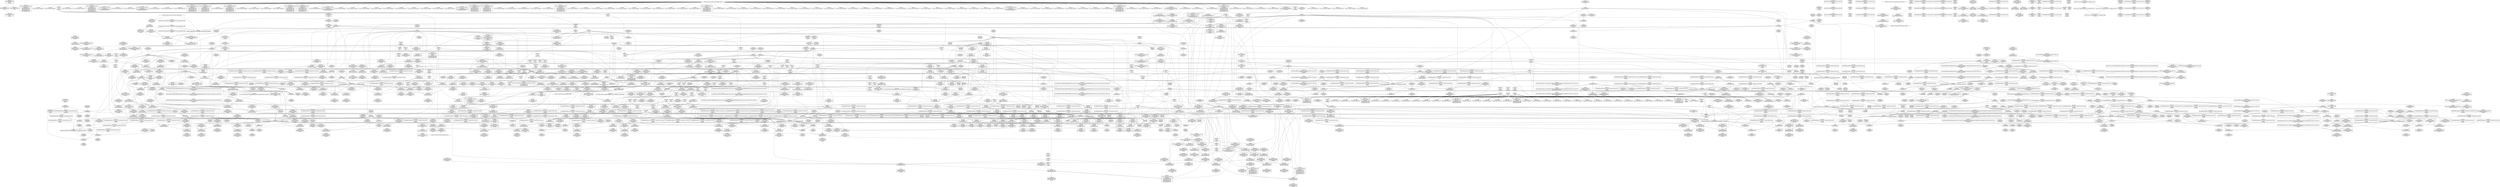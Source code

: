 digraph {
	CE0x5492620 [shape=record,shape=Mrecord,label="{CE0x5492620|GLOBAL:lockdep_rcu_suspicious|*Constant*|*SummSource*}"]
	CE0x549b350 [shape=record,shape=Mrecord,label="{CE0x549b350|_ret_void,_!dbg_!27735|include/linux/rcupdate.h,938|*SummSource*}"]
	CE0x5487410 [shape=record,shape=Mrecord,label="{CE0x5487410|_call_void_mcount()_#3|*SummSink*}"]
	CE0x5537ea0 [shape=record,shape=Mrecord,label="{CE0x5537ea0|i64*_getelementptr_inbounds_(_4_x_i64_,_4_x_i64_*___llvm_gcov_ctr135,_i64_0,_i64_0)|*Constant*}"]
	CE0x5482a30 [shape=record,shape=Mrecord,label="{CE0x5482a30|_call_void_mcount()_#3|*SummSink*}"]
	CE0x53d0570 [shape=record,shape=Mrecord,label="{CE0x53d0570|selinux_socket_accept:newsock|Function::selinux_socket_accept&Arg::newsock::|*SummSink*}"]
	CE0x5401160 [shape=record,shape=Mrecord,label="{CE0x5401160|get_current:bb}"]
	CE0x53cb630 [shape=record,shape=Mrecord,label="{CE0x53cb630|task_sid:tmp16|security/selinux/hooks.c,208}"]
	CE0x54a51d0 [shape=record,shape=Mrecord,label="{CE0x54a51d0|rcu_read_lock:tmp11|include/linux/rcupdate.h,882|*SummSource*}"]
	CE0x54779e0 [shape=record,shape=Mrecord,label="{CE0x54779e0|i32_77|*Constant*|*SummSource*}"]
	CE0x54a54c0 [shape=record,shape=Mrecord,label="{CE0x54a54c0|rcu_read_lock:tmp12|include/linux/rcupdate.h,882}"]
	CE0x54078b0 [shape=record,shape=Mrecord,label="{CE0x54078b0|GLOBAL:task_sid|*Constant*|*SummSink*}"]
	CE0x5425740 [shape=record,shape=Mrecord,label="{CE0x5425740|task_sid:tmp14|security/selinux/hooks.c,208|*SummSink*}"]
	CE0x54a7000 [shape=record,shape=Mrecord,label="{CE0x54a7000|rcu_read_lock:tmp13|include/linux/rcupdate.h,882|*SummSink*}"]
	CE0x54a1660 [shape=record,shape=Mrecord,label="{CE0x54a1660|rcu_read_lock:tmp6|include/linux/rcupdate.h,882}"]
	CE0x5504280 [shape=record,shape=Mrecord,label="{CE0x5504280|__preempt_count_sub:sub|./arch/x86/include/asm/preempt.h,77|*SummSink*}"]
	CE0x548b400 [shape=record,shape=Mrecord,label="{CE0x548b400|task_sid:tmp18|security/selinux/hooks.c,208}"]
	CE0x53b23b0 [shape=record,shape=Mrecord,label="{CE0x53b23b0|i64*_getelementptr_inbounds_(_6_x_i64_,_6_x_i64_*___llvm_gcov_ctr360,_i64_0,_i64_0)|*Constant*|*SummSink*}"]
	CE0x54776a0 [shape=record,shape=Mrecord,label="{CE0x54776a0|rcu_read_lock:tobool|include/linux/rcupdate.h,882|*SummSource*}"]
	CE0x548a020 [shape=record,shape=Mrecord,label="{CE0x548a020|i32_1|*Constant*}"]
	CE0x55013b0 [shape=record,shape=Mrecord,label="{CE0x55013b0|_call_void___preempt_count_sub(i32_1)_#10,_!dbg_!27715|include/linux/rcupdate.h,244|*SummSink*}"]
	CE0x549dd50 [shape=record,shape=Mrecord,label="{CE0x549dd50|cred_sid:tmp6|security/selinux/hooks.c,197}"]
	CE0x53b46d0 [shape=record,shape=Mrecord,label="{CE0x53b46d0|selinux_socket_accept:sk|security/selinux/hooks.c,4198}"]
	CE0x540a350 [shape=record,shape=Mrecord,label="{CE0x540a350|get_current:tmp3|*SummSource*}"]
	CE0x5486cc0 [shape=record,shape=Mrecord,label="{CE0x5486cc0|COLLAPSED:_GCMRE___llvm_gcov_ctr131_internal_global_2_x_i64_zeroinitializer:_elem_0:default:}"]
	CE0x5409a90 [shape=record,shape=Mrecord,label="{CE0x5409a90|GLOBAL:current_task|Global_var:current_task}"]
	CE0x54a3130 [shape=record,shape=Mrecord,label="{CE0x54a3130|__rcu_read_lock:tmp6|include/linux/rcupdate.h,240}"]
	CE0x53d38b0 [shape=record,shape=Mrecord,label="{CE0x53d38b0|28:_i32,_32:_i16,_34:_i8,_:_CMRE_15,16_}"]
	CE0x5477fd0 [shape=record,shape=Mrecord,label="{CE0x5477fd0|i64*_getelementptr_inbounds_(_11_x_i64_,_11_x_i64_*___llvm_gcov_ctr127,_i64_0,_i64_1)|*Constant*|*SummSource*}"]
	CE0x5487260 [shape=record,shape=Mrecord,label="{CE0x5487260|task_sid:if.then|*SummSink*}"]
	CE0x5493c60 [shape=record,shape=Mrecord,label="{CE0x5493c60|i64*_getelementptr_inbounds_(_13_x_i64_,_13_x_i64_*___llvm_gcov_ctr126,_i64_0,_i64_9)|*Constant*|*SummSource*}"]
	CE0x5469300 [shape=record,shape=Mrecord,label="{CE0x5469300|rcu_read_unlock:tmp3}"]
	CE0x5498960 [shape=record,shape=Mrecord,label="{CE0x5498960|task_sid:tmp27|security/selinux/hooks.c,208|*SummSource*}"]
	CE0x5499e80 [shape=record,shape=Mrecord,label="{CE0x5499e80|_ret_i32_%tmp6,_!dbg_!27716|security/selinux/hooks.c,197}"]
	CE0x54a8e40 [shape=record,shape=Mrecord,label="{CE0x54a8e40|rcu_read_lock:tmp17|include/linux/rcupdate.h,882|*SummSource*}"]
	CE0x547be30 [shape=record,shape=Mrecord,label="{CE0x547be30|_ret_void,_!dbg_!27717|include/linux/rcupdate.h,419|*SummSource*}"]
	CE0x5503f90 [shape=record,shape=Mrecord,label="{CE0x5503f90|__rcu_read_unlock:tmp3}"]
	CE0x53ed5f0 [shape=record,shape=Mrecord,label="{CE0x53ed5f0|i64_0|*Constant*}"]
	CE0x53ada70 [shape=record,shape=Mrecord,label="{CE0x53ada70|selinux_socket_accept:if.end}"]
	CE0x53e67c0 [shape=record,shape=Mrecord,label="{CE0x53e67c0|sock_has_perm:bb|*SummSource*}"]
	CE0x5469b60 [shape=record,shape=Mrecord,label="{CE0x5469b60|rcu_read_unlock:tmp13|include/linux/rcupdate.h,933|*SummSource*}"]
	CE0x547f170 [shape=record,shape=Mrecord,label="{CE0x547f170|i64_2|*Constant*}"]
	CE0x54e8db0 [shape=record,shape=Mrecord,label="{CE0x54e8db0|rcu_lock_release:__here}"]
	CE0x5451fd0 [shape=record,shape=Mrecord,label="{CE0x5451fd0|sock_has_perm:tmp13|security/selinux/hooks.c,3972|*SummSource*}"]
	CE0x5453e40 [shape=record,shape=Mrecord,label="{CE0x5453e40|i8_2|*Constant*|*SummSource*}"]
	CE0x545e0c0 [shape=record,shape=Mrecord,label="{CE0x545e0c0|_call_void_asm_addl_$1,_%gs:$0_,_*m,ri,*m,_dirflag_,_fpsr_,_flags_(i32*___preempt_count,_i32_%val,_i32*___preempt_count)_#3,_!dbg_!27714,_!srcloc_!27717|./arch/x86/include/asm/preempt.h,72}"]
	CE0x53b5740 [shape=record,shape=Mrecord,label="{CE0x53b5740|i64*_getelementptr_inbounds_(_6_x_i64_,_6_x_i64_*___llvm_gcov_ctr360,_i64_0,_i64_3)|*Constant*|*SummSink*}"]
	CE0x547c1f0 [shape=record,shape=Mrecord,label="{CE0x547c1f0|task_sid:tmp2|*SummSource*}"]
	CE0x6594e40 [shape=record,shape=Mrecord,label="{CE0x6594e40|GLOBAL:sock_has_perm|*Constant*|*SummSink*}"]
	CE0x5407350 [shape=record,shape=Mrecord,label="{CE0x5407350|selinux_socket_accept:initialized|security/selinux/hooks.c,4207|*SummSink*}"]
	CE0x53db0a0 [shape=record,shape=Mrecord,label="{CE0x53db0a0|rcu_read_lock:call|include/linux/rcupdate.h,882}"]
	CE0x5467a60 [shape=record,shape=Mrecord,label="{CE0x5467a60|rcu_read_unlock:tmp12|include/linux/rcupdate.h,933}"]
	CE0x546be50 [shape=record,shape=Mrecord,label="{CE0x546be50|i64*_getelementptr_inbounds_(_4_x_i64_,_4_x_i64_*___llvm_gcov_ctr130,_i64_0,_i64_2)|*Constant*}"]
	CE0x5418250 [shape=record,shape=Mrecord,label="{CE0x5418250|GLOBAL:__rcu_read_unlock|*Constant*|*SummSink*}"]
	CE0x53ec370 [shape=record,shape=Mrecord,label="{CE0x53ec370|GLOBAL:__llvm_gcov_ctr360|Global_var:__llvm_gcov_ctr360|*SummSource*}"]
	CE0x5405f30 [shape=record,shape=Mrecord,label="{CE0x5405f30|task_sid:land.lhs.true2}"]
	CE0x5464630 [shape=record,shape=Mrecord,label="{CE0x5464630|task_sid:tmp24|security/selinux/hooks.c,208}"]
	CE0x5491830 [shape=record,shape=Mrecord,label="{CE0x5491830|i64_ptrtoint_(i8*_blockaddress(_rcu_lock_acquire,_%__here)_to_i64)|*Constant*|*SummSource*}"]
	CE0x53ac1d0 [shape=record,shape=Mrecord,label="{CE0x53ac1d0|sock_has_perm:sk_security|security/selinux/hooks.c,3964}"]
	CE0x545d6d0 [shape=record,shape=Mrecord,label="{CE0x545d6d0|i64*_getelementptr_inbounds_(_4_x_i64_,_4_x_i64_*___llvm_gcov_ctr133,_i64_0,_i64_0)|*Constant*}"]
	CE0x5415470 [shape=record,shape=Mrecord,label="{CE0x5415470|COLLAPSED:_GCMRE___llvm_gcov_ctr327_internal_global_6_x_i64_zeroinitializer:_elem_0:default:}"]
	CE0x549ede0 [shape=record,shape=Mrecord,label="{CE0x549ede0|rcu_lock_acquire:bb|*SummSource*}"]
	CE0x5414220 [shape=record,shape=Mrecord,label="{CE0x5414220|cred_sid:tmp5|security/selinux/hooks.c,196|*SummSink*}"]
	CE0x53e05d0 [shape=record,shape=Mrecord,label="{CE0x53e05d0|sock_has_perm:tmp1|*SummSink*}"]
	CE0x5494a40 [shape=record,shape=Mrecord,label="{CE0x5494a40|task_sid:tmp21|security/selinux/hooks.c,208|*SummSink*}"]
	CE0x549d300 [shape=record,shape=Mrecord,label="{CE0x549d300|rcu_read_unlock:tmp7|include/linux/rcupdate.h,933|*SummSource*}"]
	CE0x53d5760 [shape=record,shape=Mrecord,label="{CE0x53d5760|i64*_getelementptr_inbounds_(_6_x_i64_,_6_x_i64_*___llvm_gcov_ctr327,_i64_0,_i64_0)|*Constant*}"]
	CE0x5463e20 [shape=record,shape=Mrecord,label="{CE0x5463e20|sock_has_perm:tmp7|security/selinux/hooks.c,3969}"]
	CE0x5519510 [shape=record,shape=Mrecord,label="{CE0x5519510|i64*_getelementptr_inbounds_(_4_x_i64_,_4_x_i64_*___llvm_gcov_ctr129,_i64_0,_i64_2)|*Constant*|*SummSink*}"]
	CE0x53cf910 [shape=record,shape=Mrecord,label="{CE0x53cf910|selinux_socket_accept:tmp11|security/selinux/hooks.c,4202|*SummSource*}"]
	CE0x53c3440 [shape=record,shape=Mrecord,label="{CE0x53c3440|task_sid:real_cred|security/selinux/hooks.c,208|*SummSink*}"]
	CE0x544e5e0 [shape=record,shape=Mrecord,label="{CE0x544e5e0|i64*_getelementptr_inbounds_(_6_x_i64_,_6_x_i64_*___llvm_gcov_ctr327,_i64_0,_i64_3)|*Constant*|*SummSource*}"]
	CE0x5482180 [shape=record,shape=Mrecord,label="{CE0x5482180|task_sid:tobool4|security/selinux/hooks.c,208|*SummSource*}"]
	CE0x546bca0 [shape=record,shape=Mrecord,label="{CE0x546bca0|_call_void_mcount()_#3|*SummSource*}"]
	CE0x53ba770 [shape=record,shape=Mrecord,label="{CE0x53ba770|i32_10|*Constant*|*SummSink*}"]
	CE0x5419e30 [shape=record,shape=Mrecord,label="{CE0x5419e30|_call_void_mcount()_#3|*SummSink*}"]
	CE0x53d3c70 [shape=record,shape=Mrecord,label="{CE0x53d3c70|28:_i32,_32:_i16,_34:_i8,_:_CMRE_20,21_}"]
	CE0x5494520 [shape=record,shape=Mrecord,label="{CE0x5494520|task_sid:tmp21|security/selinux/hooks.c,208}"]
	CE0x54ab040 [shape=record,shape=Mrecord,label="{CE0x54ab040|i32_883|*Constant*|*SummSink*}"]
	CE0x545ece0 [shape=record,shape=Mrecord,label="{CE0x545ece0|task_sid:tmp10|security/selinux/hooks.c,208|*SummSink*}"]
	CE0x54a48e0 [shape=record,shape=Mrecord,label="{CE0x54a48e0|rcu_read_lock:tmp9|include/linux/rcupdate.h,882|*SummSink*}"]
	CE0x54aa770 [shape=record,shape=Mrecord,label="{CE0x54aa770|i8*_getelementptr_inbounds_(_25_x_i8_,_25_x_i8_*_.str45,_i32_0,_i32_0)|*Constant*|*SummSource*}"]
	CE0x5452b80 [shape=record,shape=Mrecord,label="{CE0x5452b80|sock_has_perm:type|security/selinux/hooks.c,3972}"]
	CE0x54825a0 [shape=record,shape=Mrecord,label="{CE0x54825a0|GLOBAL:__rcu_read_lock|*Constant*|*SummSource*}"]
	CE0x544da10 [shape=record,shape=Mrecord,label="{CE0x544da10|task_sid:tmp12|security/selinux/hooks.c,208|*SummSource*}"]
	CE0x547d550 [shape=record,shape=Mrecord,label="{CE0x547d550|cred_sid:tmp3}"]
	CE0x5450d30 [shape=record,shape=Mrecord,label="{CE0x5450d30|sock_has_perm:tmp11|security/selinux/hooks.c,3970}"]
	CE0x53e1280 [shape=record,shape=Mrecord,label="{CE0x53e1280|0:_i32,_4:_i32,_8:_i32,_12:_i32,_:_CMRE_4,8_|*MultipleSource*|security/selinux/hooks.c,196|security/selinux/hooks.c,197|*LoadInst*|security/selinux/hooks.c,196}"]
	CE0x5460e60 [shape=record,shape=Mrecord,label="{CE0x5460e60|8:_%struct.sock*,_:_SCME_50,51_}"]
	CE0x54944b0 [shape=record,shape=Mrecord,label="{CE0x54944b0|task_sid:tmp20|security/selinux/hooks.c,208}"]
	CE0x53ca270 [shape=record,shape=Mrecord,label="{CE0x53ca270|i32_3|*Constant*|*SummSink*}"]
	CE0x5459e20 [shape=record,shape=Mrecord,label="{CE0x5459e20|avc_has_perm:requested|Function::avc_has_perm&Arg::requested::|*SummSource*}"]
	CE0x53cca60 [shape=record,shape=Mrecord,label="{CE0x53cca60|28:_i32,_32:_i16,_34:_i8,_:_CMRE_51,52_}"]
	CE0x53da010 [shape=record,shape=Mrecord,label="{CE0x53da010|28:_i32,_32:_i16,_34:_i8,_:_CMRE_0,8_|*MultipleSource*|security/selinux/hooks.c,4202|security/selinux/hooks.c,4202|security/selinux/hooks.c,4204|security/selinux/hooks.c,4204|security/selinux/hooks.c,4205}"]
	CE0x54ae410 [shape=record,shape=Mrecord,label="{CE0x54ae410|i64*_getelementptr_inbounds_(_2_x_i64_,_2_x_i64_*___llvm_gcov_ctr131,_i64_0,_i64_0)|*Constant*}"]
	CE0x54179a0 [shape=record,shape=Mrecord,label="{CE0x54179a0|_ret_void,_!dbg_!27717|include/linux/rcupdate.h,424}"]
	CE0x5478ee0 [shape=record,shape=Mrecord,label="{CE0x5478ee0|rcu_read_unlock:do.end|*SummSink*}"]
	CE0x53d7920 [shape=record,shape=Mrecord,label="{CE0x53d7920|28:_i32,_32:_i16,_34:_i8,_:_CMRE_107,108_}"]
	CE0x53c1ec0 [shape=record,shape=Mrecord,label="{CE0x53c1ec0|i32_4|*Constant*|*SummSink*}"]
	CE0x54cec20 [shape=record,shape=Mrecord,label="{CE0x54cec20|rcu_lock_release:tmp1|*SummSink*}"]
	CE0x54720d0 [shape=record,shape=Mrecord,label="{CE0x54720d0|rcu_lock_release:tmp1}"]
	CE0x549d5a0 [shape=record,shape=Mrecord,label="{CE0x549d5a0|GLOBAL:rcu_read_unlock.__warned|Global_var:rcu_read_unlock.__warned}"]
	CE0x54d1a70 [shape=record,shape=Mrecord,label="{CE0x54d1a70|rcu_read_unlock:tmp19|include/linux/rcupdate.h,933|*SummSink*}"]
	CE0x53be560 [shape=record,shape=Mrecord,label="{CE0x53be560|28:_i32,_32:_i16,_34:_i8,_:_CMRE_115,116_}"]
	CE0x54e8490 [shape=record,shape=Mrecord,label="{CE0x54e8490|__preempt_count_add:do.end}"]
	CE0x5461cc0 [shape=record,shape=Mrecord,label="{CE0x5461cc0|sock_has_perm:sid|security/selinux/hooks.c,3969}"]
	CE0x54565d0 [shape=record,shape=Mrecord,label="{CE0x54565d0|sock_has_perm:sk4|security/selinux/hooks.c,3974|*SummSink*}"]
	CE0x5456a70 [shape=record,shape=Mrecord,label="{CE0x5456a70|sock_has_perm:sid5|security/selinux/hooks.c,3976}"]
	CE0x53c7630 [shape=record,shape=Mrecord,label="{CE0x53c7630|i64*_getelementptr_inbounds_(_6_x_i64_,_6_x_i64_*___llvm_gcov_ctr360,_i64_0,_i64_5)|*Constant*|*SummSink*}"]
	CE0x544cac0 [shape=record,shape=Mrecord,label="{CE0x544cac0|cred_sid:tmp5|security/selinux/hooks.c,196}"]
	CE0x5488e10 [shape=record,shape=Mrecord,label="{CE0x5488e10|GLOBAL:rcu_read_unlock.__warned|Global_var:rcu_read_unlock.__warned|*SummSource*}"]
	CE0x54f0700 [shape=record,shape=Mrecord,label="{CE0x54f0700|__rcu_read_unlock:tmp7|include/linux/rcupdate.h,245|*SummSource*}"]
	CE0x53be2e0 [shape=record,shape=Mrecord,label="{CE0x53be2e0|28:_i32,_32:_i16,_34:_i8,_:_CMRE_113,114_}"]
	CE0x54a08f0 [shape=record,shape=Mrecord,label="{CE0x54a08f0|GLOBAL:__llvm_gcov_ctr132|Global_var:__llvm_gcov_ctr132}"]
	CE0x53ba590 [shape=record,shape=Mrecord,label="{CE0x53ba590|selinux_socket_accept:sock|Function::selinux_socket_accept&Arg::sock::}"]
	CE0x5524800 [shape=record,shape=Mrecord,label="{CE0x5524800|__preempt_count_sub:sub|./arch/x86/include/asm/preempt.h,77}"]
	CE0x545aa60 [shape=record,shape=Mrecord,label="{CE0x545aa60|sock_has_perm:retval.0}"]
	CE0x54e9870 [shape=record,shape=Mrecord,label="{CE0x54e9870|i64*_getelementptr_inbounds_(_4_x_i64_,_4_x_i64_*___llvm_gcov_ctr128,_i64_0,_i64_1)|*Constant*|*SummSink*}"]
	CE0x5484740 [shape=record,shape=Mrecord,label="{CE0x5484740|rcu_read_lock:tmp2}"]
	CE0x54a6870 [shape=record,shape=Mrecord,label="{CE0x54a6870|rcu_read_unlock:tmp10|include/linux/rcupdate.h,933|*SummSource*}"]
	CE0x53bef10 [shape=record,shape=Mrecord,label="{CE0x53bef10|28:_i32,_32:_i16,_34:_i8,_:_CMRE_54,55_}"]
	CE0x5426ed0 [shape=record,shape=Mrecord,label="{CE0x5426ed0|get_current:tmp2}"]
	CE0x541ae10 [shape=record,shape=Mrecord,label="{CE0x541ae10|i64*_getelementptr_inbounds_(_4_x_i64_,_4_x_i64_*___llvm_gcov_ctr128,_i64_0,_i64_0)|*Constant*|*SummSource*}"]
	CE0x54749f0 [shape=record,shape=Mrecord,label="{CE0x54749f0|__rcu_read_lock:tmp5|include/linux/rcupdate.h,239|*SummSource*}"]
	CE0x5462830 [shape=record,shape=Mrecord,label="{CE0x5462830|i64_56|*Constant*|*SummSink*}"]
	CE0x53be1a0 [shape=record,shape=Mrecord,label="{CE0x53be1a0|28:_i32,_32:_i16,_34:_i8,_:_CMRE_112,113_}"]
	CE0x53af0c0 [shape=record,shape=Mrecord,label="{CE0x53af0c0|i64*_getelementptr_inbounds_(_6_x_i64_,_6_x_i64_*___llvm_gcov_ctr360,_i64_0,_i64_0)|*Constant*|*SummSource*}"]
	CE0x547ab60 [shape=record,shape=Mrecord,label="{CE0x547ab60|task_sid:call|security/selinux/hooks.c,208}"]
	CE0x5462ab0 [shape=record,shape=Mrecord,label="{CE0x5462ab0|sock_has_perm:call|security/selinux/hooks.c,3967|*SummSink*}"]
	CE0x54787d0 [shape=record,shape=Mrecord,label="{CE0x54787d0|rcu_read_unlock:land.lhs.true2}"]
	CE0x5407db0 [shape=record,shape=Mrecord,label="{CE0x5407db0|task_sid:task|Function::task_sid&Arg::task::|*SummSource*}"]
	CE0x4ab1fe0 [shape=record,shape=Mrecord,label="{CE0x4ab1fe0|GLOBAL:sock_has_perm|*Constant*}"]
	CE0x54e7b60 [shape=record,shape=Mrecord,label="{CE0x54e7b60|__preempt_count_sub:tmp3|*SummSink*}"]
	CE0x54a2760 [shape=record,shape=Mrecord,label="{CE0x54a2760|GLOBAL:rcu_lock_acquire|*Constant*|*SummSink*}"]
	CE0x553f520 [shape=record,shape=Mrecord,label="{CE0x553f520|__preempt_count_sub:tmp|*SummSink*}"]
	CE0x54a65d0 [shape=record,shape=Mrecord,label="{CE0x54a65d0|rcu_read_unlock:tmp9|include/linux/rcupdate.h,933|*SummSink*}"]
	CE0x54a2f70 [shape=record,shape=Mrecord,label="{CE0x54a2f70|i64*_getelementptr_inbounds_(_4_x_i64_,_4_x_i64_*___llvm_gcov_ctr134,_i64_0,_i64_3)|*Constant*|*SummSource*}"]
	CE0x5479be0 [shape=record,shape=Mrecord,label="{CE0x5479be0|task_sid:do.end|*SummSource*}"]
	CE0x53f1df0 [shape=record,shape=Mrecord,label="{CE0x53f1df0|sock_has_perm:perms|Function::sock_has_perm&Arg::perms::|*SummSink*}"]
	CE0x54694e0 [shape=record,shape=Mrecord,label="{CE0x54694e0|rcu_read_unlock:tmp3|*SummSource*}"]
	CE0x5418b00 [shape=record,shape=Mrecord,label="{CE0x5418b00|_ret_void,_!dbg_!27717|include/linux/rcupdate.h,245}"]
	CE0x53df700 [shape=record,shape=Mrecord,label="{CE0x53df700|28:_i32,_32:_i16,_34:_i8,_:_CMRE_87,88_}"]
	CE0x54a0540 [shape=record,shape=Mrecord,label="{CE0x54a0540|GLOBAL:rcu_read_lock.__warned|Global_var:rcu_read_lock.__warned}"]
	CE0x550d2a0 [shape=record,shape=Mrecord,label="{CE0x550d2a0|rcu_lock_acquire:tmp7}"]
	CE0x5432580 [shape=record,shape=Mrecord,label="{CE0x5432580|8:_%struct.sock*,_:_SCME_18,20_|*MultipleSource*|security/selinux/hooks.c, 3966|security/selinux/hooks.c,3966|security/selinux/hooks.c,3966}"]
	CE0x5418d90 [shape=record,shape=Mrecord,label="{CE0x5418d90|_ret_void,_!dbg_!27717|include/linux/rcupdate.h,245|*SummSink*}"]
	CE0x54ac7d0 [shape=record,shape=Mrecord,label="{CE0x54ac7d0|rcu_read_lock:tmp20|include/linux/rcupdate.h,882}"]
	CE0x546c050 [shape=record,shape=Mrecord,label="{CE0x546c050|0:_i8,_:_GCMR_rcu_read_unlock.__warned_internal_global_i8_0,_section_.data.unlikely_,_align_1:_elem_0:default:}"]
	CE0x5408f50 [shape=record,shape=Mrecord,label="{CE0x5408f50|16:_i32,_24:_i16,_:_CRE_24,26_|*MultipleSource*|*LoadInst*|security/selinux/hooks.c,3964|security/selinux/hooks.c,3964|security/selinux/hooks.c,3969}"]
	CE0x54a1be0 [shape=record,shape=Mrecord,label="{CE0x54a1be0|_call_void_mcount()_#3}"]
	CE0x54a8040 [shape=record,shape=Mrecord,label="{CE0x54a8040|i64*_getelementptr_inbounds_(_11_x_i64_,_11_x_i64_*___llvm_gcov_ctr127,_i64_0,_i64_8)|*Constant*}"]
	CE0x53c0660 [shape=record,shape=Mrecord,label="{CE0x53c0660|get_current:tmp1|*SummSource*}"]
	CE0x5404580 [shape=record,shape=Mrecord,label="{CE0x5404580|selinux_socket_accept:sid|security/selinux/hooks.c,4206}"]
	CE0x545c310 [shape=record,shape=Mrecord,label="{CE0x545c310|SOCK_INODE:bb}"]
	CE0x546cc60 [shape=record,shape=Mrecord,label="{CE0x546cc60|i64*_getelementptr_inbounds_(_4_x_i64_,_4_x_i64_*___llvm_gcov_ctr130,_i64_0,_i64_0)|*Constant*|*SummSource*}"]
	CE0x53e7bd0 [shape=record,shape=Mrecord,label="{CE0x53e7bd0|28:_i32,_32:_i16,_34:_i8,_:_CMRE_119,120_}"]
	CE0x549d020 [shape=record,shape=Mrecord,label="{CE0x549d020|rcu_lock_acquire:entry}"]
	CE0x54d2110 [shape=record,shape=Mrecord,label="{CE0x54d2110|rcu_read_unlock:tmp21|include/linux/rcupdate.h,935}"]
	CE0x545b590 [shape=record,shape=Mrecord,label="{CE0x545b590|sock_has_perm:tmp18|security/selinux/hooks.c,3977}"]
	CE0x5451b90 [shape=record,shape=Mrecord,label="{CE0x5451b90|i64*_getelementptr_inbounds_(_6_x_i64_,_6_x_i64_*___llvm_gcov_ctr327,_i64_0,_i64_4)|*Constant*|*SummSink*}"]
	CE0x54627c0 [shape=record,shape=Mrecord,label="{CE0x54627c0|i64_56|*Constant*|*SummSource*}"]
	CE0x548c370 [shape=record,shape=Mrecord,label="{CE0x548c370|i8*_getelementptr_inbounds_(_25_x_i8_,_25_x_i8_*_.str3,_i32_0,_i32_0)|*Constant*}"]
	CE0x53e04f0 [shape=record,shape=Mrecord,label="{CE0x53e04f0|sock_has_perm:tmp1}"]
	CE0x549f710 [shape=record,shape=Mrecord,label="{CE0x549f710|rcu_read_lock:tmp6|include/linux/rcupdate.h,882|*SummSink*}"]
	CE0x53c0270 [shape=record,shape=Mrecord,label="{CE0x53c0270|get_current:tmp1|*SummSink*}"]
	CE0x53abf10 [shape=record,shape=Mrecord,label="{CE0x53abf10|_ret_%struct.inode*_%vfs_inode,_!dbg_!27717|include/net/sock.h,1412}"]
	CE0x549ac10 [shape=record,shape=Mrecord,label="{CE0x549ac10|GLOBAL:rcu_read_unlock|*Constant*|*SummSource*}"]
	CE0x53e2570 [shape=record,shape=Mrecord,label="{CE0x53e2570|selinux_socket_accept:tobool|security/selinux/hooks.c,4199|*SummSource*}"]
	CE0x53bcce0 [shape=record,shape=Mrecord,label="{CE0x53bcce0|selinux_socket_accept:tmp14|security/selinux/hooks.c,4204|*SummSink*}"]
	CE0x5460f90 [shape=record,shape=Mrecord,label="{CE0x5460f90|8:_%struct.sock*,_:_SCME_51,52_}"]
	CE0x53c1720 [shape=record,shape=Mrecord,label="{CE0x53c1720|28:_i32,_32:_i16,_34:_i8,_:_CMRE_68,69_}"]
	CE0x53b4d00 [shape=record,shape=Mrecord,label="{CE0x53b4d00|sock_has_perm:entry|*SummSink*}"]
	CE0x5479300 [shape=record,shape=Mrecord,label="{CE0x5479300|i64_3|*Constant*}"]
	CE0x546d690 [shape=record,shape=Mrecord,label="{CE0x546d690|rcu_read_unlock:do.body|*SummSource*}"]
	CE0x53d1ec0 [shape=record,shape=Mrecord,label="{CE0x53d1ec0|_call_void_mcount()_#3|*SummSink*}"]
	CE0x544c990 [shape=record,shape=Mrecord,label="{CE0x544c990|cred_sid:tmp4|*LoadInst*|security/selinux/hooks.c,196|*SummSource*}"]
	CE0x548a740 [shape=record,shape=Mrecord,label="{CE0x548a740|i64*_getelementptr_inbounds_(_4_x_i64_,_4_x_i64_*___llvm_gcov_ctr133,_i64_0,_i64_3)|*Constant*}"]
	CE0x545a390 [shape=record,shape=Mrecord,label="{CE0x545a390|avc_has_perm:auditdata|Function::avc_has_perm&Arg::auditdata::|*SummSink*}"]
	CE0x53b7380 [shape=record,shape=Mrecord,label="{CE0x53b7380|selinux_socket_accept:entry|*SummSink*}"]
	CE0x54a9510 [shape=record,shape=Mrecord,label="{CE0x54a9510|rcu_read_lock:tmp18|include/linux/rcupdate.h,882|*SummSink*}"]
	CE0x53c27a0 [shape=record,shape=Mrecord,label="{CE0x53c27a0|28:_i32,_32:_i16,_34:_i8,_:_CMRE_23,24_}"]
	CE0x5504410 [shape=record,shape=Mrecord,label="{CE0x5504410|_call_void_asm_addl_$1,_%gs:$0_,_*m,ri,*m,_dirflag_,_fpsr_,_flags_(i32*___preempt_count,_i32_%sub,_i32*___preempt_count)_#3,_!dbg_!27717,_!srcloc_!27718|./arch/x86/include/asm/preempt.h,77|*SummSource*}"]
	CE0x54f54d0 [shape=record,shape=Mrecord,label="{CE0x54f54d0|rcu_lock_acquire:__here|*SummSink*}"]
	CE0x5454810 [shape=record,shape=Mrecord,label="{CE0x5454810|avc_has_perm:ssid|Function::avc_has_perm&Arg::ssid::|*SummSource*}"]
	CE0x54a6560 [shape=record,shape=Mrecord,label="{CE0x54a6560|rcu_read_unlock:tmp9|include/linux/rcupdate.h,933|*SummSource*}"]
	CE0x5415400 [shape=record,shape=Mrecord,label="{CE0x5415400|sock_has_perm:tmp}"]
	CE0x5469df0 [shape=record,shape=Mrecord,label="{CE0x5469df0|rcu_read_unlock:tmp14|include/linux/rcupdate.h,933}"]
	CE0x542f040 [shape=record,shape=Mrecord,label="{CE0x542f040|SOCK_INODE:tmp3|*SummSink*}"]
	CE0x5503b40 [shape=record,shape=Mrecord,label="{CE0x5503b40|__preempt_count_add:tmp4|./arch/x86/include/asm/preempt.h,72|*SummSink*}"]
	CE0x53c2ed0 [shape=record,shape=Mrecord,label="{CE0x53c2ed0|i64*_getelementptr_inbounds_(_13_x_i64_,_13_x_i64_*___llvm_gcov_ctr126,_i64_0,_i64_0)|*Constant*|*SummSource*}"]
	CE0x5475820 [shape=record,shape=Mrecord,label="{CE0x5475820|rcu_read_unlock:tmp10|include/linux/rcupdate.h,933|*SummSink*}"]
	CE0x5478300 [shape=record,shape=Mrecord,label="{CE0x5478300|_call_void_mcount()_#3|*SummSource*}"]
	CE0x5454560 [shape=record,shape=Mrecord,label="{CE0x5454560|avc_has_perm:entry|*SummSource*}"]
	CE0x5455190 [shape=record,shape=Mrecord,label="{CE0x5455190|sock_has_perm:net1|security/selinux/hooks.c,3973}"]
	CE0x53e81f0 [shape=record,shape=Mrecord,label="{CE0x53e81f0|28:_i32,_32:_i16,_34:_i8,_:_CMRE_144,152_|*MultipleSource*|security/selinux/hooks.c,4202|security/selinux/hooks.c,4202|security/selinux/hooks.c,4204|security/selinux/hooks.c,4204|security/selinux/hooks.c,4205}"]
	CE0x545ac60 [shape=record,shape=Mrecord,label="{CE0x545ac60|sock_has_perm:retval.0|*SummSource*}"]
	CE0x53c4440 [shape=record,shape=Mrecord,label="{CE0x53c4440|28:_i32,_32:_i16,_34:_i8,_:_CMRE_64,65_}"]
	CE0x54790f0 [shape=record,shape=Mrecord,label="{CE0x54790f0|rcu_read_unlock:if.then|*SummSource*}"]
	CE0x544dc00 [shape=record,shape=Mrecord,label="{CE0x544dc00|cred_sid:security|security/selinux/hooks.c,196|*SummSource*}"]
	CE0x5453f80 [shape=record,shape=Mrecord,label="{CE0x5453f80|sock_has_perm:u|security/selinux/hooks.c,3973|*SummSink*}"]
	CE0x548a4c0 [shape=record,shape=Mrecord,label="{CE0x548a4c0|i64_ptrtoint_(i8*_blockaddress(_rcu_lock_release,_%__here)_to_i64)|*Constant*}"]
	CE0x540f210 [shape=record,shape=Mrecord,label="{CE0x540f210|get_current:tmp|*SummSink*}"]
	CE0x5414e00 [shape=record,shape=Mrecord,label="{CE0x5414e00|i32_1|*Constant*|*SummSink*}"]
	CE0x5451f60 [shape=record,shape=Mrecord,label="{CE0x5451f60|sock_has_perm:tmp13|security/selinux/hooks.c,3972}"]
	CE0x5417d40 [shape=record,shape=Mrecord,label="{CE0x5417d40|_call_void___rcu_read_unlock()_#10,_!dbg_!27734|include/linux/rcupdate.h,937}"]
	CE0x5476150 [shape=record,shape=Mrecord,label="{CE0x5476150|i32_1|*Constant*}"]
	CE0x54d0700 [shape=record,shape=Mrecord,label="{CE0x54d0700|rcu_read_unlock:tmp16|include/linux/rcupdate.h,933|*SummSource*}"]
	CE0x54a7a30 [shape=record,shape=Mrecord,label="{CE0x54a7a30|rcu_read_lock:tmp15|include/linux/rcupdate.h,882|*SummSink*}"]
	CE0x5419ed0 [shape=record,shape=Mrecord,label="{CE0x5419ed0|__rcu_read_lock:do.end}"]
	CE0x53e09e0 [shape=record,shape=Mrecord,label="{CE0x53e09e0|rcu_read_lock:tmp4|include/linux/rcupdate.h,882|*SummSink*}"]
	CE0x5414870 [shape=record,shape=Mrecord,label="{CE0x5414870|cred_sid:sid|security/selinux/hooks.c,197|*SummSink*}"]
	CE0x5488f40 [shape=record,shape=Mrecord,label="{CE0x5488f40|GLOBAL:rcu_read_unlock.__warned|Global_var:rcu_read_unlock.__warned|*SummSink*}"]
	CE0x54575a0 [shape=record,shape=Mrecord,label="{CE0x54575a0|sock_has_perm:tmp16|security/selinux/hooks.c,3976|*SummSource*}"]
	CE0x541dc30 [shape=record,shape=Mrecord,label="{CE0x541dc30|i64*_getelementptr_inbounds_(_4_x_i64_,_4_x_i64_*___llvm_gcov_ctr133,_i64_0,_i64_2)|*Constant*}"]
	CE0x5457e60 [shape=record,shape=Mrecord,label="{CE0x5457e60|sock_has_perm:sclass|security/selinux/hooks.c,3976|*SummSink*}"]
	CE0x546a570 [shape=record,shape=Mrecord,label="{CE0x546a570|_ret_void,_!dbg_!27719|./arch/x86/include/asm/preempt.h,73|*SummSink*}"]
	CE0x54a0c90 [shape=record,shape=Mrecord,label="{CE0x54a0c90|rcu_lock_acquire:tmp3|*SummSource*}"]
	CE0x54e8ce0 [shape=record,shape=Mrecord,label="{CE0x54e8ce0|rcu_lock_release:bb|*SummSink*}"]
	CE0x55379d0 [shape=record,shape=Mrecord,label="{CE0x55379d0|COLLAPSED:_GCMRE___llvm_gcov_ctr135_internal_global_4_x_i64_zeroinitializer:_elem_0:default:}"]
	CE0x546f360 [shape=record,shape=Mrecord,label="{CE0x546f360|_call_void_mcount()_#3}"]
	CE0x54edcd0 [shape=record,shape=Mrecord,label="{CE0x54edcd0|__preempt_count_add:tmp5|./arch/x86/include/asm/preempt.h,72|*SummSink*}"]
	CE0x549b140 [shape=record,shape=Mrecord,label="{CE0x549b140|_ret_void,_!dbg_!27735|include/linux/rcupdate.h,938}"]
	CE0x5463fa0 [shape=record,shape=Mrecord,label="{CE0x5463fa0|sock_has_perm:tmp7|security/selinux/hooks.c,3969|*SummSource*}"]
	CE0x54194b0 [shape=record,shape=Mrecord,label="{CE0x54194b0|rcu_lock_release:tmp2|*SummSource*}"]
	"CONST[source:2(external),value:2(dynamic)][purpose:{subject}][SrcIdx:2]"
	CE0x5487ab0 [shape=record,shape=Mrecord,label="{CE0x5487ab0|task_sid:tmp8|security/selinux/hooks.c,208|*SummSource*}"]
	CE0x54ae120 [shape=record,shape=Mrecord,label="{CE0x54ae120|cred_sid:bb|*SummSource*}"]
	CE0x54a2000 [shape=record,shape=Mrecord,label="{CE0x54a2000|GLOBAL:__llvm_gcov_ctr127|Global_var:__llvm_gcov_ctr127|*SummSink*}"]
	CE0x5474760 [shape=record,shape=Mrecord,label="{CE0x5474760|rcu_lock_acquire:tmp4|include/linux/rcupdate.h,418|*SummSource*}"]
	CE0x54727c0 [shape=record,shape=Mrecord,label="{CE0x54727c0|rcu_lock_acquire:tmp1|*SummSink*}"]
	CE0x545a8b0 [shape=record,shape=Mrecord,label="{CE0x545a8b0|i64*_getelementptr_inbounds_(_6_x_i64_,_6_x_i64_*___llvm_gcov_ctr327,_i64_0,_i64_5)|*Constant*}"]
	CE0x53c3890 [shape=record,shape=Mrecord,label="{CE0x53c3890|sock_has_perm:perms|Function::sock_has_perm&Arg::perms::}"]
	CE0x53c1350 [shape=record,shape=Mrecord,label="{CE0x53c1350|sock_has_perm:tmp9|security/selinux/hooks.c,3969}"]
	CE0x5500b50 [shape=record,shape=Mrecord,label="{CE0x5500b50|__preempt_count_add:tmp1|*SummSource*}"]
	CE0x54d09a0 [shape=record,shape=Mrecord,label="{CE0x54d09a0|i64*_getelementptr_inbounds_(_11_x_i64_,_11_x_i64_*___llvm_gcov_ctr132,_i64_0,_i64_8)|*Constant*}"]
	CE0x5474bb0 [shape=record,shape=Mrecord,label="{CE0x5474bb0|__rcu_read_lock:tmp5|include/linux/rcupdate.h,239|*SummSink*}"]
	CE0x547b350 [shape=record,shape=Mrecord,label="{CE0x547b350|task_sid:tmp9|security/selinux/hooks.c,208|*SummSource*}"]
	CE0x53d6e80 [shape=record,shape=Mrecord,label="{CE0x53d6e80|28:_i32,_32:_i16,_34:_i8,_:_CMRE_83,84_}"]
	CE0x5458a90 [shape=record,shape=Mrecord,label="{CE0x5458a90|i32_(i32,_i32,_i16,_i32,_%struct.common_audit_data*)*_bitcast_(i32_(i32,_i32,_i16,_i32,_%struct.common_audit_data.495*)*_avc_has_perm_to_i32_(i32,_i32,_i16,_i32,_%struct.common_audit_data*)*)|*Constant*|*SummSource*}"]
	CE0x54e6500 [shape=record,shape=Mrecord,label="{CE0x54e6500|__preempt_count_sub:tmp1}"]
	CE0x5459520 [shape=record,shape=Mrecord,label="{CE0x5459520|avc_has_perm:tsid|Function::avc_has_perm&Arg::tsid::|*SummSink*}"]
	CE0x54746f0 [shape=record,shape=Mrecord,label="{CE0x54746f0|rcu_lock_acquire:tmp4|include/linux/rcupdate.h,418}"]
	CE0x54e62f0 [shape=record,shape=Mrecord,label="{CE0x54e62f0|i64*_getelementptr_inbounds_(_4_x_i64_,_4_x_i64_*___llvm_gcov_ctr135,_i64_0,_i64_1)|*Constant*}"]
	CE0x53db960 [shape=record,shape=Mrecord,label="{CE0x53db960|COLLAPSED:_GCMRE___llvm_gcov_ctr127_internal_global_11_x_i64_zeroinitializer:_elem_0:default:}"]
	CE0x5456bf0 [shape=record,shape=Mrecord,label="{CE0x5456bf0|sock_has_perm:sid5|security/selinux/hooks.c,3976|*SummSource*}"]
	CE0x5407730 [shape=record,shape=Mrecord,label="{CE0x5407730|GLOBAL:task_sid|*Constant*|*SummSource*}"]
	CE0x53c1960 [shape=record,shape=Mrecord,label="{CE0x53c1960|28:_i32,_32:_i16,_34:_i8,_:_CMRE_71,72_}"]
	CE0x5459830 [shape=record,shape=Mrecord,label="{CE0x5459830|avc_has_perm:tclass|Function::avc_has_perm&Arg::tclass::|*SummSource*}"]
	CE0x53bc3a0 [shape=record,shape=Mrecord,label="{CE0x53bc3a0|GLOBAL:get_current|*Constant*|*SummSource*}"]
	CE0x53c01b0 [shape=record,shape=Mrecord,label="{CE0x53c01b0|selinux_socket_accept:tmp2|*LoadInst*|security/selinux/hooks.c,4198}"]
	CE0x5480660 [shape=record,shape=Mrecord,label="{CE0x5480660|rcu_read_lock:do.body|*SummSource*}"]
	CE0x5461aa0 [shape=record,shape=Mrecord,label="{CE0x5461aa0|i32_2|*Constant*|*SummSource*}"]
	CE0x53b9c40 [shape=record,shape=Mrecord,label="{CE0x53b9c40|GLOBAL:rcu_read_lock|*Constant*|*SummSource*}"]
	CE0x5424a50 [shape=record,shape=Mrecord,label="{CE0x5424a50|sock_has_perm:tmp2|*LoadInst*|security/selinux/hooks.c,3964|*SummSource*}"]
	CE0x5466610 [shape=record,shape=Mrecord,label="{CE0x5466610|sock_has_perm:tmp3|security/selinux/hooks.c,3964|*SummSource*}"]
	CE0x5494590 [shape=record,shape=Mrecord,label="{CE0x5494590|task_sid:tmp20|security/selinux/hooks.c,208|*SummSource*}"]
	CE0x5519fa0 [shape=record,shape=Mrecord,label="{CE0x5519fa0|__rcu_read_unlock:do.end|*SummSink*}"]
	CE0x53e6750 [shape=record,shape=Mrecord,label="{CE0x53e6750|sock_has_perm:bb}"]
	CE0x5483ba0 [shape=record,shape=Mrecord,label="{CE0x5483ba0|cred_sid:tmp1}"]
	CE0x5476b40 [shape=record,shape=Mrecord,label="{CE0x5476b40|i32_77|*Constant*|*SummSink*}"]
	CE0x5524c20 [shape=record,shape=Mrecord,label="{CE0x5524c20|i64*_getelementptr_inbounds_(_4_x_i64_,_4_x_i64_*___llvm_gcov_ctr135,_i64_0,_i64_2)|*Constant*|*SummSource*}"]
	CE0x5468590 [shape=record,shape=Mrecord,label="{CE0x5468590|rcu_read_unlock:tmp|*SummSink*}"]
	CE0x54866a0 [shape=record,shape=Mrecord,label="{CE0x54866a0|rcu_read_lock:tobool|include/linux/rcupdate.h,882}"]
	CE0x54974c0 [shape=record,shape=Mrecord,label="{CE0x54974c0|task_sid:tmp24|security/selinux/hooks.c,208|*SummSource*}"]
	CE0x544c5d0 [shape=record,shape=Mrecord,label="{CE0x544c5d0|task_sid:do.body5}"]
	CE0x53c9b60 [shape=record,shape=Mrecord,label="{CE0x53c9b60|selinux_socket_accept:sclass5|security/selinux/hooks.c,4205|*SummSink*}"]
	CE0x5486030 [shape=record,shape=Mrecord,label="{CE0x5486030|task_sid:tmp8|security/selinux/hooks.c,208|*SummSink*}"]
	CE0x53c2e10 [shape=record,shape=Mrecord,label="{CE0x53c2e10|i64*_getelementptr_inbounds_(_13_x_i64_,_13_x_i64_*___llvm_gcov_ctr126,_i64_0,_i64_0)|*Constant*}"]
	CE0x54a9140 [shape=record,shape=Mrecord,label="{CE0x54a9140|rcu_read_lock:tmp18|include/linux/rcupdate.h,882}"]
	CE0x54f0870 [shape=record,shape=Mrecord,label="{CE0x54f0870|__rcu_read_unlock:tmp7|include/linux/rcupdate.h,245|*SummSink*}"]
	CE0x53c4200 [shape=record,shape=Mrecord,label="{CE0x53c4200|28:_i32,_32:_i16,_34:_i8,_:_CMRE_61,62_}"]
	CE0x541a0e0 [shape=record,shape=Mrecord,label="{CE0x541a0e0|__rcu_read_lock:do.end|*SummSource*}"]
	CE0x5401c30 [shape=record,shape=Mrecord,label="{CE0x5401c30|selinux_socket_accept:tmp17|security/selinux/hooks.c,4210|*SummSink*}"]
	CE0x544e1c0 [shape=record,shape=Mrecord,label="{CE0x544e1c0|task_sid:land.lhs.true|*SummSource*}"]
	CE0x53c12e0 [shape=record,shape=Mrecord,label="{CE0x53c12e0|sock_has_perm:tmp8|security/selinux/hooks.c,3969}"]
	CE0x546d2a0 [shape=record,shape=Mrecord,label="{CE0x546d2a0|i64*_getelementptr_inbounds_(_4_x_i64_,_4_x_i64_*___llvm_gcov_ctr130,_i64_0,_i64_1)|*Constant*|*SummSource*}"]
	CE0x5482750 [shape=record,shape=Mrecord,label="{CE0x5482750|_call_void_mcount()_#3}"]
	CE0x53cc440 [shape=record,shape=Mrecord,label="{CE0x53cc440|sock_has_perm:tmp5|security/selinux/hooks.c,3966|*SummSource*}"]
	CE0x5416690 [shape=record,shape=Mrecord,label="{CE0x5416690|_call_void_rcu_lock_release(%struct.lockdep_map*_rcu_lock_map)_#10,_!dbg_!27733|include/linux/rcupdate.h,935|*SummSink*}"]
	CE0x5464440 [shape=record,shape=Mrecord,label="{CE0x5464440|task_sid:tmp22|security/selinux/hooks.c,208|*SummSource*}"]
	CE0x54f2eb0 [shape=record,shape=Mrecord,label="{CE0x54f2eb0|__rcu_read_unlock:tmp6|include/linux/rcupdate.h,245|*SummSink*}"]
	CE0x540e630 [shape=record,shape=Mrecord,label="{CE0x540e630|SOCK_INODE:tmp|*SummSink*}"]
	CE0x5503840 [shape=record,shape=Mrecord,label="{CE0x5503840|__preempt_count_sub:do.body|*SummSource*}"]
	CE0x53b2510 [shape=record,shape=Mrecord,label="{CE0x53b2510|_ret_%struct.task_struct*_%tmp4,_!dbg_!27714|./arch/x86/include/asm/current.h,14|*SummSink*}"]
	CE0x5418470 [shape=record,shape=Mrecord,label="{CE0x5418470|__rcu_read_unlock:entry}"]
	CE0x54a6700 [shape=record,shape=Mrecord,label="{CE0x54a6700|rcu_read_unlock:tmp10|include/linux/rcupdate.h,933}"]
	CE0x53e0910 [shape=record,shape=Mrecord,label="{CE0x53e0910|rcu_read_lock:tmp4|include/linux/rcupdate.h,882|*SummSource*}"]
	CE0x544d510 [shape=record,shape=Mrecord,label="{CE0x544d510|task_sid:tmp11|security/selinux/hooks.c,208|*SummSource*}"]
	CE0x53d3d10 [shape=record,shape=Mrecord,label="{CE0x53d3d10|_ret_%struct.task_struct*_%tmp4,_!dbg_!27714|./arch/x86/include/asm/current.h,14|*SummSource*}"]
	CE0x53b4e60 [shape=record,shape=Mrecord,label="{CE0x53b4e60|selinux_socket_accept:return|*SummSink*}"]
	CE0x5498460 [shape=record,shape=Mrecord,label="{CE0x5498460|i64*_getelementptr_inbounds_(_13_x_i64_,_13_x_i64_*___llvm_gcov_ctr126,_i64_0,_i64_12)|*Constant*|*SummSource*}"]
	CE0x544b280 [shape=record,shape=Mrecord,label="{CE0x544b280|cred_sid:security|security/selinux/hooks.c,196}"]
	CE0x550e720 [shape=record,shape=Mrecord,label="{CE0x550e720|rcu_lock_release:indirectgoto|*SummSink*}"]
	CE0x53cbd40 [shape=record,shape=Mrecord,label="{CE0x53cbd40|i64*_getelementptr_inbounds_(_13_x_i64_,_13_x_i64_*___llvm_gcov_ctr126,_i64_0,_i64_8)|*Constant*}"]
	CE0x5497050 [shape=record,shape=Mrecord,label="{CE0x5497050|task_sid:tmp25|security/selinux/hooks.c,208}"]
	CE0x54070d0 [shape=record,shape=Mrecord,label="{CE0x54070d0|selinux_socket_accept:initialized|security/selinux/hooks.c,4207}"]
	CE0x54926b0 [shape=record,shape=Mrecord,label="{CE0x54926b0|GLOBAL:lockdep_rcu_suspicious|*Constant*|*SummSink*}"]
	CE0x5480ca0 [shape=record,shape=Mrecord,label="{CE0x5480ca0|_ret_void,_!dbg_!27717|include/linux/rcupdate.h,240|*SummSource*}"]
	CE0x53d11e0 [shape=record,shape=Mrecord,label="{CE0x53d11e0|i64*_getelementptr_inbounds_(_6_x_i64_,_6_x_i64_*___llvm_gcov_ctr360,_i64_0,_i64_4)|*Constant*}"]
	CE0x542e700 [shape=record,shape=Mrecord,label="{CE0x542e700|i64*_getelementptr_inbounds_(_2_x_i64_,_2_x_i64_*___llvm_gcov_ctr349,_i64_0,_i64_1)|*Constant*|*SummSink*}"]
	CE0x545c8d0 [shape=record,shape=Mrecord,label="{CE0x545c8d0|i64*_getelementptr_inbounds_(_2_x_i64_,_2_x_i64_*___llvm_gcov_ctr349,_i64_0,_i64_0)|*Constant*}"]
	CE0x540f280 [shape=record,shape=Mrecord,label="{CE0x540f280|i64_1|*Constant*}"]
	CE0x53cc070 [shape=record,shape=Mrecord,label="{CE0x53cc070|task_sid:tmp17|security/selinux/hooks.c,208|*SummSource*}"]
	CE0x548c9e0 [shape=record,shape=Mrecord,label="{CE0x548c9e0|rcu_lock_acquire:tmp2}"]
	CE0x53d1dc0 [shape=record,shape=Mrecord,label="{CE0x53d1dc0|sock_has_perm:net|security/selinux/hooks.c, 3966|*SummSource*}"]
	CE0x54d0350 [shape=record,shape=Mrecord,label="{CE0x54d0350|rcu_read_unlock:tmp15|include/linux/rcupdate.h,933|*SummSink*}"]
	CE0x5461580 [shape=record,shape=Mrecord,label="{CE0x5461580|i32_8|*Constant*}"]
	CE0x551aab0 [shape=record,shape=Mrecord,label="{CE0x551aab0|__preempt_count_add:tmp7|./arch/x86/include/asm/preempt.h,73}"]
	CE0x547ef10 [shape=record,shape=Mrecord,label="{CE0x547ef10|i64_3|*Constant*|*SummSink*}"]
	CE0x54d48b0 [shape=record,shape=Mrecord,label="{CE0x54d48b0|i32_934|*Constant*}"]
	CE0x53eb160 [shape=record,shape=Mrecord,label="{CE0x53eb160|selinux_socket_accept:tobool|security/selinux/hooks.c,4199}"]
	CE0x53e7d10 [shape=record,shape=Mrecord,label="{CE0x53e7d10|28:_i32,_32:_i16,_34:_i8,_:_CMRE_120,128_|*MultipleSource*|security/selinux/hooks.c,4202|security/selinux/hooks.c,4202|security/selinux/hooks.c,4204|security/selinux/hooks.c,4204|security/selinux/hooks.c,4205}"]
	CE0x541d7d0 [shape=record,shape=Mrecord,label="{CE0x541d7d0|rcu_lock_release:tmp7|*SummSource*}"]
	CE0x53acf40 [shape=record,shape=Mrecord,label="{CE0x53acf40|32:_%struct.sock*,_104:_i8*,_:_CRE_0,4_|*MultipleSource*|Function::selinux_socket_accept&Arg::sock::|security/selinux/hooks.c,4198}"]
	CE0x546b6c0 [shape=record,shape=Mrecord,label="{CE0x546b6c0|i64*_getelementptr_inbounds_(_4_x_i64_,_4_x_i64_*___llvm_gcov_ctr129,_i64_0,_i64_3)|*Constant*}"]
	CE0x53f1e60 [shape=record,shape=Mrecord,label="{CE0x53f1e60|_ret_i32_%retval.0,_!dbg_!27740|security/selinux/hooks.c,3977|*SummSource*}"]
	CE0x5533230 [shape=record,shape=Mrecord,label="{CE0x5533230|__preempt_count_add:tmp2}"]
	CE0x54878d0 [shape=record,shape=Mrecord,label="{CE0x54878d0|task_sid:tmp8|security/selinux/hooks.c,208}"]
	CE0x53e7950 [shape=record,shape=Mrecord,label="{CE0x53e7950|28:_i32,_32:_i16,_34:_i8,_:_CMRE_117,118_}"]
	CE0x5453400 [shape=record,shape=Mrecord,label="{CE0x5453400|i8_2|*Constant*}"]
	CE0x7134a70 [shape=record,shape=Mrecord,label="{CE0x7134a70|selinux_socket_accept:call1|security/selinux/hooks.c,4198|*SummSink*}"]
	CE0x54f05d0 [shape=record,shape=Mrecord,label="{CE0x54f05d0|__rcu_read_unlock:tmp7|include/linux/rcupdate.h,245}"]
	CE0x546dc60 [shape=record,shape=Mrecord,label="{CE0x546dc60|GLOBAL:__preempt_count_add|*Constant*}"]
	CE0x546d890 [shape=record,shape=Mrecord,label="{CE0x546d890|rcu_read_unlock:land.lhs.true}"]
	CE0x54831b0 [shape=record,shape=Mrecord,label="{CE0x54831b0|rcu_read_lock:if.end|*SummSink*}"]
	CE0x54d1fa0 [shape=record,shape=Mrecord,label="{CE0x54d1fa0|rcu_read_unlock:tmp20|include/linux/rcupdate.h,933|*SummSink*}"]
	CE0x5413be0 [shape=record,shape=Mrecord,label="{CE0x5413be0|sock_has_perm:net|security/selinux/hooks.c, 3966}"]
	CE0x547d6a0 [shape=record,shape=Mrecord,label="{CE0x547d6a0|cred_sid:tmp3|*SummSource*}"]
	CE0x544dcd0 [shape=record,shape=Mrecord,label="{CE0x544dcd0|cred_sid:security|security/selinux/hooks.c,196|*SummSink*}"]
	CE0x5479b00 [shape=record,shape=Mrecord,label="{CE0x5479b00|task_sid:land.lhs.true2|*SummSink*}"]
	CE0x54732c0 [shape=record,shape=Mrecord,label="{CE0x54732c0|rcu_read_unlock:if.end|*SummSource*}"]
	CE0x547b960 [shape=record,shape=Mrecord,label="{CE0x547b960|task_sid:call|security/selinux/hooks.c,208|*SummSource*}"]
	CE0x53cdd00 [shape=record,shape=Mrecord,label="{CE0x53cdd00|selinux_socket_accept:tmp9|security/selinux/hooks.c,4202|*SummSink*}"]
	CE0x5451880 [shape=record,shape=Mrecord,label="{CE0x5451880|i64*_getelementptr_inbounds_(_6_x_i64_,_6_x_i64_*___llvm_gcov_ctr327,_i64_0,_i64_4)|*Constant*}"]
	CE0x5417300 [shape=record,shape=Mrecord,label="{CE0x5417300|rcu_lock_release:map|Function::rcu_lock_release&Arg::map::}"]
	CE0x53c2920 [shape=record,shape=Mrecord,label="{CE0x53c2920|28:_i32,_32:_i16,_34:_i8,_:_CMRE_28,32_|*MultipleSource*|security/selinux/hooks.c,4202|security/selinux/hooks.c,4202|security/selinux/hooks.c,4204|security/selinux/hooks.c,4204|security/selinux/hooks.c,4205}"]
	CE0x54987c0 [shape=record,shape=Mrecord,label="{CE0x54987c0|task_sid:call7|security/selinux/hooks.c,208}"]
	CE0x55403f0 [shape=record,shape=Mrecord,label="{CE0x55403f0|__preempt_count_sub:tmp1|*SummSink*}"]
	CE0x545a240 [shape=record,shape=Mrecord,label="{CE0x545a240|avc_has_perm:auditdata|Function::avc_has_perm&Arg::auditdata::|*SummSource*}"]
	CE0x54ab720 [shape=record,shape=Mrecord,label="{CE0x54ab720|i8*_getelementptr_inbounds_(_42_x_i8_,_42_x_i8_*_.str46,_i32_0,_i32_0)|*Constant*}"]
	CE0x54d1a00 [shape=record,shape=Mrecord,label="{CE0x54d1a00|rcu_read_unlock:tmp19|include/linux/rcupdate.h,933|*SummSource*}"]
	CE0x547a9f0 [shape=record,shape=Mrecord,label="{CE0x547a9f0|task_sid:tmp4|*LoadInst*|security/selinux/hooks.c,208|*SummSink*}"]
	CE0x545fb60 [shape=record,shape=Mrecord,label="{CE0x545fb60|8:_%struct.sock*,_:_SCME_34,35_}"]
	CE0x54a3600 [shape=record,shape=Mrecord,label="{CE0x54a3600|0:_i8,_:_GCMR_rcu_read_lock.__warned_internal_global_i8_0,_section_.data.unlikely_,_align_1:_elem_0:default:}"]
	CE0x5489890 [shape=record,shape=Mrecord,label="{CE0x5489890|rcu_lock_release:tmp5|include/linux/rcupdate.h,423|*SummSource*}"]
	CE0x54611f0 [shape=record,shape=Mrecord,label="{CE0x54611f0|8:_%struct.sock*,_:_SCME_53,54_}"]
	CE0x54647d0 [shape=record,shape=Mrecord,label="{CE0x54647d0|task_sid:tmp23|security/selinux/hooks.c,208|*SummSource*}"]
	CE0x53e6290 [shape=record,shape=Mrecord,label="{CE0x53e6290|i32_1|*Constant*}"]
	CE0x53e2280 [shape=record,shape=Mrecord,label="{CE0x53e2280|%struct.task_struct*_(%struct.task_struct**)*_asm_movq_%gs:$_1:P_,$0_,_r,im,_dirflag_,_fpsr_,_flags_}"]
	CE0x55330a0 [shape=record,shape=Mrecord,label="{CE0x55330a0|i32_0|*Constant*}"]
	CE0x553f590 [shape=record,shape=Mrecord,label="{CE0x553f590|i64_1|*Constant*}"]
	CE0x5471420 [shape=record,shape=Mrecord,label="{CE0x5471420|_call_void_mcount()_#3|*SummSink*}"]
	CE0x5472060 [shape=record,shape=Mrecord,label="{CE0x5472060|i64_1|*Constant*}"]
	CE0x54764e0 [shape=record,shape=Mrecord,label="{CE0x54764e0|rcu_read_unlock:tobool1|include/linux/rcupdate.h,933|*SummSource*}"]
	CE0x5417c00 [shape=record,shape=Mrecord,label="{CE0x5417c00|_ret_void,_!dbg_!27717|include/linux/rcupdate.h,424|*SummSink*}"]
	CE0x5528010 [shape=record,shape=Mrecord,label="{CE0x5528010|_call_void___preempt_count_sub(i32_1)_#10,_!dbg_!27715|include/linux/rcupdate.h,244|*SummSource*}"]
	CE0x5479b70 [shape=record,shape=Mrecord,label="{CE0x5479b70|task_sid:do.end}"]
	CE0x546baa0 [shape=record,shape=Mrecord,label="{CE0x546baa0|GLOBAL:__preempt_count|Global_var:__preempt_count}"]
	CE0x553e4b0 [shape=record,shape=Mrecord,label="{CE0x553e4b0|i64*_getelementptr_inbounds_(_4_x_i64_,_4_x_i64_*___llvm_gcov_ctr135,_i64_0,_i64_0)|*Constant*|*SummSource*}"]
	CE0x54a9c20 [shape=record,shape=Mrecord,label="{CE0x54a9c20|i8*_getelementptr_inbounds_(_25_x_i8_,_25_x_i8_*_.str45,_i32_0,_i32_0)|*Constant*|*SummSink*}"]
	CE0x54d04c0 [shape=record,shape=Mrecord,label="{CE0x54d04c0|rcu_read_unlock:tmp16|include/linux/rcupdate.h,933}"]
	CE0x54843e0 [shape=record,shape=Mrecord,label="{CE0x54843e0|i64*_getelementptr_inbounds_(_11_x_i64_,_11_x_i64_*___llvm_gcov_ctr127,_i64_0,_i64_1)|*Constant*|*SummSink*}"]
	CE0x53c1ae0 [shape=record,shape=Mrecord,label="{CE0x53c1ae0|28:_i32,_32:_i16,_34:_i8,_:_CMRE_73,74_}"]
	CE0x54a2a70 [shape=record,shape=Mrecord,label="{CE0x54a2a70|__rcu_read_lock:tmp4|include/linux/rcupdate.h,239|*SummSource*}"]
	CE0x5504ae0 [shape=record,shape=Mrecord,label="{CE0x5504ae0|__rcu_read_lock:do.end|*SummSink*}"]
	CE0x54e8f00 [shape=record,shape=Mrecord,label="{CE0x54e8f00|i64_1|*Constant*}"]
	CE0x53b5dd0 [shape=record,shape=Mrecord,label="{CE0x53b5dd0|SOCK_INODE:tmp5|include/net/sock.h,1412|*SummSource*}"]
	CE0x53c5300 [shape=record,shape=Mrecord,label="{CE0x53c5300|sock_has_perm:sk|Function::sock_has_perm&Arg::sk::|*SummSink*}"]
	CE0x5414b60 [shape=record,shape=Mrecord,label="{CE0x5414b60|i32_1|*Constant*}"]
	CE0x53b9cf0 [shape=record,shape=Mrecord,label="{CE0x53b9cf0|GLOBAL:rcu_read_lock|*Constant*|*SummSink*}"]
	CE0x53b6f90 [shape=record,shape=Mrecord,label="{CE0x53b6f90|32:_%struct.sock*,_104:_i8*,_:_CRE_24,32_|*MultipleSource*|Function::selinux_socket_accept&Arg::sock::|security/selinux/hooks.c,4198}"]
	CE0x53c5a00 [shape=record,shape=Mrecord,label="{CE0x53c5a00|sock_has_perm:perms|Function::sock_has_perm&Arg::perms::|*SummSource*}"]
	CE0x53b4fc0 [shape=record,shape=Mrecord,label="{CE0x53b4fc0|i32_0|*Constant*|*SummSource*}"]
	CE0x547e3f0 [shape=record,shape=Mrecord,label="{CE0x547e3f0|task_sid:do.end6|*SummSource*}"]
	CE0x54604e0 [shape=record,shape=Mrecord,label="{CE0x54604e0|8:_%struct.sock*,_:_SCME_42,43_}"]
	CE0x53d3970 [shape=record,shape=Mrecord,label="{CE0x53d3970|28:_i32,_32:_i16,_34:_i8,_:_CMRE_16,17_}"]
	CE0x549a4a0 [shape=record,shape=Mrecord,label="{CE0x549a4a0|GLOBAL:rcu_read_unlock|*Constant*}"]
	CE0x5472670 [shape=record,shape=Mrecord,label="{CE0x5472670|rcu_lock_acquire:tmp|*SummSink*}"]
	CE0x5527d50 [shape=record,shape=Mrecord,label="{CE0x5527d50|_call_void_asm_sideeffect_,_memory_,_dirflag_,_fpsr_,_flags_()_#3,_!dbg_!27711,_!srcloc_!27714|include/linux/rcupdate.h,244|*SummSource*}"]
	CE0x54a9390 [shape=record,shape=Mrecord,label="{CE0x54a9390|rcu_read_lock:tmp18|include/linux/rcupdate.h,882|*SummSource*}"]
	CE0x53b9490 [shape=record,shape=Mrecord,label="{CE0x53b9490|GLOBAL:SOCK_INODE|*Constant*|*SummSource*}"]
	CE0x53bed20 [shape=record,shape=Mrecord,label="{CE0x53bed20|selinux_socket_accept:sclass5|security/selinux/hooks.c,4205}"]
	CE0x550e660 [shape=record,shape=Mrecord,label="{CE0x550e660|rcu_lock_release:indirectgoto|*SummSource*}"]
	CE0x53ad090 [shape=record,shape=Mrecord,label="{CE0x53ad090|selinux_socket_accept:tmp3|security/selinux/hooks.c,4199}"]
	CE0x5482040 [shape=record,shape=Mrecord,label="{CE0x5482040|task_sid:call3|security/selinux/hooks.c,208|*SummSource*}"]
	CE0x5403af0 [shape=record,shape=Mrecord,label="{CE0x5403af0|selinux_socket_accept:retval.0|*SummSource*}"]
	CE0x53ef9b0 [shape=record,shape=Mrecord,label="{CE0x53ef9b0|i64_2|*Constant*|*SummSource*}"]
	CE0x54829c0 [shape=record,shape=Mrecord,label="{CE0x54829c0|_call_void_mcount()_#3|*SummSource*}"]
	CE0x53dae50 [shape=record,shape=Mrecord,label="{CE0x53dae50|rcu_lock_acquire:map|Function::rcu_lock_acquire&Arg::map::|*SummSource*}"]
	CE0x5481ab0 [shape=record,shape=Mrecord,label="{CE0x5481ab0|task_sid:tmp13|security/selinux/hooks.c,208|*SummSource*}"]
	CE0x548c440 [shape=record,shape=Mrecord,label="{CE0x548c440|_call_void_lockdep_rcu_suspicious(i8*_getelementptr_inbounds_(_25_x_i8_,_25_x_i8_*_.str3,_i32_0,_i32_0),_i32_208,_i8*_getelementptr_inbounds_(_41_x_i8_,_41_x_i8_*_.str44,_i32_0,_i32_0))_#10,_!dbg_!27732|security/selinux/hooks.c,208|*SummSink*}"]
	CE0x545d5c0 [shape=record,shape=Mrecord,label="{CE0x545d5c0|rcu_lock_release:__here|*SummSink*}"]
	CE0x55002d0 [shape=record,shape=Mrecord,label="{CE0x55002d0|__rcu_read_unlock:do.body|*SummSource*}"]
	CE0x53d75e0 [shape=record,shape=Mrecord,label="{CE0x53d75e0|28:_i32,_32:_i16,_34:_i8,_:_CMRE_104,105_}"]
	CE0x53d54b0 [shape=record,shape=Mrecord,label="{CE0x53d54b0|SOCK_INODE:tmp2|*SummSink*}"]
	CE0x5519970 [shape=record,shape=Mrecord,label="{CE0x5519970|_call_void_mcount()_#3|*SummSink*}"]
	CE0x548ca50 [shape=record,shape=Mrecord,label="{CE0x548ca50|rcu_lock_acquire:tmp2|*SummSource*}"]
	CE0x5500db0 [shape=record,shape=Mrecord,label="{CE0x5500db0|i64*_getelementptr_inbounds_(_4_x_i64_,_4_x_i64_*___llvm_gcov_ctr129,_i64_0,_i64_1)|*Constant*|*SummSink*}"]
	CE0x5422a60 [shape=record,shape=Mrecord,label="{CE0x5422a60|SOCK_INODE:tmp4|include/net/sock.h,1412|*SummSource*}"]
	CE0x5500780 [shape=record,shape=Mrecord,label="{CE0x5500780|__preempt_count_add:tmp|*SummSink*}"]
	CE0x54a3ef0 [shape=record,shape=Mrecord,label="{CE0x54a3ef0|rcu_read_lock:tobool1|include/linux/rcupdate.h,882|*SummSource*}"]
	CE0x544e260 [shape=record,shape=Mrecord,label="{CE0x544e260|task_sid:land.lhs.true|*SummSink*}"]
	CE0x5455d60 [shape=record,shape=Mrecord,label="{CE0x5455d60|sock_has_perm:net3|security/selinux/hooks.c,3974|*SummSink*}"]
	CE0x5419be0 [shape=record,shape=Mrecord,label="{CE0x5419be0|i64*_getelementptr_inbounds_(_4_x_i64_,_4_x_i64_*___llvm_gcov_ctr133,_i64_0,_i64_0)|*Constant*|*SummSink*}"]
	CE0x54998b0 [shape=record,shape=Mrecord,label="{CE0x54998b0|cred_sid:entry|*SummSource*}"]
	CE0x54ac660 [shape=record,shape=Mrecord,label="{CE0x54ac660|rcu_read_lock:tmp19|include/linux/rcupdate.h,882|*SummSink*}"]
	CE0x5474150 [shape=record,shape=Mrecord,label="{CE0x5474150|rcu_read_unlock:tmp8|include/linux/rcupdate.h,933}"]
	CE0x53b9f90 [shape=record,shape=Mrecord,label="{CE0x53b9f90|i32_59|*Constant*|*SummSource*}"]
	CE0x54a3210 [shape=record,shape=Mrecord,label="{CE0x54a3210|__rcu_read_lock:tmp6|include/linux/rcupdate.h,240|*SummSink*}"]
	CE0x547a730 [shape=record,shape=Mrecord,label="{CE0x547a730|rcu_lock_acquire:map|Function::rcu_lock_acquire&Arg::map::}"]
	CE0x5460c00 [shape=record,shape=Mrecord,label="{CE0x5460c00|8:_%struct.sock*,_:_SCME_48,49_}"]
	CE0x54f4ff0 [shape=record,shape=Mrecord,label="{CE0x54f4ff0|__preempt_count_sub:tmp6|./arch/x86/include/asm/preempt.h,78|*SummSource*}"]
	CE0x5489a00 [shape=record,shape=Mrecord,label="{CE0x5489a00|rcu_lock_release:tmp5|include/linux/rcupdate.h,423|*SummSink*}"]
	CE0x53bf850 [shape=record,shape=Mrecord,label="{CE0x53bf850|i64_1|*Constant*|*SummSink*}"]
	CE0x53ac980 [shape=record,shape=Mrecord,label="{CE0x53ac980|28:_i32,_32:_i16,_34:_i8,_:_CMRE_101,102_}"]
	CE0x5462750 [shape=record,shape=Mrecord,label="{CE0x5462750|i64_56|*Constant*}"]
	CE0x5413930 [shape=record,shape=Mrecord,label="{CE0x5413930|task_sid:tmp3|*SummSink*}"]
	CE0x5537d50 [shape=record,shape=Mrecord,label="{CE0x5537d50|__preempt_count_sub:tmp|*SummSource*}"]
	CE0x54701a0 [shape=record,shape=Mrecord,label="{CE0x54701a0|rcu_read_unlock:bb|*SummSource*}"]
	CE0x540ec50 [shape=record,shape=Mrecord,label="{CE0x540ec50|SOCK_INODE:tmp|*SummSource*}"]
	CE0x5451270 [shape=record,shape=Mrecord,label="{CE0x5451270|sock_has_perm:tmp12|security/selinux/hooks.c,3970}"]
	CE0x546ead0 [shape=record,shape=Mrecord,label="{CE0x546ead0|__preempt_count_add:entry}"]
	CE0x54a1d60 [shape=record,shape=Mrecord,label="{CE0x54a1d60|GLOBAL:__llvm_gcov_ctr127|Global_var:__llvm_gcov_ctr127}"]
	CE0x5416560 [shape=record,shape=Mrecord,label="{CE0x5416560|_call_void_rcu_lock_release(%struct.lockdep_map*_rcu_lock_map)_#10,_!dbg_!27733|include/linux/rcupdate.h,935|*SummSource*}"]
	CE0x54138c0 [shape=record,shape=Mrecord,label="{CE0x54138c0|task_sid:tmp3|*SummSource*}"]
	CE0x53c82b0 [shape=record,shape=Mrecord,label="{CE0x53c82b0|28:_i32,_32:_i16,_34:_i8,_:_CMRE_168,184_|*MultipleSource*|security/selinux/hooks.c,4202|security/selinux/hooks.c,4202|security/selinux/hooks.c,4204|security/selinux/hooks.c,4204|security/selinux/hooks.c,4205}"]
	CE0x549fa20 [shape=record,shape=Mrecord,label="{CE0x549fa20|i64*_getelementptr_inbounds_(_4_x_i64_,_4_x_i64_*___llvm_gcov_ctr128,_i64_0,_i64_3)|*Constant*|*SummSource*}"]
	CE0x53c0010 [shape=record,shape=Mrecord,label="{CE0x53c0010|i64*_getelementptr_inbounds_(_2_x_i64_,_2_x_i64_*___llvm_gcov_ctr98,_i64_0,_i64_1)|*Constant*|*SummSource*}"]
	CE0x5481020 [shape=record,shape=Mrecord,label="{CE0x5481020|task_sid:tobool1|security/selinux/hooks.c,208|*SummSource*}"]
	CE0x549c860 [shape=record,shape=Mrecord,label="{CE0x549c860|rcu_read_lock:bb|*SummSource*}"]
	CE0x53c3090 [shape=record,shape=Mrecord,label="{CE0x53c3090|selinux_socket_accept:tmp9|security/selinux/hooks.c,4202|*SummSource*}"]
	CE0x53b9e70 [shape=record,shape=Mrecord,label="{CE0x53b9e70|i32_59|*Constant*|*SummSink*}"]
	CE0x546c210 [shape=record,shape=Mrecord,label="{CE0x546c210|rcu_read_unlock:tmp8|include/linux/rcupdate.h,933|*SummSource*}"]
	CE0x53e84c0 [shape=record,shape=Mrecord,label="{CE0x53e84c0|28:_i32,_32:_i16,_34:_i8,_:_CMRE_152,160_|*MultipleSource*|security/selinux/hooks.c,4202|security/selinux/hooks.c,4202|security/selinux/hooks.c,4204|security/selinux/hooks.c,4204|security/selinux/hooks.c,4205}"]
	CE0x53ec300 [shape=record,shape=Mrecord,label="{CE0x53ec300|GLOBAL:__llvm_gcov_ctr360|Global_var:__llvm_gcov_ctr360|*SummSink*}"]
	CE0x54ffc10 [shape=record,shape=Mrecord,label="{CE0x54ffc10|i64*_getelementptr_inbounds_(_4_x_i64_,_4_x_i64_*___llvm_gcov_ctr133,_i64_0,_i64_3)|*Constant*|*SummSink*}"]
	CE0x53b27a0 [shape=record,shape=Mrecord,label="{CE0x53b27a0|selinux_socket_accept:call|security/selinux/hooks.c,4198|*SummSink*}"]
	CE0x5485440 [shape=record,shape=Mrecord,label="{CE0x5485440|rcu_read_lock:tmp1|*SummSource*}"]
	CE0x54ee1a0 [shape=record,shape=Mrecord,label="{CE0x54ee1a0|__rcu_read_unlock:tmp2|*SummSink*}"]
	CE0x53bf730 [shape=record,shape=Mrecord,label="{CE0x53bf730|selinux_socket_accept:call3|security/selinux/hooks.c,4204|*SummSink*}"]
	CE0x53b1b70 [shape=record,shape=Mrecord,label="{CE0x53b1b70|selinux_socket_accept:sk|security/selinux/hooks.c,4198|*SummSource*}"]
	CE0x546e0b0 [shape=record,shape=Mrecord,label="{CE0x546e0b0|rcu_read_unlock:call|include/linux/rcupdate.h,933|*SummSink*}"]
	CE0x5464b20 [shape=record,shape=Mrecord,label="{CE0x5464b20|task_sid:tmp23|security/selinux/hooks.c,208|*SummSink*}"]
	CE0x5490f40 [shape=record,shape=Mrecord,label="{CE0x5490f40|%struct.lockdep_map*_null|*Constant*}"]
	CE0x5478e70 [shape=record,shape=Mrecord,label="{CE0x5478e70|rcu_read_unlock:do.end|*SummSource*}"]
	CE0x547d810 [shape=record,shape=Mrecord,label="{CE0x547d810|_call_void_mcount()_#3}"]
	CE0x5450e10 [shape=record,shape=Mrecord,label="{CE0x5450e10|sock_has_perm:tmp11|security/selinux/hooks.c,3970|*SummSink*}"]
	CE0x54d3fa0 [shape=record,shape=Mrecord,label="{CE0x54d3fa0|_call_void_lockdep_rcu_suspicious(i8*_getelementptr_inbounds_(_25_x_i8_,_25_x_i8_*_.str45,_i32_0,_i32_0),_i32_934,_i8*_getelementptr_inbounds_(_44_x_i8_,_44_x_i8_*_.str47,_i32_0,_i32_0))_#10,_!dbg_!27726|include/linux/rcupdate.h,933|*SummSource*}"]
	CE0x53cb240 [shape=record,shape=Mrecord,label="{CE0x53cb240|sock_has_perm:tmp4|security/selinux/hooks.c,3966|*SummSource*}"]
	CE0x53c7440 [shape=record,shape=Mrecord,label="{CE0x53c7440|selinux_socket_accept:tmp18|security/selinux/hooks.c,4210|*SummSink*}"]
	CE0x5452bf0 [shape=record,shape=Mrecord,label="{CE0x5452bf0|sock_has_perm:type|security/selinux/hooks.c,3972|*SummSource*}"]
	CE0x53d66f0 [shape=record,shape=Mrecord,label="{CE0x53d66f0|selinux_socket_accept:tmp5|security/selinux/hooks.c,4199|*SummSource*}"]
	CE0x54fff60 [shape=record,shape=Mrecord,label="{CE0x54fff60|__rcu_read_unlock:do.body|*SummSink*}"]
	CE0x53e8b60 [shape=record,shape=Mrecord,label="{CE0x53e8b60|selinux_socket_accept:tmp12|security/selinux/hooks.c,4202|*SummSink*}"]
	CE0x53db8f0 [shape=record,shape=Mrecord,label="{CE0x53db8f0|rcu_read_lock:tmp}"]
	CE0x53d04a0 [shape=record,shape=Mrecord,label="{CE0x53d04a0|sock_has_perm:sk|Function::sock_has_perm&Arg::sk::}"]
	CE0x5492ce0 [shape=record,shape=Mrecord,label="{CE0x5492ce0|i32_208|*Constant*}"]
	CE0x545df10 [shape=record,shape=Mrecord,label="{CE0x545df10|rcu_lock_release:tmp3|*SummSink*}"]
	CE0x541d2c0 [shape=record,shape=Mrecord,label="{CE0x541d2c0|rcu_lock_release:tmp6|*SummSource*}"]
	CE0x5487fa0 [shape=record,shape=Mrecord,label="{CE0x5487fa0|cred_sid:tmp}"]
	CE0x54f0d40 [shape=record,shape=Mrecord,label="{CE0x54f0d40|__rcu_read_unlock:tmp4|include/linux/rcupdate.h,244|*SummSink*}"]
	CE0x54913b0 [shape=record,shape=Mrecord,label="{CE0x54913b0|%struct.lockdep_map*_null|*Constant*|*SummSource*}"]
	CE0x553fb40 [shape=record,shape=Mrecord,label="{CE0x553fb40|__preempt_count_add:tmp3}"]
	CE0x54185d0 [shape=record,shape=Mrecord,label="{CE0x54185d0|__rcu_read_unlock:entry|*SummSource*}"]
	CE0x54747d0 [shape=record,shape=Mrecord,label="{CE0x54747d0|rcu_lock_acquire:tmp4|include/linux/rcupdate.h,418|*SummSink*}"]
	CE0x54d2ce0 [shape=record,shape=Mrecord,label="{CE0x54d2ce0|rcu_read_unlock:tmp22|include/linux/rcupdate.h,935}"]
	CE0x540f9f0 [shape=record,shape=Mrecord,label="{CE0x540f9f0|i64*_getelementptr_inbounds_(_2_x_i64_,_2_x_i64_*___llvm_gcov_ctr349,_i64_0,_i64_1)|*Constant*}"]
	CE0x545bd10 [shape=record,shape=Mrecord,label="{CE0x545bd10|sock_has_perm:tmp19|security/selinux/hooks.c,3977|*SummSink*}"]
	CE0x54154e0 [shape=record,shape=Mrecord,label="{CE0x54154e0|sock_has_perm:tmp|*SummSource*}"]
	CE0x549ca10 [shape=record,shape=Mrecord,label="{CE0x549ca10|rcu_read_lock:do.end}"]
	CE0x5452040 [shape=record,shape=Mrecord,label="{CE0x5452040|sock_has_perm:tmp13|security/selinux/hooks.c,3972|*SummSink*}"]
	CE0x54a0e40 [shape=record,shape=Mrecord,label="{CE0x54a0e40|_call_void_mcount()_#3}"]
	CE0x553fbb0 [shape=record,shape=Mrecord,label="{CE0x553fbb0|i64*_getelementptr_inbounds_(_4_x_i64_,_4_x_i64_*___llvm_gcov_ctr129,_i64_0,_i64_1)|*Constant*|*SummSource*}"]
	CE0x54ab850 [shape=record,shape=Mrecord,label="{CE0x54ab850|i8*_getelementptr_inbounds_(_42_x_i8_,_42_x_i8_*_.str46,_i32_0,_i32_0)|*Constant*|*SummSink*}"]
	CE0x5519370 [shape=record,shape=Mrecord,label="{CE0x5519370|__preempt_count_add:tmp|*SummSource*}"]
	CE0x54d3c60 [shape=record,shape=Mrecord,label="{CE0x54d3c60|_call_void_lockdep_rcu_suspicious(i8*_getelementptr_inbounds_(_25_x_i8_,_25_x_i8_*_.str45,_i32_0,_i32_0),_i32_934,_i8*_getelementptr_inbounds_(_44_x_i8_,_44_x_i8_*_.str47,_i32_0,_i32_0))_#10,_!dbg_!27726|include/linux/rcupdate.h,933}"]
	CE0x5457ca0 [shape=record,shape=Mrecord,label="{CE0x5457ca0|sock_has_perm:tmp17|security/selinux/hooks.c,3976}"]
	CE0x5459240 [shape=record,shape=Mrecord,label="{CE0x5459240|avc_has_perm:tsid|Function::avc_has_perm&Arg::tsid::}"]
	CE0x541ad00 [shape=record,shape=Mrecord,label="{CE0x541ad00|__rcu_read_lock:bb|*SummSink*}"]
	CE0x53c4080 [shape=record,shape=Mrecord,label="{CE0x53c4080|28:_i32,_32:_i16,_34:_i8,_:_CMRE_59,60_}"]
	CE0x53c0410 [shape=record,shape=Mrecord,label="{CE0x53c0410|selinux_socket_accept:sock|Function::selinux_socket_accept&Arg::sock::|*SummSink*}"]
	CE0x5476d80 [shape=record,shape=Mrecord,label="{CE0x5476d80|__rcu_read_lock:tmp7|include/linux/rcupdate.h,240}"]
	CE0x53dc6d0 [shape=record,shape=Mrecord,label="{CE0x53dc6d0|8:_%struct.sock*,_:_SCME_0,4_|*MultipleSource*|security/selinux/hooks.c, 3966|security/selinux/hooks.c,3966|security/selinux/hooks.c,3966}"]
	CE0x54d26f0 [shape=record,shape=Mrecord,label="{CE0x54d26f0|rcu_read_unlock:tmp21|include/linux/rcupdate.h,935|*SummSource*}"]
	CE0x54586c0 [shape=record,shape=Mrecord,label="{CE0x54586c0|sock_has_perm:call6|security/selinux/hooks.c,3976|*SummSink*}"]
	CE0x54197a0 [shape=record,shape=Mrecord,label="{CE0x54197a0|i64*_getelementptr_inbounds_(_4_x_i64_,_4_x_i64_*___llvm_gcov_ctr128,_i64_0,_i64_0)|*Constant*|*SummSink*}"]
	CE0x5498640 [shape=record,shape=Mrecord,label="{CE0x5498640|task_sid:tmp26|security/selinux/hooks.c,208|*SummSink*}"]
	CE0x54d52b0 [shape=record,shape=Mrecord,label="{CE0x54d52b0|i8*_getelementptr_inbounds_(_44_x_i8_,_44_x_i8_*_.str47,_i32_0,_i32_0)|*Constant*|*SummSource*}"]
	CE0x5427070 [shape=record,shape=Mrecord,label="{CE0x5427070|COLLAPSED:_GCMRE___llvm_gcov_ctr98_internal_global_2_x_i64_zeroinitializer:_elem_0:default:}"]
	CE0x5407990 [shape=record,shape=Mrecord,label="{CE0x5407990|task_sid:entry}"]
	CE0x5505810 [shape=record,shape=Mrecord,label="{CE0x5505810|i64*_getelementptr_inbounds_(_4_x_i64_,_4_x_i64_*___llvm_gcov_ctr134,_i64_0,_i64_2)|*Constant*|*SummSink*}"]
	CE0x553f890 [shape=record,shape=Mrecord,label="{CE0x553f890|__preempt_count_sub:tmp4|./arch/x86/include/asm/preempt.h,77}"]
	CE0x53ca370 [shape=record,shape=Mrecord,label="{CE0x53ca370|get_current:tmp3}"]
	CE0x54744f0 [shape=record,shape=Mrecord,label="{CE0x54744f0|i64*_getelementptr_inbounds_(_4_x_i64_,_4_x_i64_*___llvm_gcov_ctr130,_i64_0,_i64_2)|*Constant*|*SummSink*}"]
	CE0x540a9e0 [shape=record,shape=Mrecord,label="{CE0x540a9e0|COLLAPSED:_GCMRE_current_task_external_global_%struct.task_struct*:_elem_0:default:}"]
	CE0x53c87b0 [shape=record,shape=Mrecord,label="{CE0x53c87b0|28:_i32,_32:_i16,_34:_i8,_:_CMRE_192,196_|*MultipleSource*|security/selinux/hooks.c,4202|security/selinux/hooks.c,4202|security/selinux/hooks.c,4204|security/selinux/hooks.c,4204|security/selinux/hooks.c,4205}"]
	CE0x53d2de0 [shape=record,shape=Mrecord,label="{CE0x53d2de0|28:_i32,_32:_i16,_34:_i8,_:_CMRE_96,97_}"]
	CE0x53bb1e0 [shape=record,shape=Mrecord,label="{CE0x53bb1e0|i64_0|*Constant*|*SummSource*}"]
	CE0x54cff10 [shape=record,shape=Mrecord,label="{CE0x54cff10|rcu_read_unlock:tmp15|include/linux/rcupdate.h,933}"]
	CE0x54848d0 [shape=record,shape=Mrecord,label="{CE0x54848d0|task_sid:if.end|*SummSource*}"]
	CE0x54a0250 [shape=record,shape=Mrecord,label="{CE0x54a0250|rcu_read_lock:tmp7|include/linux/rcupdate.h,882|*SummSource*}"]
	CE0x5419520 [shape=record,shape=Mrecord,label="{CE0x5419520|rcu_lock_release:tmp2|*SummSink*}"]
	CE0x5469800 [shape=record,shape=Mrecord,label="{CE0x5469800|_call_void_asm_sideeffect_,_memory_,_dirflag_,_fpsr_,_flags_()_#3,_!dbg_!27714,_!srcloc_!27715|include/linux/rcupdate.h,239|*SummSink*}"]
	CE0x545fdc0 [shape=record,shape=Mrecord,label="{CE0x545fdc0|8:_%struct.sock*,_:_SCME_36,37_}"]
	CE0x54aaec0 [shape=record,shape=Mrecord,label="{CE0x54aaec0|i32_883|*Constant*|*SummSource*}"]
	CE0x544d170 [shape=record,shape=Mrecord,label="{CE0x544d170|rcu_read_lock:tmp4|include/linux/rcupdate.h,882}"]
	CE0x54ffe50 [shape=record,shape=Mrecord,label="{CE0x54ffe50|__rcu_read_unlock:do.body}"]
	CE0x53b8ea0 [shape=record,shape=Mrecord,label="{CE0x53b8ea0|selinux_socket_accept:tmp14|security/selinux/hooks.c,4204}"]
	CE0x545fa30 [shape=record,shape=Mrecord,label="{CE0x545fa30|8:_%struct.sock*,_:_SCME_33,34_}"]
	CE0x54a7340 [shape=record,shape=Mrecord,label="{CE0x54a7340|rcu_read_lock:tmp14|include/linux/rcupdate.h,882|*SummSource*}"]
	CE0x5463aa0 [shape=record,shape=Mrecord,label="{CE0x5463aa0|sock_has_perm:cmp|security/selinux/hooks.c,3969|*SummSource*}"]
	CE0x53b6460 [shape=record,shape=Mrecord,label="{CE0x53b6460|SOCK_INODE:vfs_inode|include/net/sock.h,1412}"]
	CE0x53c0480 [shape=record,shape=Mrecord,label="{CE0x53c0480|i64*_getelementptr_inbounds_(_2_x_i64_,_2_x_i64_*___llvm_gcov_ctr98,_i64_0,_i64_1)|*Constant*}"]
	"CONST[source:0(mediator),value:0(static)][purpose:{operation}][SrcIdx:1]"
	CE0x53c1a20 [shape=record,shape=Mrecord,label="{CE0x53c1a20|28:_i32,_32:_i16,_34:_i8,_:_CMRE_72,73_}"]
	CE0x70730f0 [shape=record,shape=Mrecord,label="{CE0x70730f0|SOCK_INODE:entry|*SummSink*}"]
	CE0x5426cf0 [shape=record,shape=Mrecord,label="{CE0x5426cf0|i32_0|*Constant*}"]
	CE0x545ef90 [shape=record,shape=Mrecord,label="{CE0x545ef90|task_sid:tmp10|security/selinux/hooks.c,208}"]
	CE0x5416dc0 [shape=record,shape=Mrecord,label="{CE0x5416dc0|GLOBAL:rcu_lock_release|*Constant*|*SummSink*}"]
	CE0x54ac8f0 [shape=record,shape=Mrecord,label="{CE0x54ac8f0|rcu_read_lock:tmp20|include/linux/rcupdate.h,882|*SummSource*}"]
	CE0x53c1fe0 [shape=record,shape=Mrecord,label="{CE0x53c1fe0|selinux_socket_accept:sclass|security/selinux/hooks.c,4205}"]
	CE0x5506290 [shape=record,shape=Mrecord,label="{CE0x5506290|i64*_getelementptr_inbounds_(_4_x_i64_,_4_x_i64_*___llvm_gcov_ctr133,_i64_0,_i64_1)|*Constant*}"]
	CE0x544e0c0 [shape=record,shape=Mrecord,label="{CE0x544e0c0|task_sid:land.lhs.true}"]
	CE0x54aae50 [shape=record,shape=Mrecord,label="{CE0x54aae50|i32_883|*Constant*}"]
	CE0x545c000 [shape=record,shape=Mrecord,label="{CE0x545c000|sock_has_perm:tmp20|security/selinux/hooks.c,3977}"]
	CE0x547a3e0 [shape=record,shape=Mrecord,label="{CE0x547a3e0|i64*_getelementptr_inbounds_(_13_x_i64_,_13_x_i64_*___llvm_gcov_ctr126,_i64_0,_i64_1)|*Constant*|*SummSource*}"]
	CE0x5471610 [shape=record,shape=Mrecord,label="{CE0x5471610|rcu_read_unlock:tmp8|include/linux/rcupdate.h,933|*SummSink*}"]
	CE0x53b9920 [shape=record,shape=Mrecord,label="{CE0x53b9920|_call_void_mcount()_#3|*SummSink*}"]
	CE0x544b210 [shape=record,shape=Mrecord,label="{CE0x544b210|COLLAPSED:_CMRE:_elem_0::|security/selinux/hooks.c,196}"]
	CE0x53ef940 [shape=record,shape=Mrecord,label="{CE0x53ef940|i64_2|*Constant*}"]
	CE0x5422b40 [shape=record,shape=Mrecord,label="{CE0x5422b40|SOCK_INODE:tmp4|include/net/sock.h,1412|*SummSink*}"]
	CE0x54f47c0 [shape=record,shape=Mrecord,label="{CE0x54f47c0|rcu_lock_acquire:tmp5|include/linux/rcupdate.h,418}"]
	CE0x53df540 [shape=record,shape=Mrecord,label="{CE0x53df540|28:_i32,_32:_i16,_34:_i8,_:_CMRE_85,86_}"]
	CE0x5477c00 [shape=record,shape=Mrecord,label="{CE0x5477c00|task_sid:tmp4|*LoadInst*|security/selinux/hooks.c,208}"]
	CE0x549b610 [shape=record,shape=Mrecord,label="{CE0x549b610|rcu_read_lock:land.lhs.true2}"]
	CE0x547cda0 [shape=record,shape=Mrecord,label="{CE0x547cda0|rcu_read_lock:tmp|*SummSink*}"]
	CE0x5500a00 [shape=record,shape=Mrecord,label="{CE0x5500a00|__rcu_read_unlock:tmp1|*SummSource*}"]
	CE0x54ecfb0 [shape=record,shape=Mrecord,label="{CE0x54ecfb0|__preempt_count_add:val|Function::__preempt_count_add&Arg::val::}"]
	CE0x53bee50 [shape=record,shape=Mrecord,label="{CE0x53bee50|28:_i32,_32:_i16,_34:_i8,_:_CMRE_53,54_}"]
	CE0x54098d0 [shape=record,shape=Mrecord,label="{CE0x54098d0|get_current:tmp4|./arch/x86/include/asm/current.h,14|*SummSource*}"]
	CE0x53e0050 [shape=record,shape=Mrecord,label="{CE0x53e0050|i32_0|*Constant*}"]
	CE0x54d3470 [shape=record,shape=Mrecord,label="{CE0x54d3470|rcu_read_unlock:tmp17|include/linux/rcupdate.h,933|*SummSource*}"]
	CE0x5480060 [shape=record,shape=Mrecord,label="{CE0x5480060|GLOBAL:__llvm_gcov_ctr132|Global_var:__llvm_gcov_ctr132|*SummSource*}"]
	CE0x54820b0 [shape=record,shape=Mrecord,label="{CE0x54820b0|task_sid:call3|security/selinux/hooks.c,208|*SummSink*}"]
	CE0x549a5e0 [shape=record,shape=Mrecord,label="{CE0x549a5e0|_call_void_rcu_read_unlock()_#10,_!dbg_!27748|security/selinux/hooks.c,209}"]
	CE0x54164f0 [shape=record,shape=Mrecord,label="{CE0x54164f0|_call_void_rcu_lock_release(%struct.lockdep_map*_rcu_lock_map)_#10,_!dbg_!27733|include/linux/rcupdate.h,935}"]
	CE0x5456080 [shape=record,shape=Mrecord,label="{CE0x5456080|sock_has_perm:tmp15|security/selinux/hooks.c,3974|*SummSource*}"]
	CE0x54d1e20 [shape=record,shape=Mrecord,label="{CE0x54d1e20|rcu_read_unlock:tmp20|include/linux/rcupdate.h,933|*SummSource*}"]
	CE0x53cb880 [shape=record,shape=Mrecord,label="{CE0x53cb880|task_sid:tmp17|security/selinux/hooks.c,208}"]
	CE0x54526a0 [shape=record,shape=Mrecord,label="{CE0x54526a0|sock_has_perm:tmp14|security/selinux/hooks.c,3972|*SummSource*}"]
	CE0x53c2860 [shape=record,shape=Mrecord,label="{CE0x53c2860|28:_i32,_32:_i16,_34:_i8,_:_CMRE_24,28_|*MultipleSource*|security/selinux/hooks.c,4202|security/selinux/hooks.c,4202|security/selinux/hooks.c,4204|security/selinux/hooks.c,4204|security/selinux/hooks.c,4205}"]
	CE0x547d710 [shape=record,shape=Mrecord,label="{CE0x547d710|cred_sid:tmp3|*SummSink*}"]
	CE0x54326e0 [shape=record,shape=Mrecord,label="{CE0x54326e0|get_current:tmp1}"]
	CE0x5484bf0 [shape=record,shape=Mrecord,label="{CE0x5484bf0|cred_sid:tmp2|*SummSource*}"]
	CE0x5404240 [shape=record,shape=Mrecord,label="{CE0x5404240|i8_1|*Constant*|*SummSink*}"]
	CE0x53bd130 [shape=record,shape=Mrecord,label="{CE0x53bd130|i32_4|*Constant*}"]
	CE0x53c8a30 [shape=record,shape=Mrecord,label="{CE0x53c8a30|28:_i32,_32:_i16,_34:_i8,_:_CMRE_200,208_|*MultipleSource*|security/selinux/hooks.c,4202|security/selinux/hooks.c,4202|security/selinux/hooks.c,4204|security/selinux/hooks.c,4204|security/selinux/hooks.c,4205}"]
	CE0x53ad1f0 [shape=record,shape=Mrecord,label="{CE0x53ad1f0|_call_void_mcount()_#3|*SummSink*}"]
	CE0x5460740 [shape=record,shape=Mrecord,label="{CE0x5460740|8:_%struct.sock*,_:_SCME_44,45_}"]
	CE0x5453ff0 [shape=record,shape=Mrecord,label="{CE0x5453ff0|i8_2|*Constant*|*SummSink*}"]
	CE0x54850f0 [shape=record,shape=Mrecord,label="{CE0x54850f0|task_sid:tmp6|security/selinux/hooks.c,208|*SummSource*}"]
	CE0x541d940 [shape=record,shape=Mrecord,label="{CE0x541d940|i8*_undef|*Constant*}"]
	CE0x54171c0 [shape=record,shape=Mrecord,label="{CE0x54171c0|rcu_lock_release:entry|*SummSource*}"]
	CE0x54100c0 [shape=record,shape=Mrecord,label="{CE0x54100c0|i64*_getelementptr_inbounds_(_2_x_i64_,_2_x_i64_*___llvm_gcov_ctr98,_i64_0,_i64_0)|*Constant*|*SummSource*}"]
	CE0x546c4b0 [shape=record,shape=Mrecord,label="{CE0x546c4b0|__rcu_read_lock:tmp1}"]
	CE0x54775d0 [shape=record,shape=Mrecord,label="{CE0x54775d0|rcu_read_lock:tobool|include/linux/rcupdate.h,882|*SummSink*}"]
	CE0x547e2d0 [shape=record,shape=Mrecord,label="{CE0x547e2d0|task_sid:do.end6}"]
	CE0x5463580 [shape=record,shape=Mrecord,label="{CE0x5463580|i64_0|*Constant*}"]
	CE0x54abcd0 [shape=record,shape=Mrecord,label="{CE0x54abcd0|i64*_getelementptr_inbounds_(_11_x_i64_,_11_x_i64_*___llvm_gcov_ctr127,_i64_0,_i64_9)|*Constant*|*SummSource*}"]
	CE0x54a5960 [shape=record,shape=Mrecord,label="{CE0x54a5960|rcu_read_lock:call3|include/linux/rcupdate.h,882}"]
	CE0x545f900 [shape=record,shape=Mrecord,label="{CE0x545f900|8:_%struct.sock*,_:_SCME_32,33_}"]
	CE0x53ac840 [shape=record,shape=Mrecord,label="{CE0x53ac840|28:_i32,_32:_i16,_34:_i8,_:_CMRE_100,101_}"]
	CE0x547eaf0 [shape=record,shape=Mrecord,label="{CE0x547eaf0|__rcu_read_lock:entry|*SummSink*}"]
	CE0x54ea090 [shape=record,shape=Mrecord,label="{CE0x54ea090|i64*_getelementptr_inbounds_(_4_x_i64_,_4_x_i64_*___llvm_gcov_ctr134,_i64_0,_i64_2)|*Constant*|*SummSource*}"]
	CE0x54a2d90 [shape=record,shape=Mrecord,label="{CE0x54a2d90|i64*_getelementptr_inbounds_(_4_x_i64_,_4_x_i64_*___llvm_gcov_ctr134,_i64_0,_i64_3)|*Constant*}"]
	CE0x6f35e50 [shape=record,shape=Mrecord,label="{CE0x6f35e50|sock_has_perm:task|Function::sock_has_perm&Arg::task::|*SummSource*}"]
	CE0x5463b80 [shape=record,shape=Mrecord,label="{CE0x5463b80|sock_has_perm:cmp|security/selinux/hooks.c,3969|*SummSink*}"]
	"CONST[source:0(mediator),value:2(dynamic)][purpose:{object}]"
	CE0x553fc50 [shape=record,shape=Mrecord,label="{CE0x553fc50|__preempt_count_add:do.end|*SummSource*}"]
	CE0x54a78b0 [shape=record,shape=Mrecord,label="{CE0x54a78b0|rcu_read_lock:tmp15|include/linux/rcupdate.h,882|*SummSource*}"]
	CE0x53bc530 [shape=record,shape=Mrecord,label="{CE0x53bc530|32:_%struct.sock*,_104:_i8*,_:_CRE_40,48_|*MultipleSource*|Function::selinux_socket_accept&Arg::sock::|security/selinux/hooks.c,4198}"]
	CE0x53b9dd0 [shape=record,shape=Mrecord,label="{CE0x53b9dd0|rcu_read_lock:entry|*SummSource*}"]
	CE0x53b51b0 [shape=record,shape=Mrecord,label="{CE0x53b51b0|32:_%struct.sock*,_104:_i8*,_:_CRE_4,6_|*MultipleSource*|Function::selinux_socket_accept&Arg::sock::|security/selinux/hooks.c,4198}"]
	CE0x5458bc0 [shape=record,shape=Mrecord,label="{CE0x5458bc0|i32_(i32,_i32,_i16,_i32,_%struct.common_audit_data*)*_bitcast_(i32_(i32,_i32,_i16,_i32,_%struct.common_audit_data.495*)*_avc_has_perm_to_i32_(i32,_i32,_i16,_i32,_%struct.common_audit_data*)*)|*Constant*|*SummSink*}"]
	CE0x54d2a80 [shape=record,shape=Mrecord,label="{CE0x54d2a80|i64*_getelementptr_inbounds_(_11_x_i64_,_11_x_i64_*___llvm_gcov_ctr132,_i64_0,_i64_10)|*Constant*|*SummSink*}"]
	CE0x54642d0 [shape=record,shape=Mrecord,label="{CE0x54642d0|i64*_getelementptr_inbounds_(_13_x_i64_,_13_x_i64_*___llvm_gcov_ctr126,_i64_0,_i64_10)|*Constant*|*SummSource*}"]
	CE0x54084d0 [shape=record,shape=Mrecord,label="{CE0x54084d0|sock_has_perm:sid|security/selinux/hooks.c,3969|*SummSink*}"]
	CE0x547f2f0 [shape=record,shape=Mrecord,label="{CE0x547f2f0|rcu_read_lock:tmp2|*SummSink*}"]
	CE0x54035d0 [shape=record,shape=Mrecord,label="{CE0x54035d0|selinux_socket_accept:tmp16|security/selinux/hooks.c,4206|*SummSink*}"]
	CE0x5466d00 [shape=record,shape=Mrecord,label="{CE0x5466d00|rcu_read_unlock:tmp13|include/linux/rcupdate.h,933}"]
	CE0x54f2d30 [shape=record,shape=Mrecord,label="{CE0x54f2d30|__rcu_read_unlock:tmp6|include/linux/rcupdate.h,245|*SummSource*}"]
	CE0x550e5a0 [shape=record,shape=Mrecord,label="{CE0x550e5a0|rcu_lock_release:indirectgoto}"]
	CE0x5413ad0 [shape=record,shape=Mrecord,label="{CE0x5413ad0|i32_1|*Constant*|*SummSource*}"]
	CE0x54797a0 [shape=record,shape=Mrecord,label="{CE0x54797a0|_call_void___rcu_read_lock()_#10,_!dbg_!27710|include/linux/rcupdate.h,879|*SummSink*}"]
	CE0x5413ee0 [shape=record,shape=Mrecord,label="{CE0x5413ee0|cred_sid:tmp4|*LoadInst*|security/selinux/hooks.c,196|*SummSink*}"]
	CE0x53cd440 [shape=record,shape=Mrecord,label="{CE0x53cd440|_ret_%struct.task_struct*_%tmp4,_!dbg_!27714|./arch/x86/include/asm/current.h,14}"]
	CE0x53dc740 [shape=record,shape=Mrecord,label="{CE0x53dc740|8:_%struct.sock*,_:_SCME_8,16_|*MultipleSource*|security/selinux/hooks.c, 3966|security/selinux/hooks.c,3966|security/selinux/hooks.c,3966}"]
	CE0x550e0e0 [shape=record,shape=Mrecord,label="{CE0x550e0e0|i8*_undef|*Constant*|*SummSink*}"]
	CE0x53ad9c0 [shape=record,shape=Mrecord,label="{CE0x53ad9c0|_call_void_mcount()_#3|*SummSource*}"]
	CE0x5419130 [shape=record,shape=Mrecord,label="{CE0x5419130|__rcu_read_lock:bb}"]
	CE0x54196a0 [shape=record,shape=Mrecord,label="{CE0x54196a0|rcu_lock_acquire:__here|*SummSource*}"]
	CE0x54ad4f0 [shape=record,shape=Mrecord,label="{CE0x54ad4f0|rcu_read_lock:tmp21|include/linux/rcupdate.h,884|*SummSink*}"]
	CE0x549ed70 [shape=record,shape=Mrecord,label="{CE0x549ed70|rcu_lock_acquire:bb}"]
	CE0x54e8e90 [shape=record,shape=Mrecord,label="{CE0x54e8e90|__rcu_read_lock:tmp|*SummSink*}"]
	CE0x547a2c0 [shape=record,shape=Mrecord,label="{CE0x547a2c0|task_sid:tmp1|*SummSink*}"]
	CE0x53dfac0 [shape=record,shape=Mrecord,label="{CE0x53dfac0|28:_i32,_32:_i16,_34:_i8,_:_CMRE_90,91_}"]
	CE0x5404e20 [shape=record,shape=Mrecord,label="{CE0x5404e20|_ret_i32_%retval.0,_!dbg_!27738|security/selinux/hooks.c,4210|*SummSource*}"]
	CE0x54910a0 [shape=record,shape=Mrecord,label="{CE0x54910a0|i64*_getelementptr_inbounds_(_4_x_i64_,_4_x_i64_*___llvm_gcov_ctr130,_i64_0,_i64_3)|*Constant*}"]
	CE0x5459f90 [shape=record,shape=Mrecord,label="{CE0x5459f90|avc_has_perm:requested|Function::avc_has_perm&Arg::requested::|*SummSink*}"]
	CE0x53c8cb0 [shape=record,shape=Mrecord,label="{CE0x53c8cb0|selinux_socket_accept:tmp15|security/selinux/hooks.c,4205}"]
	CE0x53d37f0 [shape=record,shape=Mrecord,label="{CE0x53d37f0|28:_i32,_32:_i16,_34:_i8,_:_CMRE_14,15_}"]
	CE0x545a6d0 [shape=record,shape=Mrecord,label="{CE0x545a6d0|_ret_i32_%retval.0,_!dbg_!27728|security/selinux/avc.c,775|*SummSink*}"]
	CE0x53df980 [shape=record,shape=Mrecord,label="{CE0x53df980|28:_i32,_32:_i16,_34:_i8,_:_CMRE_89,90_}"]
	CE0x5455e90 [shape=record,shape=Mrecord,label="{CE0x5455e90|sock_has_perm:tmp15|security/selinux/hooks.c,3974}"]
	CE0x53cb350 [shape=record,shape=Mrecord,label="{CE0x53cb350|sock_has_perm:tmp4|security/selinux/hooks.c,3966|*SummSink*}"]
	CE0x53c14e0 [shape=record,shape=Mrecord,label="{CE0x53c14e0|28:_i32,_32:_i16,_34:_i8,_:_CMRE_65,66_}"]
	CE0x5480ae0 [shape=record,shape=Mrecord,label="{CE0x5480ae0|_ret_void,_!dbg_!27717|include/linux/rcupdate.h,240}"]
	CE0x5519e90 [shape=record,shape=Mrecord,label="{CE0x5519e90|__rcu_read_unlock:do.end}"]
	CE0x5537700 [shape=record,shape=Mrecord,label="{CE0x5537700|i64*_getelementptr_inbounds_(_4_x_i64_,_4_x_i64_*___llvm_gcov_ctr135,_i64_0,_i64_0)|*Constant*|*SummSink*}"]
	CE0x53d41b0 [shape=record,shape=Mrecord,label="{CE0x53d41b0|selinux_socket_accept:entry}"]
	CE0x5425850 [shape=record,shape=Mrecord,label="{CE0x5425850|i64_7|*Constant*}"]
	CE0x54617e0 [shape=record,shape=Mrecord,label="{CE0x54617e0|i32_8|*Constant*|*SummSink*}"]
	CE0x54e6570 [shape=record,shape=Mrecord,label="{CE0x54e6570|__preempt_count_sub:tmp1|*SummSource*}"]
	CE0x54a4f50 [shape=record,shape=Mrecord,label="{CE0x54a4f50|rcu_read_lock:tmp11|include/linux/rcupdate.h,882}"]
	CE0x54d18e0 [shape=record,shape=Mrecord,label="{CE0x54d18e0|rcu_read_unlock:tmp19|include/linux/rcupdate.h,933}"]
	CE0x53b3180 [shape=record,shape=Mrecord,label="{CE0x53b3180|selinux_socket_accept:tmp}"]
	CE0x53c0800 [shape=record,shape=Mrecord,label="{CE0x53c0800|i32_5|*Constant*}"]
	CE0x548c300 [shape=record,shape=Mrecord,label="{CE0x548c300|_call_void_lockdep_rcu_suspicious(i8*_getelementptr_inbounds_(_25_x_i8_,_25_x_i8_*_.str3,_i32_0,_i32_0),_i32_208,_i8*_getelementptr_inbounds_(_41_x_i8_,_41_x_i8_*_.str44,_i32_0,_i32_0))_#10,_!dbg_!27732|security/selinux/hooks.c,208|*SummSource*}"]
	CE0x541a290 [shape=record,shape=Mrecord,label="{CE0x541a290|i64*_getelementptr_inbounds_(_4_x_i64_,_4_x_i64_*___llvm_gcov_ctr134,_i64_0,_i64_1)|*Constant*|*SummSource*}"]
	CE0x5499a40 [shape=record,shape=Mrecord,label="{CE0x5499a40|cred_sid:entry|*SummSink*}"]
	CE0x53caa50 [shape=record,shape=Mrecord,label="{CE0x53caa50|sock_has_perm:if.then|*SummSink*}"]
	CE0x550cfb0 [shape=record,shape=Mrecord,label="{CE0x550cfb0|rcu_lock_acquire:tmp6|*SummSource*}"]
	CE0x5460610 [shape=record,shape=Mrecord,label="{CE0x5460610|8:_%struct.sock*,_:_SCME_43,44_}"]
	CE0x53dc490 [shape=record,shape=Mrecord,label="{CE0x53dc490|i8_0|*Constant*|*SummSink*}"]
	CE0x53c4380 [shape=record,shape=Mrecord,label="{CE0x53c4380|28:_i32,_32:_i16,_34:_i8,_:_CMRE_63,64_}"]
	CE0x54702f0 [shape=record,shape=Mrecord,label="{CE0x54702f0|rcu_read_unlock:do.end}"]
	CE0x54a1a60 [shape=record,shape=Mrecord,label="{CE0x54a1a60|__rcu_read_lock:tmp3|*SummSource*}"]
	CE0x545e130 [shape=record,shape=Mrecord,label="{CE0x545e130|_call_void_asm_addl_$1,_%gs:$0_,_*m,ri,*m,_dirflag_,_fpsr_,_flags_(i32*___preempt_count,_i32_%val,_i32*___preempt_count)_#3,_!dbg_!27714,_!srcloc_!27717|./arch/x86/include/asm/preempt.h,72|*SummSource*}"]
	CE0x545ba20 [shape=record,shape=Mrecord,label="{CE0x545ba20|sock_has_perm:tmp19|security/selinux/hooks.c,3977}"]
	CE0x54a74c0 [shape=record,shape=Mrecord,label="{CE0x54a74c0|rcu_read_lock:tmp14|include/linux/rcupdate.h,882|*SummSink*}"]
	CE0x549c170 [shape=record,shape=Mrecord,label="{CE0x549c170|GLOBAL:rcu_read_lock.__warned|Global_var:rcu_read_lock.__warned|*SummSink*}"]
	CE0x53c1d20 [shape=record,shape=Mrecord,label="{CE0x53c1d20|i32_4|*Constant*|*SummSource*}"]
	CE0x54f21b0 [shape=record,shape=Mrecord,label="{CE0x54f21b0|_call_void_asm_addl_$1,_%gs:$0_,_*m,ri,*m,_dirflag_,_fpsr_,_flags_(i32*___preempt_count,_i32_%sub,_i32*___preempt_count)_#3,_!dbg_!27717,_!srcloc_!27718|./arch/x86/include/asm/preempt.h,77}"]
	CE0x54a7630 [shape=record,shape=Mrecord,label="{CE0x54a7630|rcu_read_lock:tmp15|include/linux/rcupdate.h,882}"]
	CE0x54a8dd0 [shape=record,shape=Mrecord,label="{CE0x54a8dd0|rcu_read_lock:tmp17|include/linux/rcupdate.h,882}"]
	CE0x53bca70 [shape=record,shape=Mrecord,label="{CE0x53bca70|selinux_socket_accept:tmp12|security/selinux/hooks.c,4202}"]
	CE0x53d3240 [shape=record,shape=Mrecord,label="{CE0x53d3240|GLOBAL:SOCK_INODE|*Constant*}"]
	CE0x547ea80 [shape=record,shape=Mrecord,label="{CE0x547ea80|__rcu_read_lock:entry|*SummSource*}"]
	CE0x5402510 [shape=record,shape=Mrecord,label="{CE0x5402510|_call_void_mcount()_#3}"]
	CE0x6594f90 [shape=record,shape=Mrecord,label="{CE0x6594f90|sock_has_perm:entry}"]
	CE0x5497530 [shape=record,shape=Mrecord,label="{CE0x5497530|task_sid:tmp24|security/selinux/hooks.c,208|*SummSink*}"]
	CE0x544c270 [shape=record,shape=Mrecord,label="{CE0x544c270|i64*_getelementptr_inbounds_(_11_x_i64_,_11_x_i64_*___llvm_gcov_ctr127,_i64_0,_i64_0)|*Constant*|*SummSource*}"]
	CE0x553f900 [shape=record,shape=Mrecord,label="{CE0x553f900|__preempt_count_sub:tmp4|./arch/x86/include/asm/preempt.h,77|*SummSource*}"]
	CE0x546ee00 [shape=record,shape=Mrecord,label="{CE0x546ee00|rcu_read_unlock:tmp4|include/linux/rcupdate.h,933}"]
	CE0x54a2a00 [shape=record,shape=Mrecord,label="{CE0x54a2a00|__rcu_read_lock:tmp4|include/linux/rcupdate.h,239}"]
	CE0x53b3d30 [shape=record,shape=Mrecord,label="{CE0x53b3d30|sock_has_perm:entry|*SummSource*}"]
	CE0x54a3f80 [shape=record,shape=Mrecord,label="{CE0x54a3f80|rcu_read_lock:tobool1|include/linux/rcupdate.h,882|*SummSink*}"]
	CE0x545ee60 [shape=record,shape=Mrecord,label="{CE0x545ee60|i64_4|*Constant*|*SummSink*}"]
	CE0x53be420 [shape=record,shape=Mrecord,label="{CE0x53be420|28:_i32,_32:_i16,_34:_i8,_:_CMRE_114,115_}"]
	CE0x53b6390 [shape=record,shape=Mrecord,label="{CE0x53b6390|SOCK_INODE:tmp5|include/net/sock.h,1412|*SummSink*}"]
	CE0x53b9720 [shape=record,shape=Mrecord,label="{CE0x53b9720|__rcu_read_lock:tmp1|*SummSink*}"]
	CE0x53c2f90 [shape=record,shape=Mrecord,label="{CE0x53c2f90|selinux_socket_accept:tmp9|security/selinux/hooks.c,4202}"]
	CE0x5409150 [shape=record,shape=Mrecord,label="{CE0x5409150|sock_has_perm:tmp6|security/selinux/hooks.c,3969}"]
	CE0x54a1060 [shape=record,shape=Mrecord,label="{CE0x54a1060|_call_void_mcount()_#3}"]
	CE0x55034f0 [shape=record,shape=Mrecord,label="{CE0x55034f0|__preempt_count_add:tmp7|./arch/x86/include/asm/preempt.h,73|*SummSink*}"]
	CE0x5537530 [shape=record,shape=Mrecord,label="{CE0x5537530|__preempt_count_sub:bb|*SummSink*}"]
	CE0x54d1410 [shape=record,shape=Mrecord,label="{CE0x54d1410|i64*_getelementptr_inbounds_(_11_x_i64_,_11_x_i64_*___llvm_gcov_ctr132,_i64_0,_i64_9)|*Constant*|*SummSink*}"]
	CE0x54a1550 [shape=record,shape=Mrecord,label="{CE0x54a1550|rcu_read_lock:tmp5|include/linux/rcupdate.h,882|*SummSource*}"]
	CE0x54edf70 [shape=record,shape=Mrecord,label="{CE0x54edf70|i64*_getelementptr_inbounds_(_4_x_i64_,_4_x_i64_*___llvm_gcov_ctr130,_i64_0,_i64_0)|*Constant*}"]
	CE0x5528570 [shape=record,shape=Mrecord,label="{CE0x5528570|i64*_getelementptr_inbounds_(_4_x_i64_,_4_x_i64_*___llvm_gcov_ctr134,_i64_0,_i64_3)|*Constant*|*SummSink*}"]
	CE0x53be6f0 [shape=record,shape=Mrecord,label="{CE0x53be6f0|GLOBAL:get_current|*Constant*|*SummSink*}"]
	CE0x547b2e0 [shape=record,shape=Mrecord,label="{CE0x547b2e0|0:_i8,_:_GCMR_task_sid.__warned_internal_global_i8_0,_section_.data.unlikely_,_align_1:_elem_0:default:}"]
	CE0x544e030 [shape=record,shape=Mrecord,label="{CE0x544e030|task_sid:do.end|*SummSink*}"]
	CE0x54e9c90 [shape=record,shape=Mrecord,label="{CE0x54e9c90|GLOBAL:__preempt_count|Global_var:__preempt_count|*SummSource*}"]
	CE0x547def0 [shape=record,shape=Mrecord,label="{CE0x547def0|_call_void_mcount()_#3|*SummSource*}"]
	CE0x553adb0 [shape=record,shape=Mrecord,label="{CE0x553adb0|__preempt_count_sub:do.end|*SummSink*}"]
	CE0x54ffa80 [shape=record,shape=Mrecord,label="{CE0x54ffa80|i64*_getelementptr_inbounds_(_4_x_i64_,_4_x_i64_*___llvm_gcov_ctr133,_i64_0,_i64_3)|*Constant*|*SummSource*}"]
	CE0x53acd50 [shape=record,shape=Mrecord,label="{CE0x53acd50|selinux_socket_accept:if.then|*SummSink*}"]
	CE0x542fda0 [shape=record,shape=Mrecord,label="{CE0x542fda0|GLOBAL:task_sid.__warned|Global_var:task_sid.__warned}"]
	CE0x5479270 [shape=record,shape=Mrecord,label="{CE0x5479270|task_sid:tobool|security/selinux/hooks.c,208|*SummSink*}"]
	CE0x54a5f60 [shape=record,shape=Mrecord,label="{CE0x54a5f60|i64_6|*Constant*}"]
	CE0x546ac10 [shape=record,shape=Mrecord,label="{CE0x546ac10|rcu_lock_acquire:tmp5|include/linux/rcupdate.h,418|*SummSource*}"]
	CE0x54f3c40 [shape=record,shape=Mrecord,label="{CE0x54f3c40|i64*_getelementptr_inbounds_(_4_x_i64_,_4_x_i64_*___llvm_gcov_ctr129,_i64_0,_i64_2)|*Constant*}"]
	CE0x53cea70 [shape=record,shape=Mrecord,label="{CE0x53cea70|selinux_socket_accept:i_security4|security/selinux/hooks.c,4204}"]
	CE0x54ffba0 [shape=record,shape=Mrecord,label="{CE0x54ffba0|rcu_lock_release:tmp6}"]
	CE0x54e5f90 [shape=record,shape=Mrecord,label="{CE0x54e5f90|i64*_getelementptr_inbounds_(_4_x_i64_,_4_x_i64_*___llvm_gcov_ctr129,_i64_0,_i64_0)|*Constant*}"]
	CE0x545bba0 [shape=record,shape=Mrecord,label="{CE0x545bba0|sock_has_perm:tmp19|security/selinux/hooks.c,3977|*SummSource*}"]
	CE0x53acc00 [shape=record,shape=Mrecord,label="{CE0x53acc00|28:_i32,_32:_i16,_34:_i8,_:_CMRE_103,104_}"]
	CE0x54799f0 [shape=record,shape=Mrecord,label="{CE0x54799f0|task_sid:land.lhs.true2|*SummSource*}"]
	CE0x5524870 [shape=record,shape=Mrecord,label="{CE0x5524870|__preempt_count_sub:sub|./arch/x86/include/asm/preempt.h,77|*SummSource*}"]
	CE0x53b8d20 [shape=record,shape=Mrecord,label="{CE0x53b8d20|selinux_socket_accept:tmp13|security/selinux/hooks.c,4204|*SummSink*}"]
	CE0x544cfd0 [shape=record,shape=Mrecord,label="{CE0x544cfd0|i64_3|*Constant*}"]
	CE0x53d03a0 [shape=record,shape=Mrecord,label="{CE0x53d03a0|sock_has_perm:task|Function::sock_has_perm&Arg::task::|*SummSink*}"]
	CE0x5480db0 [shape=record,shape=Mrecord,label="{CE0x5480db0|_ret_void,_!dbg_!27717|include/linux/rcupdate.h,240|*SummSink*}"]
	CE0x53e1990 [shape=record,shape=Mrecord,label="{CE0x53e1990|task_sid:tmp1|*SummSource*}"]
	CE0x54f4990 [shape=record,shape=Mrecord,label="{CE0x54f4990|__rcu_read_unlock:tmp5|include/linux/rcupdate.h,244}"]
	CE0x53c4140 [shape=record,shape=Mrecord,label="{CE0x53c4140|28:_i32,_32:_i16,_34:_i8,_:_CMRE_60,61_}"]
	CE0x5416bd0 [shape=record,shape=Mrecord,label="{CE0x5416bd0|GLOBAL:rcu_lock_release|*Constant*}"]
	CE0x54a9f50 [shape=record,shape=Mrecord,label="{CE0x54a9f50|_call_void_lockdep_rcu_suspicious(i8*_getelementptr_inbounds_(_25_x_i8_,_25_x_i8_*_.str45,_i32_0,_i32_0),_i32_883,_i8*_getelementptr_inbounds_(_42_x_i8_,_42_x_i8_*_.str46,_i32_0,_i32_0))_#10,_!dbg_!27728|include/linux/rcupdate.h,882|*SummSink*}"]
	CE0x54a1ad0 [shape=record,shape=Mrecord,label="{CE0x54a1ad0|__rcu_read_lock:tmp3|*SummSink*}"]
	CE0x545c070 [shape=record,shape=Mrecord,label="{CE0x545c070|sock_has_perm:tmp20|security/selinux/hooks.c,3977|*SummSource*}"]
	CE0x541b170 [shape=record,shape=Mrecord,label="{CE0x541b170|__preempt_count_sub:tmp2}"]
	CE0x5455360 [shape=record,shape=Mrecord,label="{CE0x5455360|sock_has_perm:net1|security/selinux/hooks.c,3973|*SummSink*}"]
	CE0x54d0fe0 [shape=record,shape=Mrecord,label="{CE0x54d0fe0|i64*_getelementptr_inbounds_(_11_x_i64_,_11_x_i64_*___llvm_gcov_ctr132,_i64_0,_i64_8)|*Constant*|*SummSink*}"]
	CE0x53df4d0 [shape=record,shape=Mrecord,label="{CE0x53df4d0|28:_i32,_32:_i16,_34:_i8,_:_CMRE_84,85_}"]
	CE0x5528250 [shape=record,shape=Mrecord,label="{CE0x5528250|_call_void_mcount()_#3}"]
	CE0x5417290 [shape=record,shape=Mrecord,label="{CE0x5417290|rcu_lock_release:entry|*SummSink*}"]
	CE0x54f4b80 [shape=record,shape=Mrecord,label="{CE0x54f4b80|__rcu_read_unlock:tmp5|include/linux/rcupdate.h,244|*SummSource*}"]
	CE0x53c5200 [shape=record,shape=Mrecord,label="{CE0x53c5200|rcu_read_lock:land.lhs.true}"]
	CE0x53b90a0 [shape=record,shape=Mrecord,label="{CE0x53b90a0|selinux_socket_accept:tmp14|security/selinux/hooks.c,4204|*SummSource*}"]
	CE0x53da430 [shape=record,shape=Mrecord,label="{CE0x53da430|28:_i32,_32:_i16,_34:_i8,_:_CMRE_9,10_}"]
	CE0x546a290 [shape=record,shape=Mrecord,label="{CE0x546a290|rcu_read_unlock:tmp14|include/linux/rcupdate.h,933|*SummSink*}"]
	CE0x5415ee0 [shape=record,shape=Mrecord,label="{CE0x5415ee0|i32_59|*Constant*}"]
	CE0x54a07d0 [shape=record,shape=Mrecord,label="{CE0x54a07d0|rcu_read_unlock:tmp5|include/linux/rcupdate.h,933}"]
	CE0x5425b70 [shape=record,shape=Mrecord,label="{CE0x5425b70|task_sid:tmp15|security/selinux/hooks.c,208}"]
	CE0x54f3690 [shape=record,shape=Mrecord,label="{CE0x54f3690|__preempt_count_add:do.body}"]
	CE0x55037d0 [shape=record,shape=Mrecord,label="{CE0x55037d0|__preempt_count_sub:do.body}"]
	CE0x54733b0 [shape=record,shape=Mrecord,label="{CE0x54733b0|rcu_read_unlock:if.end|*SummSink*}"]
	CE0x546e940 [shape=record,shape=Mrecord,label="{CE0x546e940|GLOBAL:__preempt_count_add|*Constant*|*SummSink*}"]
	CE0x545f6a0 [shape=record,shape=Mrecord,label="{CE0x545f6a0|8:_%struct.sock*,_:_SCME_30,31_}"]
	CE0x5467ca0 [shape=record,shape=Mrecord,label="{CE0x5467ca0|rcu_read_unlock:tmp12|include/linux/rcupdate.h,933|*SummSource*}"]
	CE0x5452e90 [shape=record,shape=Mrecord,label="{CE0x5452e90|0:_i8,_8:_%struct.lsm_network_audit*,_24:_%struct.selinux_audit_data*,_:_SCMRE_0,1_|*MultipleSource*|security/selinux/hooks.c, 3965|security/selinux/hooks.c,3972}"]
	CE0x53c5e70 [shape=record,shape=Mrecord,label="{CE0x53c5e70|selinux_socket_accept:tmp7|security/selinux/hooks.c,4200|*SummSource*}"]
	CE0x540a890 [shape=record,shape=Mrecord,label="{CE0x540a890|i64*_getelementptr_inbounds_(_4_x_i64_,_4_x_i64_*___llvm_gcov_ctr128,_i64_0,_i64_2)|*Constant*|*SummSource*}"]
	CE0x5503a60 [shape=record,shape=Mrecord,label="{CE0x5503a60|__preempt_count_add:tmp4|./arch/x86/include/asm/preempt.h,72}"]
	CE0x53d0330 [shape=record,shape=Mrecord,label="{CE0x53d0330|sock_has_perm:sk|Function::sock_has_perm&Arg::sk::|*SummSource*}"]
	CE0x5406b00 [shape=record,shape=Mrecord,label="{CE0x5406b00|selinux_socket_accept:sid6|security/selinux/hooks.c,4206|*SummSink*}"]
	CE0x54a4810 [shape=record,shape=Mrecord,label="{CE0x54a4810|rcu_read_lock:tmp9|include/linux/rcupdate.h,882|*SummSource*}"]
	CE0x53d0b30 [shape=record,shape=Mrecord,label="{CE0x53d0b30|_ret_%struct.inode*_%vfs_inode,_!dbg_!27717|include/net/sock.h,1412|*SummSink*}"]
	CE0x54a4cb0 [shape=record,shape=Mrecord,label="{CE0x54a4cb0|rcu_read_lock:tmp10|include/linux/rcupdate.h,882|*SummSource*}"]
	CE0x5461940 [shape=record,shape=Mrecord,label="{CE0x5461940|i32_2|*Constant*}"]
	CE0x54099d0 [shape=record,shape=Mrecord,label="{CE0x54099d0|get_current:tmp4|./arch/x86/include/asm/current.h,14|*SummSink*}"]
	CE0x549d260 [shape=record,shape=Mrecord,label="{CE0x549d260|_call_void_rcu_lock_acquire(%struct.lockdep_map*_rcu_lock_map)_#10,_!dbg_!27711|include/linux/rcupdate.h,881|*SummSource*}"]
	CE0x53c1150 [shape=record,shape=Mrecord,label="{CE0x53c1150|GLOBAL:__llvm_gcov_ctr327|Global_var:__llvm_gcov_ctr327|*SummSink*}"]
	CE0x53f5490 [shape=record,shape=Mrecord,label="{CE0x53f5490|i64*_getelementptr_inbounds_(_4_x_i64_,_4_x_i64_*___llvm_gcov_ctr128,_i64_0,_i64_1)|*Constant*}"]
	CE0x5458590 [shape=record,shape=Mrecord,label="{CE0x5458590|sock_has_perm:call6|security/selinux/hooks.c,3976|*SummSource*}"]
	CE0x53b6f20 [shape=record,shape=Mrecord,label="{CE0x53b6f20|32:_%struct.sock*,_104:_i8*,_:_CRE_16,24_|*MultipleSource*|Function::selinux_socket_accept&Arg::sock::|security/selinux/hooks.c,4198}"]
	CE0x54a7d50 [shape=record,shape=Mrecord,label="{CE0x54a7d50|rcu_read_lock:tmp16|include/linux/rcupdate.h,882|*SummSource*}"]
	CE0x5508970 [shape=record,shape=Mrecord,label="{CE0x5508970|i64*_getelementptr_inbounds_(_4_x_i64_,_4_x_i64_*___llvm_gcov_ctr134,_i64_0,_i64_2)|*Constant*}"]
	CE0x5407ef0 [shape=record,shape=Mrecord,label="{CE0x5407ef0|_ret_i32_%call7,_!dbg_!27749|security/selinux/hooks.c,210}"]
	CE0x549df30 [shape=record,shape=Mrecord,label="{CE0x549df30|GLOBAL:rcu_lock_acquire|*Constant*}"]
	CE0x546a850 [shape=record,shape=Mrecord,label="{CE0x546a850|rcu_read_unlock:tmp2|*SummSink*}"]
	CE0x5478470 [shape=record,shape=Mrecord,label="{CE0x5478470|GLOBAL:rcu_read_lock|*Constant*}"]
	CE0x5527360 [shape=record,shape=Mrecord,label="{CE0x5527360|__preempt_count_sub:bb}"]
	CE0x5409c50 [shape=record,shape=Mrecord,label="{CE0x5409c50|get_current:tmp}"]
	CE0x53b4830 [shape=record,shape=Mrecord,label="{CE0x53b4830|selinux_socket_accept:bb}"]
	CE0x5477e50 [shape=record,shape=Mrecord,label="{CE0x5477e50|rcu_read_lock:tmp1|*SummSink*}"]
	CE0x5455730 [shape=record,shape=Mrecord,label="{CE0x5455730|sock_has_perm:u2|security/selinux/hooks.c,3974|*SummSource*}"]
	CE0x53bc830 [shape=record,shape=Mrecord,label="{CE0x53bc830|selinux_socket_accept:i_security|security/selinux/hooks.c,4202|*SummSource*}"]
	CE0x551a300 [shape=record,shape=Mrecord,label="{CE0x551a300|i64*_getelementptr_inbounds_(_4_x_i64_,_4_x_i64_*___llvm_gcov_ctr134,_i64_0,_i64_0)|*Constant*}"]
	CE0x53c8f30 [shape=record,shape=Mrecord,label="{CE0x53c8f30|selinux_socket_accept:tmp15|security/selinux/hooks.c,4205|*SummSource*}"]
	CE0x54d1c40 [shape=record,shape=Mrecord,label="{CE0x54d1c40|rcu_read_unlock:tmp20|include/linux/rcupdate.h,933}"]
	CE0x53bd230 [shape=record,shape=Mrecord,label="{CE0x53bd230|get_current:entry|*SummSource*}"]
	CE0x5425a70 [shape=record,shape=Mrecord,label="{CE0x5425a70|task_sid:tmp14|security/selinux/hooks.c,208}"]
	CE0x5475e40 [shape=record,shape=Mrecord,label="{CE0x5475e40|__preempt_count_add:entry|*SummSource*}"]
	CE0x54a6360 [shape=record,shape=Mrecord,label="{CE0x54a6360|i64_7|*Constant*}"]
	CE0x54629e0 [shape=record,shape=Mrecord,label="{CE0x54629e0|sock_has_perm:call|security/selinux/hooks.c,3967|*SummSource*}"]
	CE0x545cdc0 [shape=record,shape=Mrecord,label="{CE0x545cdc0|rcu_lock_release:tmp4|include/linux/rcupdate.h,423}"]
	CE0x5425f50 [shape=record,shape=Mrecord,label="{CE0x5425f50|sock_has_perm:tmp5|security/selinux/hooks.c,3966|*SummSink*}"]
	CE0x5494f10 [shape=record,shape=Mrecord,label="{CE0x5494f10|task_sid:tmp23|security/selinux/hooks.c,208}"]
	CE0x5468690 [shape=record,shape=Mrecord,label="{CE0x5468690|rcu_read_unlock:tmp1|*SummSource*}"]
	CE0x53b84c0 [shape=record,shape=Mrecord,label="{CE0x53b84c0|28:_i32,_32:_i16,_34:_i8,_:_CMRE_40,44_|*MultipleSource*|security/selinux/hooks.c,4202|security/selinux/hooks.c,4202|security/selinux/hooks.c,4204|security/selinux/hooks.c,4204|security/selinux/hooks.c,4205}"]
	CE0x5483a90 [shape=record,shape=Mrecord,label="{CE0x5483a90|GLOBAL:__llvm_gcov_ctr126|Global_var:__llvm_gcov_ctr126|*SummSink*}"]
	CE0x53c8530 [shape=record,shape=Mrecord,label="{CE0x53c8530|28:_i32,_32:_i16,_34:_i8,_:_CMRE_184,192_|*MultipleSource*|security/selinux/hooks.c,4202|security/selinux/hooks.c,4202|security/selinux/hooks.c,4204|security/selinux/hooks.c,4204|security/selinux/hooks.c,4205}"]
	CE0x54abe60 [shape=record,shape=Mrecord,label="{CE0x54abe60|i64*_getelementptr_inbounds_(_11_x_i64_,_11_x_i64_*___llvm_gcov_ctr127,_i64_0,_i64_9)|*Constant*|*SummSink*}"]
	CE0x53abea0 [shape=record,shape=Mrecord,label="{CE0x53abea0|i32_10|*Constant*}"]
	CE0x550e230 [shape=record,shape=Mrecord,label="{CE0x550e230|rcu_lock_release:bb}"]
	CE0x53cf980 [shape=record,shape=Mrecord,label="{CE0x53cf980|selinux_socket_accept:i_security|security/selinux/hooks.c,4202|*SummSink*}"]
	CE0x5452570 [shape=record,shape=Mrecord,label="{CE0x5452570|sock_has_perm:tmp14|security/selinux/hooks.c,3972}"]
	CE0x53ac5c0 [shape=record,shape=Mrecord,label="{CE0x53ac5c0|28:_i32,_32:_i16,_34:_i8,_:_CMRE_98,99_}"]
	CE0x5498cb0 [shape=record,shape=Mrecord,label="{CE0x5498cb0|task_sid:tmp27|security/selinux/hooks.c,208|*SummSink*}"]
	CE0x547bfd0 [shape=record,shape=Mrecord,label="{CE0x547bfd0|_ret_void,_!dbg_!27717|include/linux/rcupdate.h,419|*SummSink*}"]
	CE0x54f3d30 [shape=record,shape=Mrecord,label="{CE0x54f3d30|__rcu_read_unlock:tmp}"]
	CE0x53d53d0 [shape=record,shape=Mrecord,label="{CE0x53d53d0|SOCK_INODE:tmp2}"]
	CE0x53c72d0 [shape=record,shape=Mrecord,label="{CE0x53c72d0|selinux_socket_accept:tmp18|security/selinux/hooks.c,4210|*SummSource*}"]
	CE0x5498130 [shape=record,shape=Mrecord,label="{CE0x5498130|task_sid:tmp27|security/selinux/hooks.c,208}"]
	CE0x53ccf20 [shape=record,shape=Mrecord,label="{CE0x53ccf20|selinux_socket_accept:i_security4|security/selinux/hooks.c,4204|*SummSink*}"]
	CE0x5456450 [shape=record,shape=Mrecord,label="{CE0x5456450|sock_has_perm:sk4|security/selinux/hooks.c,3974|*SummSource*}"]
	CE0x550d860 [shape=record,shape=Mrecord,label="{CE0x550d860|i8*_undef|*Constant*|*SummSource*}"]
	CE0x53cccb0 [shape=record,shape=Mrecord,label="{CE0x53cccb0|32:_%struct.sock*,_104:_i8*,_:_CRE_32,40_|*MultipleSource*|Function::selinux_socket_accept&Arg::sock::|security/selinux/hooks.c,4198}"]
	CE0x549a6c0 [shape=record,shape=Mrecord,label="{CE0x549a6c0|_call_void_rcu_read_unlock()_#10,_!dbg_!27748|security/selinux/hooks.c,209|*SummSource*}"]
	CE0x5403560 [shape=record,shape=Mrecord,label="{CE0x5403560|selinux_socket_accept:tmp16|security/selinux/hooks.c,4206|*SummSource*}"]
	CE0x549a0b0 [shape=record,shape=Mrecord,label="{CE0x549a0b0|_ret_i32_%tmp6,_!dbg_!27716|security/selinux/hooks.c,197|*SummSource*}"]
	CE0x547f040 [shape=record,shape=Mrecord,label="{CE0x547f040|i64_0|*Constant*}"]
	CE0x54a4520 [shape=record,shape=Mrecord,label="{CE0x54a4520|rcu_read_lock:tmp9|include/linux/rcupdate.h,882}"]
	CE0x5401390 [shape=record,shape=Mrecord,label="{CE0x5401390|i64*_getelementptr_inbounds_(_2_x_i64_,_2_x_i64_*___llvm_gcov_ctr349,_i64_0,_i64_0)|*Constant*|*SummSource*}"]
	CE0x5499db0 [shape=record,shape=Mrecord,label="{CE0x5499db0|cred_sid:cred|Function::cred_sid&Arg::cred::|*SummSink*}"]
	CE0x53cc690 [shape=record,shape=Mrecord,label="{CE0x53cc690|28:_i32,_32:_i16,_34:_i8,_:_CMRE_11,12_}"]
	CE0x5470560 [shape=record,shape=Mrecord,label="{CE0x5470560|COLLAPSED:_GCMRE___llvm_gcov_ctr130_internal_global_4_x_i64_zeroinitializer:_elem_0:default:}"]
	CE0x546b940 [shape=record,shape=Mrecord,label="{CE0x546b940|void_(i32*,_i32,_i32*)*_asm_addl_$1,_%gs:$0_,_*m,ri,*m,_dirflag_,_fpsr_,_flags_}"]
	CE0x5469060 [shape=record,shape=Mrecord,label="{CE0x5469060|i64*_getelementptr_inbounds_(_4_x_i64_,_4_x_i64_*___llvm_gcov_ctr128,_i64_0,_i64_3)|*Constant*|*SummSink*}"]
	CE0x5487840 [shape=record,shape=Mrecord,label="{CE0x5487840|task_sid:tmp7|security/selinux/hooks.c,208|*SummSink*}"]
	CE0x5430e30 [shape=record,shape=Mrecord,label="{CE0x5430e30|COLLAPSED:_GCMRE___llvm_gcov_ctr132_internal_global_11_x_i64_zeroinitializer:_elem_0:default:}"]
	CE0x547bcf0 [shape=record,shape=Mrecord,label="{CE0x547bcf0|_ret_void,_!dbg_!27717|include/linux/rcupdate.h,419}"]
	CE0x54f4280 [shape=record,shape=Mrecord,label="{CE0x54f4280|__rcu_read_unlock:tmp3|*SummSink*}"]
	CE0x5430580 [shape=record,shape=Mrecord,label="{CE0x5430580|task_sid:tmp|*SummSource*}"]
	CE0x545a510 [shape=record,shape=Mrecord,label="{CE0x545a510|_ret_i32_%retval.0,_!dbg_!27728|security/selinux/avc.c,775|*SummSource*}"]
	CE0x53e7a90 [shape=record,shape=Mrecord,label="{CE0x53e7a90|28:_i32,_32:_i16,_34:_i8,_:_CMRE_118,119_}"]
	CE0x5485200 [shape=record,shape=Mrecord,label="{CE0x5485200|task_sid:tmp7|security/selinux/hooks.c,208}"]
	CE0x545db40 [shape=record,shape=Mrecord,label="{CE0x545db40|GLOBAL:__preempt_count|Global_var:__preempt_count}"]
	CE0x54a8640 [shape=record,shape=Mrecord,label="{CE0x54a8640|i64*_getelementptr_inbounds_(_11_x_i64_,_11_x_i64_*___llvm_gcov_ctr127,_i64_0,_i64_8)|*Constant*|*SummSink*}"]
	CE0x553fd20 [shape=record,shape=Mrecord,label="{CE0x553fd20|__preempt_count_sub:tmp4|./arch/x86/include/asm/preempt.h,77|*SummSink*}"]
	CE0x545fc90 [shape=record,shape=Mrecord,label="{CE0x545fc90|8:_%struct.sock*,_:_SCME_35,36_}"]
	CE0x541af50 [shape=record,shape=Mrecord,label="{CE0x541af50|COLLAPSED:_GCMRE___llvm_gcov_ctr128_internal_global_4_x_i64_zeroinitializer:_elem_0:default:}"]
	CE0x53d5c40 [shape=record,shape=Mrecord,label="{CE0x53d5c40|selinux_socket_accept:tmp8|security/selinux/hooks.c,4200}"]
	CE0x53ed580 [shape=record,shape=Mrecord,label="{CE0x53ed580|GLOBAL:__llvm_gcov_ctr360|Global_var:__llvm_gcov_ctr360}"]
	CE0x542ec60 [shape=record,shape=Mrecord,label="{CE0x542ec60|_call_void_mcount()_#3|*SummSource*}"]
	CE0x53d5440 [shape=record,shape=Mrecord,label="{CE0x53d5440|SOCK_INODE:tmp2|*SummSource*}"]
	CE0x540e6a0 [shape=record,shape=Mrecord,label="{CE0x540e6a0|SOCK_INODE:tmp1}"]
	CE0x541ac10 [shape=record,shape=Mrecord,label="{CE0x541ac10|i64*_getelementptr_inbounds_(_4_x_i64_,_4_x_i64_*___llvm_gcov_ctr134,_i64_0,_i64_1)|*Constant*|*SummSink*}"]
	CE0x54a8eb0 [shape=record,shape=Mrecord,label="{CE0x54a8eb0|rcu_read_lock:tmp17|include/linux/rcupdate.h,882|*SummSink*}"]
	CE0x53ac700 [shape=record,shape=Mrecord,label="{CE0x53ac700|28:_i32,_32:_i16,_34:_i8,_:_CMRE_99,100_}"]
	CE0x54f0560 [shape=record,shape=Mrecord,label="{CE0x54f0560|__preempt_count_add:bb}"]
	CE0x53c2620 [shape=record,shape=Mrecord,label="{CE0x53c2620|28:_i32,_32:_i16,_34:_i8,_:_CMRE_21,22_}"]
	CE0x4ab20e0 [shape=record,shape=Mrecord,label="{CE0x4ab20e0|GLOBAL:sock_has_perm|*Constant*|*SummSource*}"]
	CE0x53c7730 [shape=record,shape=Mrecord,label="{CE0x53c7730|selinux_socket_accept:tmp17|security/selinux/hooks.c,4210}"]
	CE0x546e6e0 [shape=record,shape=Mrecord,label="{CE0x546e6e0|rcu_read_unlock:land.lhs.true|*SummSink*}"]
	CE0x549dec0 [shape=record,shape=Mrecord,label="{CE0x549dec0|cred_sid:tmp6|security/selinux/hooks.c,197|*SummSource*}"]
	CE0x544bd20 [shape=record,shape=Mrecord,label="{CE0x544bd20|rcu_lock_acquire:__here}"]
	CE0x5494910 [shape=record,shape=Mrecord,label="{CE0x5494910|task_sid:tmp22|security/selinux/hooks.c,208}"]
	CE0x54a1390 [shape=record,shape=Mrecord,label="{CE0x54a1390|_call_void_mcount()_#3|*SummSink*}"]
	CE0x54edb50 [shape=record,shape=Mrecord,label="{CE0x54edb50|__preempt_count_add:tmp5|./arch/x86/include/asm/preempt.h,72|*SummSource*}"]
	CE0x55244f0 [shape=record,shape=Mrecord,label="{CE0x55244f0|__preempt_count_sub:tmp3}"]
	CE0x53bf910 [shape=record,shape=Mrecord,label="{CE0x53bf910|selinux_socket_accept:if.end|*SummSink*}"]
	CE0x5527060 [shape=record,shape=Mrecord,label="{CE0x5527060|__preempt_count_sub:do.body|*SummSink*}"]
	CE0x5418ed0 [shape=record,shape=Mrecord,label="{CE0x5418ed0|__rcu_read_lock:do.body|*SummSource*}"]
	CE0x546ccf0 [shape=record,shape=Mrecord,label="{CE0x546ccf0|rcu_read_unlock:call|include/linux/rcupdate.h,933}"]
	CE0x5455600 [shape=record,shape=Mrecord,label="{CE0x5455600|sock_has_perm:u2|security/selinux/hooks.c,3974}"]
	CE0x54a23d0 [shape=record,shape=Mrecord,label="{CE0x54a23d0|rcu_read_unlock:tmp6|include/linux/rcupdate.h,933}"]
	CE0x53c0cd0 [shape=record,shape=Mrecord,label="{CE0x53c0cd0|sock_has_perm:tmp7|security/selinux/hooks.c,3969|*SummSink*}"]
	CE0x544aff0 [shape=record,shape=Mrecord,label="{CE0x544aff0|i32_22|*Constant*|*SummSource*}"]
	CE0x54a3850 [shape=record,shape=Mrecord,label="{CE0x54a3850|rcu_read_lock:tmp8|include/linux/rcupdate.h,882|*SummSource*}"]
	CE0x53d1a00 [shape=record,shape=Mrecord,label="{CE0x53d1a00|_call_void_mcount()_#3|*SummSource*}"]
	CE0x54d0220 [shape=record,shape=Mrecord,label="{CE0x54d0220|rcu_read_unlock:tmp15|include/linux/rcupdate.h,933|*SummSource*}"]
	CE0x5475340 [shape=record,shape=Mrecord,label="{CE0x5475340|GLOBAL:__preempt_count_sub|*Constant*|*SummSink*}"]
	CE0x54270e0 [shape=record,shape=Mrecord,label="{CE0x54270e0|get_current:tmp|*SummSource*}"]
	CE0x54a9930 [shape=record,shape=Mrecord,label="{CE0x54a9930|_call_void_lockdep_rcu_suspicious(i8*_getelementptr_inbounds_(_25_x_i8_,_25_x_i8_*_.str45,_i32_0,_i32_0),_i32_883,_i8*_getelementptr_inbounds_(_42_x_i8_,_42_x_i8_*_.str46,_i32_0,_i32_0))_#10,_!dbg_!27728|include/linux/rcupdate.h,882}"]
	CE0x546bb10 [shape=record,shape=Mrecord,label="{CE0x546bb10|i64*_getelementptr_inbounds_(_4_x_i64_,_4_x_i64_*___llvm_gcov_ctr135,_i64_0,_i64_3)|*Constant*}"]
	CE0x53b9d60 [shape=record,shape=Mrecord,label="{CE0x53b9d60|rcu_read_lock:entry}"]
	CE0x54980c0 [shape=record,shape=Mrecord,label="{CE0x54980c0|i64*_getelementptr_inbounds_(_13_x_i64_,_13_x_i64_*___llvm_gcov_ctr126,_i64_0,_i64_12)|*Constant*}"]
	CE0x540f7b0 [shape=record,shape=Mrecord,label="{CE0x540f7b0|SOCK_INODE:tmp1|*SummSource*}"]
	CE0x53df230 [shape=record,shape=Mrecord,label="{CE0x53df230|GLOBAL:lock_acquire|*Constant*|*SummSink*}"]
	CE0x54949d0 [shape=record,shape=Mrecord,label="{CE0x54949d0|task_sid:tmp21|security/selinux/hooks.c,208|*SummSource*}"]
	CE0x7134ae0 [shape=record,shape=Mrecord,label="{CE0x7134ae0|selinux_socket_accept:call1|security/selinux/hooks.c,4198|*SummSource*}"]
	CE0x53cbcb0 [shape=record,shape=Mrecord,label="{CE0x53cbcb0|task_sid:tmp16|security/selinux/hooks.c,208|*SummSink*}"]
	CE0x54a4690 [shape=record,shape=Mrecord,label="{CE0x54a4690|rcu_read_lock:tmp10|include/linux/rcupdate.h,882}"]
	CE0x5506450 [shape=record,shape=Mrecord,label="{CE0x5506450|i64*_getelementptr_inbounds_(_4_x_i64_,_4_x_i64_*___llvm_gcov_ctr133,_i64_0,_i64_1)|*Constant*|*SummSink*}"]
	CE0x5467350 [shape=record,shape=Mrecord,label="{CE0x5467350|i64*_getelementptr_inbounds_(_4_x_i64_,_4_x_i64_*___llvm_gcov_ctr128,_i64_0,_i64_0)|*Constant*}"]
	CE0x545f4e0 [shape=record,shape=Mrecord,label="{CE0x545f4e0|8:_%struct.sock*,_:_SCME_28,29_}"]
	CE0x53b4200 [shape=record,shape=Mrecord,label="{CE0x53b4200|selinux_socket_accept:bb|*SummSource*}"]
	CE0x53b35a0 [shape=record,shape=Mrecord,label="{CE0x53b35a0|selinux_socket_accept:if.then}"]
	CE0x5505d40 [shape=record,shape=Mrecord,label="{CE0x5505d40|rcu_lock_acquire:indirectgoto}"]
	CE0x545b670 [shape=record,shape=Mrecord,label="{CE0x545b670|sock_has_perm:tmp18|security/selinux/hooks.c,3977|*SummSink*}"]
	CE0x53dce30 [shape=record,shape=Mrecord,label="{CE0x53dce30|selinux_socket_accept:tmp11|security/selinux/hooks.c,4202|*SummSink*}"]
	CE0x53cb7b0 [shape=record,shape=Mrecord,label="{CE0x53cb7b0|task_sid:tmp15|security/selinux/hooks.c,208|*SummSink*}"]
	CE0x53f53d0 [shape=record,shape=Mrecord,label="{CE0x53f53d0|__rcu_read_lock:tmp1|*SummSource*}"]
	CE0x5456f80 [shape=record,shape=Mrecord,label="{CE0x5456f80|avc_has_perm:ssid|Function::avc_has_perm&Arg::ssid::|*SummSink*}"]
	CE0x549fe70 [shape=record,shape=Mrecord,label="{CE0x549fe70|rcu_read_unlock:tmp7|include/linux/rcupdate.h,933}"]
	CE0x5487070 [shape=record,shape=Mrecord,label="{CE0x5487070|task_sid:if.then}"]
	CE0x544bff0 [shape=record,shape=Mrecord,label="{CE0x544bff0|rcu_read_lock:do.body|*SummSink*}"]
	CE0x540eb70 [shape=record,shape=Mrecord,label="{CE0x540eb70|SOCK_INODE:tmp}"]
	CE0x5527220 [shape=record,shape=Mrecord,label="{CE0x5527220|__preempt_count_sub:do.end}"]
	CE0x54261c0 [shape=record,shape=Mrecord,label="{CE0x54261c0|i8_0|*Constant*|*SummSource*}"]
	CE0x54018f0 [shape=record,shape=Mrecord,label="{CE0x54018f0|get_current:bb|*SummSink*}"]
	CE0x5456d60 [shape=record,shape=Mrecord,label="{CE0x5456d60|sock_has_perm:sid5|security/selinux/hooks.c,3976|*SummSink*}"]
	CE0x54a9680 [shape=record,shape=Mrecord,label="{CE0x54a9680|i8_1|*Constant*}"]
	CE0x5467dd0 [shape=record,shape=Mrecord,label="{CE0x5467dd0|rcu_read_unlock:tmp12|include/linux/rcupdate.h,933|*SummSink*}"]
	CE0x5528fc0 [shape=record,shape=Mrecord,label="{CE0x5528fc0|__preempt_count_add:tmp6|./arch/x86/include/asm/preempt.h,73}"]
	CE0x53e7e50 [shape=record,shape=Mrecord,label="{CE0x53e7e50|28:_i32,_32:_i16,_34:_i8,_:_CMRE_128,136_|*MultipleSource*|security/selinux/hooks.c,4202|security/selinux/hooks.c,4202|security/selinux/hooks.c,4204|security/selinux/hooks.c,4204|security/selinux/hooks.c,4205}"]
	CE0x54a03d0 [shape=record,shape=Mrecord,label="{CE0x54a03d0|rcu_read_lock:tmp7|include/linux/rcupdate.h,882|*SummSink*}"]
	CE0x548aa80 [shape=record,shape=Mrecord,label="{CE0x548aa80|i64_ptrtoint_(i8*_blockaddress(_rcu_lock_release,_%__here)_to_i64)|*Constant*|*SummSink*}"]
	CE0x53d44a0 [shape=record,shape=Mrecord,label="{CE0x53d44a0|selinux_socket_accept:tmp5|security/selinux/hooks.c,4199|*SummSink*}"]
	CE0x53c26e0 [shape=record,shape=Mrecord,label="{CE0x53c26e0|28:_i32,_32:_i16,_34:_i8,_:_CMRE_22,23_}"]
	CE0x54867b0 [shape=record,shape=Mrecord,label="{CE0x54867b0|task_sid:tmp6|security/selinux/hooks.c,208|*SummSink*}"]
	CE0x545d4f0 [shape=record,shape=Mrecord,label="{CE0x545d4f0|rcu_lock_release:__here|*SummSource*}"]
	CE0x544c810 [shape=record,shape=Mrecord,label="{CE0x544c810|cred_sid:tmp4|*LoadInst*|security/selinux/hooks.c,196}"]
	CE0x54f3580 [shape=record,shape=Mrecord,label="{CE0x54f3580|__preempt_count_add:bb|*SummSink*}"]
	CE0x547e4c0 [shape=record,shape=Mrecord,label="{CE0x547e4c0|task_sid:do.end6|*SummSink*}"]
	CE0x53cda10 [shape=record,shape=Mrecord,label="{CE0x53cda10|i64*_getelementptr_inbounds_(_6_x_i64_,_6_x_i64_*___llvm_gcov_ctr360,_i64_0,_i64_4)|*Constant*|*SummSource*}"]
	CE0x53d3500 [shape=record,shape=Mrecord,label="{CE0x53d3500|SOCK_INODE:entry}"]
	CE0x547c180 [shape=record,shape=Mrecord,label="{CE0x547c180|task_sid:tmp2}"]
	CE0x53cf820 [shape=record,shape=Mrecord,label="{CE0x53cf820|8:_%struct.sock*,_:_SCME_27,28_}"]
	CE0x53be060 [shape=record,shape=Mrecord,label="{CE0x53be060|28:_i32,_32:_i16,_34:_i8,_:_CMRE_111,112_}"]
	CE0x53b42b0 [shape=record,shape=Mrecord,label="{CE0x53b42b0|i32_5|*Constant*|*SummSink*}"]
	CE0x5475da0 [shape=record,shape=Mrecord,label="{CE0x5475da0|rcu_read_unlock:tmp11|include/linux/rcupdate.h,933|*SummSink*}"]
	CE0x54e7a60 [shape=record,shape=Mrecord,label="{CE0x54e7a60|__preempt_count_sub:tmp3|*SummSource*}"]
	CE0x5430dc0 [shape=record,shape=Mrecord,label="{CE0x5430dc0|rcu_read_unlock:tmp}"]
	CE0x5489d10 [shape=record,shape=Mrecord,label="{CE0x5489d10|_call_void_lock_release(%struct.lockdep_map*_%map,_i32_1,_i64_ptrtoint_(i8*_blockaddress(_rcu_lock_release,_%__here)_to_i64))_#10,_!dbg_!27716|include/linux/rcupdate.h,423}"]
	CE0x53b3860 [shape=record,shape=Mrecord,label="{CE0x53b3860|selinux_socket_accept:call|security/selinux/hooks.c,4198|*SummSource*}"]
	CE0x5527ea0 [shape=record,shape=Mrecord,label="{CE0x5527ea0|_call_void___preempt_count_sub(i32_1)_#10,_!dbg_!27715|include/linux/rcupdate.h,244}"]
	CE0x5409b90 [shape=record,shape=Mrecord,label="{CE0x5409b90|GLOBAL:current_task|Global_var:current_task|*SummSource*}"]
	CE0x5408a60 [shape=record,shape=Mrecord,label="{CE0x5408a60|sock_has_perm:cmp|security/selinux/hooks.c,3969}"]
	CE0x544b0f0 [shape=record,shape=Mrecord,label="{CE0x544b0f0|i32_22|*Constant*|*SummSink*}"]
	CE0x5527dc0 [shape=record,shape=Mrecord,label="{CE0x5527dc0|_call_void_asm_sideeffect_,_memory_,_dirflag_,_fpsr_,_flags_()_#3,_!dbg_!27711,_!srcloc_!27714|include/linux/rcupdate.h,244|*SummSink*}"]
	CE0x5413740 [shape=record,shape=Mrecord,label="{CE0x5413740|task_sid:tmp3}"]
	CE0x53e1fb0 [shape=record,shape=Mrecord,label="{CE0x53e1fb0|get_current:tmp2|*SummSink*}"]
	CE0x54915a0 [shape=record,shape=Mrecord,label="{CE0x54915a0|%struct.lockdep_map*_null|*Constant*|*SummSink*}"]
	CE0x54f3100 [shape=record,shape=Mrecord,label="{CE0x54f3100|COLLAPSED:_GCMRE___llvm_gcov_ctr134_internal_global_4_x_i64_zeroinitializer:_elem_0:default:}"]
	CE0x53ac4c0 [shape=record,shape=Mrecord,label="{CE0x53ac4c0|28:_i32,_32:_i16,_34:_i8,_:_CMRE_97,98_}"]
	CE0x53d5600 [shape=record,shape=Mrecord,label="{CE0x53d5600|sock_has_perm:if.end}"]
	CE0x53d3380 [shape=record,shape=Mrecord,label="{CE0x53d3380|GLOBAL:SOCK_INODE|*Constant*|*SummSink*}"]
	CE0x5487190 [shape=record,shape=Mrecord,label="{CE0x5487190|task_sid:if.then|*SummSource*}"]
	CE0x546b790 [shape=record,shape=Mrecord,label="{CE0x546b790|_call_void_asm_addl_$1,_%gs:$0_,_*m,ri,*m,_dirflag_,_fpsr_,_flags_(i32*___preempt_count,_i32_%sub,_i32*___preempt_count)_#3,_!dbg_!27717,_!srcloc_!27718|./arch/x86/include/asm/preempt.h,77|*SummSink*}"]
	CE0x5482b80 [shape=record,shape=Mrecord,label="{CE0x5482b80|i64*_getelementptr_inbounds_(_2_x_i64_,_2_x_i64_*___llvm_gcov_ctr131,_i64_0,_i64_1)|*Constant*}"]
	CE0x54149d0 [shape=record,shape=Mrecord,label="{CE0x54149d0|cred_sid:sid|security/selinux/hooks.c,197|*SummSource*}"]
	CE0x54eced0 [shape=record,shape=Mrecord,label="{CE0x54eced0|_ret_void,_!dbg_!27719|./arch/x86/include/asm/preempt.h,73}"]
	CE0x5455b70 [shape=record,shape=Mrecord,label="{CE0x5455b70|sock_has_perm:net3|security/selinux/hooks.c,3974}"]
	CE0x547c660 [shape=record,shape=Mrecord,label="{CE0x547c660|_call_void_mcount()_#3|*SummSource*}"]
	CE0x547f5e0 [shape=record,shape=Mrecord,label="{CE0x547f5e0|rcu_read_lock:tmp3}"]
	CE0x5484c60 [shape=record,shape=Mrecord,label="{CE0x5484c60|cred_sid:tmp2|*SummSink*}"]
	CE0x5404970 [shape=record,shape=Mrecord,label="{CE0x5404970|selinux_socket_accept:sid|security/selinux/hooks.c,4206|*SummSink*}"]
	CE0x5402670 [shape=record,shape=Mrecord,label="{CE0x5402670|sock_has_perm:cleanup}"]
	CE0x549b460 [shape=record,shape=Mrecord,label="{CE0x549b460|_ret_void,_!dbg_!27735|include/linux/rcupdate.h,938|*SummSink*}"]
	CE0x5476450 [shape=record,shape=Mrecord,label="{CE0x5476450|rcu_read_unlock:tobool1|include/linux/rcupdate.h,933}"]
	CE0x548a630 [shape=record,shape=Mrecord,label="{CE0x548a630|i64_ptrtoint_(i8*_blockaddress(_rcu_lock_release,_%__here)_to_i64)|*Constant*|*SummSource*}"]
	CE0x54cea10 [shape=record,shape=Mrecord,label="{CE0x54cea10|i64*_getelementptr_inbounds_(_4_x_i64_,_4_x_i64_*___llvm_gcov_ctr133,_i64_0,_i64_1)|*Constant*|*SummSource*}"]
	CE0x54233b0 [shape=record,shape=Mrecord,label="{CE0x54233b0|SOCK_INODE:add.ptr|include/net/sock.h,1412}"]
	CE0x5403ff0 [shape=record,shape=Mrecord,label="{CE0x5403ff0|i8_1|*Constant*|*SummSource*}"]
	CE0x5476040 [shape=record,shape=Mrecord,label="{CE0x5476040|__preempt_count_add:entry|*SummSink*}"]
	CE0x540a970 [shape=record,shape=Mrecord,label="{CE0x540a970|%struct.task_struct*_(%struct.task_struct**)*_asm_movq_%gs:$_1:P_,$0_,_r,im,_dirflag_,_fpsr_,_flags_|*SummSink*}"]
	CE0x53bb170 [shape=record,shape=Mrecord,label="{CE0x53bb170|selinux_socket_accept:tmp4|security/selinux/hooks.c,4199|*SummSource*}"]
	CE0x5459ad0 [shape=record,shape=Mrecord,label="{CE0x5459ad0|_ret_i32_%retval.0,_!dbg_!27728|security/selinux/avc.c,775}"]
	CE0x54d5240 [shape=record,shape=Mrecord,label="{CE0x54d5240|i8*_getelementptr_inbounds_(_44_x_i8_,_44_x_i8_*_.str47,_i32_0,_i32_0)|*Constant*}"]
	CE0x5524d70 [shape=record,shape=Mrecord,label="{CE0x5524d70|i64*_getelementptr_inbounds_(_4_x_i64_,_4_x_i64_*___llvm_gcov_ctr135,_i64_0,_i64_2)|*Constant*|*SummSink*}"]
	CE0x5417ee0 [shape=record,shape=Mrecord,label="{CE0x5417ee0|_call_void___rcu_read_unlock()_#10,_!dbg_!27734|include/linux/rcupdate.h,937|*SummSink*}"]
	CE0x5402600 [shape=record,shape=Mrecord,label="{CE0x5402600|sock_has_perm:bb|*SummSink*}"]
	CE0x53c71c0 [shape=record,shape=Mrecord,label="{CE0x53c71c0|selinux_socket_accept:tmp18|security/selinux/hooks.c,4210}"]
	CE0x5519a90 [shape=record,shape=Mrecord,label="{CE0x5519a90|i64*_getelementptr_inbounds_(_4_x_i64_,_4_x_i64_*___llvm_gcov_ctr129,_i64_0,_i64_2)|*Constant*|*SummSource*}"]
	CE0x54f25c0 [shape=record,shape=Mrecord,label="{CE0x54f25c0|__preempt_count_add:do.body|*SummSink*}"]
	CE0x53cecc0 [shape=record,shape=Mrecord,label="{CE0x53cecc0|i32_8192|*Constant*|*SummSource*}"]
	"CONST[source:0(mediator),value:0(static)][purpose:{operation}]"
	CE0x54a7ed0 [shape=record,shape=Mrecord,label="{CE0x54a7ed0|rcu_read_lock:tmp16|include/linux/rcupdate.h,882|*SummSink*}"]
	CE0x5469550 [shape=record,shape=Mrecord,label="{CE0x5469550|rcu_read_unlock:tmp3|*SummSink*}"]
	CE0x5504c30 [shape=record,shape=Mrecord,label="{CE0x5504c30|__rcu_read_lock:tmp2}"]
	CE0x5500a70 [shape=record,shape=Mrecord,label="{CE0x5500a70|__rcu_read_unlock:tmp1|*SummSink*}"]
	CE0x5402e00 [shape=record,shape=Mrecord,label="{CE0x5402e00|i64*_getelementptr_inbounds_(_6_x_i64_,_6_x_i64_*___llvm_gcov_ctr327,_i64_0,_i64_0)|*Constant*|*SummSink*}"]
	CE0x54d4d80 [shape=record,shape=Mrecord,label="{CE0x54d4d80|i32_934|*Constant*|*SummSink*}"]
	CE0x54936d0 [shape=record,shape=Mrecord,label="{CE0x54936d0|i8*_getelementptr_inbounds_(_41_x_i8_,_41_x_i8_*_.str44,_i32_0,_i32_0)|*Constant*|*SummSource*}"]
	CE0x547d980 [shape=record,shape=Mrecord,label="{CE0x547d980|task_sid:tmp5|security/selinux/hooks.c,208|*SummSource*}"]
	CE0x54a1320 [shape=record,shape=Mrecord,label="{CE0x54a1320|_call_void_mcount()_#3|*SummSource*}"]
	CE0x54985d0 [shape=record,shape=Mrecord,label="{CE0x54985d0|task_sid:tmp26|security/selinux/hooks.c,208|*SummSource*}"]
	CE0x53d2b60 [shape=record,shape=Mrecord,label="{CE0x53d2b60|28:_i32,_32:_i16,_34:_i8,_:_CMRE_94,95_}"]
	CE0x5457840 [shape=record,shape=Mrecord,label="{CE0x5457840|i32_4|*Constant*}"]
	CE0x545dcc0 [shape=record,shape=Mrecord,label="{CE0x545dcc0|rcu_lock_release:tmp3}"]
	CE0x5478860 [shape=record,shape=Mrecord,label="{CE0x5478860|rcu_read_unlock:land.lhs.true2|*SummSource*}"]
	CE0x53b8320 [shape=record,shape=Mrecord,label="{CE0x53b8320|28:_i32,_32:_i16,_34:_i8,_:_CMRE_34,35_|*MultipleSource*|security/selinux/hooks.c,4202|security/selinux/hooks.c,4202|security/selinux/hooks.c,4204|security/selinux/hooks.c,4204|security/selinux/hooks.c,4205}"]
	CE0x546f9f0 [shape=record,shape=Mrecord,label="{CE0x546f9f0|i32_0|*Constant*}"]
	CE0x5458220 [shape=record,shape=Mrecord,label="{CE0x5458220|sock_has_perm:tmp17|security/selinux/hooks.c,3976|*SummSink*}"]
	CE0x544c100 [shape=record,shape=Mrecord,label="{CE0x544c100|i64*_getelementptr_inbounds_(_11_x_i64_,_11_x_i64_*___llvm_gcov_ctr127,_i64_0,_i64_0)|*Constant*}"]
	CE0x53b8220 [shape=record,shape=Mrecord,label="{CE0x53b8220|i64*_getelementptr_inbounds_(_2_x_i64_,_2_x_i64_*___llvm_gcov_ctr98,_i64_0,_i64_0)|*Constant*|*SummSink*}"]
	CE0x5417760 [shape=record,shape=Mrecord,label="{CE0x5417760|GLOBAL:__rcu_read_unlock|*Constant*}"]
	CE0x5404b30 [shape=record,shape=Mrecord,label="{CE0x5404b30|selinux_socket_accept:sclass5|security/selinux/hooks.c,4205|*SummSource*}"]
	CE0x54542a0 [shape=record,shape=Mrecord,label="{CE0x54542a0|avc_has_perm:entry|*SummSink*}"]
	CE0x5407a20 [shape=record,shape=Mrecord,label="{CE0x5407a20|task_sid:entry|*SummSource*}"]
	CE0x5529360 [shape=record,shape=Mrecord,label="{CE0x5529360|__rcu_read_unlock:tmp4|include/linux/rcupdate.h,244}"]
	CE0x54a3a30 [shape=record,shape=Mrecord,label="{CE0x54a3a30|rcu_read_lock:tobool1|include/linux/rcupdate.h,882}"]
	CE0x54044b0 [shape=record,shape=Mrecord,label="{CE0x54044b0|selinux_socket_accept:tmp16|security/selinux/hooks.c,4206}"]
	CE0x54a6cf0 [shape=record,shape=Mrecord,label="{CE0x54a6cf0|rcu_read_lock:tmp13|include/linux/rcupdate.h,882}"]
	CE0x548b820 [shape=record,shape=Mrecord,label="{CE0x548b820|task_sid:tmp19|security/selinux/hooks.c,208}"]
	CE0x547f790 [shape=record,shape=Mrecord,label="{CE0x547f790|i64_5|*Constant*}"]
	CE0x53cda80 [shape=record,shape=Mrecord,label="{CE0x53cda80|i64*_getelementptr_inbounds_(_6_x_i64_,_6_x_i64_*___llvm_gcov_ctr360,_i64_0,_i64_4)|*Constant*|*SummSink*}"]
	CE0x548ada0 [shape=record,shape=Mrecord,label="{CE0x548ada0|__preempt_count_add:tmp5|./arch/x86/include/asm/preempt.h,72}"]
	CE0x5484a80 [shape=record,shape=Mrecord,label="{CE0x5484a80|task_sid:do.body}"]
	CE0x540a4b0 [shape=record,shape=Mrecord,label="{CE0x540a4b0|_call_void_mcount()_#3}"]
	CE0x5480540 [shape=record,shape=Mrecord,label="{CE0x5480540|rcu_read_lock:do.body}"]
	CE0x53b4990 [shape=record,shape=Mrecord,label="{CE0x53b4990|COLLAPSED:_GCMRE___llvm_gcov_ctr360_internal_global_6_x_i64_zeroinitializer:_elem_0:default:}"]
	CE0x54853d0 [shape=record,shape=Mrecord,label="{CE0x54853d0|rcu_read_lock:tmp1}"]
	CE0x5460870 [shape=record,shape=Mrecord,label="{CE0x5460870|8:_%struct.sock*,_:_SCME_45,46_}"]
	CE0x53df600 [shape=record,shape=Mrecord,label="{CE0x53df600|28:_i32,_32:_i16,_34:_i8,_:_CMRE_86,87_}"]
	CE0x551a570 [shape=record,shape=Mrecord,label="{CE0x551a570|i64*_getelementptr_inbounds_(_4_x_i64_,_4_x_i64_*___llvm_gcov_ctr134,_i64_0,_i64_0)|*Constant*|*SummSink*}"]
	CE0x553fa60 [shape=record,shape=Mrecord,label="{CE0x553fa60|__preempt_count_add:tmp2|*SummSource*}"]
	CE0x546a500 [shape=record,shape=Mrecord,label="{CE0x546a500|_ret_void,_!dbg_!27719|./arch/x86/include/asm/preempt.h,73|*SummSource*}"]
	CE0x53be9a0 [shape=record,shape=Mrecord,label="{CE0x53be9a0|i64*_getelementptr_inbounds_(_6_x_i64_,_6_x_i64_*___llvm_gcov_ctr360,_i64_0,_i64_3)|*Constant*}"]
	CE0x546dab0 [shape=record,shape=Mrecord,label="{CE0x546dab0|_call_void___preempt_count_add(i32_1)_#10,_!dbg_!27711|include/linux/rcupdate.h,239|*SummSink*}"]
	CE0x53b21a0 [shape=record,shape=Mrecord,label="{CE0x53b21a0|selinux_socket_accept:return|*SummSource*}"]
	CE0x54730a0 [shape=record,shape=Mrecord,label="{CE0x54730a0|rcu_read_unlock:if.then|*SummSink*}"]
	CE0x53df840 [shape=record,shape=Mrecord,label="{CE0x53df840|28:_i32,_32:_i16,_34:_i8,_:_CMRE_88,89_}"]
	CE0x549b9b0 [shape=record,shape=Mrecord,label="{CE0x549b9b0|rcu_read_lock:land.lhs.true2|*SummSink*}"]
	CE0x54a31a0 [shape=record,shape=Mrecord,label="{CE0x54a31a0|__rcu_read_lock:tmp6|include/linux/rcupdate.h,240|*SummSource*}"]
	CE0x5461320 [shape=record,shape=Mrecord,label="{CE0x5461320|8:_%struct.sock*,_:_SCME_54,55_}"]
	CE0x5500f40 [shape=record,shape=Mrecord,label="{CE0x5500f40|i64_1|*Constant*}"]
	CE0x53c3fc0 [shape=record,shape=Mrecord,label="{CE0x53c3fc0|28:_i32,_32:_i16,_34:_i8,_:_CMRE_58,59_}"]
	CE0x546c420 [shape=record,shape=Mrecord,label="{CE0x546c420|rcu_read_unlock:tmp9|include/linux/rcupdate.h,933}"]
	CE0x54976b0 [shape=record,shape=Mrecord,label="{CE0x54976b0|task_sid:tmp26|security/selinux/hooks.c,208}"]
	CE0x5496fe0 [shape=record,shape=Mrecord,label="{CE0x5496fe0|i64*_getelementptr_inbounds_(_13_x_i64_,_13_x_i64_*___llvm_gcov_ctr126,_i64_0,_i64_11)|*Constant*}"]
	CE0x54234b0 [shape=record,shape=Mrecord,label="{CE0x54234b0|SOCK_INODE:add.ptr|include/net/sock.h,1412|*SummSink*}"]
	CE0x5497ba0 [shape=record,shape=Mrecord,label="{CE0x5497ba0|task_sid:tmp25|security/selinux/hooks.c,208|*SummSink*}"]
	CE0x54738e0 [shape=record,shape=Mrecord,label="{CE0x54738e0|rcu_read_unlock:tmp6|include/linux/rcupdate.h,933|*SummSink*}"]
	CE0x53c5d70 [shape=record,shape=Mrecord,label="{CE0x53c5d70|selinux_socket_accept:tmp7|security/selinux/hooks.c,4200}"]
	CE0x54e9e20 [shape=record,shape=Mrecord,label="{CE0x54e9e20|GLOBAL:__preempt_count|Global_var:__preempt_count|*SummSink*}"]
	CE0x547f1e0 [shape=record,shape=Mrecord,label="{CE0x547f1e0|task_sid:tmp5|security/selinux/hooks.c,208}"]
	CE0x5417590 [shape=record,shape=Mrecord,label="{CE0x5417590|rcu_lock_release:map|Function::rcu_lock_release&Arg::map::|*SummSource*}"]
	CE0x546d9d0 [shape=record,shape=Mrecord,label="{CE0x546d9d0|_call_void___preempt_count_add(i32_1)_#10,_!dbg_!27711|include/linux/rcupdate.h,239|*SummSource*}"]
	CE0x53f0c50 [shape=record,shape=Mrecord,label="{CE0x53f0c50|_ret_i32_%retval.0,_!dbg_!27740|security/selinux/hooks.c,3977|*SummSink*}"]
	CE0x5483c80 [shape=record,shape=Mrecord,label="{CE0x5483c80|cred_sid:tmp1|*SummSink*}"]
	CE0x53ba360 [shape=record,shape=Mrecord,label="{CE0x53ba360|get_current:entry|*SummSink*}"]
	CE0x549ae30 [shape=record,shape=Mrecord,label="{CE0x549ae30|rcu_read_unlock:entry|*SummSink*}"]
	CE0x53e1f40 [shape=record,shape=Mrecord,label="{CE0x53e1f40|get_current:tmp2|*SummSource*}"]
	CE0x5527cb0 [shape=record,shape=Mrecord,label="{CE0x5527cb0|_call_void_mcount()_#3|*SummSource*}"]
	CE0x5489eb0 [shape=record,shape=Mrecord,label="{CE0x5489eb0|_call_void_lock_release(%struct.lockdep_map*_%map,_i32_1,_i64_ptrtoint_(i8*_blockaddress(_rcu_lock_release,_%__here)_to_i64))_#10,_!dbg_!27716|include/linux/rcupdate.h,423|*SummSink*}"]
	CE0x550d020 [shape=record,shape=Mrecord,label="{CE0x550d020|rcu_lock_acquire:tmp6|*SummSink*}"]
	CE0x5460ad0 [shape=record,shape=Mrecord,label="{CE0x5460ad0|8:_%struct.sock*,_:_SCME_47,48_}"]
	CE0x545a1d0 [shape=record,shape=Mrecord,label="{CE0x545a1d0|avc_has_perm:auditdata|Function::avc_has_perm&Arg::auditdata::}"]
	CE0x546e040 [shape=record,shape=Mrecord,label="{CE0x546e040|rcu_read_unlock:call|include/linux/rcupdate.h,933|*SummSource*}"]
	CE0x54ae0b0 [shape=record,shape=Mrecord,label="{CE0x54ae0b0|cred_sid:bb}"]
	CE0x541afc0 [shape=record,shape=Mrecord,label="{CE0x541afc0|__rcu_read_lock:tmp|*SummSource*}"]
	CE0x54e6d80 [shape=record,shape=Mrecord,label="{CE0x54e6d80|_call_void_mcount()_#3}"]
	CE0x5451510 [shape=record,shape=Mrecord,label="{CE0x5451510|sock_has_perm:tmp12|security/selinux/hooks.c,3970|*SummSink*}"]
	CE0x541b1e0 [shape=record,shape=Mrecord,label="{CE0x541b1e0|__preempt_count_sub:tmp2|*SummSource*}"]
	CE0x53d7ba0 [shape=record,shape=Mrecord,label="{CE0x53d7ba0|28:_i32,_32:_i16,_34:_i8,_:_CMRE_109,110_}"]
	CE0x547cc00 [shape=record,shape=Mrecord,label="{CE0x547cc00|task_sid:tobool|security/selinux/hooks.c,208|*SummSource*}"]
	CE0x5407ae0 [shape=record,shape=Mrecord,label="{CE0x5407ae0|task_sid:entry|*SummSink*}"]
	CE0x540f920 [shape=record,shape=Mrecord,label="{CE0x540f920|SOCK_INODE:tmp1|*SummSink*}"]
	CE0x54080a0 [shape=record,shape=Mrecord,label="{CE0x54080a0|_ret_i32_%call7,_!dbg_!27749|security/selinux/hooks.c,210|*SummSource*}"]
	CE0x5402000 [shape=record,shape=Mrecord,label="{CE0x5402000|sock_has_perm:tmp3|security/selinux/hooks.c,3964}"]
	CE0x5504830 [shape=record,shape=Mrecord,label="{CE0x5504830|__rcu_read_unlock:tmp2}"]
	CE0x55198a0 [shape=record,shape=Mrecord,label="{CE0x55198a0|_call_void_mcount()_#3|*SummSource*}"]
	CE0x54699b0 [shape=record,shape=Mrecord,label="{CE0x54699b0|i64*_getelementptr_inbounds_(_4_x_i64_,_4_x_i64_*___llvm_gcov_ctr128,_i64_0,_i64_3)|*Constant*}"]
	CE0x5503ad0 [shape=record,shape=Mrecord,label="{CE0x5503ad0|__preempt_count_add:tmp4|./arch/x86/include/asm/preempt.h,72|*SummSource*}"]
	CE0x5414110 [shape=record,shape=Mrecord,label="{CE0x5414110|cred_sid:tmp5|security/selinux/hooks.c,196|*SummSource*}"]
	CE0x5430920 [shape=record,shape=Mrecord,label="{CE0x5430920|task_sid:tmp|*SummSink*}"]
	CE0x54849c0 [shape=record,shape=Mrecord,label="{CE0x54849c0|task_sid:if.end|*SummSink*}"]
	CE0x5473190 [shape=record,shape=Mrecord,label="{CE0x5473190|rcu_read_unlock:if.end}"]
	CE0x545e3d0 [shape=record,shape=Mrecord,label="{CE0x545e3d0|rcu_lock_release:bb|*SummSource*}"]
	CE0x549c6f0 [shape=record,shape=Mrecord,label="{CE0x549c6f0|rcu_read_lock:bb}"]
	CE0x5408330 [shape=record,shape=Mrecord,label="{CE0x5408330|i32_2|*Constant*|*SummSink*}"]
	CE0x5404f30 [shape=record,shape=Mrecord,label="{CE0x5404f30|i64*_getelementptr_inbounds_(_2_x_i64_,_2_x_i64_*___llvm_gcov_ctr98,_i64_0,_i64_0)|*Constant*}"]
	CE0x53e18b0 [shape=record,shape=Mrecord,label="{CE0x53e18b0|i64_1|*Constant*}"]
	CE0x54071e0 [shape=record,shape=Mrecord,label="{CE0x54071e0|selinux_socket_accept:initialized|security/selinux/hooks.c,4207|*SummSource*}"]
	CE0x5460020 [shape=record,shape=Mrecord,label="{CE0x5460020|8:_%struct.sock*,_:_SCME_38,39_}"]
	CE0x5493e50 [shape=record,shape=Mrecord,label="{CE0x5493e50|i64*_getelementptr_inbounds_(_13_x_i64_,_13_x_i64_*___llvm_gcov_ctr126,_i64_0,_i64_9)|*Constant*|*SummSink*}"]
	CE0x53d6760 [shape=record,shape=Mrecord,label="{CE0x53d6760|selinux_socket_accept:tmp5|security/selinux/hooks.c,4199}"]
	CE0x549aa40 [shape=record,shape=Mrecord,label="{CE0x549aa40|rcu_read_unlock:entry}"]
	CE0x53dcca0 [shape=record,shape=Mrecord,label="{CE0x53dcca0|selinux_socket_accept:tmp11|security/selinux/hooks.c,4202}"]
	CE0x54549a0 [shape=record,shape=Mrecord,label="{CE0x54549a0|sock_has_perm:u|security/selinux/hooks.c,3973|*SummSource*}"]
	CE0x54830d0 [shape=record,shape=Mrecord,label="{CE0x54830d0|rcu_read_lock:if.end}"]
	CE0x5478fc0 [shape=record,shape=Mrecord,label="{CE0x5478fc0|rcu_read_unlock:if.then}"]
	CE0x54a6f30 [shape=record,shape=Mrecord,label="{CE0x54a6f30|rcu_read_lock:tmp13|include/linux/rcupdate.h,882|*SummSource*}"]
	CE0x546a7e0 [shape=record,shape=Mrecord,label="{CE0x546a7e0|rcu_read_unlock:tmp2|*SummSource*}"]
	CE0x53d0f90 [shape=record,shape=Mrecord,label="{CE0x53d0f90|selinux_socket_accept:tmp8|security/selinux/hooks.c,4200|*SummSink*}"]
	CE0x5482610 [shape=record,shape=Mrecord,label="{CE0x5482610|GLOBAL:__rcu_read_lock|*Constant*|*SummSink*}"]
	CE0x53db9d0 [shape=record,shape=Mrecord,label="{CE0x53db9d0|rcu_read_lock:tmp|*SummSource*}"]
	CE0x54453a0 [shape=record,shape=Mrecord,label="{CE0x54453a0|1216:_i8*,_:_CRE_1216,1224_|*MultipleSource*|Function::sock_has_perm&Arg::sk::|security/selinux/hooks.c,3964|*LoadInst*|security/selinux/hooks.c,4198}"]
	CE0x53ce390 [shape=record,shape=Mrecord,label="{CE0x53ce390|selinux_socket_accept:tmp13|security/selinux/hooks.c,4204|*SummSource*}"]
	CE0x53d3bb0 [shape=record,shape=Mrecord,label="{CE0x53d3bb0|28:_i32,_32:_i16,_34:_i8,_:_CMRE_19,20_}"]
	CE0x549f120 [shape=record,shape=Mrecord,label="{CE0x549f120|rcu_read_unlock:tobool|include/linux/rcupdate.h,933|*SummSink*}"]
	CE0x53d3af0 [shape=record,shape=Mrecord,label="{CE0x53d3af0|28:_i32,_32:_i16,_34:_i8,_:_CMRE_18,19_}"]
	CE0x53d6b80 [shape=record,shape=Mrecord,label="{CE0x53d6b80|28:_i32,_32:_i16,_34:_i8,_:_CMRE_79,80_}"]
	CE0x53c0fe0 [shape=record,shape=Mrecord,label="{CE0x53c0fe0|GLOBAL:__llvm_gcov_ctr327|Global_var:__llvm_gcov_ctr327|*SummSource*}"]
	CE0x549d990 [shape=record,shape=Mrecord,label="{CE0x549d990|rcu_read_lock:if.then|*SummSource*}"]
	CE0x548bf70 [shape=record,shape=Mrecord,label="{CE0x548bf70|_call_void_lockdep_rcu_suspicious(i8*_getelementptr_inbounds_(_25_x_i8_,_25_x_i8_*_.str3,_i32_0,_i32_0),_i32_208,_i8*_getelementptr_inbounds_(_41_x_i8_,_41_x_i8_*_.str44,_i32_0,_i32_0))_#10,_!dbg_!27732|security/selinux/hooks.c,208}"]
	CE0x5488510 [shape=record,shape=Mrecord,label="{CE0x5488510|rcu_read_lock:call|include/linux/rcupdate.h,882|*SummSink*}"]
	CE0x54847d0 [shape=record,shape=Mrecord,label="{CE0x54847d0|task_sid:if.end}"]
	CE0x5481b20 [shape=record,shape=Mrecord,label="{CE0x5481b20|task_sid:tmp13|security/selinux/hooks.c,208|*SummSink*}"]
	CE0x5404a30 [shape=record,shape=Mrecord,label="{CE0x5404a30|i64*_getelementptr_inbounds_(_6_x_i64_,_6_x_i64_*___llvm_gcov_ctr360,_i64_0,_i64_5)|*Constant*}"]
	CE0x5486b00 [shape=record,shape=Mrecord,label="{CE0x5486b00|task_sid:tmp7|security/selinux/hooks.c,208|*SummSource*}"]
	CE0x54ab7e0 [shape=record,shape=Mrecord,label="{CE0x54ab7e0|i8*_getelementptr_inbounds_(_42_x_i8_,_42_x_i8_*_.str46,_i32_0,_i32_0)|*Constant*|*SummSource*}"]
	CE0x54f4a00 [shape=record,shape=Mrecord,label="{CE0x54f4a00|_call_void_asm_sideeffect_,_memory_,_dirflag_,_fpsr_,_flags_()_#3,_!dbg_!27711,_!srcloc_!27714|include/linux/rcupdate.h,244}"]
	CE0x5516e90 [shape=record,shape=Mrecord,label="{CE0x5516e90|__preempt_count_add:tmp3|*SummSource*}"]
	CE0x5472140 [shape=record,shape=Mrecord,label="{CE0x5472140|rcu_lock_release:tmp1|*SummSource*}"]
	CE0x553fad0 [shape=record,shape=Mrecord,label="{CE0x553fad0|__preempt_count_add:tmp2|*SummSink*}"]
	CE0x53e7f90 [shape=record,shape=Mrecord,label="{CE0x53e7f90|28:_i32,_32:_i16,_34:_i8,_:_CMRE_136,144_|*MultipleSource*|security/selinux/hooks.c,4202|security/selinux/hooks.c,4202|security/selinux/hooks.c,4204|security/selinux/hooks.c,4204|security/selinux/hooks.c,4205}"]
	CE0x54f4210 [shape=record,shape=Mrecord,label="{CE0x54f4210|__rcu_read_unlock:tmp3|*SummSource*}"]
	CE0x547da50 [shape=record,shape=Mrecord,label="{CE0x547da50|task_sid:tmp5|security/selinux/hooks.c,208|*SummSink*}"]
	CE0x547a8c0 [shape=record,shape=Mrecord,label="{CE0x547a8c0|task_sid:tmp4|*LoadInst*|security/selinux/hooks.c,208|*SummSource*}"]
	CE0x546a160 [shape=record,shape=Mrecord,label="{CE0x546a160|rcu_read_unlock:tmp14|include/linux/rcupdate.h,933|*SummSource*}"]
	CE0x5485860 [shape=record,shape=Mrecord,label="{CE0x5485860|i64*_getelementptr_inbounds_(_13_x_i64_,_13_x_i64_*___llvm_gcov_ctr126,_i64_0,_i64_0)|*Constant*|*SummSink*}"]
	CE0x53d2a20 [shape=record,shape=Mrecord,label="{CE0x53d2a20|28:_i32,_32:_i16,_34:_i8,_:_CMRE_93,94_}"]
	CE0x53d2ca0 [shape=record,shape=Mrecord,label="{CE0x53d2ca0|28:_i32,_32:_i16,_34:_i8,_:_CMRE_95,96_}"]
	CE0x546e430 [shape=record,shape=Mrecord,label="{CE0x546e430|i64*_getelementptr_inbounds_(_4_x_i64_,_4_x_i64_*___llvm_gcov_ctr133,_i64_0,_i64_2)|*Constant*|*SummSource*}"]
	CE0x547fbb0 [shape=record,shape=Mrecord,label="{CE0x547fbb0|i64_5|*Constant*|*SummSink*}"]
	CE0x547fa30 [shape=record,shape=Mrecord,label="{CE0x547fa30|i64_5|*Constant*|*SummSource*}"]
	CE0x53c2410 [shape=record,shape=Mrecord,label="{CE0x53c2410|i32_0|*Constant*|*SummSink*}"]
	CE0x5482480 [shape=record,shape=Mrecord,label="{CE0x5482480|__rcu_read_lock:entry}"]
	CE0x53e0560 [shape=record,shape=Mrecord,label="{CE0x53e0560|sock_has_perm:tmp1|*SummSource*}"]
	CE0x54a3c50 [shape=record,shape=Mrecord,label="{CE0x54a3c50|rcu_read_lock:tmp8|include/linux/rcupdate.h,882|*SummSink*}"]
	CE0x5403830 [shape=record,shape=Mrecord,label="{CE0x5403830|selinux_socket_accept:sid6|security/selinux/hooks.c,4206|*SummSource*}"]
	CE0x54aa260 [shape=record,shape=Mrecord,label="{CE0x54aa260|GLOBAL:lockdep_rcu_suspicious|*Constant*}"]
	CE0x545c630 [shape=record,shape=Mrecord,label="{CE0x545c630|SOCK_INODE:bb|*SummSource*}"]
	CE0x5476eb0 [shape=record,shape=Mrecord,label="{CE0x5476eb0|__rcu_read_lock:tmp7|include/linux/rcupdate.h,240|*SummSource*}"]
	CE0x54f3800 [shape=record,shape=Mrecord,label="{CE0x54f3800|__preempt_count_add:do.body|*SummSource*}"]
	CE0x5407e20 [shape=record,shape=Mrecord,label="{CE0x5407e20|task_sid:task|Function::task_sid&Arg::task::|*SummSink*}"]
	CE0x545eb90 [shape=record,shape=Mrecord,label="{CE0x545eb90|rcu_lock_release:tmp|*SummSource*}"]
	CE0x5480430 [shape=record,shape=Mrecord,label="{CE0x5480430|rcu_read_lock:do.end|*SummSink*}"]
	CE0x53c2d00 [shape=record,shape=Mrecord,label="{CE0x53c2d00|task_sid:bb|*SummSink*}"]
	CE0x54ed3a0 [shape=record,shape=Mrecord,label="{CE0x54ed3a0|__preempt_count_sub:entry|*SummSink*}"]
	CE0x54278d0 [shape=record,shape=Mrecord,label="{CE0x54278d0|sock_has_perm:if.end|*SummSource*}"]
	CE0x53e8a70 [shape=record,shape=Mrecord,label="{CE0x53e8a70|selinux_socket_accept:tmp12|security/selinux/hooks.c,4202|*SummSource*}"]
	CE0x545b140 [shape=record,shape=Mrecord,label="{CE0x545b140|i64*_getelementptr_inbounds_(_6_x_i64_,_6_x_i64_*___llvm_gcov_ctr327,_i64_0,_i64_5)|*Constant*|*SummSource*}"]
	CE0x5456320 [shape=record,shape=Mrecord,label="{CE0x5456320|sock_has_perm:sk4|security/selinux/hooks.c,3974}"]
	CE0x541a670 [shape=record,shape=Mrecord,label="{CE0x541a670|rcu_lock_acquire:tmp3}"]
	CE0x53b7430 [shape=record,shape=Mrecord,label="{CE0x53b7430|selinux_socket_accept:tmp1}"]
	CE0x540a640 [shape=record,shape=Mrecord,label="{CE0x540a640|i64*_getelementptr_inbounds_(_4_x_i64_,_4_x_i64_*___llvm_gcov_ctr128,_i64_0,_i64_2)|*Constant*|*SummSink*}"]
	CE0x53b48e0 [shape=record,shape=Mrecord,label="{CE0x53b48e0|selinux_socket_accept:tmp3|security/selinux/hooks.c,4199|*SummSource*}"]
	CE0x54997e0 [shape=record,shape=Mrecord,label="{CE0x54997e0|cred_sid:entry}"]
	CE0x544d040 [shape=record,shape=Mrecord,label="{CE0x544d040|i64_2|*Constant*}"]
	CE0x53bdf20 [shape=record,shape=Mrecord,label="{CE0x53bdf20|28:_i32,_32:_i16,_34:_i8,_:_CMRE_110,111_}"]
	CE0x55010c0 [shape=record,shape=Mrecord,label="{CE0x55010c0|__rcu_read_unlock:tmp1}"]
	CE0x53e0460 [shape=record,shape=Mrecord,label="{CE0x53e0460|sock_has_perm:tmp|*SummSink*}"]
	CE0x545f090 [shape=record,shape=Mrecord,label="{CE0x545f090|task_sid:tmp11|security/selinux/hooks.c,208}"]
	CE0x53b26f0 [shape=record,shape=Mrecord,label="{CE0x53b26f0|i64_1|*Constant*|*SummSource*}"]
	CE0x5425120 [shape=record,shape=Mrecord,label="{CE0x5425120|task_sid:tobool4|security/selinux/hooks.c,208|*SummSink*}"]
	CE0x544d400 [shape=record,shape=Mrecord,label="{CE0x544d400|task_sid:tmp12|security/selinux/hooks.c,208}"]
	CE0x53abd80 [shape=record,shape=Mrecord,label="{CE0x53abd80|SOCK_INODE:socket|Function::SOCK_INODE&Arg::socket::|*SummSink*}"]
	CE0x541d5b0 [shape=record,shape=Mrecord,label="{CE0x541d5b0|rcu_lock_release:tmp7}"]
	CE0x53ce320 [shape=record,shape=Mrecord,label="{CE0x53ce320|selinux_socket_accept:tmp13|security/selinux/hooks.c,4204}"]
	CE0x547c900 [shape=record,shape=Mrecord,label="{CE0x547c900|task_sid:tobool|security/selinux/hooks.c,208}"]
	CE0x53ac0b0 [shape=record,shape=Mrecord,label="{CE0x53ac0b0|sock_has_perm:sk_security|security/selinux/hooks.c,3964|*SummSink*}"]
	CE0x546e7f0 [shape=record,shape=Mrecord,label="{CE0x546e7f0|i64*_getelementptr_inbounds_(_11_x_i64_,_11_x_i64_*___llvm_gcov_ctr132,_i64_0,_i64_0)|*Constant*}"]
	CE0x54e5c70 [shape=record,shape=Mrecord,label="{CE0x54e5c70|i64*_getelementptr_inbounds_(_4_x_i64_,_4_x_i64_*___llvm_gcov_ctr134,_i64_0,_i64_1)|*Constant*}"]
	CE0x547df90 [shape=record,shape=Mrecord,label="{CE0x547df90|GLOBAL:__rcu_read_lock|*Constant*}"]
	CE0x5461450 [shape=record,shape=Mrecord,label="{CE0x5461450|8:_%struct.sock*,_:_SCME_55,56_}"]
	CE0x53d27e0 [shape=record,shape=Mrecord,label="{CE0x53d27e0|28:_i32,_32:_i16,_34:_i8,_:_CMRE_91,92_}"]
	CE0x53b18a0 [shape=record,shape=Mrecord,label="{CE0x53b18a0|i64*_getelementptr_inbounds_(_6_x_i64_,_6_x_i64_*___llvm_gcov_ctr360,_i64_0,_i64_0)|*Constant*}"]
	CE0x550d5f0 [shape=record,shape=Mrecord,label="{CE0x550d5f0|i8*_undef|*Constant*}"]
	CE0x5506c10 [shape=record,shape=Mrecord,label="{CE0x5506c10|__rcu_read_unlock:tmp5|include/linux/rcupdate.h,244|*SummSink*}"]
	CE0x54e6950 [shape=record,shape=Mrecord,label="{CE0x54e6950|__preempt_count_sub:tmp6|./arch/x86/include/asm/preempt.h,78|*SummSink*}"]
	CE0x54513a0 [shape=record,shape=Mrecord,label="{CE0x54513a0|sock_has_perm:tmp12|security/selinux/hooks.c,3970|*SummSource*}"]
	CE0x540ae40 [shape=record,shape=Mrecord,label="{CE0x540ae40|_call_void_mcount()_#3|*SummSink*}"]
	CE0x5505de0 [shape=record,shape=Mrecord,label="{CE0x5505de0|rcu_lock_acquire:indirectgoto|*SummSource*}"]
	CE0x53b9340 [shape=record,shape=Mrecord,label="{CE0x53b9340|selinux_socket_accept:call2|security/selinux/hooks.c,4202|*SummSink*}"]
	CE0x53d56a0 [shape=record,shape=Mrecord,label="{CE0x53d56a0|sock_has_perm:if.end|*SummSink*}"]
	CE0x547d1c0 [shape=record,shape=Mrecord,label="{CE0x547d1c0|i64*_getelementptr_inbounds_(_13_x_i64_,_13_x_i64_*___llvm_gcov_ctr126,_i64_0,_i64_1)|*Constant*|*SummSink*}"]
	CE0x53d1780 [shape=record,shape=Mrecord,label="{CE0x53d1780|_call_void_mcount()_#3}"]
	CE0x53cf4e0 [shape=record,shape=Mrecord,label="{CE0x53cf4e0|8:_%struct.sock*,_:_SCME_25,26_}"]
	CE0x55290a0 [shape=record,shape=Mrecord,label="{CE0x55290a0|__preempt_count_add:tmp6|./arch/x86/include/asm/preempt.h,73|*SummSink*}"]
	CE0x53d7a60 [shape=record,shape=Mrecord,label="{CE0x53d7a60|28:_i32,_32:_i16,_34:_i8,_:_CMRE_108,109_}"]
	CE0x5466a60 [shape=record,shape=Mrecord,label="{CE0x5466a60|rcu_read_unlock:call3|include/linux/rcupdate.h,933|*SummSource*}"]
	CE0x53be830 [shape=record,shape=Mrecord,label="{CE0x53be830|selinux_socket_accept:tmp6|security/selinux/hooks.c,4199|*SummSink*}"]
	CE0x5501680 [shape=record,shape=Mrecord,label="{CE0x5501680|__rcu_read_unlock:tmp|*SummSource*}"]
	CE0x54a9ab0 [shape=record,shape=Mrecord,label="{CE0x54a9ab0|_call_void_lockdep_rcu_suspicious(i8*_getelementptr_inbounds_(_25_x_i8_,_25_x_i8_*_.str45,_i32_0,_i32_0),_i32_883,_i8*_getelementptr_inbounds_(_42_x_i8_,_42_x_i8_*_.str46,_i32_0,_i32_0))_#10,_!dbg_!27728|include/linux/rcupdate.h,882|*SummSource*}"]
	CE0x5487da0 [shape=record,shape=Mrecord,label="{CE0x5487da0|i64*_getelementptr_inbounds_(_2_x_i64_,_2_x_i64_*___llvm_gcov_ctr131,_i64_0,_i64_0)|*Constant*|*SummSource*}"]
	CE0x546ad80 [shape=record,shape=Mrecord,label="{CE0x546ad80|rcu_lock_acquire:tmp5|include/linux/rcupdate.h,418|*SummSink*}"]
	CE0x53abd10 [shape=record,shape=Mrecord,label="{CE0x53abd10|SOCK_INODE:socket|Function::SOCK_INODE&Arg::socket::|*SummSource*}"]
	CE0x544da80 [shape=record,shape=Mrecord,label="{CE0x544da80|task_sid:tmp12|security/selinux/hooks.c,208|*SummSink*}"]
	CE0x5528c20 [shape=record,shape=Mrecord,label="{CE0x5528c20|i64*_getelementptr_inbounds_(_4_x_i64_,_4_x_i64_*___llvm_gcov_ctr135,_i64_0,_i64_3)|*Constant*|*SummSink*}"]
	CE0x5481480 [shape=record,shape=Mrecord,label="{CE0x5481480|i64*_getelementptr_inbounds_(_2_x_i64_,_2_x_i64_*___llvm_gcov_ctr131,_i64_0,_i64_1)|*Constant*|*SummSink*}"]
	CE0x5417020 [shape=record,shape=Mrecord,label="{CE0x5417020|GLOBAL:rcu_lock_release|*Constant*|*SummSource*}"]
	CE0x548cb00 [shape=record,shape=Mrecord,label="{CE0x548cb00|i64*_getelementptr_inbounds_(_11_x_i64_,_11_x_i64_*___llvm_gcov_ctr132,_i64_0,_i64_1)|*Constant*}"]
	CE0x54d4b00 [shape=record,shape=Mrecord,label="{CE0x54d4b00|i32_934|*Constant*|*SummSource*}"]
	CE0x53d6d00 [shape=record,shape=Mrecord,label="{CE0x53d6d00|28:_i32,_32:_i16,_34:_i8,_:_CMRE_81,82_}"]
	CE0x548bea0 [shape=record,shape=Mrecord,label="{CE0x548bea0|task_sid:tmp19|security/selinux/hooks.c,208|*SummSink*}"]
	CE0x53d6dc0 [shape=record,shape=Mrecord,label="{CE0x53d6dc0|28:_i32,_32:_i16,_34:_i8,_:_CMRE_82,83_}"]
	CE0x5430ea0 [shape=record,shape=Mrecord,label="{CE0x5430ea0|rcu_read_unlock:tmp|*SummSource*}"]
	CE0x54884a0 [shape=record,shape=Mrecord,label="{CE0x54884a0|rcu_read_lock:call|include/linux/rcupdate.h,882|*SummSource*}"]
	CE0x5425190 [shape=record,shape=Mrecord,label="{CE0x5425190|i64_6|*Constant*}"]
	CE0x5473e10 [shape=record,shape=Mrecord,label="{CE0x5473e10|i64*_getelementptr_inbounds_(_4_x_i64_,_4_x_i64_*___llvm_gcov_ctr130,_i64_0,_i64_1)|*Constant*}"]
	CE0x54d3400 [shape=record,shape=Mrecord,label="{CE0x54d3400|rcu_read_unlock:tmp17|include/linux/rcupdate.h,933}"]
	CE0x547f6e0 [shape=record,shape=Mrecord,label="{CE0x547f6e0|task_sid:tobool1|security/selinux/hooks.c,208|*SummSink*}"]
	CE0x5463c60 [shape=record,shape=Mrecord,label="{CE0x5463c60|i64_2|*Constant*}"]
	"CONST[source:0(mediator),value:2(dynamic)][purpose:{subject}]"
	CE0x5466b90 [shape=record,shape=Mrecord,label="{CE0x5466b90|rcu_read_unlock:call3|include/linux/rcupdate.h,933|*SummSink*}"]
	CE0x544c460 [shape=record,shape=Mrecord,label="{CE0x544c460|task_sid:do.body|*SummSource*}"]
	CE0x53c2c30 [shape=record,shape=Mrecord,label="{CE0x53c2c30|task_sid:bb|*SummSource*}"]
	CE0x548baa0 [shape=record,shape=Mrecord,label="{CE0x548baa0|task_sid:tmp18|security/selinux/hooks.c,208|*SummSink*}"]
	CE0x54e6470 [shape=record,shape=Mrecord,label="{CE0x54e6470|i64*_getelementptr_inbounds_(_4_x_i64_,_4_x_i64_*___llvm_gcov_ctr129,_i64_0,_i64_0)|*Constant*|*SummSink*}"]
	CE0x5454130 [shape=record,shape=Mrecord,label="{CE0x5454130|sock_has_perm:u|security/selinux/hooks.c,3973}"]
	CE0x54d0d40 [shape=record,shape=Mrecord,label="{CE0x54d0d40|i64*_getelementptr_inbounds_(_11_x_i64_,_11_x_i64_*___llvm_gcov_ctr132,_i64_0,_i64_8)|*Constant*|*SummSource*}"]
	CE0x54ad010 [shape=record,shape=Mrecord,label="{CE0x54ad010|i64*_getelementptr_inbounds_(_11_x_i64_,_11_x_i64_*___llvm_gcov_ctr127,_i64_0,_i64_10)|*Constant*}"]
	CE0x549c900 [shape=record,shape=Mrecord,label="{CE0x549c900|rcu_read_lock:bb|*SummSink*}"]
	CE0x5458830 [shape=record,shape=Mrecord,label="{CE0x5458830|i32_(i32,_i32,_i16,_i32,_%struct.common_audit_data*)*_bitcast_(i32_(i32,_i32,_i16,_i32,_%struct.common_audit_data.495*)*_avc_has_perm_to_i32_(i32,_i32,_i16,_i32,_%struct.common_audit_data*)*)|*Constant*}"]
	CE0x5473510 [shape=record,shape=Mrecord,label="{CE0x5473510|void_(i32*,_i32,_i32*)*_asm_addl_$1,_%gs:$0_,_*m,ri,*m,_dirflag_,_fpsr_,_flags_|*SummSource*}"]
	CE0x54ed0c0 [shape=record,shape=Mrecord,label="{CE0x54ed0c0|__preempt_count_add:val|Function::__preempt_count_add&Arg::val::|*SummSink*}"]
	CE0x54e67f0 [shape=record,shape=Mrecord,label="{CE0x54e67f0|__preempt_count_add:tmp}"]
	CE0x5487f00 [shape=record,shape=Mrecord,label="{CE0x5487f00|i64*_getelementptr_inbounds_(_2_x_i64_,_2_x_i64_*___llvm_gcov_ctr131,_i64_0,_i64_0)|*Constant*|*SummSink*}"]
	CE0x53dcc00 [shape=record,shape=Mrecord,label="{CE0x53dcc00|8:_%struct.sock*,_:_SCME_16,18_|*MultipleSource*|security/selinux/hooks.c, 3966|security/selinux/hooks.c,3966|security/selinux/hooks.c,3966}"]
	CE0x547f280 [shape=record,shape=Mrecord,label="{CE0x547f280|rcu_read_lock:tmp2|*SummSource*}"]
	CE0x5481bf0 [shape=record,shape=Mrecord,label="{CE0x5481bf0|task_sid:tobool4|security/selinux/hooks.c,208}"]
	CE0x54f0240 [shape=record,shape=Mrecord,label="{CE0x54f0240|__preempt_count_sub:tmp7|./arch/x86/include/asm/preempt.h,78}"]
	CE0x53acac0 [shape=record,shape=Mrecord,label="{CE0x53acac0|28:_i32,_32:_i16,_34:_i8,_:_CMRE_102,103_}"]
	CE0x54ebff0 [shape=record,shape=Mrecord,label="{CE0x54ebff0|i64*_getelementptr_inbounds_(_4_x_i64_,_4_x_i64_*___llvm_gcov_ctr135,_i64_0,_i64_1)|*Constant*|*SummSource*}"]
	CE0x53d28e0 [shape=record,shape=Mrecord,label="{CE0x53d28e0|28:_i32,_32:_i16,_34:_i8,_:_CMRE_92,93_}"]
	CE0x54a8350 [shape=record,shape=Mrecord,label="{CE0x54a8350|i64*_getelementptr_inbounds_(_11_x_i64_,_11_x_i64_*___llvm_gcov_ctr127,_i64_0,_i64_8)|*Constant*|*SummSource*}"]
	CE0x53ad700 [shape=record,shape=Mrecord,label="{CE0x53ad700|i32_5|*Constant*|*SummSource*}"]
	CE0x5474e70 [shape=record,shape=Mrecord,label="{CE0x5474e70|i64*_getelementptr_inbounds_(_11_x_i64_,_11_x_i64_*___llvm_gcov_ctr132,_i64_0,_i64_0)|*Constant*|*SummSource*}"]
	CE0x5479650 [shape=record,shape=Mrecord,label="{CE0x5479650|_call_void___rcu_read_lock()_#10,_!dbg_!27710|include/linux/rcupdate.h,879|*SummSource*}"]
	CE0x54795e0 [shape=record,shape=Mrecord,label="{CE0x54795e0|_call_void___rcu_read_lock()_#10,_!dbg_!27710|include/linux/rcupdate.h,879}"]
	CE0x5455200 [shape=record,shape=Mrecord,label="{CE0x5455200|sock_has_perm:net1|security/selinux/hooks.c,3973|*SummSource*}"]
	CE0x53ed510 [shape=record,shape=Mrecord,label="{CE0x53ed510|selinux_socket_accept:tmp3|security/selinux/hooks.c,4199|*SummSink*}"]
	CE0x5470210 [shape=record,shape=Mrecord,label="{CE0x5470210|rcu_read_unlock:bb|*SummSink*}"]
	CE0x5501b00 [shape=record,shape=Mrecord,label="{CE0x5501b00|GLOBAL:lock_release|*Constant*|*SummSource*}"]
	CE0x5405b00 [shape=record,shape=Mrecord,label="{CE0x5405b00|sock_has_perm:ad|security/selinux/hooks.c, 3965}"]
	CE0x545f7d0 [shape=record,shape=Mrecord,label="{CE0x545f7d0|8:_%struct.sock*,_:_SCME_31,32_}"]
	CE0x5488640 [shape=record,shape=Mrecord,label="{CE0x5488640|i32_0|*Constant*}"]
	CE0x53d6940 [shape=record,shape=Mrecord,label="{CE0x53d6940|28:_i32,_32:_i16,_34:_i8,_:_CMRE_76,77_}"]
	CE0x5455be0 [shape=record,shape=Mrecord,label="{CE0x5455be0|sock_has_perm:net3|security/selinux/hooks.c,3974|*SummSource*}"]
	CE0x5532f20 [shape=record,shape=Mrecord,label="{CE0x5532f20|__preempt_count_sub:tmp5|./arch/x86/include/asm/preempt.h,77|*SummSource*}"]
	CE0x54e9220 [shape=record,shape=Mrecord,label="{CE0x54e9220|__preempt_count_sub:val|Function::__preempt_count_sub&Arg::val::|*SummSink*}"]
	CE0x53d1f90 [shape=record,shape=Mrecord,label="{CE0x53d1f90|SOCK_INODE:tmp4|include/net/sock.h,1412}"]
	CE0x542e580 [shape=record,shape=Mrecord,label="{CE0x542e580|i64*_getelementptr_inbounds_(_2_x_i64_,_2_x_i64_*___llvm_gcov_ctr349,_i64_0,_i64_1)|*Constant*|*SummSource*}"]
	CE0x5497850 [shape=record,shape=Mrecord,label="{CE0x5497850|task_sid:tmp25|security/selinux/hooks.c,208|*SummSource*}"]
	CE0x5477020 [shape=record,shape=Mrecord,label="{CE0x5477020|__rcu_read_lock:tmp7|include/linux/rcupdate.h,240|*SummSink*}"]
	CE0x551a140 [shape=record,shape=Mrecord,label="{CE0x551a140|__rcu_read_unlock:bb|*SummSource*}"]
	CE0x540aee0 [shape=record,shape=Mrecord,label="{CE0x540aee0|get_current:tmp4|./arch/x86/include/asm/current.h,14}"]
	CE0x545e320 [shape=record,shape=Mrecord,label="{CE0x545e320|_call_void_asm_addl_$1,_%gs:$0_,_*m,ri,*m,_dirflag_,_fpsr_,_flags_(i32*___preempt_count,_i32_%val,_i32*___preempt_count)_#3,_!dbg_!27714,_!srcloc_!27717|./arch/x86/include/asm/preempt.h,72|*SummSink*}"]
	CE0x53b30d0 [shape=record,shape=Mrecord,label="{CE0x53b30d0|selinux_socket_accept:tmp1|*SummSink*}"]
	CE0x5452d20 [shape=record,shape=Mrecord,label="{CE0x5452d20|sock_has_perm:type|security/selinux/hooks.c,3972|*SummSink*}"]
	CE0x53c78d0 [shape=record,shape=Mrecord,label="{CE0x53c78d0|_ret_i32_%retval.0,_!dbg_!27738|security/selinux/hooks.c,4210|*SummSink*}"]
	CE0x54839c0 [shape=record,shape=Mrecord,label="{CE0x54839c0|GLOBAL:__llvm_gcov_ctr126|Global_var:__llvm_gcov_ctr126|*SummSource*}"]
	CE0x54d2580 [shape=record,shape=Mrecord,label="{CE0x54d2580|i64*_getelementptr_inbounds_(_11_x_i64_,_11_x_i64_*___llvm_gcov_ctr132,_i64_0,_i64_10)|*Constant*}"]
	CE0x54260f0 [shape=record,shape=Mrecord,label="{CE0x54260f0|i8_0|*Constant*}"]
	CE0x5409f40 [shape=record,shape=Mrecord,label="{CE0x5409f40|_call_void_rcu_read_lock()_#10,_!dbg_!27712|security/selinux/hooks.c,207}"]
	CE0x550d480 [shape=record,shape=Mrecord,label="{CE0x550d480|rcu_lock_acquire:tmp7|*SummSource*}"]
	CE0x5430020 [shape=record,shape=Mrecord,label="{CE0x5430020|GLOBAL:task_sid.__warned|Global_var:task_sid.__warned|*SummSink*}"]
	CE0x5501050 [shape=record,shape=Mrecord,label="{CE0x5501050|__rcu_read_unlock:tmp|*SummSink*}"]
	CE0x5425970 [shape=record,shape=Mrecord,label="{CE0x5425970|i64_7|*Constant*|*SummSink*}"]
	CE0x53d6c40 [shape=record,shape=Mrecord,label="{CE0x53d6c40|28:_i32,_32:_i16,_34:_i8,_:_CMRE_80,81_}"]
	CE0x54658c0 [shape=record,shape=Mrecord,label="{CE0x54658c0|sock_has_perm:tmp8|security/selinux/hooks.c,3969|*SummSource*}"]
	CE0x5504d10 [shape=record,shape=Mrecord,label="{CE0x5504d10|__rcu_read_lock:tmp2|*SummSink*}"]
	CE0x54e9630 [shape=record,shape=Mrecord,label="{CE0x54e9630|i64*_getelementptr_inbounds_(_4_x_i64_,_4_x_i64_*___llvm_gcov_ctr130,_i64_0,_i64_0)|*Constant*|*SummSink*}"]
	CE0x53f1ed0 [shape=record,shape=Mrecord,label="{CE0x53f1ed0|_ret_i32_%retval.0,_!dbg_!27740|security/selinux/hooks.c,3977}"]
	CE0x5480390 [shape=record,shape=Mrecord,label="{CE0x5480390|rcu_read_lock:do.end|*SummSource*}"]
	CE0x5460280 [shape=record,shape=Mrecord,label="{CE0x5460280|8:_%struct.sock*,_:_SCME_40,41_}"]
	CE0x53c2150 [shape=record,shape=Mrecord,label="{CE0x53c2150|selinux_socket_accept:sclass|security/selinux/hooks.c,4205|*SummSource*}"]
	CE0x54d5af0 [shape=record,shape=Mrecord,label="{CE0x54d5af0|__rcu_read_lock:tmp5|include/linux/rcupdate.h,239}"]
	CE0x5425260 [shape=record,shape=Mrecord,label="{CE0x5425260|i64_6|*Constant*|*SummSource*}"]
	CE0x53b6b30 [shape=record,shape=Mrecord,label="{CE0x53b6b30|SOCK_INODE:vfs_inode|include/net/sock.h,1412|*SummSource*}"]
	CE0x542f5f0 [shape=record,shape=Mrecord,label="{CE0x542f5f0|i64*_getelementptr_inbounds_(_11_x_i64_,_11_x_i64_*___llvm_gcov_ctr132,_i64_0,_i64_1)|*Constant*|*SummSink*}"]
	CE0x5482f70 [shape=record,shape=Mrecord,label="{CE0x5482f70|rcu_read_lock:land.lhs.true|*SummSource*}"]
	CE0x551a060 [shape=record,shape=Mrecord,label="{CE0x551a060|__rcu_read_unlock:bb}"]
	CE0x547fce0 [shape=record,shape=Mrecord,label="{CE0x547fce0|i64_4|*Constant*}"]
	CE0x5401770 [shape=record,shape=Mrecord,label="{CE0x5401770|get_current:bb|*SummSource*}"]
	CE0x546d960 [shape=record,shape=Mrecord,label="{CE0x546d960|_call_void___preempt_count_add(i32_1)_#10,_!dbg_!27711|include/linux/rcupdate.h,239}"]
	CE0x53ad400 [shape=record,shape=Mrecord,label="{CE0x53ad400|selinux_socket_accept:tmp|*SummSource*}"]
	CE0x5419440 [shape=record,shape=Mrecord,label="{CE0x5419440|rcu_lock_release:tmp2}"]
	CE0x53afbe0 [shape=record,shape=Mrecord,label="{CE0x53afbe0|selinux_socket_accept:if.end|*SummSource*}"]
	CE0x54856b0 [shape=record,shape=Mrecord,label="{CE0x54856b0|i64*_getelementptr_inbounds_(_11_x_i64_,_11_x_i64_*___llvm_gcov_ctr127,_i64_0,_i64_1)|*Constant*}"]
	CE0x549f200 [shape=record,shape=Mrecord,label="{CE0x549f200|rcu_read_unlock:tmp4|include/linux/rcupdate.h,933|*SummSink*}"]
	CE0x54754f0 [shape=record,shape=Mrecord,label="{CE0x54754f0|__preempt_count_sub:entry}"]
	CE0x5504ca0 [shape=record,shape=Mrecord,label="{CE0x5504ca0|__rcu_read_lock:tmp2|*SummSource*}"]
	CE0x53cc8a0 [shape=record,shape=Mrecord,label="{CE0x53cc8a0|28:_i32,_32:_i16,_34:_i8,_:_CMRE_10,11_}"]
	CE0x5483c10 [shape=record,shape=Mrecord,label="{CE0x5483c10|cred_sid:tmp1|*SummSource*}"]
	CE0x53d64f0 [shape=record,shape=Mrecord,label="{CE0x53d64f0|selinux_socket_accept:tmp4|security/selinux/hooks.c,4199}"]
	CE0x54f2cc0 [shape=record,shape=Mrecord,label="{CE0x54f2cc0|__rcu_read_unlock:tmp6|include/linux/rcupdate.h,245}"]
	CE0x542ff10 [shape=record,shape=Mrecord,label="{CE0x542ff10|GLOBAL:task_sid.__warned|Global_var:task_sid.__warned|*SummSource*}"]
	CE0x5405b70 [shape=record,shape=Mrecord,label="{CE0x5405b70|sock_has_perm:ad|security/selinux/hooks.c, 3965|*SummSource*}"]
	CE0x550cc00 [shape=record,shape=Mrecord,label="{CE0x550cc00|i64*_getelementptr_inbounds_(_4_x_i64_,_4_x_i64_*___llvm_gcov_ctr130,_i64_0,_i64_3)|*Constant*|*SummSource*}"]
	CE0x551a610 [shape=record,shape=Mrecord,label="{CE0x551a610|__preempt_count_add:do.end|*SummSink*}"]
	CE0x545cea0 [shape=record,shape=Mrecord,label="{CE0x545cea0|rcu_lock_release:tmp4|include/linux/rcupdate.h,423|*SummSink*}"]
	CE0x70733a0 [shape=record,shape=Mrecord,label="{CE0x70733a0|selinux_socket_accept:newsock|Function::selinux_socket_accept&Arg::newsock::|*SummSource*}"]
	CE0x547c6d0 [shape=record,shape=Mrecord,label="{CE0x547c6d0|_call_void_mcount()_#3|*SummSink*}"]
	CE0x5402c70 [shape=record,shape=Mrecord,label="{CE0x5402c70|i64*_getelementptr_inbounds_(_6_x_i64_,_6_x_i64_*___llvm_gcov_ctr327,_i64_0,_i64_0)|*Constant*|*SummSource*}"]
	CE0x53b4570 [shape=record,shape=Mrecord,label="{CE0x53b4570|sock_has_perm:task|Function::sock_has_perm&Arg::task::}"]
	CE0x53e2170 [shape=record,shape=Mrecord,label="{CE0x53e2170|GLOBAL:current_task|Global_var:current_task|*SummSink*}"]
	CE0x5458d30 [shape=record,shape=Mrecord,label="{CE0x5458d30|avc_has_perm:entry}"]
	CE0x53c91b0 [shape=record,shape=Mrecord,label="{CE0x53c91b0|selinux_socket_accept:tmp15|security/selinux/hooks.c,4205|*SummSink*}"]
	CE0x542eeb0 [shape=record,shape=Mrecord,label="{CE0x542eeb0|SOCK_INODE:tmp3}"]
	CE0x53b2900 [shape=record,shape=Mrecord,label="{CE0x53b2900|selinux_socket_accept:return}"]
	CE0x53ba6a0 [shape=record,shape=Mrecord,label="{CE0x53ba6a0|i32_10|*Constant*|*SummSource*}"]
	CE0x53d3a30 [shape=record,shape=Mrecord,label="{CE0x53d3a30|28:_i32,_32:_i16,_34:_i8,_:_CMRE_17,18_}"]
	CE0x549c2e0 [shape=record,shape=Mrecord,label="{CE0x549c2e0|rcu_read_lock:tmp8|include/linux/rcupdate.h,882}"]
	CE0x5485a60 [shape=record,shape=Mrecord,label="{CE0x5485a60|task_sid:tmp}"]
	CE0x547af70 [shape=record,shape=Mrecord,label="{CE0x547af70|GLOBAL:rcu_lock_map|Global_var:rcu_lock_map}"]
	CE0x54aca70 [shape=record,shape=Mrecord,label="{CE0x54aca70|rcu_read_lock:tmp20|include/linux/rcupdate.h,882|*SummSink*}"]
	CE0x541d840 [shape=record,shape=Mrecord,label="{CE0x541d840|rcu_lock_release:tmp7|*SummSink*}"]
	CE0x5401d10 [shape=record,shape=Mrecord,label="{CE0x5401d10|i64*_getelementptr_inbounds_(_6_x_i64_,_6_x_i64_*___llvm_gcov_ctr360,_i64_0,_i64_5)|*Constant*|*SummSource*}"]
	CE0x5489710 [shape=record,shape=Mrecord,label="{CE0x5489710|rcu_lock_release:tmp5|include/linux/rcupdate.h,423}"]
	CE0x546d420 [shape=record,shape=Mrecord,label="{CE0x546d420|i64*_getelementptr_inbounds_(_4_x_i64_,_4_x_i64_*___llvm_gcov_ctr130,_i64_0,_i64_1)|*Constant*|*SummSink*}"]
	CE0x53c1660 [shape=record,shape=Mrecord,label="{CE0x53c1660|28:_i32,_32:_i16,_34:_i8,_:_CMRE_67,68_}"]
	CE0x5465d40 [shape=record,shape=Mrecord,label="{CE0x5465d40|sock_has_perm:tmp9|security/selinux/hooks.c,3969|*SummSource*}"]
	CE0x53bb2e0 [shape=record,shape=Mrecord,label="{CE0x53bb2e0|i64_0|*Constant*|*SummSink*}"]
	CE0x549ac80 [shape=record,shape=Mrecord,label="{CE0x549ac80|GLOBAL:rcu_read_unlock|*Constant*|*SummSink*}"]
	CE0x5417650 [shape=record,shape=Mrecord,label="{CE0x5417650|rcu_lock_release:map|Function::rcu_lock_release&Arg::map::|*SummSink*}"]
	CE0x5519f00 [shape=record,shape=Mrecord,label="{CE0x5519f00|__rcu_read_unlock:do.end|*SummSource*}"]
	CE0x53d6a00 [shape=record,shape=Mrecord,label="{CE0x53d6a00|28:_i32,_32:_i16,_34:_i8,_:_CMRE_77,78_}"]
	CE0x546d780 [shape=record,shape=Mrecord,label="{CE0x546d780|rcu_read_unlock:do.body|*SummSink*}"]
	CE0x545ed50 [shape=record,shape=Mrecord,label="{CE0x545ed50|i64_4|*Constant*|*SummSource*}"]
	CE0x53c5b10 [shape=record,shape=Mrecord,label="{CE0x53c5b10|i64_1|*Constant*}"]
	CE0x54d3af0 [shape=record,shape=Mrecord,label="{CE0x54d3af0|rcu_read_unlock:tmp18|include/linux/rcupdate.h,933|*SummSink*}"]
	CE0x5500940 [shape=record,shape=Mrecord,label="{CE0x5500940|i64*_getelementptr_inbounds_(_4_x_i64_,_4_x_i64_*___llvm_gcov_ctr129,_i64_0,_i64_1)|*Constant*}"]
	CE0x54d29d0 [shape=record,shape=Mrecord,label="{CE0x54d29d0|i64*_getelementptr_inbounds_(_11_x_i64_,_11_x_i64_*___llvm_gcov_ctr132,_i64_0,_i64_10)|*Constant*|*SummSource*}"]
	CE0x5485080 [shape=record,shape=Mrecord,label="{CE0x5485080|task_sid:tmp6|security/selinux/hooks.c,208}"]
	CE0x54ad480 [shape=record,shape=Mrecord,label="{CE0x54ad480|i64*_getelementptr_inbounds_(_11_x_i64_,_11_x_i64_*___llvm_gcov_ctr127,_i64_0,_i64_10)|*Constant*|*SummSink*}"]
	CE0x546f060 [shape=record,shape=Mrecord,label="{CE0x546f060|rcu_read_unlock:tobool|include/linux/rcupdate.h,933|*SummSource*}"]
	CE0x54ac5f0 [shape=record,shape=Mrecord,label="{CE0x54ac5f0|rcu_read_lock:tmp19|include/linux/rcupdate.h,882|*SummSource*}"]
	CE0x5469c40 [shape=record,shape=Mrecord,label="{CE0x5469c40|rcu_read_unlock:tmp13|include/linux/rcupdate.h,933|*SummSink*}"]
	CE0x5503e70 [shape=record,shape=Mrecord,label="{CE0x5503e70|_ret_void,_!dbg_!27720|./arch/x86/include/asm/preempt.h,78}"]
	CE0x53bf250 [shape=record,shape=Mrecord,label="{CE0x53bf250|get_current:entry}"]
	CE0x5409fb0 [shape=record,shape=Mrecord,label="{CE0x5409fb0|_call_void_rcu_read_lock()_#10,_!dbg_!27712|security/selinux/hooks.c,207|*SummSource*}"]
	CE0x550cd00 [shape=record,shape=Mrecord,label="{CE0x550cd00|rcu_lock_acquire:tmp6}"]
	CE0x7073050 [shape=record,shape=Mrecord,label="{CE0x7073050|SOCK_INODE:entry|*SummSource*}"]
	CE0x5493660 [shape=record,shape=Mrecord,label="{CE0x5493660|i8*_getelementptr_inbounds_(_41_x_i8_,_41_x_i8_*_.str44,_i32_0,_i32_0)|*Constant*}"]
	CE0x54a5c70 [shape=record,shape=Mrecord,label="{CE0x54a5c70|rcu_read_lock:call3|include/linux/rcupdate.h,882|*SummSource*}"]
	CE0x53acfe0 [shape=record,shape=Mrecord,label="{CE0x53acfe0|i32_0|*Constant*}"]
	CE0x547ac90 [shape=record,shape=Mrecord,label="{CE0x547ac90|GLOBAL:rcu_lock_acquire|*Constant*|*SummSource*}"]
	CE0x5417db0 [shape=record,shape=Mrecord,label="{CE0x5417db0|_call_void___rcu_read_unlock()_#10,_!dbg_!27734|include/linux/rcupdate.h,937|*SummSource*}"]
	CE0x551a440 [shape=record,shape=Mrecord,label="{CE0x551a440|i64*_getelementptr_inbounds_(_4_x_i64_,_4_x_i64_*___llvm_gcov_ctr134,_i64_0,_i64_0)|*Constant*|*SummSource*}"]
	CE0x54801d0 [shape=record,shape=Mrecord,label="{CE0x54801d0|GLOBAL:__llvm_gcov_ctr132|Global_var:__llvm_gcov_ctr132|*SummSink*}"]
	CE0x5492e80 [shape=record,shape=Mrecord,label="{CE0x5492e80|i32_208|*Constant*|*SummSource*}"]
	CE0x5493bf0 [shape=record,shape=Mrecord,label="{CE0x5493bf0|i64*_getelementptr_inbounds_(_13_x_i64_,_13_x_i64_*___llvm_gcov_ctr126,_i64_0,_i64_9)|*Constant*}"]
	CE0x5477c70 [shape=record,shape=Mrecord,label="{CE0x5477c70|task_sid:real_cred|security/selinux/hooks.c,208}"]
	CE0x5468b40 [shape=record,shape=Mrecord,label="{CE0x5468b40|_call_void_asm_sideeffect_,_memory_,_dirflag_,_fpsr_,_flags_()_#3,_!dbg_!27714,_!srcloc_!27715|include/linux/rcupdate.h,239|*SummSource*}"]
	CE0x5409350 [shape=record,shape=Mrecord,label="{CE0x5409350|sock_has_perm:tmp6|security/selinux/hooks.c,3969|*SummSource*}"]
	CE0x54616b0 [shape=record,shape=Mrecord,label="{CE0x54616b0|i32_8|*Constant*|*SummSource*}"]
	CE0x544d580 [shape=record,shape=Mrecord,label="{CE0x544d580|task_sid:tmp11|security/selinux/hooks.c,208|*SummSink*}"]
	CE0x54e6860 [shape=record,shape=Mrecord,label="{CE0x54e6860|COLLAPSED:_GCMRE___llvm_gcov_ctr129_internal_global_4_x_i64_zeroinitializer:_elem_0:default:}"]
	CE0x5475c70 [shape=record,shape=Mrecord,label="{CE0x5475c70|rcu_read_unlock:tmp11|include/linux/rcupdate.h,933|*SummSource*}"]
	CE0x53ad910 [shape=record,shape=Mrecord,label="{CE0x53ad910|selinux_socket_accept:tmp|*SummSink*}"]
	CE0x53dafd0 [shape=record,shape=Mrecord,label="{CE0x53dafd0|rcu_lock_acquire:map|Function::rcu_lock_acquire&Arg::map::|*SummSink*}"]
	CE0x546e5f0 [shape=record,shape=Mrecord,label="{CE0x546e5f0|rcu_read_unlock:land.lhs.true|*SummSource*}"]
	CE0x54f0400 [shape=record,shape=Mrecord,label="{CE0x54f0400|__preempt_count_sub:tmp7|./arch/x86/include/asm/preempt.h,78|*SummSource*}"]
	CE0x553ccd0 [shape=record,shape=Mrecord,label="{CE0x553ccd0|__preempt_count_sub:do.end|*SummSource*}"]
	CE0x5519250 [shape=record,shape=Mrecord,label="{CE0x5519250|__preempt_count_add:tmp1|*SummSink*}"]
	CE0x546e9b0 [shape=record,shape=Mrecord,label="{CE0x546e9b0|GLOBAL:__preempt_count_add|*Constant*|*SummSource*}"]
	CE0x544ae20 [shape=record,shape=Mrecord,label="{CE0x544ae20|rcu_read_lock:entry|*SummSink*}"]
	CE0x53ccad0 [shape=record,shape=Mrecord,label="{CE0x53ccad0|28:_i32,_32:_i16,_34:_i8,_:_CMRE_12,13_}"]
	CE0x54a22c0 [shape=record,shape=Mrecord,label="{CE0x54a22c0|rcu_read_unlock:tmp5|include/linux/rcupdate.h,933|*SummSink*}"]
	CE0x53d7720 [shape=record,shape=Mrecord,label="{CE0x53d7720|28:_i32,_32:_i16,_34:_i8,_:_CMRE_105,106_}"]
	CE0x5459690 [shape=record,shape=Mrecord,label="{CE0x5459690|avc_has_perm:tclass|Function::avc_has_perm&Arg::tclass::}"]
	CE0x53c18a0 [shape=record,shape=Mrecord,label="{CE0x53c18a0|28:_i32,_32:_i16,_34:_i8,_:_CMRE_70,71_}"]
	CE0x5401bc0 [shape=record,shape=Mrecord,label="{CE0x5401bc0|selinux_socket_accept:tmp17|security/selinux/hooks.c,4210|*SummSource*}"]
	CE0x5466780 [shape=record,shape=Mrecord,label="{CE0x5466780|sock_has_perm:tmp3|security/selinux/hooks.c,3964|*SummSink*}"]
	CE0x5528160 [shape=record,shape=Mrecord,label="{CE0x5528160|__preempt_count_add:tmp3|*SummSink*}"]
	CE0x549a210 [shape=record,shape=Mrecord,label="{CE0x549a210|_ret_i32_%tmp6,_!dbg_!27716|security/selinux/hooks.c,197|*SummSink*}"]
	CE0x54d3770 [shape=record,shape=Mrecord,label="{CE0x54d3770|rcu_read_unlock:tmp18|include/linux/rcupdate.h,933}"]
	CE0x53b2e40 [shape=record,shape=Mrecord,label="{CE0x53b2e40|selinux_socket_accept:if.then|*SummSource*}"]
	CE0x5409740 [shape=record,shape=Mrecord,label="{CE0x5409740|sock_has_perm:net|security/selinux/hooks.c, 3966|*SummSink*}"]
	CE0x546bd40 [shape=record,shape=Mrecord,label="{CE0x546bd40|_call_void_mcount()_#3|*SummSink*}"]
	CE0x53b92d0 [shape=record,shape=Mrecord,label="{CE0x53b92d0|selinux_socket_accept:call2|security/selinux/hooks.c,4202}"]
	CE0x54923d0 [shape=record,shape=Mrecord,label="{CE0x54923d0|GLOBAL:lockdep_rcu_suspicious|*Constant*}"]
	CE0x544af80 [shape=record,shape=Mrecord,label="{CE0x544af80|i32_22|*Constant*}"]
	CE0x53d3730 [shape=record,shape=Mrecord,label="{CE0x53d3730|28:_i32,_32:_i16,_34:_i8,_:_CMRE_13,14_}"]
	CE0x54add70 [shape=record,shape=Mrecord,label="{CE0x54add70|rcu_read_lock:tmp22|include/linux/rcupdate.h,884|*SummSink*}"]
	CE0x54a40f0 [shape=record,shape=Mrecord,label="{CE0x54a40f0|i64_5|*Constant*}"]
	CE0x5537960 [shape=record,shape=Mrecord,label="{CE0x5537960|__preempt_count_sub:tmp}"]
	CE0x53e2420 [shape=record,shape=Mrecord,label="{CE0x53e2420|%struct.task_struct*_(%struct.task_struct**)*_asm_movq_%gs:$_1:P_,$0_,_r,im,_dirflag_,_fpsr_,_flags_|*SummSource*}"]
	CE0x54ee060 [shape=record,shape=Mrecord,label="{CE0x54ee060|__rcu_read_lock:bb|*SummSource*}"]
	CE0x53d5d50 [shape=record,shape=Mrecord,label="{CE0x53d5d50|selinux_socket_accept:tmp8|security/selinux/hooks.c,4200|*SummSource*}"]
	CE0x53e8d00 [shape=record,shape=Mrecord,label="{CE0x53e8d00|selinux_socket_accept:call3|security/selinux/hooks.c,4204}"]
	CE0x5460150 [shape=record,shape=Mrecord,label="{CE0x5460150|8:_%struct.sock*,_:_SCME_39,40_}"]
	CE0x54eda20 [shape=record,shape=Mrecord,label="{CE0x54eda20|rcu_lock_release:tmp|*SummSink*}"]
	CE0x54e89d0 [shape=record,shape=Mrecord,label="{CE0x54e89d0|i64*_getelementptr_inbounds_(_4_x_i64_,_4_x_i64_*___llvm_gcov_ctr129,_i64_0,_i64_3)|*Constant*|*SummSink*}"]
	CE0x54a43a0 [shape=record,shape=Mrecord,label="{CE0x54a43a0|i64_4|*Constant*}"]
	CE0x53e0230 [shape=record,shape=Mrecord,label="{CE0x53e0230|_ret_void,_!dbg_!27735|include/linux/rcupdate.h,884}"]
	CE0x54d2e80 [shape=record,shape=Mrecord,label="{CE0x54d2e80|rcu_read_unlock:tmp22|include/linux/rcupdate.h,935|*SummSource*}"]
	CE0x546f750 [shape=record,shape=Mrecord,label="{CE0x546f750|i64*_getelementptr_inbounds_(_4_x_i64_,_4_x_i64_*___llvm_gcov_ctr135,_i64_0,_i64_3)|*Constant*|*SummSource*}"]
	CE0x5408200 [shape=record,shape=Mrecord,label="{CE0x5408200|_ret_i32_%call7,_!dbg_!27749|security/selinux/hooks.c,210|*SummSink*}"]
	CE0x5483850 [shape=record,shape=Mrecord,label="{CE0x5483850|GLOBAL:__llvm_gcov_ctr126|Global_var:__llvm_gcov_ctr126}"]
	CE0x54603b0 [shape=record,shape=Mrecord,label="{CE0x54603b0|8:_%struct.sock*,_:_SCME_41,42_}"]
	CE0x54ad6e0 [shape=record,shape=Mrecord,label="{CE0x54ad6e0|rcu_read_lock:tmp22|include/linux/rcupdate.h,884}"]
	CE0x53b4af0 [shape=record,shape=Mrecord,label="{CE0x53b4af0|selinux_socket_accept:call|security/selinux/hooks.c,4198}"]
	CE0x54e61a0 [shape=record,shape=Mrecord,label="{CE0x54e61a0|i64*_getelementptr_inbounds_(_4_x_i64_,_4_x_i64_*___llvm_gcov_ctr129,_i64_0,_i64_0)|*Constant*|*SummSource*}"]
	CE0x547a560 [shape=record,shape=Mrecord,label="{CE0x547a560|GLOBAL:rcu_lock_map|Global_var:rcu_lock_map|*SummSource*}"]
	CE0x546b0c0 [shape=record,shape=Mrecord,label="{CE0x546b0c0|_call_void_lock_acquire(%struct.lockdep_map*_%map,_i32_0,_i32_0,_i32_2,_i32_0,_%struct.lockdep_map*_null,_i64_ptrtoint_(i8*_blockaddress(_rcu_lock_acquire,_%__here)_to_i64))_#10,_!dbg_!27716|include/linux/rcupdate.h,418}"]
	CE0x547ae30 [shape=record,shape=Mrecord,label="{CE0x547ae30|rcu_lock_acquire:entry|*SummSource*}"]
	CE0x5403f80 [shape=record,shape=Mrecord,label="{CE0x5403f80|i8_1|*Constant*}"]
	CE0x53d0d30 [shape=record,shape=Mrecord,label="{CE0x53d0d30|selinux_socket_accept:i_security|security/selinux/hooks.c,4202}"]
	CE0x5404650 [shape=record,shape=Mrecord,label="{CE0x5404650|selinux_socket_accept:sid|security/selinux/hooks.c,4206|*SummSource*}"]
	CE0x546a320 [shape=record,shape=Mrecord,label="{CE0x546a320|__preempt_count_add:val|Function::__preempt_count_add&Arg::val::|*SummSource*}"]
	CE0x5497450 [shape=record,shape=Mrecord,label="{CE0x5497450|i64*_getelementptr_inbounds_(_13_x_i64_,_13_x_i64_*___llvm_gcov_ctr126,_i64_0,_i64_11)|*Constant*|*SummSink*}"]
	CE0x5498d80 [shape=record,shape=Mrecord,label="{CE0x5498d80|GLOBAL:cred_sid|*Constant*}"]
	CE0x5485ad0 [shape=record,shape=Mrecord,label="{CE0x5485ad0|COLLAPSED:_GCMRE___llvm_gcov_ctr126_internal_global_13_x_i64_zeroinitializer:_elem_0:default:}"]
	CE0x54634a0 [shape=record,shape=Mrecord,label="{CE0x54634a0|sock_has_perm:tmp6|security/selinux/hooks.c,3969|*SummSink*}"]
	CE0x53b3bd0 [shape=record,shape=Mrecord,label="{CE0x53b3bd0|selinux_socket_accept:bb|*SummSink*}"]
	CE0x54088f0 [shape=record,shape=Mrecord,label="{CE0x54088f0|16:_i32,_24:_i16,_:_CRE_16,20_|*MultipleSource*|*LoadInst*|security/selinux/hooks.c,3964|security/selinux/hooks.c,3964|security/selinux/hooks.c,3969}"]
	CE0x54a4de0 [shape=record,shape=Mrecord,label="{CE0x54a4de0|rcu_read_lock:tmp10|include/linux/rcupdate.h,882|*SummSink*}"]
	CE0x5465e70 [shape=record,shape=Mrecord,label="{CE0x5465e70|sock_has_perm:tmp9|security/selinux/hooks.c,3969|*SummSink*}"]
	CE0x545c1a0 [shape=record,shape=Mrecord,label="{CE0x545c1a0|sock_has_perm:tmp20|security/selinux/hooks.c,3977|*SummSink*}"]
	CE0x5418400 [shape=record,shape=Mrecord,label="{CE0x5418400|GLOBAL:__rcu_read_unlock|*Constant*|*SummSource*}"]
	CE0x5493010 [shape=record,shape=Mrecord,label="{CE0x5493010|i32_208|*Constant*|*SummSink*}"]
	CE0x7134970 [shape=record,shape=Mrecord,label="{CE0x7134970|selinux_socket_accept:tmp2|*LoadInst*|security/selinux/hooks.c,4198|*SummSink*}"]
	CE0x5499d40 [shape=record,shape=Mrecord,label="{CE0x5499d40|cred_sid:cred|Function::cred_sid&Arg::cred::|*SummSource*}"]
	CE0x53cbc40 [shape=record,shape=Mrecord,label="{CE0x53cbc40|task_sid:tmp16|security/selinux/hooks.c,208|*SummSource*}"]
	CE0x5408400 [shape=record,shape=Mrecord,label="{CE0x5408400|sock_has_perm:sid|security/selinux/hooks.c,3969|*SummSource*}"]
	CE0x5402400 [shape=record,shape=Mrecord,label="{CE0x5402400|rcu_read_lock:tmp3|*SummSink*}"]
	CE0x54e5da0 [shape=record,shape=Mrecord,label="{CE0x54e5da0|i64*_getelementptr_inbounds_(_4_x_i64_,_4_x_i64_*___llvm_gcov_ctr135,_i64_0,_i64_2)|*Constant*}"]
	CE0x545fef0 [shape=record,shape=Mrecord,label="{CE0x545fef0|8:_%struct.sock*,_:_SCME_37,38_}"]
	CE0x53cb740 [shape=record,shape=Mrecord,label="{CE0x53cb740|task_sid:tmp15|security/selinux/hooks.c,208|*SummSource*}"]
	CE0x5457b30 [shape=record,shape=Mrecord,label="{CE0x5457b30|sock_has_perm:sclass|security/selinux/hooks.c,3976|*SummSource*}"]
	CE0x546e270 [shape=record,shape=Mrecord,label="{CE0x546e270|i64*_getelementptr_inbounds_(_4_x_i64_,_4_x_i64_*___llvm_gcov_ctr133,_i64_0,_i64_2)|*Constant*|*SummSink*}"]
	CE0x53d0cc0 [shape=record,shape=Mrecord,label="{CE0x53d0cc0|_ret_%struct.inode*_%vfs_inode,_!dbg_!27717|include/net/sock.h,1412|*SummSource*}"]
	CE0x5407bc0 [shape=record,shape=Mrecord,label="{CE0x5407bc0|task_sid:task|Function::task_sid&Arg::task::}"]
	CE0x5417a90 [shape=record,shape=Mrecord,label="{CE0x5417a90|_ret_void,_!dbg_!27717|include/linux/rcupdate.h,424|*SummSource*}"]
	CE0x54753b0 [shape=record,shape=Mrecord,label="{CE0x54753b0|GLOBAL:__preempt_count_sub|*Constant*|*SummSource*}"]
	CE0x541b250 [shape=record,shape=Mrecord,label="{CE0x541b250|__preempt_count_sub:tmp2|*SummSink*}"]
	CE0x53ac2a0 [shape=record,shape=Mrecord,label="{CE0x53ac2a0|sock_has_perm:sk_security|security/selinux/hooks.c,3964|*SummSource*}"]
	CE0x54258c0 [shape=record,shape=Mrecord,label="{CE0x54258c0|i64_7|*Constant*|*SummSource*}"]
	CE0x54e9720 [shape=record,shape=Mrecord,label="{CE0x54e9720|i64*_getelementptr_inbounds_(_4_x_i64_,_4_x_i64_*___llvm_gcov_ctr128,_i64_0,_i64_1)|*Constant*|*SummSource*}"]
	CE0x54a14e0 [shape=record,shape=Mrecord,label="{CE0x54a14e0|rcu_read_lock:tmp5|include/linux/rcupdate.h,882}"]
	CE0x5493780 [shape=record,shape=Mrecord,label="{CE0x5493780|i8*_getelementptr_inbounds_(_41_x_i8_,_41_x_i8_*_.str44,_i32_0,_i32_0)|*Constant*|*SummSink*}"]
	CE0x54ad880 [shape=record,shape=Mrecord,label="{CE0x54ad880|rcu_read_lock:tmp22|include/linux/rcupdate.h,884|*SummSource*}"]
	CE0x53aec90 [shape=record,shape=Mrecord,label="{CE0x53aec90|selinux_socket_accept:tmp2|*LoadInst*|security/selinux/hooks.c,4198|*SummSource*}"]
	CE0x5414800 [shape=record,shape=Mrecord,label="{CE0x5414800|cred_sid:sid|security/selinux/hooks.c,197}"]
	CE0x53c15a0 [shape=record,shape=Mrecord,label="{CE0x53c15a0|28:_i32,_32:_i16,_34:_i8,_:_CMRE_66,67_}"]
	CE0x53b6c40 [shape=record,shape=Mrecord,label="{CE0x53b6c40|SOCK_INODE:vfs_inode|include/net/sock.h,1412|*SummSink*}"]
	CE0x5494700 [shape=record,shape=Mrecord,label="{CE0x5494700|task_sid:tmp20|security/selinux/hooks.c,208|*SummSink*}"]
	CE0x53e02d0 [shape=record,shape=Mrecord,label="{CE0x53e02d0|_ret_void,_!dbg_!27735|include/linux/rcupdate.h,884|*SummSink*}"]
	CE0x54ae2a0 [shape=record,shape=Mrecord,label="{CE0x54ae2a0|cred_sid:bb|*SummSink*}"]
	CE0x5468db0 [shape=record,shape=Mrecord,label="{CE0x5468db0|rcu_read_unlock:land.lhs.true2|*SummSink*}"]
	CE0x54acbe0 [shape=record,shape=Mrecord,label="{CE0x54acbe0|rcu_read_lock:tmp21|include/linux/rcupdate.h,884}"]
	CE0x54713b0 [shape=record,shape=Mrecord,label="{CE0x54713b0|_call_void_mcount()_#3|*SummSource*}"]
	CE0x5425c80 [shape=record,shape=Mrecord,label="{CE0x5425c80|task_sid:tmp14|security/selinux/hooks.c,208|*SummSource*}"]
	CE0x545c760 [shape=record,shape=Mrecord,label="{CE0x545c760|SOCK_INODE:bb|*SummSink*}"]
	CE0x54d5360 [shape=record,shape=Mrecord,label="{CE0x54d5360|i8*_getelementptr_inbounds_(_44_x_i8_,_44_x_i8_*_.str47,_i32_0,_i32_0)|*Constant*|*SummSink*}"]
	CE0x5452810 [shape=record,shape=Mrecord,label="{CE0x5452810|sock_has_perm:tmp14|security/selinux/hooks.c,3972|*SummSink*}"]
	CE0x53c0eb0 [shape=record,shape=Mrecord,label="{CE0x53c0eb0|GLOBAL:__llvm_gcov_ctr327|Global_var:__llvm_gcov_ctr327}"]
	CE0x546b260 [shape=record,shape=Mrecord,label="{CE0x546b260|_call_void_lock_acquire(%struct.lockdep_map*_%map,_i32_0,_i32_0,_i32_2,_i32_0,_%struct.lockdep_map*_null,_i64_ptrtoint_(i8*_blockaddress(_rcu_lock_acquire,_%__here)_to_i64))_#10,_!dbg_!27716|include/linux/rcupdate.h,418|*SummSink*}"]
	CE0x54991d0 [shape=record,shape=Mrecord,label="{CE0x54991d0|task_sid:call7|security/selinux/hooks.c,208|*SummSource*}"]
	CE0x547af00 [shape=record,shape=Mrecord,label="{CE0x547af00|rcu_lock_acquire:entry|*SummSink*}"]
	CE0x53debf0 [shape=record,shape=Mrecord,label="{CE0x53debf0|GLOBAL:lock_acquire|*Constant*}"]
	CE0x545b2c0 [shape=record,shape=Mrecord,label="{CE0x545b2c0|i64*_getelementptr_inbounds_(_6_x_i64_,_6_x_i64_*___llvm_gcov_ctr327,_i64_0,_i64_5)|*Constant*|*SummSink*}"]
	CE0x54d39c0 [shape=record,shape=Mrecord,label="{CE0x54d39c0|rcu_read_unlock:tmp18|include/linux/rcupdate.h,933|*SummSource*}"]
	CE0x53cf100 [shape=record,shape=Mrecord,label="{CE0x53cf100|8:_%struct.sock*,_:_SCME_20,22_|*MultipleSource*|security/selinux/hooks.c, 3966|security/selinux/hooks.c,3966|security/selinux/hooks.c,3966}"]
	CE0x547a620 [shape=record,shape=Mrecord,label="{CE0x547a620|GLOBAL:rcu_lock_map|Global_var:rcu_lock_map|*SummSink*}"]
	CE0x54ac580 [shape=record,shape=Mrecord,label="{CE0x54ac580|rcu_read_lock:tmp19|include/linux/rcupdate.h,882}"]
	CE0x54580f0 [shape=record,shape=Mrecord,label="{CE0x54580f0|sock_has_perm:tmp17|security/selinux/hooks.c,3976|*SummSource*}"]
	CE0x5424c60 [shape=record,shape=Mrecord,label="{CE0x5424c60|sock_has_perm:tmp2|*LoadInst*|security/selinux/hooks.c,3964|*SummSink*}"]
	CE0x549fd90 [shape=record,shape=Mrecord,label="{CE0x549fd90|rcu_read_unlock:tmp6|include/linux/rcupdate.h,933|*SummSource*}"]
	CE0x54d0830 [shape=record,shape=Mrecord,label="{CE0x54d0830|rcu_read_unlock:tmp16|include/linux/rcupdate.h,933|*SummSink*}"]
	CE0x545f1a0 [shape=record,shape=Mrecord,label="{CE0x545f1a0|task_sid:tmp10|security/selinux/hooks.c,208|*SummSource*}"]
	CE0x551a240 [shape=record,shape=Mrecord,label="{CE0x551a240|__rcu_read_unlock:bb|*SummSink*}"]
	CE0x549d430 [shape=record,shape=Mrecord,label="{CE0x549d430|rcu_read_unlock:tmp7|include/linux/rcupdate.h,933|*SummSink*}"]
	CE0x5456f10 [shape=record,shape=Mrecord,label="{CE0x5456f10|avc_has_perm:ssid|Function::avc_has_perm&Arg::ssid::}"]
	CE0x53e1920 [shape=record,shape=Mrecord,label="{CE0x53e1920|task_sid:tmp1}"]
	CE0x54ee130 [shape=record,shape=Mrecord,label="{CE0x54ee130|__rcu_read_unlock:tmp2|*SummSource*}"]
	CE0x5487370 [shape=record,shape=Mrecord,label="{CE0x5487370|task_sid:bb}"]
	CE0x53efa20 [shape=record,shape=Mrecord,label="{CE0x53efa20|i64_2|*Constant*|*SummSink*}"]
	CE0x53b5a60 [shape=record,shape=Mrecord,label="{CE0x53b5a60|SOCK_INODE:add.ptr|include/net/sock.h,1412|*SummSource*}"]
	CE0x54a5670 [shape=record,shape=Mrecord,label="{CE0x54a5670|rcu_read_lock:tmp12|include/linux/rcupdate.h,882|*SummSource*}"]
	CE0x53ced80 [shape=record,shape=Mrecord,label="{CE0x53ced80|i32_8192|*Constant*|*SummSink*}"]
	CE0x53b8760 [shape=record,shape=Mrecord,label="{CE0x53b8760|28:_i32,_32:_i16,_34:_i8,_:_CMRE_49,50_}"]
	CE0x53bb460 [shape=record,shape=Mrecord,label="{CE0x53bb460|selinux_socket_accept:entry|*SummSource*}"]
	CE0x545eb20 [shape=record,shape=Mrecord,label="{CE0x545eb20|COLLAPSED:_GCMRE___llvm_gcov_ctr133_internal_global_4_x_i64_zeroinitializer:_elem_0:default:}"]
	CE0x54a17d0 [shape=record,shape=Mrecord,label="{CE0x54a17d0|rcu_read_lock:tmp5|include/linux/rcupdate.h,882|*SummSink*}"]
	CE0x53b7640 [shape=record,shape=Mrecord,label="{CE0x53b7640|GLOBAL:get_current|*Constant*}"]
	CE0x547ecc0 [shape=record,shape=Mrecord,label="{CE0x547ecc0|_call_void_rcu_lock_acquire(%struct.lockdep_map*_rcu_lock_map)_#10,_!dbg_!27711|include/linux/rcupdate.h,881}"]
	CE0x53b5d60 [shape=record,shape=Mrecord,label="{CE0x53b5d60|SOCK_INODE:tmp5|include/net/sock.h,1412}"]
	CE0x54a5350 [shape=record,shape=Mrecord,label="{CE0x54a5350|rcu_read_lock:tmp11|include/linux/rcupdate.h,882|*SummSink*}"]
	CE0x5484b80 [shape=record,shape=Mrecord,label="{CE0x5484b80|cred_sid:tmp2}"]
	CE0x53d0820 [shape=record,shape=Mrecord,label="{CE0x53d0820|SOCK_INODE:socket|Function::SOCK_INODE&Arg::socket::}"]
	CE0x5466190 [shape=record,shape=Mrecord,label="{CE0x5466190|sock_has_perm:tmp10|security/selinux/hooks.c,3969|*SummSource*}"]
	CE0x5468620 [shape=record,shape=Mrecord,label="{CE0x5468620|rcu_read_unlock:tmp1}"]
	CE0x5424840 [shape=record,shape=Mrecord,label="{CE0x5424840|sock_has_perm:tmp2|*LoadInst*|security/selinux/hooks.c,3964}"]
	CE0x540a3f0 [shape=record,shape=Mrecord,label="{CE0x540a3f0|get_current:tmp3|*SummSink*}"]
	CE0x53d16a0 [shape=record,shape=Mrecord,label="{CE0x53d16a0|SOCK_INODE:tmp3|*SummSource*}"]
	CE0x54576d0 [shape=record,shape=Mrecord,label="{CE0x54576d0|sock_has_perm:tmp16|security/selinux/hooks.c,3976|*SummSink*}"]
	CE0x54ad180 [shape=record,shape=Mrecord,label="{CE0x54ad180|rcu_read_lock:tmp21|include/linux/rcupdate.h,884|*SummSource*}"]
	CE0x53b2b10 [shape=record,shape=Mrecord,label="{CE0x53b2b10|selinux_socket_accept:tmp1|*SummSource*}"]
	CE0x5425da0 [shape=record,shape=Mrecord,label="{CE0x5425da0|sock_has_perm:tmp5|security/selinux/hooks.c,3966}"]
	CE0x5404db0 [shape=record,shape=Mrecord,label="{CE0x5404db0|_ret_i32_%retval.0,_!dbg_!27738|security/selinux/hooks.c,4210}"]
	CE0x7073180 [shape=record,shape=Mrecord,label="{CE0x7073180|selinux_socket_accept:newsock|Function::selinux_socket_accept&Arg::newsock::}"]
	CE0x545e510 [shape=record,shape=Mrecord,label="{CE0x545e510|GLOBAL:__preempt_count_sub|*Constant*}"]
	CE0x5476600 [shape=record,shape=Mrecord,label="{CE0x5476600|rcu_read_unlock:tobool1|include/linux/rcupdate.h,933|*SummSink*}"]
	CE0x5418e60 [shape=record,shape=Mrecord,label="{CE0x5418e60|__rcu_read_lock:do.body}"]
	CE0x5418bc0 [shape=record,shape=Mrecord,label="{CE0x5418bc0|_ret_void,_!dbg_!27717|include/linux/rcupdate.h,245|*SummSource*}"]
	CE0x549bff0 [shape=record,shape=Mrecord,label="{CE0x549bff0|GLOBAL:rcu_read_lock.__warned|Global_var:rcu_read_lock.__warned|*SummSource*}"]
	CE0x5501a90 [shape=record,shape=Mrecord,label="{CE0x5501a90|GLOBAL:lock_release|*Constant*}"]
	CE0x5483040 [shape=record,shape=Mrecord,label="{CE0x5483040|rcu_read_lock:land.lhs.true|*SummSink*}"]
	CE0x5479520 [shape=record,shape=Mrecord,label="{CE0x5479520|i64_3|*Constant*|*SummSource*}"]
	CE0x54a5df0 [shape=record,shape=Mrecord,label="{CE0x54a5df0|rcu_read_lock:call3|include/linux/rcupdate.h,882|*SummSink*}"]
	CE0x54a57f0 [shape=record,shape=Mrecord,label="{CE0x54a57f0|rcu_read_lock:tmp12|include/linux/rcupdate.h,882|*SummSink*}"]
	CE0x53c1ba0 [shape=record,shape=Mrecord,label="{CE0x53c1ba0|28:_i32,_32:_i16,_34:_i8,_:_CMRE_74,75_}"]
	CE0x544e8d0 [shape=record,shape=Mrecord,label="{CE0x544e8d0|i64*_getelementptr_inbounds_(_6_x_i64_,_6_x_i64_*___llvm_gcov_ctr327,_i64_0,_i64_3)|*Constant*|*SummSink*}"]
	CE0x55434c0 [shape=record,shape=Mrecord,label="{CE0x55434c0|__preempt_count_sub:tmp7|./arch/x86/include/asm/preempt.h,78|*SummSink*}"]
	CE0x5504f50 [shape=record,shape=Mrecord,label="{CE0x5504f50|i64*_getelementptr_inbounds_(_4_x_i64_,_4_x_i64_*___llvm_gcov_ctr128,_i64_0,_i64_2)|*Constant*}"]
	CE0x5466850 [shape=record,shape=Mrecord,label="{CE0x5466850|sock_has_perm:tmp4|security/selinux/hooks.c,3966}"]
	CE0x549f880 [shape=record,shape=Mrecord,label="{CE0x549f880|rcu_read_lock:tmp7|include/linux/rcupdate.h,882}"]
	CE0x54043c0 [shape=record,shape=Mrecord,label="{CE0x54043c0|selinux_socket_accept:retval.0}"]
	CE0x54628c0 [shape=record,shape=Mrecord,label="{CE0x54628c0|sock_has_perm:call|security/selinux/hooks.c,3967}"]
	CE0x5466310 [shape=record,shape=Mrecord,label="{CE0x5466310|sock_has_perm:tmp10|security/selinux/hooks.c,3969|*SummSink*}"]
	CE0x542eb90 [shape=record,shape=Mrecord,label="{CE0x542eb90|_call_void_mcount()_#3}"]
	CE0x54abc60 [shape=record,shape=Mrecord,label="{CE0x54abc60|i64*_getelementptr_inbounds_(_11_x_i64_,_11_x_i64_*___llvm_gcov_ctr127,_i64_0,_i64_9)|*Constant*}"]
	CE0x5416800 [shape=record,shape=Mrecord,label="{CE0x5416800|rcu_lock_release:entry}"]
	CE0x541d330 [shape=record,shape=Mrecord,label="{CE0x541d330|rcu_lock_release:tmp6|*SummSink*}"]
	CE0x5450da0 [shape=record,shape=Mrecord,label="{CE0x5450da0|sock_has_perm:tmp11|security/selinux/hooks.c,3970|*SummSource*}"]
	CE0x5485360 [shape=record,shape=Mrecord,label="{CE0x5485360|i64_1|*Constant*}"]
	CE0x546b650 [shape=record,shape=Mrecord,label="{CE0x546b650|i64*_getelementptr_inbounds_(_4_x_i64_,_4_x_i64_*___llvm_gcov_ctr129,_i64_0,_i64_3)|*Constant*|*SummSource*}"]
	CE0x54ad3d0 [shape=record,shape=Mrecord,label="{CE0x54ad3d0|i64*_getelementptr_inbounds_(_11_x_i64_,_11_x_i64_*___llvm_gcov_ctr127,_i64_0,_i64_10)|*Constant*|*SummSource*}"]
	CE0x53c17e0 [shape=record,shape=Mrecord,label="{CE0x53c17e0|28:_i32,_32:_i16,_34:_i8,_:_CMRE_69,70_}"]
	CE0x5418640 [shape=record,shape=Mrecord,label="{CE0x5418640|__rcu_read_unlock:entry|*SummSink*}"]
	CE0x5457530 [shape=record,shape=Mrecord,label="{CE0x5457530|sock_has_perm:tmp16|security/selinux/hooks.c,3976}"]
	CE0x53bf090 [shape=record,shape=Mrecord,label="{CE0x53bf090|28:_i32,_32:_i16,_34:_i8,_:_CMRE_56,57_}"]
	CE0x53be7c0 [shape=record,shape=Mrecord,label="{CE0x53be7c0|selinux_socket_accept:tmp6|security/selinux/hooks.c,4199|*SummSource*}"]
	CE0x5499b20 [shape=record,shape=Mrecord,label="{CE0x5499b20|cred_sid:cred|Function::cred_sid&Arg::cred::}"]
	CE0x549a340 [shape=record,shape=Mrecord,label="{CE0x549a340|_call_void_rcu_read_unlock()_#10,_!dbg_!27748|security/selinux/hooks.c,209|*SummSink*}"]
	CE0x53b3de0 [shape=record,shape=Mrecord,label="{CE0x53b3de0|_call_void_mcount()_#3}"]
	CE0x549d710 [shape=record,shape=Mrecord,label="{CE0x549d710|rcu_read_lock:if.end|*SummSource*}"]
	CE0x544bbb0 [shape=record,shape=Mrecord,label="{CE0x544bbb0|rcu_lock_acquire:bb|*SummSink*}"]
	CE0x54f0b80 [shape=record,shape=Mrecord,label="{CE0x54f0b80|__preempt_count_add:bb|*SummSource*}"]
	CE0x53d4100 [shape=record,shape=Mrecord,label="{CE0x53d4100|32:_%struct.sock*,_104:_i8*,_:_CRE_8,16_|*MultipleSource*|Function::selinux_socket_accept&Arg::sock::|security/selinux/hooks.c,4198}"]
	CE0x5499310 [shape=record,shape=Mrecord,label="{CE0x5499310|GLOBAL:cred_sid|*Constant*|*SummSource*}"]
	CE0x54ed5f0 [shape=record,shape=Mrecord,label="{CE0x54ed5f0|__preempt_count_sub:val|Function::__preempt_count_sub&Arg::val::}"]
	CE0x5405df0 [shape=record,shape=Mrecord,label="{CE0x5405df0|sock_has_perm:ad|security/selinux/hooks.c, 3965|*SummSink*}"]
	CE0x545ae90 [shape=record,shape=Mrecord,label="{CE0x545ae90|sock_has_perm:retval.0|*SummSink*}"]
	CE0x53eb0f0 [shape=record,shape=Mrecord,label="{CE0x53eb0f0|selinux_socket_accept:tobool|security/selinux/hooks.c,4199|*SummSink*}"]
	CE0x54e82d0 [shape=record,shape=Mrecord,label="{CE0x54e82d0|__preempt_count_sub:tmp5|./arch/x86/include/asm/preempt.h,77}"]
	CE0x549cef0 [shape=record,shape=Mrecord,label="{CE0x549cef0|_call_void_rcu_lock_acquire(%struct.lockdep_map*_rcu_lock_map)_#10,_!dbg_!27711|include/linux/rcupdate.h,881|*SummSink*}"]
	CE0x54a6e60 [shape=record,shape=Mrecord,label="{CE0x54a6e60|rcu_read_lock:tmp14|include/linux/rcupdate.h,882}"]
	CE0x54610c0 [shape=record,shape=Mrecord,label="{CE0x54610c0|8:_%struct.sock*,_:_SCME_52,53_}"]
	CE0x5459d40 [shape=record,shape=Mrecord,label="{CE0x5459d40|avc_has_perm:requested|Function::avc_has_perm&Arg::requested::}"]
	CE0x54aa4b0 [shape=record,shape=Mrecord,label="{CE0x54aa4b0|i8*_getelementptr_inbounds_(_25_x_i8_,_25_x_i8_*_.str45,_i32_0,_i32_0)|*Constant*}"]
	CE0x544c710 [shape=record,shape=Mrecord,label="{CE0x544c710|task_sid:do.body5|*SummSource*}"]
	CE0x54916f0 [shape=record,shape=Mrecord,label="{CE0x54916f0|i64_ptrtoint_(i8*_blockaddress(_rcu_lock_acquire,_%__here)_to_i64)|*Constant*}"]
	CE0x53b7b20 [shape=record,shape=Mrecord,label="{CE0x53b7b20|i64*_getelementptr_inbounds_(_6_x_i64_,_6_x_i64_*___llvm_gcov_ctr360,_i64_0,_i64_3)|*Constant*|*SummSource*}"]
	CE0x53c2050 [shape=record,shape=Mrecord,label="{CE0x53c2050|selinux_socket_accept:sclass|security/selinux/hooks.c,4205|*SummSink*}"]
	CE0x54726e0 [shape=record,shape=Mrecord,label="{CE0x54726e0|rcu_lock_acquire:tmp1}"]
	CE0x5497350 [shape=record,shape=Mrecord,label="{CE0x5497350|i64*_getelementptr_inbounds_(_13_x_i64_,_13_x_i64_*___llvm_gcov_ctr126,_i64_0,_i64_11)|*Constant*|*SummSource*}"]
	CE0x53cf6e0 [shape=record,shape=Mrecord,label="{CE0x53cf6e0|8:_%struct.sock*,_:_SCME_26,27_}"]
	CE0x54643d0 [shape=record,shape=Mrecord,label="{CE0x54643d0|i64*_getelementptr_inbounds_(_13_x_i64_,_13_x_i64_*___llvm_gcov_ctr126,_i64_0,_i64_10)|*Constant*|*SummSink*}"]
	CE0x54558a0 [shape=record,shape=Mrecord,label="{CE0x54558a0|sock_has_perm:u2|security/selinux/hooks.c,3974|*SummSink*}"]
	CE0x547c260 [shape=record,shape=Mrecord,label="{CE0x547c260|task_sid:tmp2|*SummSink*}"]
	CE0x53c29e0 [shape=record,shape=Mrecord,label="{CE0x53c29e0|28:_i32,_32:_i16,_34:_i8,_:_CMRE_32,34_|*MultipleSource*|security/selinux/hooks.c,4202|security/selinux/hooks.c,4202|security/selinux/hooks.c,4204|security/selinux/hooks.c,4204|security/selinux/hooks.c,4205}"]
	CE0x5459960 [shape=record,shape=Mrecord,label="{CE0x5459960|avc_has_perm:tclass|Function::avc_has_perm&Arg::tclass::|*SummSink*}"]
	CE0x54036e0 [shape=record,shape=Mrecord,label="{CE0x54036e0|selinux_socket_accept:sid6|security/selinux/hooks.c,4206}"]
	CE0x53db6c0 [shape=record,shape=Mrecord,label="{CE0x53db6c0|i64*_getelementptr_inbounds_(_11_x_i64_,_11_x_i64_*___llvm_gcov_ctr127,_i64_0,_i64_0)|*Constant*|*SummSink*}"]
	CE0x53b93b0 [shape=record,shape=Mrecord,label="{CE0x53b93b0|selinux_socket_accept:call2|security/selinux/hooks.c,4202|*SummSource*}"]
	CE0x5478370 [shape=record,shape=Mrecord,label="{CE0x5478370|_call_void_mcount()_#3|*SummSink*}"]
	CE0x5433030 [shape=record,shape=Mrecord,label="{CE0x5433030|task_sid:tobool1|security/selinux/hooks.c,208}"]
	CE0x53d6680 [shape=record,shape=Mrecord,label="{CE0x53d6680|selinux_socket_accept:tmp4|security/selinux/hooks.c,4199|*SummSink*}"]
	CE0x5468e20 [shape=record,shape=Mrecord,label="{CE0x5468e20|rcu_read_unlock:bb}"]
	CE0x5403b60 [shape=record,shape=Mrecord,label="{CE0x5403b60|selinux_socket_accept:retval.0|*SummSink*}"]
	CE0x548a2b0 [shape=record,shape=Mrecord,label="{CE0x548a2b0|GLOBAL:lock_release|*Constant*|*SummSink*}"]
	CE0x53cc1b0 [shape=record,shape=Mrecord,label="{CE0x53cc1b0|i64*_getelementptr_inbounds_(_13_x_i64_,_13_x_i64_*___llvm_gcov_ctr126,_i64_0,_i64_8)|*Constant*|*SummSource*}"]
	CE0x545b600 [shape=record,shape=Mrecord,label="{CE0x545b600|sock_has_perm:tmp18|security/selinux/hooks.c,3977|*SummSource*}"]
	CE0x54a2250 [shape=record,shape=Mrecord,label="{CE0x54a2250|rcu_read_unlock:tmp5|include/linux/rcupdate.h,933|*SummSource*}"]
	CE0x5466480 [shape=record,shape=Mrecord,label="{CE0x5466480|i64*_getelementptr_inbounds_(_6_x_i64_,_6_x_i64_*___llvm_gcov_ctr327,_i64_0,_i64_3)|*Constant*}"]
	CE0x5401520 [shape=record,shape=Mrecord,label="{CE0x5401520|i64*_getelementptr_inbounds_(_2_x_i64_,_2_x_i64_*___llvm_gcov_ctr349,_i64_0,_i64_0)|*Constant*|*SummSink*}"]
	CE0x5499770 [shape=record,shape=Mrecord,label="{CE0x5499770|GLOBAL:cred_sid|*Constant*|*SummSink*}"]
	CE0x5413a30 [shape=record,shape=Mrecord,label="{CE0x5413a30|_call_void_mcount()_#3}"]
	CE0x540ad40 [shape=record,shape=Mrecord,label="{CE0x540ad40|_call_void_mcount()_#3|*SummSource*}"]
	CE0x53befd0 [shape=record,shape=Mrecord,label="{CE0x53befd0|28:_i32,_32:_i16,_34:_i8,_:_CMRE_55,56_}"]
	CE0x549d830 [shape=record,shape=Mrecord,label="{CE0x549d830|rcu_read_lock:if.then}"]
	CE0x53c42c0 [shape=record,shape=Mrecord,label="{CE0x53c42c0|28:_i32,_32:_i16,_34:_i8,_:_CMRE_62,63_}"]
	CE0x540a100 [shape=record,shape=Mrecord,label="{CE0x540a100|_call_void_rcu_read_lock()_#10,_!dbg_!27712|security/selinux/hooks.c,207|*SummSink*}"]
	CE0x53bed90 [shape=record,shape=Mrecord,label="{CE0x53bed90|28:_i32,_32:_i16,_34:_i8,_:_CMRE_52,53_}"]
	CE0x547a080 [shape=record,shape=Mrecord,label="{CE0x547a080|i64*_getelementptr_inbounds_(_13_x_i64_,_13_x_i64_*___llvm_gcov_ctr126,_i64_0,_i64_1)|*Constant*}"]
	CE0x545d8b0 [shape=record,shape=Mrecord,label="{CE0x545d8b0|void_(i32*,_i32,_i32*)*_asm_addl_$1,_%gs:$0_,_*m,ri,*m,_dirflag_,_fpsr_,_flags_}"]
	CE0x549f5e0 [shape=record,shape=Mrecord,label="{CE0x549f5e0|rcu_read_lock:tmp6|include/linux/rcupdate.h,882|*SummSource*}"]
	CE0x5486d30 [shape=record,shape=Mrecord,label="{CE0x5486d30|cred_sid:tmp|*SummSource*}"]
	CE0x5475090 [shape=record,shape=Mrecord,label="{CE0x5475090|i64*_getelementptr_inbounds_(_11_x_i64_,_11_x_i64_*___llvm_gcov_ctr132,_i64_0,_i64_0)|*Constant*|*SummSink*}"]
	CE0x541a360 [shape=record,shape=Mrecord,label="{CE0x541a360|rcu_lock_acquire:tmp2|*SummSink*}"]
	CE0x5477d10 [shape=record,shape=Mrecord,label="{CE0x5477d10|task_sid:real_cred|security/selinux/hooks.c,208|*SummSource*}"]
	CE0x5468700 [shape=record,shape=Mrecord,label="{CE0x5468700|rcu_read_unlock:tmp1|*SummSink*}"]
	CE0x548cdd0 [shape=record,shape=Mrecord,label="{CE0x548cdd0|i64*_getelementptr_inbounds_(_11_x_i64_,_11_x_i64_*___llvm_gcov_ctr132,_i64_0,_i64_1)|*Constant*|*SummSource*}"]
	CE0x54d5740 [shape=record,shape=Mrecord,label="{CE0x54d5740|i64*_getelementptr_inbounds_(_11_x_i64_,_11_x_i64_*___llvm_gcov_ctr132,_i64_0,_i64_9)|*Constant*}"]
	CE0x55249a0 [shape=record,shape=Mrecord,label="{CE0x55249a0|__preempt_count_sub:tmp5|./arch/x86/include/asm/preempt.h,77|*SummSink*}"]
	CE0x5489d80 [shape=record,shape=Mrecord,label="{CE0x5489d80|_call_void_lock_release(%struct.lockdep_map*_%map,_i32_1,_i64_ptrtoint_(i8*_blockaddress(_rcu_lock_release,_%__here)_to_i64))_#10,_!dbg_!27716|include/linux/rcupdate.h,423|*SummSource*}"]
	CE0x54d2af0 [shape=record,shape=Mrecord,label="{CE0x54d2af0|rcu_read_unlock:tmp21|include/linux/rcupdate.h,935|*SummSink*}"]
	CE0x54807d0 [shape=record,shape=Mrecord,label="{CE0x54807d0|cred_sid:tmp6|security/selinux/hooks.c,197|*SummSink*}"]
	CE0x549f190 [shape=record,shape=Mrecord,label="{CE0x549f190|rcu_read_unlock:tmp4|include/linux/rcupdate.h,933|*SummSource*}"]
	CE0x546f8b0 [shape=record,shape=Mrecord,label="{CE0x546f8b0|__preempt_count_sub:tmp6|./arch/x86/include/asm/preempt.h,78}"]
	CE0x53cc0e0 [shape=record,shape=Mrecord,label="{CE0x53cc0e0|task_sid:tmp17|security/selinux/hooks.c,208|*SummSink*}"]
	CE0x546b130 [shape=record,shape=Mrecord,label="{CE0x546b130|_call_void_lock_acquire(%struct.lockdep_map*_%map,_i32_0,_i32_0,_i32_2,_i32_0,_%struct.lockdep_map*_null,_i64_ptrtoint_(i8*_blockaddress(_rcu_lock_acquire,_%__here)_to_i64))_#10,_!dbg_!27716|include/linux/rcupdate.h,418|*SummSource*}"]
	CE0x53d6ac0 [shape=record,shape=Mrecord,label="{CE0x53d6ac0|28:_i32,_32:_i16,_34:_i8,_:_CMRE_78,79_}"]
	CE0x53cebb0 [shape=record,shape=Mrecord,label="{CE0x53cebb0|selinux_socket_accept:i_security4|security/selinux/hooks.c,4204|*SummSource*}"]
	CE0x53bd5b0 [shape=record,shape=Mrecord,label="{CE0x53bd5b0|selinux_socket_accept:tmp10|security/selinux/hooks.c,4202|*SummSink*}"]
	CE0x53c9f80 [shape=record,shape=Mrecord,label="{CE0x53c9f80|i32_3|*Constant*}"]
	CE0x53df400 [shape=record,shape=Mrecord,label="{CE0x53df400|i32_2|*Constant*}"]
	CE0x53bdbe0 [shape=record,shape=Mrecord,label="{CE0x53bdbe0|selinux_socket_accept:sk|security/selinux/hooks.c,4198|*SummSink*}"]
	CE0x548b890 [shape=record,shape=Mrecord,label="{CE0x548b890|task_sid:tmp18|security/selinux/hooks.c,208|*SummSource*}"]
	CE0x5425610 [shape=record,shape=Mrecord,label="{CE0x5425610|i64_6|*Constant*|*SummSink*}"]
	CE0x5475990 [shape=record,shape=Mrecord,label="{CE0x5475990|rcu_read_unlock:tmp11|include/linux/rcupdate.h,933}"]
	CE0x547e1c0 [shape=record,shape=Mrecord,label="{CE0x547e1c0|task_sid:do.body5|*SummSink*}"]
	CE0x53c2b10 [shape=record,shape=Mrecord,label="{CE0x53c2b10|28:_i32,_32:_i16,_34:_i8,_:_CMRE_50,51_}"]
	CE0x53aed90 [shape=record,shape=Mrecord,label="{CE0x53aed90|selinux_socket_accept:call1|security/selinux/hooks.c,4198}"]
	CE0x54769c0 [shape=record,shape=Mrecord,label="{CE0x54769c0|i32_77|*Constant*}"]
	CE0x54705d0 [shape=record,shape=Mrecord,label="{CE0x54705d0|rcu_lock_acquire:tmp|*SummSource*}"]
	CE0x54704f0 [shape=record,shape=Mrecord,label="{CE0x54704f0|rcu_lock_acquire:tmp}"]
	CE0x5508310 [shape=record,shape=Mrecord,label="{CE0x5508310|i64*_getelementptr_inbounds_(_4_x_i64_,_4_x_i64_*___llvm_gcov_ctr130,_i64_0,_i64_2)|*Constant*|*SummSource*}"]
	CE0x54e9130 [shape=record,shape=Mrecord,label="{CE0x54e9130|__preempt_count_sub:val|Function::__preempt_count_sub&Arg::val::|*SummSource*}"]
	CE0x544db10 [shape=record,shape=Mrecord,label="{CE0x544db10|task_sid:call3|security/selinux/hooks.c,208}"]
	"CONST[source:1(input),value:2(dynamic)][purpose:{object}][SrcIdx:0]"
	CE0x54609a0 [shape=record,shape=Mrecord,label="{CE0x54609a0|8:_%struct.sock*,_:_SCME_46,47_}"]
	CE0x5460d30 [shape=record,shape=Mrecord,label="{CE0x5460d30|8:_%struct.sock*,_:_SCME_49,50_}"]
	CE0x53bf320 [shape=record,shape=Mrecord,label="{CE0x53bf320|i64*_getelementptr_inbounds_(_2_x_i64_,_2_x_i64_*___llvm_gcov_ctr98,_i64_0,_i64_1)|*Constant*|*SummSink*}"]
	CE0x544c500 [shape=record,shape=Mrecord,label="{CE0x544c500|task_sid:do.body|*SummSink*}"]
	CE0x53b8610 [shape=record,shape=Mrecord,label="{CE0x53b8610|28:_i32,_32:_i16,_34:_i8,_:_CMRE_48,49_}"]
	CE0x544d650 [shape=record,shape=Mrecord,label="{CE0x544d650|task_sid:tmp13|security/selinux/hooks.c,208}"]
	CE0x54a2d20 [shape=record,shape=Mrecord,label="{CE0x54a2d20|_ret_void,_!dbg_!27720|./arch/x86/include/asm/preempt.h,78|*SummSink*}"]
	CE0x546ef80 [shape=record,shape=Mrecord,label="{CE0x546ef80|rcu_read_unlock:tobool|include/linux/rcupdate.h,933}"]
	CE0x53b74e0 [shape=record,shape=Mrecord,label="{CE0x53b74e0|selinux_socket_accept:sock|Function::selinux_socket_accept&Arg::sock::|*SummSource*}"]
	CE0x5486100 [shape=record,shape=Mrecord,label="{CE0x5486100|task_sid:tmp9|security/selinux/hooks.c,208}"]
	CE0x5427810 [shape=record,shape=Mrecord,label="{CE0x5427810|sock_has_perm:cleanup|*SummSink*}"]
	CE0x5402360 [shape=record,shape=Mrecord,label="{CE0x5402360|rcu_read_lock:tmp3|*SummSource*}"]
	CE0x54a2ae0 [shape=record,shape=Mrecord,label="{CE0x54a2ae0|__rcu_read_lock:tmp4|include/linux/rcupdate.h,239|*SummSink*}"]
	CE0x5492960 [shape=record,shape=Mrecord,label="{CE0x5492960|i8*_getelementptr_inbounds_(_25_x_i8_,_25_x_i8_*_.str3,_i32_0,_i32_0)|*Constant*|*SummSink*}"]
	CE0x53e7860 [shape=record,shape=Mrecord,label="{CE0x53e7860|28:_i32,_32:_i16,_34:_i8,_:_CMRE_116,117_}"]
	CE0x54d57b0 [shape=record,shape=Mrecord,label="{CE0x54d57b0|i64*_getelementptr_inbounds_(_11_x_i64_,_11_x_i64_*___llvm_gcov_ctr132,_i64_0,_i64_9)|*Constant*|*SummSource*}"]
	CE0x5472750 [shape=record,shape=Mrecord,label="{CE0x5472750|rcu_lock_acquire:tmp1|*SummSource*}"]
	CE0x53d4430 [shape=record,shape=Mrecord,label="{CE0x53d4430|selinux_socket_accept:tmp6|security/selinux/hooks.c,4199}"]
	CE0x54518f0 [shape=record,shape=Mrecord,label="{CE0x54518f0|i64*_getelementptr_inbounds_(_6_x_i64_,_6_x_i64_*___llvm_gcov_ctr327,_i64_0,_i64_4)|*Constant*|*SummSource*}"]
	CE0x546a770 [shape=record,shape=Mrecord,label="{CE0x546a770|rcu_read_unlock:tmp2}"]
	CE0x5473660 [shape=record,shape=Mrecord,label="{CE0x5473660|void_(i32*,_i32,_i32*)*_asm_addl_$1,_%gs:$0_,_*m,ri,*m,_dirflag_,_fpsr_,_flags_|*SummSink*}"]
	CE0x5491990 [shape=record,shape=Mrecord,label="{CE0x5491990|i64_ptrtoint_(i8*_blockaddress(_rcu_lock_acquire,_%__here)_to_i64)|*Constant*|*SummSink*}"]
	CE0x54561b0 [shape=record,shape=Mrecord,label="{CE0x54561b0|sock_has_perm:tmp15|security/selinux/hooks.c,3974|*SummSink*}"]
	CE0x53def60 [shape=record,shape=Mrecord,label="{CE0x53def60|GLOBAL:lock_acquire|*Constant*|*SummSource*}"]
	CE0x551ac70 [shape=record,shape=Mrecord,label="{CE0x551ac70|__preempt_count_add:tmp7|./arch/x86/include/asm/preempt.h,73|*SummSource*}"]
	CE0x53bd440 [shape=record,shape=Mrecord,label="{CE0x53bd440|selinux_socket_accept:tmp10|security/selinux/hooks.c,4202|*SummSource*}"]
	CE0x548be30 [shape=record,shape=Mrecord,label="{CE0x548be30|task_sid:tmp19|security/selinux/hooks.c,208|*SummSource*}"]
	CE0x5494ea0 [shape=record,shape=Mrecord,label="{CE0x5494ea0|i64*_getelementptr_inbounds_(_13_x_i64_,_13_x_i64_*___llvm_gcov_ctr126,_i64_0,_i64_10)|*Constant*}"]
	CE0x549b880 [shape=record,shape=Mrecord,label="{CE0x549b880|rcu_read_lock:land.lhs.true2|*SummSource*}"]
	CE0x5433200 [shape=record,shape=Mrecord,label="{CE0x5433200|task_sid:tmp9|security/selinux/hooks.c,208|*SummSink*}"]
	CE0x54579b0 [shape=record,shape=Mrecord,label="{CE0x54579b0|sock_has_perm:sclass|security/selinux/hooks.c,3976}"]
	CE0x5482e10 [shape=record,shape=Mrecord,label="{CE0x5482e10|i64*_getelementptr_inbounds_(_2_x_i64_,_2_x_i64_*___llvm_gcov_ctr131,_i64_0,_i64_1)|*Constant*|*SummSource*}"]
	CE0x550d4f0 [shape=record,shape=Mrecord,label="{CE0x550d4f0|rcu_lock_acquire:tmp7|*SummSink*}"]
	CE0x54a7ba0 [shape=record,shape=Mrecord,label="{CE0x54a7ba0|rcu_read_lock:tmp16|include/linux/rcupdate.h,882}"]
	CE0x5499240 [shape=record,shape=Mrecord,label="{CE0x5499240|task_sid:call7|security/selinux/hooks.c,208|*SummSink*}"]
	CE0x548b330 [shape=record,shape=Mrecord,label="{CE0x548b330|i64*_getelementptr_inbounds_(_13_x_i64_,_13_x_i64_*___llvm_gcov_ctr126,_i64_0,_i64_8)|*Constant*|*SummSink*}"]
	CE0x5467f40 [shape=record,shape=Mrecord,label="{CE0x5467f40|rcu_read_unlock:call3|include/linux/rcupdate.h,933}"]
	CE0x550cd70 [shape=record,shape=Mrecord,label="{CE0x550cd70|i64*_getelementptr_inbounds_(_4_x_i64_,_4_x_i64_*___llvm_gcov_ctr130,_i64_0,_i64_3)|*Constant*|*SummSink*}"]
	CE0x5419a40 [shape=record,shape=Mrecord,label="{CE0x5419a40|i64*_getelementptr_inbounds_(_4_x_i64_,_4_x_i64_*___llvm_gcov_ctr133,_i64_0,_i64_0)|*Constant*|*SummSource*}"]
	CE0x5475480 [shape=record,shape=Mrecord,label="{CE0x5475480|__preempt_count_sub:entry|*SummSource*}"]
	CE0x544d2e0 [shape=record,shape=Mrecord,label="{CE0x544d2e0|i64_0|*Constant*}"]
	CE0x549da30 [shape=record,shape=Mrecord,label="{CE0x549da30|rcu_read_lock:if.then|*SummSink*}"]
	CE0x53bd330 [shape=record,shape=Mrecord,label="{CE0x53bd330|selinux_socket_accept:tmp10|security/selinux/hooks.c,4202}"]
	CE0x5465fe0 [shape=record,shape=Mrecord,label="{CE0x5465fe0|sock_has_perm:tmp10|security/selinux/hooks.c,3969}"]
	CE0x53cf2c0 [shape=record,shape=Mrecord,label="{CE0x53cf2c0|8:_%struct.sock*,_:_SCME_24,25_}"]
	CE0x54789e0 [shape=record,shape=Mrecord,label="{CE0x54789e0|_ret_void,_!dbg_!27735|include/linux/rcupdate.h,884|*SummSource*}"]
	CE0x547bac0 [shape=record,shape=Mrecord,label="{CE0x547bac0|task_sid:call|security/selinux/hooks.c,208|*SummSink*}"]
	CE0x53da300 [shape=record,shape=Mrecord,label="{CE0x53da300|28:_i32,_32:_i16,_34:_i8,_:_CMRE_8,9_}"]
	CE0x53ca0b0 [shape=record,shape=Mrecord,label="{CE0x53ca0b0|i32_3|*Constant*|*SummSource*}"]
	CE0x54659a0 [shape=record,shape=Mrecord,label="{CE0x54659a0|sock_has_perm:tmp8|security/selinux/hooks.c,3969|*SummSink*}"]
	CE0x545eab0 [shape=record,shape=Mrecord,label="{CE0x545eab0|rcu_lock_release:tmp}"]
	CE0x54a0d30 [shape=record,shape=Mrecord,label="{CE0x54a0d30|rcu_lock_acquire:tmp3|*SummSink*}"]
	CE0x5498560 [shape=record,shape=Mrecord,label="{CE0x5498560|i64*_getelementptr_inbounds_(_13_x_i64_,_13_x_i64_*___llvm_gcov_ctr126,_i64_0,_i64_12)|*Constant*|*SummSink*}"]
	CE0x55292f0 [shape=record,shape=Mrecord,label="{CE0x55292f0|__rcu_read_unlock:tmp4|include/linux/rcupdate.h,244|*SummSource*}"]
	CE0x53c5370 [shape=record,shape=Mrecord,label="{CE0x53c5370|i32_8192|*Constant*}"]
	CE0x54644b0 [shape=record,shape=Mrecord,label="{CE0x54644b0|task_sid:tmp22|security/selinux/hooks.c,208|*SummSink*}"]
	CE0x53bf5f0 [shape=record,shape=Mrecord,label="{CE0x53bf5f0|selinux_socket_accept:call3|security/selinux/hooks.c,4204|*SummSource*}"]
	CE0x5504e60 [shape=record,shape=Mrecord,label="{CE0x5504e60|__rcu_read_lock:tmp3}"]
	CE0x5492830 [shape=record,shape=Mrecord,label="{CE0x5492830|i8*_getelementptr_inbounds_(_25_x_i8_,_25_x_i8_*_.str3,_i32_0,_i32_0)|*Constant*|*SummSource*}"]
	CE0x540ebe0 [shape=record,shape=Mrecord,label="{CE0x540ebe0|COLLAPSED:_GCMRE___llvm_gcov_ctr349_internal_global_2_x_i64_zeroinitializer:_elem_0:default:}"]
	CE0x5416120 [shape=record,shape=Mrecord,label="{CE0x5416120|rcu_read_unlock:tmp22|include/linux/rcupdate.h,935|*SummSink*}"]
	CE0x54689c0 [shape=record,shape=Mrecord,label="{CE0x54689c0|_call_void_asm_sideeffect_,_memory_,_dirflag_,_fpsr_,_flags_()_#3,_!dbg_!27714,_!srcloc_!27715|include/linux/rcupdate.h,239}"]
	CE0x54276c0 [shape=record,shape=Mrecord,label="{CE0x54276c0|sock_has_perm:if.then|*SummSource*}"]
	CE0x5402760 [shape=record,shape=Mrecord,label="{CE0x5402760|sock_has_perm:cleanup|*SummSource*}"]
	CE0x546d510 [shape=record,shape=Mrecord,label="{CE0x546d510|rcu_read_unlock:do.body}"]
	CE0x5458390 [shape=record,shape=Mrecord,label="{CE0x5458390|sock_has_perm:call6|security/selinux/hooks.c,3976}"]
	CE0x553ed60 [shape=record,shape=Mrecord,label="{CE0x553ed60|i64*_getelementptr_inbounds_(_4_x_i64_,_4_x_i64_*___llvm_gcov_ctr135,_i64_0,_i64_1)|*Constant*|*SummSink*}"]
	CE0x53c5d00 [shape=record,shape=Mrecord,label="{CE0x53c5d00|selinux_socket_accept:tmp7|security/selinux/hooks.c,4200|*SummSink*}"]
	CE0x53c8030 [shape=record,shape=Mrecord,label="{CE0x53c8030|28:_i32,_32:_i16,_34:_i8,_:_CMRE_160,168_|*MultipleSource*|security/selinux/hooks.c,4202|security/selinux/hooks.c,4202|security/selinux/hooks.c,4204|security/selinux/hooks.c,4204|security/selinux/hooks.c,4205}"]
	CE0x5419d70 [shape=record,shape=Mrecord,label="{CE0x5419d70|_call_void_mcount()_#3|*SummSource*}"]
	CE0x5500fb0 [shape=record,shape=Mrecord,label="{CE0x5500fb0|__preempt_count_add:tmp1}"]
	CE0x54a1e90 [shape=record,shape=Mrecord,label="{CE0x54a1e90|GLOBAL:__llvm_gcov_ctr127|Global_var:__llvm_gcov_ctr127|*SummSource*}"]
	CE0x545f5a0 [shape=record,shape=Mrecord,label="{CE0x545f5a0|8:_%struct.sock*,_:_SCME_29,30_}"]
	CE0x545dea0 [shape=record,shape=Mrecord,label="{CE0x545dea0|rcu_lock_release:tmp3|*SummSource*}"]
	CE0x5419050 [shape=record,shape=Mrecord,label="{CE0x5419050|__rcu_read_lock:do.body|*SummSink*}"]
	CE0x5529030 [shape=record,shape=Mrecord,label="{CE0x5529030|__preempt_count_add:tmp6|./arch/x86/include/asm/preempt.h,73|*SummSource*}"]
	CE0x54f3b30 [shape=record,shape=Mrecord,label="{CE0x54f3b30|_call_void_mcount()_#3|*SummSink*}"]
	CE0x54593f0 [shape=record,shape=Mrecord,label="{CE0x54593f0|avc_has_perm:tsid|Function::avc_has_perm&Arg::tsid::|*SummSource*}"]
	CE0x548bcd0 [shape=record,shape=Mrecord,label="{CE0x548bcd0|i8_1|*Constant*}"]
	CE0x53c3f00 [shape=record,shape=Mrecord,label="{CE0x53c3f00|28:_i32,_32:_i16,_34:_i8,_:_CMRE_57,58_}"]
	CE0x53dc5e0 [shape=record,shape=Mrecord,label="{CE0x53dc5e0|GLOBAL:task_sid|*Constant*}"]
	CE0x53ca820 [shape=record,shape=Mrecord,label="{CE0x53ca820|sock_has_perm:if.then}"]
	CE0x5485d10 [shape=record,shape=Mrecord,label="{CE0x5485d10|cred_sid:tmp|*SummSink*}"]
	CE0x545ce30 [shape=record,shape=Mrecord,label="{CE0x545ce30|rcu_lock_release:tmp4|include/linux/rcupdate.h,423|*SummSource*}"]
	CE0x54d34e0 [shape=record,shape=Mrecord,label="{CE0x54d34e0|rcu_read_unlock:tmp17|include/linux/rcupdate.h,933|*SummSink*}"]
	CE0x53d7860 [shape=record,shape=Mrecord,label="{CE0x53d7860|28:_i32,_32:_i16,_34:_i8,_:_CMRE_106,107_}"]
	CE0x54ed4b0 [shape=record,shape=Mrecord,label="{CE0x54ed4b0|_ret_void,_!dbg_!27720|./arch/x86/include/asm/preempt.h,78|*SummSource*}"]
	CE0x5419840 [shape=record,shape=Mrecord,label="{CE0x5419840|__rcu_read_lock:tmp}"]
	CE0x55038b0 [shape=record,shape=Mrecord,label="{CE0x55038b0|__preempt_count_sub:bb|*SummSource*}"]
	CE0x549adc0 [shape=record,shape=Mrecord,label="{CE0x549adc0|rcu_read_unlock:entry|*SummSource*}"]
	CE0x54eded0 [shape=record,shape=Mrecord,label="{CE0x54eded0|rcu_lock_acquire:indirectgoto|*SummSink*}"]
	CE0x54d40d0 [shape=record,shape=Mrecord,label="{CE0x54d40d0|_call_void_lockdep_rcu_suspicious(i8*_getelementptr_inbounds_(_25_x_i8_,_25_x_i8_*_.str45,_i32_0,_i32_0),_i32_934,_i8*_getelementptr_inbounds_(_44_x_i8_,_44_x_i8_*_.str47,_i32_0,_i32_0))_#10,_!dbg_!27726|include/linux/rcupdate.h,933|*SummSink*}"]
	CE0x53d6880 [shape=record,shape=Mrecord,label="{CE0x53d6880|28:_i32,_32:_i16,_34:_i8,_:_CMRE_75,76_}"]
	CE0x54839c0 -> CE0x5483850
	CE0x53bf250 -> CE0x5427070
	CE0x5456a70 -> CE0x5457530
	CE0x53b4830 -> CE0x53c01b0
	CE0x53c72d0 -> CE0x53c71c0
	CE0x54997e0 -> CE0x5483ba0
	CE0x54f05d0 -> CE0x54f3100
	CE0x544d2e0 -> CE0x54a14e0
	CE0x5430580 -> CE0x5485a60
	CE0x5403830 -> CE0x54036e0
	CE0x5470560 -> CE0x548c9e0
	CE0x549ede0 -> CE0x549ed70
	"CONST[source:1(input),value:2(dynamic)][purpose:{object}][SrcIdx:0]" -> CE0x53c1ae0
	CE0x5416800 -> CE0x5417290
	CE0x5498460 -> CE0x54980c0
	CE0x54f3800 -> CE0x54f3690
	CE0x53f5490 -> CE0x5504c30
	CE0x54a6f30 -> CE0x54a6cf0
	CE0x54e8f00 -> CE0x5504e60
	CE0x5467f40 -> CE0x5466d00
	CE0x5472060 -> CE0x5503f90
	CE0x553f590 -> CE0x54e6500
	CE0x54699b0 -> CE0x5469060
	CE0x54a08f0 -> CE0x54a07d0
	CE0x547ecc0 -> CE0x549cef0
	CE0x544cac0 -> CE0x5414220
	CE0x54e82d0 -> CE0x55379d0
	CE0x53ca820 -> CE0x5451270
	"CONST[source:1(input),value:2(dynamic)][purpose:{object}][SrcIdx:0]" -> CE0x53be1a0
	CE0x54d18e0 -> CE0x54d1c40
	CE0x5475c70 -> CE0x5475990
	CE0x5404f30 -> CE0x5427070
	"CONST[source:1(input),value:2(dynamic)][purpose:{object}][SrcIdx:0]" -> CE0x53e7950
	"CONST[source:1(input),value:2(dynamic)][purpose:{object}][SrcIdx:0]" -> CE0x53d3af0
	CE0x547c900 -> CE0x544e0c0
	CE0x5404650 -> CE0x5404580
	CE0x5504f50 -> CE0x540a640
	CE0x5465fe0 -> CE0x5415470
	CE0x549ca10 -> CE0x54acbe0
	CE0x54d2110 -> CE0x54d2ce0
	CE0x54cff10 -> CE0x54d0350
	CE0x549ed70 -> CE0x5470560
	CE0x54eced0 -> CE0x546a570
	CE0x53e6290 -> CE0x5414800
	CE0x5416bd0 -> CE0x5416dc0
	CE0x541d2c0 -> CE0x54ffba0
	"CONST[source:1(input),value:2(dynamic)][purpose:{object}][SrcIdx:0]" -> CE0x53cccb0
	CE0x53be9a0 -> CE0x53b5740
	CE0x54260f0 -> CE0x5460870
	CE0x54d2580 -> CE0x54d2110
	CE0x54260f0 -> CE0x53cf2c0
	CE0x54878d0 -> CE0x5485ad0
	CE0x54f3100 -> CE0x54f3d30
	CE0x5404e20 -> CE0x5404db0
	CE0x53d5600 -> CE0x5454130
	CE0x5527d50 -> CE0x54f4a00
	CE0x5527220 -> CE0x55379d0
	CE0x54e8490 -> CE0x5528fc0
	CE0x544cfd0 -> CE0x547ef10
	CE0x54a5f60 -> CE0x5466d00
	CE0x6594f90 -> CE0x5415400
	CE0x5485a60 -> CE0x5430920
	CE0x5480540 -> CE0x549b610
	CE0x54e6d80 -> CE0x5519970
	CE0x54593f0 -> CE0x5459240
	CE0x540f280 -> CE0x540e6a0
	CE0x5480540 -> CE0x549d830
	CE0x53b7640 -> CE0x53be6f0
	CE0x5468e20 -> CE0x546a770
	CE0x54847d0 -> CE0x5485ad0
	"CONST[source:1(input),value:2(dynamic)][purpose:{object}][SrcIdx:0]" -> CE0x53d38b0
	CE0x53e8d00 -> CE0x53cea70
	CE0x549b880 -> CE0x549b610
	CE0x547c660 -> CE0x547d810
	CE0x53d11e0 -> CE0x53b4990
	CE0x53e18b0 -> CE0x5498130
	CE0x5487370 -> CE0x547c180
	CE0x547e2d0 -> CE0x5407ef0
	CE0x54070d0 -> CE0x53b8320
	CE0x53ed580 -> CE0x53ec300
	CE0x54a4520 -> CE0x54a4690
	CE0x5405f30 -> CE0x5485ad0
	CE0x5480540 -> CE0x544d170
	CE0x5453400 -> CE0x5453ff0
	CE0x54a1d60 -> CE0x54a14e0
	CE0x549c2e0 -> CE0x54a3a30
	CE0x5414b60 -> CE0x5413be0
	CE0x5461580 -> CE0x53dc6d0
	CE0x544e0c0 -> CE0x5485ad0
	"CONST[source:1(input),value:2(dynamic)][purpose:{object}][SrcIdx:0]" -> CE0x53c2620
	CE0x53c0660 -> CE0x54326e0
	CE0x55037d0 -> CE0x553f890
	CE0x54aa770 -> CE0x54aa4b0
	CE0x5487070 -> CE0x547b2e0
	CE0x53c5b10 -> CE0x53bf850
	CE0x53ef9b0 -> CE0x5463c60
	CE0x53ac2a0 -> CE0x53ac1d0
	CE0x544cfd0 -> CE0x546ee00
	CE0x553f890 -> CE0x553fd20
	CE0x54878d0 -> CE0x5486030
	CE0x5466d00 -> CE0x5469c40
	CE0x5405b00 -> CE0x5455600
	CE0x546ccf0 -> CE0x546ef80
	CE0x53eb160 -> CE0x53ad090
	CE0x5419130 -> CE0x541ad00
	CE0x540eb70 -> CE0x540e6a0
	CE0x54f21b0 -> CE0x546b790
	CE0x5455e90 -> CE0x54561b0
	CE0x541af50 -> CE0x5419840
	CE0x53c1d20 -> CE0x53bd130
	CE0x544af80 -> CE0x544b0f0
	CE0x5504f50 -> CE0x541af50
	CE0x54980c0 -> CE0x54976b0
	CE0x5425da0 -> CE0x5425f50
	CE0x5401770 -> CE0x5401160
	CE0x541af50 -> CE0x54a3130
	CE0x547ab60 -> CE0x547bac0
	CE0x54d0220 -> CE0x54cff10
	CE0x547af70 -> CE0x5417300
	CE0x53ada70 -> CE0x53dcca0
	CE0x548b820 -> CE0x5485ad0
	CE0x546be50 -> CE0x54746f0
	CE0x5463aa0 -> CE0x5408a60
	CE0x5401390 -> CE0x545c8d0
	CE0x5480ae0 -> CE0x54795e0
	CE0x546d890 -> CE0x54787d0
	CE0x549c6f0 -> CE0x547f5e0
	CE0x53b9d60 -> CE0x549ca10
	"CONST[source:1(input),value:2(dynamic)][purpose:{object}][SrcIdx:0]" -> CE0x53d7a60
	CE0x548b400 -> CE0x548b820
	CE0x542eb90 -> CE0x53b9920
	CE0x54580f0 -> CE0x5457ca0
	CE0x5478470 -> CE0x53b9d60
	CE0x54d5240 -> CE0x54d5360
	CE0x53c7730 -> CE0x5401c30
	CE0x53aed90 -> CE0x54043c0
	CE0x549d830 -> CE0x53db960
	CE0x547b350 -> CE0x5486100
	CE0x546f750 -> CE0x546bb10
	CE0x5461580 -> CE0x5461320
	CE0x54702f0 -> CE0x5418470
	CE0x54997e0 -> CE0x5486cc0
	CE0x549c6f0 -> CE0x5482480
	CE0x53c01b0 -> CE0x53d04a0
	CE0x5500f40 -> CE0x548ada0
	CE0x5458a90 -> CE0x5458830
	CE0x546ead0 -> CE0x54f0560
	CE0x5404580 -> CE0x5404970
	CE0x53e6750 -> CE0x5407990
	CE0x5452570 -> CE0x5452810
	CE0x5414b60 -> CE0x53b6460
	CE0x55037d0 -> CE0x5524800
	CE0x540e6a0 -> CE0x540f920
	CE0x53cbd40 -> CE0x548b330
	CE0x544d2e0 -> CE0x5469df0
	CE0x53cc440 -> CE0x5425da0
	CE0x547f040 -> CE0x5485080
	CE0x54628c0 -> CE0x5462ab0
	CE0x5472060 -> CE0x55010c0
	CE0x5461580 -> CE0x545f5a0
	CE0x546ccf0 -> CE0x546e0b0
	CE0x53b26f0 -> CE0x5500f40
	CE0x549ca10 -> CE0x5480430
	CE0x54d1e20 -> CE0x54d1c40
	CE0x5457530 -> CE0x5459240
	CE0x549d020 -> CE0x54704f0
	CE0x54ad010 -> CE0x54acbe0
	CE0x5433030 -> CE0x5405f30
	CE0x547e2d0 -> CE0x5498130
	CE0x5480540 -> CE0x54866a0
	CE0x545c070 -> CE0x545c000
	CE0x53b3180 -> CE0x53ad910
	CE0x5485360 -> CE0x547f5e0
	CE0x54a1a60 -> CE0x5504e60
	CE0x5401160 -> CE0x5427070
	CE0x54976b0 -> CE0x5498130
	CE0x550e230 -> CE0x54a1060
	CE0x53af0c0 -> CE0x53b18a0
	CE0x5401160 -> CE0x540aee0
	CE0x5527360 -> CE0x55379d0
	CE0x53d3500 -> CE0x540e6a0
	CE0x5533230 -> CE0x553fad0
	CE0x53db960 -> CE0x54a8dd0
	CE0x55037d0 -> CE0x54e82d0
	"CONST[source:1(input),value:2(dynamic)][purpose:{object}][SrcIdx:0]" -> CE0x53c8530
	CE0x5477d10 -> CE0x5477c70
	CE0x550e5a0 -> CE0x545eb20
	CE0x546d890 -> CE0x546c420
	CE0x546c420 -> CE0x54a6700
	CE0x54980c0 -> CE0x5485ad0
	CE0x53ada70 -> CE0x53c1fe0
	CE0x5488640 -> CE0x544b280
	CE0x54a2a00 -> CE0x54d5af0
	CE0x5473e10 -> CE0x546d420
	CE0x5508970 -> CE0x5529360
	CE0x546ead0 -> CE0x5476040
	CE0x53ada70 -> CE0x54070d0
	CE0x54258c0 -> CE0x54a6360
	"CONST[source:1(input),value:2(dynamic)][purpose:{object}][SrcIdx:0]" -> CE0x53d37f0
	CE0x53b4830 -> CE0x6594f90
	CE0x53b46d0 -> CE0x53c01b0
	CE0x549aa40 -> CE0x5473190
	CE0x544b210 -> CE0x544c810
	CE0x553f590 -> CE0x54f0240
	CE0x54787d0 -> CE0x54d04c0
	CE0x54913b0 -> CE0x5490f40
	CE0x544bd20 -> CE0x5470560
	CE0x54a9ab0 -> CE0x54a9930
	CE0x54a08f0 -> CE0x54a6700
	CE0x545dcc0 -> CE0x545df10
	CE0x53d5600 -> CE0x5455e90
	CE0x5486b00 -> CE0x5485200
	CE0x5419440 -> CE0x545dcc0
	"CONST[source:1(input),value:2(dynamic)][purpose:{object}][SrcIdx:0]" -> CE0x53c87b0
	CE0x5478e70 -> CE0x54702f0
	CE0x548a020 -> CE0x54ed5f0
	CE0x54704f0 -> CE0x5472670
	CE0x545a8b0 -> CE0x545b590
	CE0x5479520 -> CE0x5479300
	CE0x53c5b10 -> CE0x53b7430
	CE0x5464630 -> CE0x5497050
	CE0x5415470 -> CE0x53c1350
	CE0x5519e90 -> CE0x5519fa0
	CE0x54036e0 -> CE0x5406b00
	CE0x540ad40 -> CE0x540a4b0
	CE0x6594f90 -> CE0x53e6750
	CE0x53d3240 -> CE0x53d3500
	CE0x53b74e0 -> CE0x53ba590
	CE0x5519e90 -> CE0x54f2cc0
	CE0x5417db0 -> CE0x5417d40
	CE0x53ada70 -> CE0x54036e0
	CE0x549d300 -> CE0x549fe70
	CE0x546d890 -> CE0x546e6e0
	CE0x5467a60 -> CE0x5430e30
	CE0x545d6d0 -> CE0x545eab0
	CE0x5404f30 -> CE0x5409c50
	CE0x54944b0 -> CE0x5494700
	CE0x53b9d60 -> CE0x53db960
	CE0x55379d0 -> CE0x546f8b0
	CE0x5483850 -> CE0x545f090
	CE0x53ada70 -> CE0x53b4990
	CE0x54726e0 -> CE0x5470560
	CE0x540a9e0 -> CE0x540a9e0
	CE0x5407990 -> CE0x5487070
	CE0x6f35e50 -> CE0x53b4570
	CE0x53d3500 -> CE0x545c310
	CE0x54260f0 -> CE0x53dc6d0
	CE0x546a320 -> CE0x54ecfb0
	CE0x553fb40 -> CE0x5528160
	CE0x5416bd0 -> CE0x5416800
	CE0x53e2280 -> CE0x540a970
	CE0x547e2d0 -> CE0x54987c0
	CE0x5504c30 -> CE0x5504d10
	CE0x53b4fc0 -> CE0x5488640
	CE0x5464630 -> CE0x5497530
	CE0x551a300 -> CE0x54f3100
	CE0x5415ee0 -> CE0x53ac1d0
	CE0x5537d50 -> CE0x5537960
	CE0x54260f0 -> CE0x5432580
	CE0x4ab1fe0 -> CE0x6594f90
	CE0x5455200 -> CE0x5455190
	CE0x54e5f90 -> CE0x54e67f0
	CE0x5409f40 -> CE0x540a100
	CE0x5497050 -> CE0x5485ad0
	CE0x54787d0 -> CE0x54cff10
	CE0x53d11e0 -> CE0x53c2f90
	CE0x5469b60 -> CE0x5466d00
	CE0x545e0c0 -> CE0x545e320
	CE0x544db10 -> CE0x5481bf0
	CE0x549d260 -> CE0x547ecc0
	CE0x54ae0b0 -> CE0x5484b80
	CE0x546be50 -> CE0x5470560
	CE0x553e4b0 -> CE0x5537ea0
	CE0x54e8db0 -> CE0x5489d10
	"CONST[source:1(input),value:2(dynamic)][purpose:{object}][SrcIdx:0]" -> CE0x53d2ca0
	CE0x54e8f00 -> CE0x546c4b0
	CE0x5462750 -> CE0x54611f0
	CE0x549f5e0 -> CE0x54a1660
	CE0x54e8db0 -> CE0x545cdc0
	CE0x54260f0 -> CE0x545f900
	"CONST[source:1(input),value:2(dynamic)][purpose:{object}][SrcIdx:0]" -> CE0x53df540
	CE0x5404f30 -> CE0x53b8220
	CE0x546bb10 -> CE0x546f8b0
	CE0x5407990 -> CE0x544e0c0
	CE0x540f280 -> CE0x5452570
	CE0x53e6750 -> CE0x53c12e0
	CE0x546f360 -> CE0x5419e30
	CE0x5475990 -> CE0x5475da0
	CE0x544bd20 -> CE0x546b0c0
	CE0x54ad180 -> CE0x54acbe0
	CE0x5461580 -> CE0x53cf2c0
	CE0x5501b00 -> CE0x5501a90
	CE0x53e6290 -> CE0x5414e00
	CE0x54036e0 -> CE0x53c2920
	CE0x54d5af0 -> CE0x541af50
	CE0x5455730 -> CE0x5455600
	CE0x544d400 -> CE0x544d650
	CE0x54f4b80 -> CE0x54f4990
	CE0x6594f90 -> CE0x53b4d00
	CE0x54a4690 -> CE0x54a4de0
	CE0x5488640 -> CE0x5414800
	CE0x54d3770 -> CE0x5430e30
	CE0x54830d0 -> CE0x54ac7d0
	CE0x5485ad0 -> CE0x548b400
	CE0x53c3890 -> CE0x53f1df0
	CE0x54d1a00 -> CE0x54d18e0
	CE0x54260f0 -> CE0x54604e0
	CE0x545a1d0 -> CE0x545a390
	CE0x5484b80 -> CE0x547d550
	"CONST[source:1(input),value:2(dynamic)][purpose:{object}][SrcIdx:0]" -> CE0x53c8030
	CE0x544d650 -> CE0x5481b20
	CE0x550d480 -> CE0x550d2a0
	CE0x5480ca0 -> CE0x5480ae0
	CE0x549ac10 -> CE0x549a4a0
	CE0x5504e60 -> CE0x54a1ad0
	CE0x53b4af0 -> CE0x53b4570
	CE0x53b7430 -> CE0x53b4990
	CE0x54754f0 -> CE0x54e6500
	CE0x54ed5f0 -> CE0x5524800
	CE0x544e0c0 -> CE0x5433030
	CE0x5493bf0 -> CE0x5485ad0
	CE0x54149d0 -> CE0x5414800
	CE0x546e5f0 -> CE0x546d890
	CE0x54998b0 -> CE0x54997e0
	CE0x53ada70 -> CE0x53c29e0
	CE0x5537ea0 -> CE0x5537960
	CE0x5500f40 -> CE0x5500fb0
	CE0x5461580 -> CE0x5460ad0
	CE0x54e8db0 -> CE0x545d5c0
	"CONST[source:1(input),value:2(dynamic)][purpose:{object}][SrcIdx:0]" -> CE0x53ac700
	CE0x544e0c0 -> CE0x5405f30
	"CONST[source:1(input),value:2(dynamic)][purpose:{object}][SrcIdx:0]" -> CE0x53be560
	"CONST[source:1(input),value:2(dynamic)][purpose:{object}][SrcIdx:0]" -> CE0x53befd0
	CE0x5487370 -> CE0x5409f40
	CE0x54a9680 -> CE0x546c050
	CE0x5484a80 -> CE0x547f1e0
	CE0x53c2e10 -> CE0x5485ad0
	CE0x53d0d30 -> CE0x53cf980
	CE0x5426ed0 -> CE0x53ca370
	CE0x544d650 -> CE0x5485ad0
	"CONST[source:1(input),value:2(dynamic)][purpose:{object}][SrcIdx:0]" -> CE0x53e7e50
	CE0x53b92d0 -> CE0x53d0d30
	CE0x5407ef0 -> CE0x54628c0
	CE0x53e04f0 -> CE0x53e05d0
	CE0x54f3c40 -> CE0x5519510
	"CONST[source:1(input),value:2(dynamic)][purpose:{object}][SrcIdx:0]" -> CE0x53b8610
	CE0x5407990 -> CE0x54847d0
	"CONST[source:1(input),value:2(dynamic)][purpose:{object}][SrcIdx:0]" -> CE0x53c42c0
	CE0x53c0800 -> CE0x54070d0
	CE0x53e67c0 -> CE0x53e6750
	CE0x5462750 -> CE0x5460f90
	CE0x54704f0 -> CE0x54726e0
	CE0x5462750 -> CE0x5460870
	CE0x550e230 -> CE0x545eb20
	CE0x5484a80 -> CE0x544c500
	CE0x5457b30 -> CE0x54579b0
	CE0x5419ed0 -> CE0x54a3130
	CE0x5485200 -> CE0x5487840
	CE0x546d690 -> CE0x546d510
	CE0x545c310 -> CE0x540ebe0
	CE0x5456450 -> CE0x5456320
	CE0x5504830 -> CE0x5503f90
	CE0x551aab0 -> CE0x54e6860
	CE0x547ab60 -> CE0x547c900
	CE0x53c9f80 -> CE0x54036e0
	CE0x54f3100 -> CE0x54f2cc0
	CE0x5462750 -> CE0x545fc90
	CE0x54ae0b0 -> CE0x544b280
	CE0x5479b70 -> CE0x5485ad0
	CE0x542eeb0 -> CE0x540ebe0
	CE0x550e5a0 -> CE0x550e720
	CE0x54a4810 -> CE0x54a4520
	CE0x544d2e0 -> CE0x54a4690
	CE0x5451880 -> CE0x5451f60
	CE0x545a8b0 -> CE0x5415470
	CE0x5482480 -> CE0x541af50
	CE0x5459e20 -> CE0x5459d40
	CE0x53c0eb0 -> CE0x53c12e0
	CE0x5485360 -> CE0x53bf850
	CE0x54171c0 -> CE0x5416800
	CE0x54847d0 -> CE0x54849c0
	CE0x53ac1d0 -> CE0x5424840
	CE0x54d18e0 -> CE0x54d1a70
	CE0x5504410 -> CE0x54f21b0
	CE0x549b610 -> CE0x54a7ba0
	CE0x5403ff0 -> CE0x5403f80
	CE0x5426cf0 -> CE0x5452b80
	CE0x53abea0 -> CE0x53cea70
	CE0x53ef9b0 -> CE0x53ef940
	CE0x5457840 -> CE0x53c1ec0
	CE0x54070d0 -> CE0x5407350
	CE0x53db0a0 -> CE0x54866a0
	CE0x5469300 -> CE0x5430e30
	CE0x5479b70 -> CE0x5494910
	CE0x54991d0 -> CE0x54987c0
	CE0x53b26f0 -> CE0x54e8f00
	CE0x541dc30 -> CE0x545eb20
	CE0x5462750 -> CE0x545fb60
	CE0x5402670 -> CE0x545aa60
	CE0x546ac10 -> CE0x54f47c0
	CE0x5482480 -> CE0x546c4b0
	CE0x546b0c0 -> CE0x546b260
	CE0x53b4830 -> CE0x53ad090
	CE0x5483ba0 -> CE0x5483c80
	CE0x544d170 -> CE0x54a14e0
	CE0x5427070 -> CE0x5409c50
	CE0x549b610 -> CE0x54a5960
	CE0x53e6750 -> CE0x54628c0
	CE0x53c2e10 -> CE0x5485a60
	CE0x54a40f0 -> CE0x547fbb0
	CE0x5472060 -> CE0x54720d0
	CE0x5487070 -> CE0x548b820
	CE0x54a8dd0 -> CE0x54a8eb0
	"CONST[source:1(input),value:2(dynamic)][purpose:{object}][SrcIdx:0]" -> CE0x53d3970
	CE0x547e2d0 -> CE0x5485ad0
	CE0x54d0d40 -> CE0x54d09a0
	CE0x53ca0b0 -> CE0x53c9f80
	CE0x53ad400 -> CE0x53b3180
	CE0x548ada0 -> CE0x54edcd0
	CE0x53b4830 -> CE0x53b4990
	CE0x53bb460 -> CE0x53d41b0
	CE0x54702f0 -> CE0x54d2ce0
	CE0x545eab0 -> CE0x54eda20
	CE0x5418e60 -> CE0x54689c0
	CE0x54d09a0 -> CE0x54d3400
	CE0x53ba590 -> CE0x53c0410
	CE0x54d09a0 -> CE0x5430e30
	CE0x54260f0 -> CE0x54611f0
	CE0x54d4b00 -> CE0x54d48b0
	CE0x54088f0 -> CE0x5409150
	CE0x5419a40 -> CE0x545d6d0
	CE0x548c370 -> CE0x5492960
	CE0x546e7f0 -> CE0x5475090
	CE0x547bcf0 -> CE0x547bfd0
	CE0x546dc60 -> CE0x546ead0
	CE0x54a07d0 -> CE0x54a23d0
	CE0x54ac8f0 -> CE0x54ac7d0
	CE0x5413ad0 -> CE0x548a020
	CE0x53c5a00 -> CE0x53c3890
	CE0x53d04a0 -> CE0x53c5300
	CE0x53be7c0 -> CE0x53d4430
	CE0x5419130 -> CE0x5504c30
	CE0x54d0700 -> CE0x54d04c0
	CE0x547af70 -> CE0x547a620
	CE0x545ef90 -> CE0x545ece0
	CE0x54627c0 -> CE0x5462750
	CE0x54a3850 -> CE0x549c2e0
	CE0x53b21a0 -> CE0x53b2900
	"CONST[source:1(input),value:2(dynamic)][purpose:{object}][SrcIdx:0]" -> CE0x53df4d0
	CE0x5456320 -> CE0x54565d0
	CE0x5482b80 -> CE0x5481480
	CE0x53c2f90 -> CE0x53cdd00
	CE0x546d890 -> CE0x5474150
	CE0x5485360 -> CE0x54d3770
	CE0x54080a0 -> CE0x5407ef0
	CE0x5519a90 -> CE0x54f3c40
	CE0x53d41b0 -> CE0x53b2900
	CE0x53b9d60 -> CE0x54853d0
	CE0x544d040 -> CE0x546ee00
	CE0x551a300 -> CE0x54f3d30
	CE0x5478300 -> CE0x5413a30
	CE0x53c5200 -> CE0x54a3a30
	CE0x54647d0 -> CE0x5494f10
	CE0x53c2ed0 -> CE0x53c2e10
	CE0x53ef940 -> CE0x53ad090
	CE0x5487370 -> CE0x5477c70
	CE0x53b5a60 -> CE0x54233b0
	CE0x5486cc0 -> CE0x5487fa0
	CE0x53e1f40 -> CE0x5426ed0
	"CONST[source:1(input),value:2(dynamic)][purpose:{object}][SrcIdx:0]" -> CE0x53d7ba0
	CE0x5455600 -> CE0x54558a0
	CE0x5417a90 -> CE0x54179a0
	CE0x5498130 -> CE0x5485ad0
	CE0x546d890 -> CE0x5478fc0
	CE0x53d5600 -> CE0x53d56a0
	CE0x53c5200 -> CE0x549b610
	CE0x53db960 -> CE0x53db8f0
	CE0x5476150 -> CE0x54ecfb0
	CE0x5407990 -> CE0x547e2d0
	CE0x5469df0 -> CE0x5430e30
	CE0x549fa20 -> CE0x54699b0
	CE0x5527cb0 -> CE0x5528250
	CE0x54e7a60 -> CE0x55244f0
	CE0x5496fe0 -> CE0x5485ad0
	CE0x5451f60 -> CE0x5452570
	CE0x5467350 -> CE0x5419840
	CE0x549df30 -> CE0x549d020
	CE0x550e5a0 -> CE0x54ffba0
	CE0x5407bc0 -> CE0x5407e20
	CE0x5474e70 -> CE0x546e7f0
	CE0x53b35a0 -> CE0x53d5c40
	CE0x5458830 -> CE0x5458d30
	CE0x5486100 -> CE0x5433030
	CE0x5496fe0 -> CE0x5464630
	"CONST[source:1(input),value:2(dynamic)][purpose:{object}][SrcIdx:0]" -> CE0x53acc00
	CE0x545c8d0 -> CE0x5401520
	CE0x5418470 -> CE0x54ffe50
	CE0x540f280 -> CE0x5463e20
	CE0x53d11e0 -> CE0x53cda80
	CE0x544c270 -> CE0x544c100
	CE0x546e7f0 -> CE0x5430e30
	CE0x54699b0 -> CE0x54a3130
	CE0x5491830 -> CE0x54916f0
	CE0x54260f0 -> CE0x5460d30
	CE0x53db960 -> CE0x54ac580
	CE0x54260f0 -> CE0x54603b0
	CE0x54754f0 -> CE0x5527360
	CE0x544bd20 -> CE0x54f47c0
	CE0x548cb00 -> CE0x5430e30
	CE0x53d0330 -> CE0x53d04a0
	CE0x54ae0b0 -> CE0x5499e80
	CE0x541b1e0 -> CE0x541b170
	CE0x54071e0 -> CE0x54070d0
	CE0x53d0cc0 -> CE0x53abf10
	CE0x53d0820 -> CE0x53d1f90
	CE0x5487370 -> CE0x53b9d60
	CE0x5485360 -> CE0x54d04c0
	CE0x546d960 -> CE0x546dab0
	CE0x549a6c0 -> CE0x549a5e0
	CE0x53b2900 -> CE0x54043c0
	CE0x546f9f0 -> CE0x53c2410
	CE0x54260f0 -> CE0x5460f90
	CE0x5501680 -> CE0x54f3d30
	CE0x5462750 -> CE0x5460ad0
	CE0x54f0560 -> CE0x5528250
	CE0x5467a60 -> CE0x5467dd0
	CE0x540f280 -> CE0x545ba20
	CE0x54233b0 -> CE0x53b5d60
	CE0x53f5490 -> CE0x54e9870
	CE0x53bc530 -> CE0x53ce320
	CE0x54aa4b0 -> CE0x54a9c20
	CE0x546a500 -> CE0x54eced0
	CE0x54a43a0 -> CE0x545ee60
	CE0x547fce0 -> CE0x545ef90
	CE0x5407990 -> CE0x5479b70
	CE0x53c29e0 -> CE0x53c8cb0
	CE0x5485a60 -> CE0x53e1920
	CE0x53c2f90 -> CE0x53bd330
	CE0x547a080 -> CE0x547d1c0
	CE0x5451f60 -> CE0x5452040
	CE0x548b400 -> CE0x548baa0
	CE0x54866a0 -> CE0x53c5200
	CE0x54e6860 -> CE0x5503a60
	CE0x54e8db0 -> CE0x5489710
	CE0x5418470 -> CE0x5519e90
	CE0x549fe70 -> CE0x549d430
	CE0x54a4f50 -> CE0x54a5350
	CE0x546ef80 -> CE0x546ee00
	CE0x545f090 -> CE0x5485ad0
	CE0x5402670 -> CE0x545ba20
	CE0x53d1a00 -> CE0x53d1780
	CE0x53c0010 -> CE0x53c0480
	CE0x553fc50 -> CE0x54e8490
	CE0x54f4990 -> CE0x5506c10
	CE0x54769c0 -> CE0x5477c70
	CE0x53c5b10 -> CE0x53bd330
	CE0x545ed50 -> CE0x54a43a0
	CE0x549df30 -> CE0x54a2760
	CE0x53abf10 -> CE0x53b92d0
	CE0x5405b70 -> CE0x5405b00
	"CONST[source:1(input),value:2(dynamic)][purpose:{object}][SrcIdx:0]" -> CE0x53d3bb0
	CE0x53d5600 -> CE0x5455600
	CE0x54ae410 -> CE0x5487fa0
	"CONST[source:1(input),value:2(dynamic)][purpose:{object}][SrcIdx:0]" -> CE0x53acac0
	"CONST[source:1(input),value:2(dynamic)][purpose:{object}][SrcIdx:0]" -> CE0x53e7f90
	CE0x54260f0 -> CE0x5461320
	CE0x54a6360 -> CE0x54a6cf0
	CE0x54944b0 -> CE0x5494520
	CE0x53b4830 -> CE0x53b35a0
	CE0x54923d0 -> CE0x54926b0
	CE0x5472060 -> CE0x54f4990
	CE0x54a5960 -> CE0x54a5df0
	CE0x53ada70 -> CE0x53bed20
	CE0x549aa40 -> CE0x54787d0
	CE0x5468690 -> CE0x5468620
	CE0x546c4b0 -> CE0x541af50
	CE0x53e6750 -> CE0x5466850
	CE0x53d41b0 -> CE0x53ada70
	CE0x5473190 -> CE0x5430e30
	CE0x5454810 -> CE0x5456f10
	CE0x53ada70 -> CE0x53c8cb0
	CE0x545f1a0 -> CE0x545ef90
	CE0x547c900 -> CE0x5487070
	CE0x5404a30 -> CE0x53c7630
	CE0x544dc00 -> CE0x544b280
	CE0x54d57b0 -> CE0x54d5740
	CE0x54326e0 -> CE0x53c0270
	CE0x549a5e0 -> CE0x549a340
	CE0x5452b80 -> CE0x5452e90
	CE0x547e2d0 -> CE0x549aa40
	CE0x54789e0 -> CE0x53e0230
	CE0x5494f10 -> CE0x5485ad0
	CE0x5462750 -> CE0x5461450
	"CONST[source:1(input),value:2(dynamic)][purpose:{object}][SrcIdx:0]" -> CE0x53e81f0
	CE0x5468620 -> CE0x5468700
	CE0x5484a80 -> CE0x547ab60
	CE0x53d53d0 -> CE0x542eeb0
	CE0x54726e0 -> CE0x54727c0
	CE0x549aa40 -> CE0x5430dc0
	CE0x54754f0 -> CE0x5527220
	CE0x53b26f0 -> CE0x53c5b10
	CE0x5461580 -> CE0x53cf4e0
	CE0x553fa60 -> CE0x5533230
	CE0x54ffe50 -> CE0x54f4990
	CE0x54a40f0 -> CE0x54a4520
	CE0x53e0050 -> CE0x53c2410
	CE0x54e8490 -> CE0x551a610
	CE0x53c5d70 -> CE0x53d5c40
	CE0x5461580 -> CE0x53dc740
	CE0x5478fc0 -> CE0x54730a0
	CE0x546e7f0 -> CE0x5430dc0
	CE0x54cff10 -> CE0x54d04c0
	CE0x54278d0 -> CE0x53d5600
	CE0x550e660 -> CE0x550e5a0
	CE0x54830d0 -> CE0x54ac580
	CE0x5403af0 -> CE0x54043c0
	CE0x53e2570 -> CE0x53eb160
	CE0x53ada70 -> CE0x53cea70
	CE0x546b130 -> CE0x546b0c0
	CE0x54856b0 -> CE0x54843e0
	CE0x550cc00 -> CE0x54910a0
	CE0x5478fc0 -> CE0x54d3770
	CE0x545b140 -> CE0x545a8b0
	CE0x5426cf0 -> CE0x53b6460
	CE0x541b170 -> CE0x541b250
	CE0x549c6f0 -> CE0x5484740
	CE0x54a3600 -> CE0x549c2e0
	CE0x5407db0 -> CE0x5407bc0
	CE0x54a7d50 -> CE0x54a7ba0
	CE0x54e67f0 -> CE0x5500780
	CE0x54769c0 -> CE0x5476b40
	CE0x542ff10 -> CE0x542fda0
	CE0x54f3690 -> CE0x54e6860
	"CONST[source:1(input),value:2(dynamic)][purpose:{object}][SrcIdx:0]" -> CE0x53c3fc0
	CE0x544c5d0 -> CE0x5497050
	CE0x53b93b0 -> CE0x53b92d0
	CE0x54ffba0 -> CE0x541d5b0
	CE0x5524870 -> CE0x5524800
	CE0x540f280 -> CE0x53e04f0
	CE0x54a7630 -> CE0x54a7ba0
	CE0x53bed20 -> CE0x53c9b60
	CE0x546ef80 -> CE0x5478fc0
	"CONST[source:1(input),value:2(dynamic)][purpose:{object}][SrcIdx:0]" -> CE0x53b8760
	CE0x53cf910 -> CE0x53dcca0
	CE0x53e1280 -> CE0x549dd50
	CE0x54f3d30 -> CE0x5501050
	CE0x54847d0 -> CE0x54944b0
	CE0x53d64f0 -> CE0x53b4990
	CE0x5451270 -> CE0x5415470
	CE0x541af50 -> CE0x5504c30
	CE0x5479b70 -> CE0x5494f10
	CE0x5426ed0 -> CE0x53e1fb0
	CE0x545aa60 -> CE0x545ae90
	CE0x54a2d90 -> CE0x54f2cc0
	CE0x54ab7e0 -> CE0x54ab720
	CE0x54702f0 -> CE0x5478ee0
	CE0x540f9f0 -> CE0x53d53d0
	CE0x5500fb0 -> CE0x5519250
	CE0x53abf10 -> CE0x53d0b30
	CE0x53c0480 -> CE0x5427070
	CE0x54ae0b0 -> CE0x5486cc0
	CE0x54d39c0 -> CE0x54d3770
	CE0x5462750 -> CE0x545f900
	CE0x5416800 -> CE0x54720d0
	CE0x54260f0 -> CE0x53cf6e0
	CE0x547c1f0 -> CE0x547c180
	CE0x548a4c0 -> CE0x548aa80
	CE0x5537960 -> CE0x54e6500
	CE0x53e18b0 -> CE0x53cb880
	CE0x5472060 -> CE0x54f05d0
	CE0x545a510 -> CE0x5459ad0
	CE0x5414b60 -> CE0x5408a60
	CE0x5404db0 -> CE0x53c78d0
	CE0x5418e60 -> CE0x541af50
	CE0x54ae410 -> CE0x5487f00
	CE0x548c9e0 -> CE0x541a670
	CE0x550cd00 -> CE0x550d020
	CE0x5461cc0 -> CE0x54084d0
	CE0x5463c60 -> CE0x53efa20
	CE0x544c100 -> CE0x53db6c0
	CE0x53b2e40 -> CE0x53b35a0
	CE0x54326e0 -> CE0x5427070
	CE0x547a560 -> CE0x547af70
	CE0x7073180 -> CE0x53d0570
	CE0x54616b0 -> CE0x5461580
	CE0x54985d0 -> CE0x54976b0
	CE0x5488640 -> CE0x546ef80
	CE0x540f9f0 -> CE0x542e700
	CE0x53b6460 -> CE0x53b6c40
	CE0x53b7b20 -> CE0x53be9a0
	CE0x5405f30 -> CE0x5425a70
	CE0x545db40 -> CE0x54e9e20
	"CONST[source:1(input),value:2(dynamic)][purpose:{object}][SrcIdx:0]" -> CE0x53ac4c0
	CE0x53c5200 -> CE0x549d830
	CE0x542e580 -> CE0x540f9f0
	CE0x5409150 -> CE0x5408a60
	CE0x53bed20 -> CE0x53c29e0
	CE0x5490f40 -> CE0x54915a0
	"CONST[source:1(input),value:2(dynamic)][purpose:{object}][SrcIdx:0]" -> CE0x53b6f90
	CE0x5480540 -> CE0x54a14e0
	CE0x544c810 -> CE0x5413ee0
	CE0x54d2580 -> CE0x54d2a80
	CE0x545c310 -> CE0x53d1f90
	CE0x54260f0 -> CE0x5461450
	CE0x53ca370 -> CE0x5427070
	CE0x5461580 -> CE0x5460c00
	CE0x546c4b0 -> CE0x53b9720
	CE0x53db960 -> CE0x54acbe0
	CE0x545eb20 -> CE0x54ffba0
	CE0x53d1f90 -> CE0x5422b40
	CE0x550d5f0 -> CE0x550e0e0
	CE0x5425260 -> CE0x54a5f60
	CE0x54044b0 -> CE0x53c2920
	CE0x5533230 -> CE0x553fb40
	CE0x547df90 -> CE0x5482480
	CE0x5468b40 -> CE0x54689c0
	"CONST[source:1(input),value:2(dynamic)][purpose:{object}][SrcIdx:0]" -> CE0x53d3a30
	CE0x53c9f80 -> CE0x53ca270
	CE0x5487370 -> CE0x5485ad0
	CE0x544e0c0 -> CE0x545ef90
	"CONST[source:1(input),value:2(dynamic)][purpose:{object}][SrcIdx:0]" -> CE0x53df980
	CE0x5529360 -> CE0x54f0d40
	CE0x5489890 -> CE0x5489710
	CE0x54829c0 -> CE0x5482750
	CE0x546ee00 -> CE0x549f200
	CE0x53acfe0 -> CE0x53c2410
	CE0x5466480 -> CE0x544e8d0
	CE0x54aa260 -> CE0x54926b0
	CE0x5450d30 -> CE0x5451270
	CE0x54ee060 -> CE0x5419130
	CE0x544e0c0 -> CE0x545f090
	CE0x5402670 -> CE0x53f1ed0
	CE0x53c5200 -> CE0x54a4f50
	CE0x53d3d10 -> CE0x53cd440
	CE0x53b1b70 -> CE0x53b46d0
	CE0x5537ea0 -> CE0x55379d0
	CE0x541ae10 -> CE0x5467350
	CE0x53b4570 -> CE0x5407bc0
	CE0x54694e0 -> CE0x5469300
	CE0x54e8f00 -> CE0x550d2a0
	CE0x5501a90 -> CE0x548a2b0
	CE0x540a9e0 -> CE0x540aee0
	CE0x5462750 -> CE0x545fa30
	CE0x5484a80 -> CE0x5485ad0
	CE0x5528250 -> CE0x54f3b30
	CE0x553fbb0 -> CE0x5500940
	CE0x540a9e0 -> CE0x5477c00
	CE0x5425850 -> CE0x5425a70
	CE0x54a6cf0 -> CE0x54a6e60
	CE0x53ca820 -> CE0x5450d30
	CE0x53d3500 -> CE0x70730f0
	CE0x544d170 -> CE0x53e09e0
	CE0x54260f0 -> CE0x5460e60
	CE0x5461940 -> CE0x5461cc0
	CE0x547b960 -> CE0x547ab60
	CE0x5480060 -> CE0x54a08f0
	CE0x547c180 -> CE0x5413740
	CE0x53b3d30 -> CE0x6594f90
	CE0x54910a0 -> CE0x550cd00
	CE0x54f4210 -> CE0x5503f90
	CE0x5474150 -> CE0x5471610
	CE0x54866a0 -> CE0x54775d0
	CE0x5404a30 -> CE0x53c7730
	CE0x5472140 -> CE0x54720d0
	CE0x5418400 -> CE0x5417760
	CE0x5462750 -> CE0x5462830
	CE0x5433030 -> CE0x5487070
	CE0x53c2c30 -> CE0x5487370
	CE0x53b3180 -> CE0x53b7430
	CE0x547f790 -> CE0x547fbb0
	CE0x546f8b0 -> CE0x54f0240
	CE0x549d830 -> CE0x54a3600
	CE0x5462750 -> CE0x5460020
	CE0x54a2a00 -> CE0x54a2ae0
	CE0x54e9720 -> CE0x53f5490
	CE0x547fce0 -> CE0x545ee60
	CE0x5414800 -> CE0x5414870
	CE0x553ccd0 -> CE0x5527220
	CE0x54549a0 -> CE0x5454130
	CE0x549aa40 -> CE0x54702f0
	CE0x546d510 -> CE0x546d780
	CE0x54ffe50 -> CE0x54754f0
	CE0x53ada70 -> CE0x54044b0
	CE0x54f0240 -> CE0x55379d0
	CE0x5461580 -> CE0x545f4e0
	CE0x54edb50 -> CE0x548ada0
	CE0x5422a60 -> CE0x53d1f90
	CE0x5537ea0 -> CE0x5537700
	"CONST[source:1(input),value:2(dynamic)][purpose:{object}][SrcIdx:0]" -> CE0x53d6ac0
	CE0x5408a60 -> CE0x5463b80
	CE0x5461580 -> CE0x54609a0
	CE0x53b4200 -> CE0x53b4830
	"CONST[source:1(input),value:2(dynamic)][purpose:{object}][SrcIdx:0]" -> CE0x53d27e0
	CE0x53b35a0 -> CE0x53b4990
	CE0x547e2d0 -> CE0x547e4c0
	CE0x5417d40 -> CE0x5417ee0
	CE0x547f5e0 -> CE0x5402400
	CE0x5487fa0 -> CE0x5485d10
	CE0x54e9130 -> CE0x54ed5f0
	CE0x545b590 -> CE0x545b670
	CE0x540a890 -> CE0x5504f50
	CE0x5425b70 -> CE0x53cb630
	CE0x53d5600 -> CE0x5451f60
	CE0x54754f0 -> CE0x55037d0
	CE0x54f0400 -> CE0x54f0240
	CE0x53b8ea0 -> CE0x53bcce0
	CE0x53abf10 -> CE0x53e8d00
	CE0x5485200 -> CE0x54878d0
	CE0x54edf70 -> CE0x54704f0
	CE0x54ffba0 -> CE0x541d330
	CE0x5461580 -> CE0x545f7d0
	CE0x53c12e0 -> CE0x54659a0
	CE0x544e0c0 -> CE0x544e260
	"CONST[source:1(input),value:2(dynamic)][purpose:{object}][SrcIdx:0]" -> CE0x53be060
	CE0x53e18b0 -> CE0x5497050
	CE0x546d510 -> CE0x546ef80
	CE0x53acfe0 -> CE0x53eb160
	CE0x5413a30 -> CE0x5478370
	CE0x53ada70 -> CE0x53ce320
	CE0x546d510 -> CE0x5478fc0
	CE0x54658c0 -> CE0x53c12e0
	CE0x53b4990 -> CE0x53c5d70
	CE0x550d2a0 -> CE0x5470560
	CE0x551a300 -> CE0x551a570
	CE0x5466610 -> CE0x5402000
	CE0x54a23d0 -> CE0x54738e0
	CE0x53b9dd0 -> CE0x53b9d60
	CE0x53cb240 -> CE0x5466850
	CE0x53d41b0 -> CE0x53b4830
	CE0x5407990 -> CE0x53e1920
	CE0x6594f90 -> CE0x5413be0
	CE0x545c310 -> CE0x542eeb0
	CE0x5529360 -> CE0x54f4990
	CE0x5485360 -> CE0x5468620
	CE0x5483ba0 -> CE0x5486cc0
	CE0x53ca370 -> CE0x540a3f0
	CE0x54a5960 -> CE0x54a6cf0
	"CONST[source:0(mediator),value:0(static)][purpose:{operation}][SrcIdx:1]" -> CE0x53c5a00
	CE0x545d4f0 -> CE0x54e8db0
	CE0x5474150 -> CE0x5476450
	CE0x5493bf0 -> CE0x54944b0
	CE0x5426cf0 -> CE0x545aa60
	CE0x53e18b0 -> CE0x5494f10
	CE0x54f4ff0 -> CE0x546f8b0
	CE0x54ed4b0 -> CE0x5503e70
	CE0x5527220 -> CE0x546f8b0
	CE0x5503a60 -> CE0x548ada0
	CE0x5487fa0 -> CE0x5483ba0
	CE0x5415ee0 -> CE0x53b9e70
	CE0x5484a80 -> CE0x5485080
	CE0x5425c80 -> CE0x5425a70
	CE0x5468e20 -> CE0x5482750
	CE0x544db10 -> CE0x54820b0
	CE0x54cea10 -> CE0x5506290
	CE0x53c5200 -> CE0x54a4690
	CE0x53cb630 -> CE0x53cb880
	CE0x544b280 -> CE0x544c810
	CE0x5419130 -> CE0x54a1be0
	CE0x53eb160 -> CE0x53b35a0
	CE0x54260f0 -> CE0x53dc740
	CE0x54a08f0 -> CE0x54801d0
	CE0x54976b0 -> CE0x5498640
	"CONST[source:1(input),value:2(dynamic)][purpose:{object}][SrcIdx:0]" -> CE0x53c27a0
	CE0x5482480 -> CE0x5418e60
	CE0x54ad3d0 -> CE0x54ad010
	CE0x54ad880 -> CE0x54ad6e0
	CE0x5462750 -> CE0x545f7d0
	CE0x540aee0 -> CE0x54099d0
	CE0x54d3c60 -> CE0x54d40d0
	CE0x549d020 -> CE0x544bd20
	CE0x5409a90 -> CE0x540a9e0
	CE0x5402000 -> CE0x5456a70
	CE0x53d04a0 -> CE0x53dc740
	CE0x544bd20 -> CE0x54f54d0
	CE0x54ffe50 -> CE0x54fff60
	CE0x5527ea0 -> CE0x55013b0
	CE0x54a6e60 -> CE0x53db960
	CE0x549aa40 -> CE0x5430e30
	CE0x53b2b10 -> CE0x53b7430
	CE0x54e8490 -> CE0x551aab0
	CE0x546f8b0 -> CE0x54e6950
	CE0x549adc0 -> CE0x549aa40
	CE0x6594f90 -> CE0x5402670
	CE0x5468620 -> CE0x5430e30
	CE0x53ba590 -> CE0x53d0820
	CE0x53acfe0 -> CE0x54036e0
	CE0x53be9a0 -> CE0x53c5d70
	CE0x547e2d0 -> CE0x54997e0
	CE0x54e6860 -> CE0x54e67f0
	CE0x53e8a70 -> CE0x53bca70
	CE0x549ed70 -> CE0x548c9e0
	CE0x5465d40 -> CE0x53c1350
	CE0x53c8cb0 -> CE0x53c91b0
	CE0x545d6d0 -> CE0x5419be0
	CE0x5430e30 -> CE0x54d3400
	CE0x53b9d60 -> CE0x549c6f0
	CE0x54a3130 -> CE0x5476d80
	CE0x5478fc0 -> CE0x54d3400
	CE0x5414b60 -> CE0x5414e00
	CE0x547ea80 -> CE0x5482480
	CE0x5413740 -> CE0x5413930
	CE0x5484740 -> CE0x547f5e0
	CE0x5430dc0 -> CE0x5468590
	CE0x5413ad0 -> CE0x5414b60
	CE0x546ef80 -> CE0x54787d0
	CE0x5407990 -> CE0x5487370
	CE0x5404b30 -> CE0x53bed20
	CE0x53c5d70 -> CE0x53c5d00
	CE0x54a3a30 -> CE0x54a4520
	CE0x54185d0 -> CE0x5418470
	CE0x5486d30 -> CE0x5487fa0
	CE0x5483c10 -> CE0x5483ba0
	CE0x546f060 -> CE0x546ef80
	CE0x53e0910 -> CE0x544d170
	CE0x5416800 -> CE0x545eab0
	"CONST[source:1(input),value:2(dynamic)][purpose:{object}][SrcIdx:0]" -> CE0x53c8a30
	CE0x5463580 -> CE0x54233b0
	CE0x54f47c0 -> CE0x5470560
	"CONST[source:1(input),value:2(dynamic)][purpose:{object}][SrcIdx:0]" -> CE0x53d7720
	CE0x540f280 -> CE0x5451270
	CE0x5418470 -> CE0x54f3d30
	CE0x5519370 -> CE0x54e67f0
	"CONST[source:1(input),value:2(dynamic)][purpose:{object}][SrcIdx:0]" -> CE0x53c14e0
	CE0x548bcd0 -> CE0x547b2e0
	"CONST[source:1(input),value:2(dynamic)][purpose:{object}][SrcIdx:0]" -> CE0x53be2e0
	CE0x5415400 -> CE0x53e0460
	CE0x54e62f0 -> CE0x541b170
	CE0x53dc5e0 -> CE0x54078b0
	CE0x5461580 -> CE0x5460740
	CE0x54884a0 -> CE0x53db0a0
	CE0x5425190 -> CE0x5425610
	CE0x5482480 -> CE0x5419ed0
	CE0x54a0250 -> CE0x549f880
	CE0x5430e30 -> CE0x54cff10
	CE0x55379d0 -> CE0x541b170
	CE0x53d5600 -> CE0x5458d30
	CE0x5499b20 -> CE0x5499db0
	CE0x545ed50 -> CE0x547fce0
	CE0x5527220 -> CE0x54f0240
	CE0x5456a70 -> CE0x5456d60
	CE0x5481bf0 -> CE0x5487070
	CE0x546e430 -> CE0x541dc30
	CE0x5461580 -> CE0x5460f90
	CE0x53c1350 -> CE0x5465e70
	CE0x5483850 -> CE0x5425b70
	CE0x54a4cb0 -> CE0x54a4690
	CE0x5401d10 -> CE0x5404a30
	CE0x53bd330 -> CE0x53bd5b0
	CE0x5458830 -> CE0x5458bc0
	CE0x54a2d90 -> CE0x5528570
	CE0x540f280 -> CE0x53ca370
	CE0x54a54c0 -> CE0x54a57f0
	CE0x5488e10 -> CE0x549d5a0
	CE0x54a1e90 -> CE0x54a1d60
	CE0x53b7430 -> CE0x53b30d0
	CE0x5466d00 -> CE0x5469df0
	CE0x551a060 -> CE0x5503f90
	CE0x5516e90 -> CE0x553fb40
	CE0x53cebb0 -> CE0x53cea70
	CE0x53ad700 -> CE0x53c0800
	CE0x550cfb0 -> CE0x550cd00
	CE0x53d53d0 -> CE0x53d54b0
	CE0x553f590 -> CE0x54e82d0
	CE0x5505d40 -> CE0x54eded0
	CE0x549b610 -> CE0x53db960
	"CONST[source:1(input),value:2(dynamic)][purpose:{object}][SrcIdx:0]" -> CE0x53c1720
	CE0x5537960 -> CE0x553f520
	CE0x546a770 -> CE0x5469300
	CE0x53b26f0 -> CE0x5485360
	CE0x54f3d30 -> CE0x55010c0
	CE0x5425a70 -> CE0x5425b70
	CE0x54f3690 -> CE0x545e0c0
	CE0x546bb10 -> CE0x55379d0
	CE0x547f040 -> CE0x5425b70
	CE0x54260f0 -> CE0x545fc90
	CE0x54e5da0 -> CE0x553f890
	CE0x54179a0 -> CE0x5417c00
	CE0x54f2cc0 -> CE0x54f05d0
	CE0x54a14e0 -> CE0x53db960
	CE0x53cbd40 -> CE0x5485ad0
	CE0x5462750 -> CE0x545f5a0
	CE0x548c9e0 -> CE0x541a360
	CE0x53cc1b0 -> CE0x53cbd40
	CE0x54d5af0 -> CE0x5474bb0
	CE0x54e6570 -> CE0x54e6500
	CE0x53f53d0 -> CE0x546c4b0
	CE0x5482b80 -> CE0x5484b80
	CE0x53d4430 -> CE0x53b4990
	CE0x53b4830 -> CE0x53aed90
	CE0x54987c0 -> CE0x5499240
	CE0x549dd50 -> CE0x5499e80
	"CONST[source:1(input),value:2(dynamic)][purpose:{object}][SrcIdx:0]" -> CE0x53c4200
	CE0x5479b70 -> CE0x544e030
	CE0x53c71c0 -> CE0x53b4990
	CE0x5418b00 -> CE0x5417d40
	CE0x549aa40 -> CE0x5478fc0
	CE0x54138c0 -> CE0x5413740
	CE0x54ad6e0 -> CE0x53db960
	CE0x5418e60 -> CE0x54d5af0
	CE0x53acfe0 -> CE0x54043c0
	CE0x544e0c0 -> CE0x5486100
	CE0x5528fc0 -> CE0x551aab0
	CE0x53e6750 -> CE0x5408a60
	CE0x551a060 -> CE0x546f360
	CE0x54a6360 -> CE0x5425970
	CE0x5485360 -> CE0x54a9140
	CE0x5418b00 -> CE0x5418d90
	CE0x54edf70 -> CE0x54e9630
	CE0x546bb10 -> CE0x5528c20
	CE0x54628c0 -> CE0x5456f10
	CE0x53d6760 -> CE0x53d44a0
	CE0x54260f0 -> CE0x54610c0
	CE0x5481020 -> CE0x5433030
	CE0x5461580 -> CE0x54603b0
	CE0x5415470 -> CE0x5415400
	CE0x5481bf0 -> CE0x5425120
	CE0x5407990 -> CE0x5485ad0
	CE0x5504f50 -> CE0x54a2a00
	CE0x54f05d0 -> CE0x54f0870
	CE0x54260f0 -> CE0x5460280
	CE0x54a4520 -> CE0x54a48e0
	CE0x5472060 -> CE0x53bf850
	CE0x7073050 -> CE0x53d3500
	CE0x5402670 -> CE0x5415470
	CE0x54f3690 -> CE0x54f25c0
	CE0x53f1ed0 -> CE0x53aed90
	CE0x6594f90 -> CE0x53d5600
	CE0x5450da0 -> CE0x5450d30
	CE0x549d020 -> CE0x5505d40
	CE0x5409150 -> CE0x54634a0
	CE0x54787d0 -> CE0x5468db0
	CE0x54a3130 -> CE0x54a3210
	CE0x5426cf0 -> CE0x5455600
	"CONST[source:1(input),value:2(dynamic)][purpose:{object}][SrcIdx:0]" -> CE0x53bdf20
	CE0x53b4830 -> CE0x53bf250
	CE0x546d510 -> CE0x546ccf0
	"CONST[source:1(input),value:2(dynamic)][purpose:{object}][SrcIdx:0]" -> CE0x53c15a0
	CE0x549bff0 -> CE0x54a0540
	CE0x5461580 -> CE0x54617e0
	CE0x546a7e0 -> CE0x546a770
	CE0x547b2e0 -> CE0x5486100
	CE0x541dc30 -> CE0x545cdc0
	CE0x548b890 -> CE0x548b400
	CE0x540eb70 -> CE0x540e630
	CE0x549f880 -> CE0x53db960
	CE0x5508970 -> CE0x54f3100
	CE0x53d41b0 -> CE0x53b7380
	CE0x551a060 -> CE0x551a240
	CE0x5462750 -> CE0x5460e60
	CE0x544e0c0 -> CE0x544d650
	CE0x548ca50 -> CE0x548c9e0
	CE0x5492830 -> CE0x548c370
	CE0x545c310 -> CE0x53d53d0
	CE0x5417590 -> CE0x5417300
	CE0x5487070 -> CE0x5487260
	CE0x55330a0 -> CE0x53c2410
	CE0x5461aa0 -> CE0x53df400
	CE0x53e0050 -> CE0x5477c70
	CE0x54847d0 -> CE0x5494520
	CE0x53d5d50 -> CE0x53d5c40
	CE0x54a4690 -> CE0x53db960
	CE0x54575a0 -> CE0x5457530
	CE0x54d04c0 -> CE0x54d0830
	CE0x53b35a0 -> CE0x53acd50
	CE0x53ca820 -> CE0x5415470
	CE0x53eb160 -> CE0x53eb0f0
	CE0x550e230 -> CE0x5419440
	CE0x54abc60 -> CE0x54ac580
	CE0x547a8c0 -> CE0x5477c00
	CE0x547f5e0 -> CE0x53db960
	CE0x545eb20 -> CE0x5419440
	CE0x5488640 -> CE0x54866a0
	CE0x53c12e0 -> CE0x53c1350
	CE0x5403560 -> CE0x54044b0
	CE0x53d5600 -> CE0x5455b70
	CE0x54a2d90 -> CE0x54f3100
	CE0x53e0560 -> CE0x53e04f0
	CE0x545eb20 -> CE0x545eab0
	CE0x54d52b0 -> CE0x54d5240
	CE0x54f3690 -> CE0x5503a60
	CE0x53b4830 -> CE0x53b46d0
	CE0x53c5e70 -> CE0x53c5d70
	CE0x54a1d60 -> CE0x54a6e60
	CE0x541d7d0 -> CE0x541d5b0
	CE0x54997e0 -> CE0x54ae0b0
	CE0x5476450 -> CE0x5476600
	CE0x53d3500 -> CE0x540ebe0
	CE0x5499b20 -> CE0x544b280
	CE0x54ae0b0 -> CE0x544c810
	CE0x54e9c90 -> CE0x546baa0
	CE0x5485080 -> CE0x5485200
	CE0x53ed5f0 -> CE0x53bb2e0
	CE0x5485ad0 -> CE0x5485a60
	CE0x5487da0 -> CE0x54ae410
	CE0x5476450 -> CE0x5478fc0
	CE0x5487070 -> CE0x548b400
	CE0x53dc5e0 -> CE0x5407990
	CE0x542ec60 -> CE0x542eb90
	CE0x549c6f0 -> CE0x5402510
	CE0x5508970 -> CE0x5505810
	CE0x545d8b0 -> CE0x5473660
	CE0x54a7ba0 -> CE0x53db960
	CE0x5519e90 -> CE0x54f3100
	CE0x547a080 -> CE0x5485ad0
	CE0x5485ad0 -> CE0x54976b0
	CE0x5461580 -> CE0x5432580
	CE0x54a0e40 -> CE0x546bd40
	CE0x53e6750 -> CE0x53ca820
	CE0x5405b00 -> CE0x5452b80
	CE0x53ada70 -> CE0x53d0d30
	CE0x548a740 -> CE0x545eb20
	CE0x54a5960 -> CE0x549d830
	CE0x549a0b0 -> CE0x5499e80
	CE0x549ca10 -> CE0x54ad6e0
	CE0x5479be0 -> CE0x5479b70
	CE0x53e18b0 -> CE0x54878d0
	CE0x549ed70 -> CE0x544bbb0
	CE0x54a2250 -> CE0x54a07d0
	CE0x53b26f0 -> CE0x5472060
	CE0x5475480 -> CE0x54754f0
	CE0x5492620 -> CE0x54923d0
	CE0x5414800 -> CE0x549dd50
	CE0x547af70 -> CE0x547a730
	CE0x5453400 -> CE0x5452e90
	CE0x53b5d60 -> CE0x53b6390
	CE0x54949d0 -> CE0x5494520
	CE0x54701a0 -> CE0x5468e20
	CE0x5468e20 -> CE0x5469300
	"CONST[source:1(input),value:2(dynamic)][purpose:{object}][SrcIdx:0]" -> CE0x53d6c40
	CE0x5480ae0 -> CE0x5480db0
	CE0x5402670 -> CE0x545c000
	CE0x5472060 -> CE0x545dcc0
	CE0x5489710 -> CE0x5489a00
	CE0x53b2900 -> CE0x53c71c0
	CE0x54d26f0 -> CE0x54d2110
	CE0x5455be0 -> CE0x5455b70
	CE0x53cb740 -> CE0x5425b70
	CE0x54260f0 -> CE0x545fdc0
	CE0x547fa30 -> CE0x547f790
	CE0x5482480 -> CE0x5419840
	CE0x53e6750 -> CE0x53d5600
	CE0x53ad090 -> CE0x53ed510
	CE0x5494590 -> CE0x54944b0
	CE0x53acfe0 -> CE0x53b46d0
	CE0x53c1350 -> CE0x5465fe0
	CE0x53ada70 -> CE0x53bd330
	CE0x549aa40 -> CE0x549ae30
	CE0x53e6750 -> CE0x5402600
	CE0x53b2900 -> CE0x53b4990
	CE0x53b3860 -> CE0x53b4af0
	CE0x53d5600 -> CE0x5456320
	CE0x54261c0 -> CE0x54260f0
	CE0x54980c0 -> CE0x5498560
	CE0x54e6860 -> CE0x5528fc0
	CE0x5497350 -> CE0x5496fe0
	"CONST[source:1(input),value:2(dynamic)][purpose:{object}][SrcIdx:0]" -> CE0x53acf40
	CE0x5506290 -> CE0x545eb20
	CE0x5487370 -> CE0x5413740
	CE0x549dec0 -> CE0x549dd50
	CE0x5401160 -> CE0x540a4b0
	CE0x5478fc0 -> CE0x54d3c60
	CE0x54987c0 -> CE0x5407ef0
	CE0x544b280 -> CE0x544dcd0
	CE0x53d5600 -> CE0x5455190
	CE0x54453a0 -> CE0x5424840
	CE0x53d1f90 -> CE0x54233b0
	CE0x549ed70 -> CE0x541a670
	"CONST[source:1(input),value:2(dynamic)][purpose:{object}][SrcIdx:0]" -> CE0x53cc690
	CE0x548ada0 -> CE0x54e6860
	CE0x540ebe0 -> CE0x53d53d0
	CE0x53b4570 -> CE0x53d03a0
	CE0x54e5c70 -> CE0x5504830
	CE0x5479300 -> CE0x547ef10
	CE0x5503e70 -> CE0x54a2d20
	CE0x54f0700 -> CE0x54f05d0
	CE0x54848d0 -> CE0x54847d0
	CE0x53c1fe0 -> CE0x53c2050
	CE0x5500fb0 -> CE0x54e6860
	CE0x54a9140 -> CE0x53db960
	CE0x5487370 -> CE0x5413a30
	CE0x53c12e0 -> CE0x5415470
	CE0x551ac70 -> CE0x551aab0
	CE0x5409b90 -> CE0x5409a90
	CE0x5461580 -> CE0x53cf820
	CE0x5461580 -> CE0x545fdc0
	CE0x5481ab0 -> CE0x544d650
	CE0x5418470 -> CE0x551a060
	CE0x5463e20 -> CE0x53c12e0
	"CONST[source:1(input),value:2(dynamic)][purpose:{object}][SrcIdx:0]" -> CE0x53b6f20
	CE0x5413be0 -> CE0x5409740
	CE0x53ada70 -> CE0x53d3500
	CE0x53e18b0 -> CE0x53e1920
	CE0x53b4fc0 -> CE0x53e0050
	CE0x54699b0 -> CE0x541af50
	CE0x53d5600 -> CE0x5415470
	"CONST[source:1(input),value:2(dynamic)][purpose:{object}][SrcIdx:0]" -> CE0x53b51b0
	CE0x54d2ce0 -> CE0x5430e30
	"CONST[source:1(input),value:2(dynamic)][purpose:{object}][SrcIdx:0]" -> CE0x53c1960
	CE0x5457840 -> CE0x54579b0
	CE0x53ac1d0 -> CE0x53ac0b0
	CE0x54260f0 -> CE0x5460c00
	CE0x54e6500 -> CE0x55403f0
	CE0x53d4430 -> CE0x53be830
	CE0x540f280 -> CE0x53bf850
	CE0x541d940 -> CE0x550e0e0
	CE0x5452bf0 -> CE0x5452b80
	CE0x53b26f0 -> CE0x53e18b0
	CE0x53c2920 -> CE0x54044b0
	CE0x5425b70 -> CE0x53cb7b0
	CE0x53e18b0 -> CE0x548b820
	CE0x53b5dd0 -> CE0x53b5d60
	CE0x54f2cc0 -> CE0x54f2eb0
	CE0x54a7630 -> CE0x54a7a30
	CE0x53acfe0 -> CE0x53d0d30
	CE0x53d5600 -> CE0x5458390
	CE0x546d890 -> CE0x5430e30
	CE0x546be50 -> CE0x54744f0
	CE0x54d5740 -> CE0x54d18e0
	CE0x549c2e0 -> CE0x54a3c50
	CE0x5459d40 -> CE0x5459f90
	CE0x54f0240 -> CE0x55434c0
	CE0x54779e0 -> CE0x54769c0
	CE0x54194b0 -> CE0x5419440
	CE0x547bcf0 -> CE0x547ecc0
	CE0x53e6750 -> CE0x542eb90
	CE0x54260f0 -> CE0x53dc490
	CE0x53b90a0 -> CE0x53b8ea0
	"CONST[source:1(input),value:2(dynamic)][purpose:{object}][SrcIdx:0]" -> CE0x53c2920
	CE0x53bd130 -> CE0x53c1fe0
	CE0x54997e0 -> CE0x5487fa0
	CE0x54aae50 -> CE0x54ab040
	"CONST[source:1(input),value:2(dynamic)][purpose:{object}][SrcIdx:0]" -> CE0x53cc8a0
	CE0x5407730 -> CE0x53dc5e0
	"CONST[source:1(input),value:2(dynamic)][purpose:{object}][SrcIdx:0]" -> CE0x53bf090
	CE0x5458390 -> CE0x54586c0
	CE0x54ffa80 -> CE0x548a740
	CE0x5401bc0 -> CE0x53c7730
	CE0x54a9680 -> CE0x5404240
	CE0x54787d0 -> CE0x5469df0
	CE0x54754f0 -> CE0x5537960
	CE0x5407990 -> CE0x544c5d0
	"CONST[source:1(input),value:2(dynamic)][purpose:{object}][SrcIdx:0]" -> CE0x53e7bd0
	CE0x5402c70 -> CE0x53d5760
	CE0x5503f90 -> CE0x54f3100
	CE0x53d5760 -> CE0x5415470
	CE0x5402760 -> CE0x5402670
	CE0x5401160 -> CE0x5426ed0
	CE0x5462750 -> CE0x545fdc0
	CE0x5418e60 -> CE0x546ead0
	CE0x54ffe50 -> CE0x5527ea0
	CE0x5405f30 -> CE0x544db10
	CE0x5461580 -> CE0x5460610
	CE0x544d400 -> CE0x544da80
	CE0x54a3ef0 -> CE0x54a3a30
	CE0x5487190 -> CE0x5487070
	CE0x542fda0 -> CE0x547b2e0
	"CONST[source:1(input),value:2(dynamic)][purpose:{object}][SrcIdx:0]" -> CE0x53d7920
	CE0x5461580 -> CE0x5460870
	CE0x54e8f00 -> CE0x541a670
	CE0x53d5600 -> CE0x5452b80
	CE0x549ca10 -> CE0x53db960
	CE0x5455b70 -> CE0x5455d60
	CE0x53b4af0 -> CE0x53b27a0
	CE0x541af50 -> CE0x54a2a00
	CE0x5462750 -> CE0x53dc740
	CE0x5461580 -> CE0x545fef0
	CE0x547ae30 -> CE0x549d020
	CE0x549d5a0 -> CE0x5488f40
	CE0x5476eb0 -> CE0x5476d80
	CE0x53d41b0 -> CE0x53b7430
	CE0x5466480 -> CE0x5415470
	CE0x54154e0 -> CE0x5415400
	CE0x5470560 -> CE0x54704f0
	CE0x5468e20 -> CE0x5430e30
	CE0x54260f0 -> CE0x53cf4e0
	CE0x55038b0 -> CE0x5527360
	CE0x549aa40 -> CE0x546d890
	CE0x53c5b10 -> CE0x53d5c40
	CE0x53b4990 -> CE0x53b3180
	CE0x53db960 -> CE0x54a7630
	CE0x53b9d60 -> CE0x549d830
	"CONST[source:1(input),value:2(dynamic)][purpose:{object}][SrcIdx:0]" -> CE0x53e84c0
	CE0x550d860 -> CE0x550d5f0
	CE0x5528fc0 -> CE0x55290a0
	CE0x549d020 -> CE0x547af00
	CE0x53cccb0 -> CE0x53c01b0
	CE0x541afc0 -> CE0x5419840
	CE0x54856b0 -> CE0x5484740
	"CONST[source:1(input),value:2(dynamic)][purpose:{object}][SrcIdx:0]" -> CE0x53b8320
	CE0x54270e0 -> CE0x5409c50
	CE0x5482f70 -> CE0x53c5200
	CE0x53c5370 -> CE0x53ced80
	CE0x5425190 -> CE0x5425a70
	CE0x53ef9b0 -> CE0x544d040
	CE0x547f040 -> CE0x53bb2e0
	CE0x54a9140 -> CE0x54a9510
	CE0x54ae0b0 -> CE0x5414800
	CE0x53ad9c0 -> CE0x53b3de0
	CE0x5492ce0 -> CE0x5493010
	CE0x54799f0 -> CE0x5405f30
	CE0x53cb630 -> CE0x53cbcb0
	"CONST[source:1(input),value:2(dynamic)][purpose:{object}][SrcIdx:0]" -> CE0x53d6940
	CE0x550e230 -> CE0x54e8ce0
	CE0x54f4990 -> CE0x54f3100
	CE0x54702f0 -> CE0x5416800
	CE0x53cd440 -> CE0x53b2510
	CE0x5467f40 -> CE0x5478fc0
	CE0x5453e40 -> CE0x5453400
	"CONST[source:1(input),value:2(dynamic)][purpose:{object}][SrcIdx:0]" -> CE0x53d75e0
	CE0x5485360 -> CE0x54a7ba0
	CE0x540aee0 -> CE0x53cd440
	CE0x54e82d0 -> CE0x55249a0
	CE0x5499310 -> CE0x5498d80
	CE0x53e6750 -> CE0x5415470
	CE0x5499e80 -> CE0x54987c0
	"CONST[source:1(input),value:2(dynamic)][purpose:{object}][SrcIdx:0]" -> CE0x53e7d10
	CE0x54856b0 -> CE0x53db960
	CE0x5419840 -> CE0x54e8e90
	CE0x5459ad0 -> CE0x5458390
	CE0x5503840 -> CE0x55037d0
	CE0x541a670 -> CE0x5470560
	CE0x53ada70 -> CE0x53b8320
	"CONST[source:1(input),value:2(dynamic)][purpose:{object}][SrcIdx:0]" -> CE0x53c4080
	"CONST[source:1(input),value:2(dynamic)][purpose:{object}][SrcIdx:0]" -> CE0x53d28e0
	CE0x550d860 -> CE0x541d940
	CE0x54f3690 -> CE0x548ada0
	CE0x545ba20 -> CE0x545bd10
	CE0x546a160 -> CE0x5469df0
	CE0x53bca70 -> CE0x54070d0
	CE0x549d710 -> CE0x54830d0
	CE0x549a4a0 -> CE0x549ac80
	CE0x540ec50 -> CE0x540eb70
	CE0x549d020 -> CE0x54726e0
	CE0x53d5600 -> CE0x5452570
	CE0x5508310 -> CE0x546be50
	CE0x5519f00 -> CE0x5519e90
	CE0x5462750 -> CE0x53cf2c0
	CE0x53e8d00 -> CE0x53bf730
	"CONST[source:1(input),value:2(dynamic)][purpose:{object}][SrcIdx:0]" -> CE0x53d6d00
	CE0x5461580 -> CE0x545fa30
	CE0x5405f30 -> CE0x5425b70
	CE0x546ead0 -> CE0x54e67f0
	CE0x5481bf0 -> CE0x5425a70
	CE0x547d810 -> CE0x547c6d0
	CE0x5405f30 -> CE0x53cb880
	CE0x53ef940 -> CE0x53efa20
	CE0x544bd20 -> CE0x54746f0
	CE0x5497050 -> CE0x5497ba0
	CE0x54a07d0 -> CE0x5430e30
	CE0x53ada70 -> CE0x53b92d0
	CE0x5413740 -> CE0x5485ad0
	CE0x53bb1e0 -> CE0x53ed5f0
	CE0x53b4830 -> CE0x53b3bd0
	CE0x5456bf0 -> CE0x5456a70
	CE0x5409a90 -> CE0x53e2170
	CE0x5401160 -> CE0x540a9e0
	CE0x53c2e10 -> CE0x5485860
	CE0x53d0d30 -> CE0x53dcca0
	CE0x53c7730 -> CE0x53c71c0
	CE0x5451270 -> CE0x5451510
	CE0x548cb00 -> CE0x542f5f0
	CE0x54ae0b0 -> CE0x54ae2a0
	CE0x544d510 -> CE0x545f090
	CE0x54866a0 -> CE0x544d170
	CE0x5461aa0 -> CE0x5461940
	CE0x5485360 -> CE0x54a54c0
	CE0x5405f30 -> CE0x5487070
	CE0x53def60 -> CE0x53debf0
	"CONST[source:1(input),value:2(dynamic)][purpose:{object}][SrcIdx:0]" -> CE0x53d6b80
	CE0x54260f0 -> CE0x5460150
	CE0x5461580 -> CE0x5460020
	CE0x549d020 -> CE0x5470560
	CE0x53c0800 -> CE0x53b46d0
	CE0x5456080 -> CE0x5455e90
	CE0x53b4fc0 -> CE0x55330a0
	CE0x545ac60 -> CE0x545aa60
	CE0x5402000 -> CE0x5461cc0
	CE0x5506290 -> CE0x5419440
	CE0x54ffe50 -> CE0x54f3100
	CE0x54a3a30 -> CE0x549d830
	CE0x54a4690 -> CE0x54a4f50
	CE0x5465fe0 -> CE0x5466310
	CE0x544d040 -> CE0x53efa20
	CE0x54260f0 -> CE0x53dcc00
	CE0x541a0e0 -> CE0x5419ed0
	CE0x544c990 -> CE0x544c810
	CE0x54ae0b0 -> CE0x547d550
	CE0x547d550 -> CE0x5486cc0
	CE0x54e5c70 -> CE0x54f3100
	CE0x54043c0 -> CE0x5403b60
	CE0x54a1060 -> CE0x54a1390
	CE0x53b4fc0 -> CE0x546f9f0
	CE0x546d890 -> CE0x5476450
	CE0x5477c00 -> CE0x547a9f0
	CE0x544af80 -> CE0x544b280
	CE0x53b2900 -> CE0x5404db0
	CE0x545dcc0 -> CE0x545eb20
	CE0x5417760 -> CE0x5418470
	CE0x5430e30 -> CE0x54a23d0
	CE0x53c0fe0 -> CE0x53c0eb0
	CE0x5407a20 -> CE0x5407990
	CE0x53bc830 -> CE0x53d0d30
	CE0x540f280 -> CE0x54326e0
	CE0x5424840 -> CE0x5402000
	CE0x53db960 -> CE0x5484740
	"CONST[source:1(input),value:2(dynamic)][purpose:{object}][SrcIdx:0]" -> CE0x53da010
	CE0x549d5a0 -> CE0x546c050
	CE0x5427070 -> CE0x5426ed0
	CE0x53b9d60 -> CE0x53db8f0
	CE0x5407990 -> CE0x5405f30
	CE0x54a0540 -> CE0x549c170
	CE0x54764e0 -> CE0x5476450
	CE0x53b18a0 -> CE0x53b3180
	CE0x53b3de0 -> CE0x53ad1f0
	CE0x5463c60 -> CE0x5463e20
	CE0x54d1c40 -> CE0x5430e30
	CE0x53e2420 -> CE0x53e2280
	CE0x5482040 -> CE0x544db10
	CE0x5450d30 -> CE0x5450e10
	"CONST[source:1(input),value:2(dynamic)][purpose:{object}][SrcIdx:0]" -> CE0x53da300
	CE0x5462750 -> CE0x5461320
	CE0x53f1df0 -> "CONST[source:0(mediator),value:0(static)][purpose:{operation}]"
	CE0x5419440 -> CE0x5419520
	CE0x54a78b0 -> CE0x54a7630
	CE0x53c5b10 -> CE0x53c71c0
	CE0x53abea0 -> CE0x53ba770
	CE0x54edf70 -> CE0x5470560
	CE0x548cdd0 -> CE0x548cb00
	"CONST[source:1(input),value:2(dynamic)][purpose:{object}][SrcIdx:0]" -> CE0x53b74e0
	CE0x53ed580 -> CE0x53d64f0
	CE0x54787d0 -> CE0x5430e30
	CE0x5452b80 -> CE0x5452d20
	CE0x54e5f90 -> CE0x54e6860
	CE0x547ac90 -> CE0x549df30
	CE0x54705d0 -> CE0x54704f0
	CE0x5489710 -> CE0x545eb20
	CE0x5462750 -> CE0x5460c00
	CE0x53e18b0 -> CE0x5413740
	CE0x545dea0 -> CE0x545dcc0
	CE0x53d41b0 -> CE0x53b3180
	CE0x5461580 -> CE0x53cf6e0
	CE0x54ae0b0 -> CE0x547d810
	CE0x553f900 -> CE0x553f890
	CE0x549f190 -> CE0x546ee00
	CE0x5461580 -> CE0x5460280
	CE0x54a3a30 -> CE0x54a3f80
	CE0x53d5600 -> CE0x5457530
	CE0x546ef80 -> CE0x546d890
	CE0x54a6700 -> CE0x5475820
	CE0x54a6700 -> CE0x5475990
	CE0x54ae120 -> CE0x54ae0b0
	CE0x5466850 -> CE0x53cb350
	CE0x53b46d0 -> CE0x53bdbe0
	CE0x54ac580 -> CE0x54ac660
	CE0x54a8040 -> CE0x54a8dd0
	CE0x5505d40 -> CE0x5470560
	CE0x5409c50 -> CE0x54326e0
	CE0x544e1c0 -> CE0x544e0c0
	CE0x5461580 -> CE0x54610c0
	CE0x53e18b0 -> CE0x5494520
	CE0x5473e10 -> CE0x548c9e0
	CE0x6594f90 -> CE0x5405b00
	CE0x5462750 -> CE0x53dcc00
	CE0x53cbd40 -> CE0x548b400
	CE0x5485360 -> CE0x54d1c40
	CE0x5462750 -> CE0x54609a0
	CE0x549dd50 -> CE0x54807d0
	CE0x7073180 -> CE0x53d0820
	CE0x545eab0 -> CE0x54720d0
	CE0x55037d0 -> CE0x55379d0
	CE0x546b650 -> CE0x546b6c0
	CE0x5402670 -> CE0x545b590
	CE0x54850f0 -> CE0x5485080
	CE0x549b140 -> CE0x549b460
	CE0x5469df0 -> CE0x546a290
	CE0x53acfe0 -> CE0x5404580
	CE0x53c2150 -> CE0x53c1fe0
	CE0x55330a0 -> CE0x5524800
	CE0x54a5c70 -> CE0x54a5960
	CE0x54ad010 -> CE0x54ad480
	"CONST[source:1(input),value:2(dynamic)][purpose:{object}][SrcIdx:0]" -> CE0x53cca60
	CE0x54a5670 -> CE0x54a54c0
	"CONST[source:1(input),value:2(dynamic)][purpose:{object}][SrcIdx:0]" -> CE0x53bc530
	CE0x544c460 -> CE0x5484a80
	CE0x5493c60 -> CE0x5493bf0
	CE0x53cb880 -> CE0x5485ad0
	CE0x5485ad0 -> CE0x53cb630
	CE0x5407bc0 -> CE0x5477c70
	CE0x545c310 -> CE0x53d1780
	CE0x53b9c40 -> CE0x5478470
	CE0x5470560 -> CE0x54746f0
	CE0x5493660 -> CE0x5493780
	CE0x5478fc0 -> CE0x546c050
	CE0x53d5440 -> CE0x53d53d0
	CE0x5466a60 -> CE0x5467f40
	CE0x54a9390 -> CE0x54a9140
	CE0x54702f0 -> CE0x5430e30
	CE0x54ae410 -> CE0x5486cc0
	CE0x53debf0 -> CE0x53df230
	CE0x546b6c0 -> CE0x54e89d0
	CE0x544aff0 -> CE0x544af80
	CE0x546d890 -> CE0x5467a60
	CE0x53ef9b0 -> CE0x547f170
	CE0x5484b80 -> CE0x5484c60
	CE0x5466480 -> CE0x5450d30
	CE0x544da10 -> CE0x544d400
	CE0x53cc070 -> CE0x53cb880
	CE0x551a140 -> CE0x551a060
	CE0x5461580 -> CE0x5460150
	CE0x540e6a0 -> CE0x540ebe0
	CE0x5414b60 -> CE0x5405b00
	CE0x5462750 -> CE0x54603b0
	CE0x5462ab0 -> "CONST[source:0(mediator),value:2(dynamic)][purpose:{subject}]"
	CE0x53b92d0 -> CE0x53b9340
	CE0x53b4fc0 -> CE0x5426cf0
	CE0x53aed90 -> CE0x7134a70
	CE0x54260f0 -> CE0x545fb60
	CE0x53abea0 -> CE0x53d0d30
	CE0x5457ca0 -> CE0x5458220
	CE0x5405f30 -> CE0x53cb630
	CE0x5480390 -> CE0x549ca10
	CE0x5485360 -> CE0x54853d0
	CE0x5455600 -> CE0x5455b70
	CE0x53cea70 -> CE0x53ccf20
	CE0x53db8f0 -> CE0x54853d0
	CE0x54100c0 -> CE0x5404f30
	"CONST[source:1(input),value:2(dynamic)][purpose:{object}][SrcIdx:0]" -> CE0x53bef10
	CE0x5485080 -> CE0x54867b0
	CE0x53ada70 -> CE0x53c2920
	CE0x5426cf0 -> CE0x5454130
	CE0x53ce320 -> CE0x53b8d20
	CE0x5532f20 -> CE0x54e82d0
	CE0x53d04a0 -> CE0x53ac1d0
	CE0x5503a60 -> CE0x5503b40
	CE0x54ea090 -> CE0x5508970
	CE0x549ed70 -> CE0x54a0e40
	CE0x54e62f0 -> CE0x553ed60
	CE0x53e1920 -> CE0x547a2c0
	CE0x5499e80 -> CE0x549a210
	CE0x546e9b0 -> CE0x546dc60
	CE0x549fe70 -> CE0x5430e30
	CE0x549aa40 -> CE0x5468e20
	CE0x5433030 -> CE0x547f6e0
	CE0x5452570 -> CE0x5415470
	CE0x547f040 -> CE0x545f090
	CE0x5462750 -> CE0x53cf6e0
	CE0x546ef80 -> CE0x549f120
	CE0x54f0560 -> CE0x5533230
	CE0x5415470 -> CE0x5451f60
	CE0x54260f0 -> CE0x545f5a0
	CE0x53f5490 -> CE0x541af50
	CE0x5463e20 -> CE0x53c0cd0
	CE0x54233b0 -> CE0x54234b0
	CE0x5467f40 -> CE0x5466b90
	CE0x5467ca0 -> CE0x5467a60
	CE0x54a8040 -> CE0x54a8640
	CE0x546d510 -> CE0x546d890
	CE0x5477c00 -> CE0x5499b20
	CE0x54260f0 -> CE0x54609a0
	CE0x5462750 -> CE0x53cf820
	CE0x54e8f00 -> CE0x53bf850
	CE0x5418e60 -> CE0x5419050
	CE0x53b4990 -> CE0x53c2f90
	CE0x5505d40 -> CE0x550d2a0
	CE0x541d5b0 -> CE0x545eb20
	CE0x54f0560 -> CE0x54e6860
	CE0x54916f0 -> CE0x5491990
	CE0x53b48e0 -> CE0x53ad090
	CE0x547c900 -> CE0x547f1e0
	CE0x5487ab0 -> CE0x54878d0
	CE0x54e61a0 -> CE0x54e5f90
	CE0x53e1990 -> CE0x53e1920
	CE0x54702f0 -> CE0x5417d40
	CE0x53e18b0 -> CE0x53bf850
	CE0x542fda0 -> CE0x5430020
	CE0x53d1dc0 -> CE0x5413be0
	CE0x544c710 -> CE0x544c5d0
	CE0x54518f0 -> CE0x5451880
	CE0x546c420 -> CE0x54a65d0
	CE0x545c8d0 -> CE0x540ebe0
	CE0x54776a0 -> CE0x54866a0
	CE0x54a08f0 -> CE0x5469df0
	CE0x53cbc40 -> CE0x53cb630
	CE0x54d09a0 -> CE0x54d0fe0
	CE0x54a14e0 -> CE0x54a1660
	CE0x53c1d20 -> CE0x5457840
	CE0x5500a00 -> CE0x55010c0
	CE0x53c5200 -> CE0x5483040
	CE0x5462750 -> CE0x5432580
	CE0x5403ff0 -> CE0x54a9680
	CE0x55010c0 -> CE0x5500a70
	CE0x5528010 -> CE0x5527ea0
	CE0x53c5200 -> CE0x54a4520
	CE0x4ab20e0 -> CE0x4ab1fe0
	CE0x53d41b0 -> CE0x53b35a0
	CE0x54853d0 -> CE0x53db960
	CE0x547d550 -> CE0x547d710
	CE0x53db960 -> CE0x54a4f50
	CE0x540f7b0 -> CE0x540e6a0
	CE0x53d5c40 -> CE0x53d0f90
	CE0x547f280 -> CE0x5484740
	"CONST[source:1(input),value:2(dynamic)][purpose:{object}][SrcIdx:0]" -> CE0x53bee50
	CE0x5425260 -> CE0x5425190
	CE0x540f9f0 -> CE0x540ebe0
	CE0x5403ff0 -> CE0x548bcd0
	CE0x547a730 -> CE0x53dafd0
	CE0x5417020 -> CE0x5416bd0
	CE0x54754f0 -> CE0x54ed3a0
	CE0x549b610 -> CE0x54a7630
	CE0x54d2e80 -> CE0x54d2ce0
	CE0x5482180 -> CE0x5481bf0
	CE0x546d510 -> CE0x546ee00
	CE0x55379d0 -> CE0x553f890
	CE0x53b9d60 -> CE0x549b610
	CE0x54787d0 -> CE0x5467f40
	CE0x546d510 -> CE0x54a07d0
	CE0x53b9f90 -> CE0x5415ee0
	CE0x5462750 -> CE0x53dc6d0
	CE0x5473190 -> CE0x54d1c40
	CE0x5454130 -> CE0x5453f80
	CE0x54e8f00 -> CE0x54f47c0
	CE0x5524c20 -> CE0x54e5da0
	CE0x54260f0 -> CE0x53cf100
	CE0x54260f0 -> CE0x545fa30
	CE0x54e6860 -> CE0x5533230
	CE0x547c900 -> CE0x5405f30
	CE0x53b6b30 -> CE0x53b6460
	CE0x53e6750 -> CE0x5402000
	CE0x5416800 -> CE0x54e8db0
	CE0x54196a0 -> CE0x544bd20
	CE0x5414110 -> CE0x544cac0
	CE0x53cb880 -> CE0x53cc0e0
	CE0x54d3400 -> CE0x54d3770
	CE0x5527220 -> CE0x553adb0
	CE0x54a0540 -> CE0x54a3600
	CE0x53e2280 -> CE0x540aee0
	CE0x5455190 -> CE0x5455360
	CE0x54a43a0 -> CE0x54a4520
	CE0x545eb20 -> CE0x545cdc0
	CE0x5461580 -> CE0x545f900
	CE0x5461580 -> CE0x54604e0
	"CONST[source:2(external),value:2(dynamic)][purpose:{subject}][SrcIdx:2]" -> CE0x5409b90
	CE0x53c0480 -> CE0x5426ed0
	"CONST[source:1(input),value:2(dynamic)][purpose:{object}][SrcIdx:0]" -> CE0x53c2b10
	CE0x549d990 -> CE0x549d830
	CE0x545c8d0 -> CE0x540eb70
	CE0x549f880 -> CE0x54a03d0
	CE0x54e5c70 -> CE0x541ac10
	CE0x5418ed0 -> CE0x5418e60
	CE0x5415470 -> CE0x545b590
	CE0x5454130 -> CE0x5455190
	CE0x5457530 -> CE0x54576d0
	CE0x545eb90 -> CE0x545eab0
	CE0x54629e0 -> CE0x54628c0
	CE0x53c1fe0 -> CE0x53c8cb0
	CE0x5468e20 -> CE0x5470210
	CE0x53c5370 -> CE0x53c3890
	CE0x5475e40 -> CE0x546ead0
	CE0x54d5740 -> CE0x54d1410
	CE0x547d6a0 -> CE0x547d550
	CE0x54ebff0 -> CE0x54e62f0
	CE0x53bf250 -> CE0x54326e0
	CE0x5487370 -> CE0x5477c00
	CE0x5418e60 -> CE0x54a2a00
	CE0x54ed5f0 -> CE0x54e9220
	CE0x53aec90 -> CE0x53c01b0
	CE0x54e6500 -> CE0x55379d0
	CE0x549d830 -> CE0x549da30
	CE0x5485360 -> CE0x549f880
	CE0x53ce320 -> CE0x53b8ea0
	"CONST[source:2(external),value:2(dynamic)][purpose:{subject}][SrcIdx:2]" -> CE0x540a9e0
	CE0x5477c70 -> CE0x53c3440
	CE0x5404a30 -> CE0x53b4990
	CE0x53d5600 -> CE0x5456a70
	CE0x549d830 -> CE0x54a8dd0
	CE0x5524800 -> CE0x5504280
	CE0x5482480 -> CE0x5419130
	CE0x54e9c90 -> CE0x545db40
	CE0x54a54c0 -> CE0x53db960
	CE0x54f0560 -> CE0x553fb40
	CE0x54a0540 -> CE0x549c2e0
	CE0x53ad090 -> CE0x53d64f0
	CE0x5416800 -> CE0x550e5a0
	CE0x5500940 -> CE0x5533230
	CE0x53ada70 -> CE0x53b8ea0
	CE0x53d5600 -> CE0x5457ca0
	CE0x5414b60 -> CE0x5454130
	CE0x54a7340 -> CE0x54a6e60
	CE0x541dc30 -> CE0x546e270
	CE0x54ac5f0 -> CE0x54ac580
	CE0x55244f0 -> CE0x55379d0
	"CONST[source:1(input),value:2(dynamic)][purpose:{object}][SrcIdx:0]" -> CE0x53e7860
	CE0x5401160 -> CE0x54018f0
	CE0x54a9930 -> CE0x54a9f50
	CE0x53b4830 -> CE0x53d4430
	CE0x544e5e0 -> CE0x5466480
	CE0x53d5600 -> CE0x5452e90
	CE0x5496fe0 -> CE0x5497450
	CE0x53bc3a0 -> CE0x53b7640
	CE0x5430e30 -> CE0x54d18e0
	CE0x5401160 -> CE0x53ca370
	CE0x549c6f0 -> CE0x54795e0
	"CONST[source:1(input),value:2(dynamic)][purpose:{object}][SrcIdx:0]" -> CE0x53d6a00
	CE0x54f47c0 -> CE0x546ad80
	CE0x546bca0 -> CE0x54a0e40
	CE0x549aa40 -> CE0x546d510
	CE0x53f1e60 -> CE0x53f1ed0
	CE0x5480540 -> CE0x53db960
	CE0x54acbe0 -> CE0x54ad6e0
	"CONST[source:1(input),value:2(dynamic)][purpose:{object}][SrcIdx:0]" -> CE0x53c1ba0
	CE0x540a4b0 -> CE0x540ae40
	CE0x5492e80 -> CE0x5492ce0
	CE0x5519e90 -> CE0x54f05d0
	CE0x53e18b0 -> CE0x544d650
	CE0x5461940 -> CE0x5408330
	CE0x53aed90 -> CE0x53eb160
	CE0x53bd330 -> CE0x53b4990
	CE0x53d41b0 -> CE0x53b4990
	CE0x5489d80 -> CE0x5489d10
	CE0x53e6750 -> CE0x5424840
	CE0x5470560 -> CE0x550cd00
	CE0x5498130 -> CE0x5498cb0
	CE0x5402510 -> CE0x5487410
	"CONST[source:1(input),value:2(dynamic)][purpose:{object}][SrcIdx:0]" -> CE0x53b84c0
	CE0x5476450 -> CE0x546c420
	CE0x546b940 -> CE0x5473660
	CE0x5402000 -> CE0x5466780
	CE0x5417760 -> CE0x5418250
	CE0x545c310 -> CE0x545c760
	CE0x54e8f00 -> CE0x5476d80
	CE0x5503e70 -> CE0x5527ea0
	CE0x5473e10 -> CE0x5470560
	CE0x6594f90 -> CE0x53e04f0
	CE0x5466190 -> CE0x5465fe0
	CE0x5485ad0 -> CE0x547c180
	CE0x54d3770 -> CE0x54d3af0
	CE0x53be9a0 -> CE0x53b4990
	CE0x549c6f0 -> CE0x549c900
	CE0x5413ad0 -> CE0x53e6290
	CE0x547e2d0 -> CE0x54976b0
	CE0x545e130 -> CE0x545e0c0
	CE0x53ba590 -> CE0x53b46d0
	CE0x54260f0 -> CE0x5460740
	CE0x5425850 -> CE0x5425970
	CE0x545c310 -> CE0x54233b0
	CE0x553f590 -> CE0x55244f0
	CE0x5479650 -> CE0x54795e0
	CE0x53acfe0 -> CE0x53c1fe0
	CE0x53c9f80 -> CE0x5404580
	CE0x5419840 -> CE0x546c4b0
	CE0x547f1e0 -> CE0x5485080
	"CONST[source:1(input),value:2(dynamic)][purpose:{object}][SrcIdx:0]" -> CE0x53ac980
	CE0x5487370 -> CE0x53c2d00
	CE0x545e510 -> CE0x5475340
	CE0x5419130 -> CE0x5504e60
	CE0x53bca70 -> CE0x53e8b60
	CE0x54ffe50 -> CE0x54f4a00
	CE0x53acfe0 -> CE0x53cea70
	CE0x54ac7d0 -> CE0x54aca70
	CE0x53e6750 -> CE0x53ac1d0
	CE0x546dc60 -> CE0x546e940
	CE0x546c050 -> CE0x5474150
	CE0x54e8490 -> CE0x54e6860
	CE0x54a1d60 -> CE0x54a2000
	CE0x5506290 -> CE0x5506450
	CE0x53bd130 -> CE0x53bed20
	CE0x54abc60 -> CE0x54abe60
	CE0x54260f0 -> CE0x5460020
	CE0x53b35a0 -> CE0x53c5d70
	CE0x53d3500 -> CE0x540eb70
	CE0x544c100 -> CE0x53db8f0
	CE0x549b610 -> CE0x549b9b0
	CE0x546b6c0 -> CE0x54e6860
	CE0x53b5d60 -> CE0x53b6460
	CE0x53c3090 -> CE0x53c2f90
	CE0x54043c0 -> CE0x5404db0
	CE0x53dcca0 -> CE0x53dce30
	CE0x549c6f0 -> CE0x547ecc0
	CE0x5482e10 -> CE0x5482b80
	CE0x53bd440 -> CE0x53bd330
	CE0x546a770 -> CE0x546a850
	CE0x5485360 -> CE0x547d550
	CE0x53c01b0 -> CE0x7134970
	CE0x5467350 -> CE0x541af50
	CE0x53bca70 -> CE0x53bed20
	CE0x53bf5f0 -> CE0x53e8d00
	CE0x5405b00 -> CE0x5405df0
	CE0x5462750 -> CE0x5460740
	CE0x5407990 -> CE0x5407ae0
	CE0x54abc60 -> CE0x53db960
	CE0x545c630 -> CE0x545c310
	CE0x53cea70 -> CE0x53ce320
	CE0x54a1550 -> CE0x54a14e0
	CE0x5474760 -> CE0x54746f0
	CE0x54866a0 -> CE0x549b610
	CE0x54098d0 -> CE0x540aee0
	CE0x545e510 -> CE0x54754f0
	CE0x5483850 -> CE0x5485080
	CE0x5494f10 -> CE0x5464b20
	CE0x5462750 -> CE0x545f6a0
	CE0x54f2d30 -> CE0x54f2cc0
	CE0x546d510 -> CE0x549fe70
	CE0x5413be0 -> CE0x5466850
	CE0x53d16a0 -> CE0x542eeb0
	CE0x53d5600 -> CE0x53dc740
	CE0x54ad010 -> CE0x53db960
	CE0x547c180 -> CE0x547c260
	CE0x5419130 -> CE0x541af50
	CE0x53e6750 -> CE0x5465fe0
	CE0x5417300 -> CE0x5417650
	CE0x5504c30 -> CE0x5504e60
	CE0x545f090 -> CE0x544d580
	CE0x53b6460 -> CE0x53abf10
	CE0x5461580 -> CE0x53cf100
	"CONST[source:1(input),value:2(dynamic)][purpose:{object}][SrcIdx:0]" -> CE0x53c18a0
	CE0x5459690 -> CE0x5459960
	CE0x54f3100 -> CE0x5504830
	CE0x547a3e0 -> CE0x547a080
	"CONST[source:1(input),value:2(dynamic)][purpose:{object}][SrcIdx:0]" -> CE0x53ac5c0
	CE0x53acfe0 -> CE0x54070d0
	CE0x54a6360 -> CE0x5466d00
	CE0x547df90 -> CE0x5482610
	CE0x5486cc0 -> CE0x5484b80
	CE0x54260f0 -> CE0x5460ad0
	"CONST[source:1(input),value:2(dynamic)][purpose:{object}][SrcIdx:0]" -> CE0x53c4380
	CE0x53bca70 -> CE0x54036e0
	CE0x54d2110 -> CE0x54d2af0
	CE0x54044b0 -> CE0x54035d0
	CE0x53b4830 -> CE0x53b3de0
	CE0x546e040 -> CE0x546ccf0
	CE0x547f790 -> CE0x545ef90
	CE0x548bf70 -> CE0x548c440
	CE0x551a060 -> CE0x5504830
	"CONST[source:1(input),value:2(dynamic)][purpose:{object}][SrcIdx:0]" -> CE0x53df600
	CE0x54a8dd0 -> CE0x54a9140
	CE0x53cd440 -> CE0x53b4af0
	CE0x5455b70 -> CE0x5455e90
	CE0x54a6870 -> CE0x54a6700
	CE0x5456f10 -> CE0x5456f80
	CE0x54746f0 -> CE0x54747d0
	CE0x5488640 -> CE0x53c2410
	CE0x5462750 -> CE0x5460150
	CE0x54a1320 -> CE0x54a1060
	CE0x5487070 -> CE0x5485ad0
	"CONST[source:1(input),value:2(dynamic)][purpose:{object}][SrcIdx:0]" -> CE0x53d6dc0
	CE0x5476150 -> CE0x5414e00
	CE0x549b610 -> CE0x54a6cf0
	CE0x5494910 -> CE0x5494f10
	CE0x5504830 -> CE0x54ee1a0
	CE0x5430e30 -> CE0x5430dc0
	CE0x53cda10 -> CE0x53d11e0
	CE0x5480660 -> CE0x5480540
	CE0x5458390 -> CE0x545aa60
	CE0x549b140 -> CE0x549a5e0
	CE0x54a1660 -> CE0x549f710
	CE0x5463580 -> CE0x53bb2e0
	CE0x54579b0 -> CE0x5457ca0
	CE0x5485360 -> CE0x54d2ce0
	"CONST[source:1(input),value:2(dynamic)][purpose:{object}][SrcIdx:0]" -> CE0x53d6e80
	CE0x53bd130 -> CE0x53c1ec0
	CE0x5484a80 -> CE0x5487070
	CE0x54ae0b0 -> CE0x544cac0
	CE0x5407ef0 -> CE0x5408200
	CE0x54702f0 -> CE0x54164f0
	"CONST[source:1(input),value:2(dynamic)][purpose:{object}][SrcIdx:0]" -> CE0x53ccad0
	CE0x544d2e0 -> CE0x53bb2e0
	CE0x550e5a0 -> CE0x541d5b0
	CE0x54d5740 -> CE0x5430e30
	CE0x53b4830 -> CE0x53eb160
	"CONST[source:1(input),value:2(dynamic)][purpose:{object}][SrcIdx:0]" -> CE0x53c29e0
	CE0x54a1be0 -> CE0x5471420
	CE0x53c5b10 -> CE0x53ad090
	CE0x53b26f0 -> CE0x553f590
	CE0x54a6e60 -> CE0x54a74c0
	CE0x5407990 -> CE0x5485a60
	CE0x54ab720 -> CE0x54ab850
	CE0x53b18a0 -> CE0x53b4990
	CE0x5457ca0 -> CE0x5459690
	CE0x5477fd0 -> CE0x54856b0
	"CONST[source:1(input),value:2(dynamic)][purpose:{object}][SrcIdx:0]" -> CE0x53d3730
	CE0x5426cf0 -> CE0x54579b0
	CE0x54720d0 -> CE0x54cec20
	CE0x5402670 -> CE0x5427810
	CE0x5498960 -> CE0x5498130
	CE0x54276c0 -> CE0x53ca820
	CE0x545d6d0 -> CE0x545eb20
	CE0x5492620 -> CE0x54aa260
	CE0x54526a0 -> CE0x5452570
	CE0x545f090 -> CE0x544d400
	CE0x53c5200 -> CE0x549c2e0
	CE0x53d1780 -> CE0x53d1ec0
	CE0x54579b0 -> CE0x5457e60
	CE0x54260f0 -> CE0x545f4e0
	CE0x54258c0 -> CE0x5425850
	CE0x5462750 -> CE0x53cf4e0
	CE0x54d48b0 -> CE0x54d4d80
	CE0x5401160 -> CE0x53cd440
	CE0x545cdc0 -> CE0x545cea0
	"CONST[source:1(input),value:2(dynamic)][purpose:{object}][SrcIdx:0]" -> CE0x53be420
	CE0x53ada70 -> CE0x53bca70
	CE0x5430e30 -> CE0x54d2110
	CE0x54a1660 -> CE0x549f880
	CE0x5503f90 -> CE0x54f4280
	CE0x53db8f0 -> CE0x547cda0
	CE0x53d64f0 -> CE0x53d6760
	CE0x53b26f0 -> CE0x540f280
	CE0x547c900 -> CE0x5479270
	CE0x54d2ce0 -> CE0x5416120
	CE0x5473510 -> CE0x546b940
	CE0x54576d0 -> "CONST[source:0(mediator),value:2(dynamic)][purpose:{object}]"
	CE0x7134ae0 -> CE0x53aed90
	CE0x547f170 -> CE0x53efa20
	CE0x54a9680 -> CE0x54a3600
	CE0x54936d0 -> CE0x5493660
	CE0x5494910 -> CE0x54644b0
	CE0x54ae0b0 -> CE0x549dd50
	CE0x5461580 -> CE0x5460d30
	CE0x54853d0 -> CE0x5477e50
	CE0x5494ea0 -> CE0x54643d0
	CE0x53c0800 -> CE0x53b42b0
	CE0x53e04f0 -> CE0x5415470
	CE0x5430ea0 -> CE0x5430dc0
	CE0x5527360 -> CE0x55244f0
	CE0x549fd90 -> CE0x54a23d0
	"CONST[source:1(input),value:2(dynamic)][purpose:{object}][SrcIdx:0]" -> CE0x53dfac0
	CE0x5484740 -> CE0x547f2f0
	CE0x546b6c0 -> CE0x5528fc0
	CE0x5418e60 -> CE0x546d960
	CE0x53ada70 -> CE0x53bf910
	CE0x54720d0 -> CE0x545eb20
	CE0x545e3d0 -> CE0x550e230
	CE0x5461580 -> CE0x53dcc00
	CE0x548cb00 -> CE0x546a770
	CE0x5403f80 -> CE0x53b8320
	CE0x5469df0 -> CE0x54cff10
	CE0x5473510 -> CE0x545d8b0
	CE0x545bba0 -> CE0x545ba20
	CE0x54a0c90 -> CE0x541a670
	CE0x53d5600 -> CE0x54579b0
	"CONST[source:1(input),value:2(dynamic)][purpose:{object}][SrcIdx:0]" -> CE0x53ac840
	CE0x5415470 -> CE0x5450d30
	CE0x546d890 -> CE0x54a6700
	"CONST[source:1(input),value:2(dynamic)][purpose:{object}][SrcIdx:0]" -> CE0x53d2de0
	CE0x547f170 -> CE0x547f1e0
	CE0x5485360 -> CE0x54ad6e0
	CE0x5484a80 -> CE0x544e0c0
	CE0x548a020 -> CE0x5414e00
	CE0x5414b60 -> CE0x5456320
	CE0x5419ed0 -> CE0x541af50
	CE0x546ee00 -> CE0x54a07d0
	CE0x53d0820 -> CE0x53abd80
	CE0x5402360 -> CE0x547f5e0
	CE0x547e2d0 -> CE0x549a5e0
	CE0x5478860 -> CE0x54787d0
	CE0x5480540 -> CE0x544bff0
	CE0x5418bc0 -> CE0x5418b00
	"CONST[source:1(input),value:2(dynamic)][purpose:{object}][SrcIdx:0]" -> CE0x53c82b0
	CE0x545ce30 -> CE0x545cdc0
	CE0x54260f0 -> CE0x5460610
	CE0x5419ed0 -> CE0x5476d80
	CE0x5402000 -> CE0x54579b0
	CE0x5476d80 -> CE0x541af50
	CE0x546ead0 -> CE0x54e8490
	CE0x5497850 -> CE0x5497050
	CE0x550cd00 -> CE0x550d2a0
	CE0x5409a90 -> CE0x540aee0
	CE0x5462750 -> CE0x5460610
	CE0x5408a60 -> CE0x53d5600
	CE0x54a2a70 -> CE0x54a2a00
	CE0x54d3fa0 -> CE0x54d3c60
	CE0x5505de0 -> CE0x5505d40
	CE0x549d5a0 -> CE0x5474150
	CE0x5527360 -> CE0x541b170
	"CONST[source:1(input),value:2(dynamic)][purpose:{object}][SrcIdx:0]" -> CE0x53c26e0
	CE0x5529030 -> CE0x5528fc0
	CE0x5485440 -> CE0x54853d0
	CE0x54260f0 -> CE0x53cf820
	CE0x53ca820 -> CE0x53caa50
	CE0x53d66f0 -> CE0x53d6760
	CE0x5458d30 -> CE0x54542a0
	CE0x546d510 -> CE0x54787d0
	CE0x54732c0 -> CE0x5473190
	CE0x5485ad0 -> CE0x5464630
	CE0x548a630 -> CE0x548a4c0
	CE0x54830d0 -> CE0x54831b0
	CE0x54d2580 -> CE0x5430e30
	CE0x54a43a0 -> CE0x546c420
	CE0x5484a80 -> CE0x547c900
	CE0x54a3a30 -> CE0x549b610
	CE0x5473190 -> CE0x54d18e0
	CE0x5498d80 -> CE0x5499770
	CE0x53b9490 -> CE0x53d3240
	CE0x542eeb0 -> CE0x542f040
	CE0x544d2e0 -> CE0x54a07d0
	CE0x5485360 -> CE0x54ac7d0
	CE0x53d6760 -> CE0x53d4430
	CE0x54179a0 -> CE0x54164f0
	CE0x553f890 -> CE0x54e82d0
	CE0x5485080 -> CE0x5485ad0
	CE0x549a4a0 -> CE0x549aa40
	CE0x544e0c0 -> CE0x5487070
	CE0x53b4990 -> CE0x53d6760
	CE0x5416560 -> CE0x54164f0
	CE0x54a6700 -> CE0x5430e30
	CE0x546ead0 -> CE0x54f3690
	CE0x546d510 -> CE0x5430e30
	CE0x54a31a0 -> CE0x54a3130
	CE0x5484a80 -> CE0x5485200
	CE0x53b4830 -> CE0x53d64f0
	CE0x54749f0 -> CE0x54d5af0
	CE0x53b2900 -> CE0x53b4e60
	CE0x53c5200 -> CE0x54a54c0
	CE0x5485360 -> CE0x5469300
	CE0x54d3400 -> CE0x54d34e0
	CE0x5467350 -> CE0x54197a0
	CE0x544c5d0 -> CE0x547e1c0
	CE0x545a8b0 -> CE0x545b2c0
	CE0x5459240 -> CE0x5459520
	CE0x5462750 -> CE0x545fef0
	CE0x54a7ba0 -> CE0x54a7ed0
	CE0x547d980 -> CE0x547f1e0
	CE0x53c71c0 -> CE0x53c7440
	CE0x54088f0 -> CE0x5457530
	CE0x55010c0 -> CE0x54f3100
	CE0x53bb170 -> CE0x53d64f0
	CE0x5403f80 -> CE0x5404240
	CE0x545c310 -> CE0x53b6460
	CE0x545ba20 -> CE0x5415470
	CE0x53b4830 -> CE0x53ada70
	CE0x55379d0 -> CE0x5537960
	CE0x5433030 -> CE0x545ef90
	CE0x547fa30 -> CE0x54a40f0
	CE0x5478470 -> CE0x53b9cf0
	CE0x5462750 -> CE0x5460d30
	CE0x548a740 -> CE0x54ffba0
	CE0x5405b00 -> CE0x545a1d0
	CE0x53b2900 -> CE0x53c7730
	CE0x546ead0 -> CE0x54e6860
	CE0x5430e30 -> CE0x5475990
	CE0x544d040 -> CE0x544d170
	CE0x53e6750 -> CE0x5409150
	CE0x5479300 -> CE0x547f1e0
	CE0x54d3470 -> CE0x54d3400
	CE0x5499d40 -> CE0x5499b20
	CE0x54910a0 -> CE0x5470560
	CE0x5477c70 -> CE0x5477c00
	CE0x54a6e60 -> CE0x54a7630
	CE0x549d830 -> CE0x54a9140
	CE0x53b4fc0 -> CE0x53acfe0
	CE0x544c5d0 -> CE0x5485ad0
	CE0x55037d0 -> CE0x54f21b0
	CE0x541a290 -> CE0x54e5c70
	CE0x53e6750 -> CE0x5461cc0
	CE0x53e0230 -> CE0x53e02d0
	CE0x5451880 -> CE0x5451b90
	CE0x5459ad0 -> CE0x545a6d0
	CE0x54f0b80 -> CE0x54f0560
	CE0x5472060 -> CE0x541d5b0
	"CONST[source:1(input),value:2(dynamic)][purpose:{object}][SrcIdx:0]" -> CE0x53da430
	CE0x53db0a0 -> CE0x5488510
	CE0x5498d80 -> CE0x54997e0
	CE0x5413be0 -> CE0x545c000
	CE0x5485ad0 -> CE0x54944b0
	CE0x5413ad0 -> CE0x5476150
	CE0x5500f40 -> CE0x551aab0
	CE0x546d2a0 -> CE0x5473e10
	CE0x54513a0 -> CE0x5451270
	CE0x549c6f0 -> CE0x549d020
	CE0x5405f30 -> CE0x5479b00
	CE0x54a23d0 -> CE0x549fe70
	CE0x53e2280 -> CE0x540a9e0
	CE0x54d29d0 -> CE0x54d2580
	CE0x547cc00 -> CE0x547c900
	CE0x5424840 -> CE0x5424c60
	CE0x5462750 -> CE0x54604e0
	CE0x54164f0 -> CE0x5416690
	CE0x53b9d60 -> CE0x53c5200
	CE0x548bcd0 -> CE0x5404240
	CE0x5493bf0 -> CE0x5493e50
	CE0x541b170 -> CE0x55244f0
	CE0x53d3240 -> CE0x53d3380
	CE0x545b600 -> CE0x545b590
	CE0x5482750 -> CE0x5482a30
	CE0x5475990 -> CE0x5467a60
	CE0x54e67f0 -> CE0x5500fb0
	CE0x54830d0 -> CE0x53db960
	CE0x5472750 -> CE0x54726e0
	CE0x540a350 -> CE0x53ca370
	CE0x545b590 -> CE0x545ba20
	CE0x544c810 -> CE0x544cac0
	CE0x54260f0 -> CE0x545fef0
	CE0x5409c50 -> CE0x540f210
	CE0x547def0 -> CE0x5402510
	CE0x550e230 -> CE0x545dcc0
	CE0x54abcd0 -> CE0x54abc60
	"CONST[source:1(input),value:2(dynamic)][purpose:{object}][SrcIdx:0]" -> CE0x53c4440
	CE0x54d04c0 -> CE0x5430e30
	CE0x5458220 -> "CONST[source:0(mediator),value:2(dynamic)][purpose:{object}]"
	CE0x55002d0 -> CE0x54ffe50
	CE0x5461580 -> CE0x545fb60
	CE0x544cac0 -> CE0x5414800
	"CONST[source:1(input),value:2(dynamic)][purpose:{object}][SrcIdx:0]" -> CE0x53d7860
	CE0x54f3c40 -> CE0x5503a60
	CE0x53b8ea0 -> CE0x5404580
	CE0x54a07d0 -> CE0x54a22c0
	CE0x540f280 -> CE0x542eeb0
	CE0x54a1d60 -> CE0x54a4690
	CE0x5426cf0 -> CE0x53ac1d0
	CE0x53bf250 -> CE0x53ba360
	CE0x54689c0 -> CE0x5469800
	CE0x545cdc0 -> CE0x5489710
	CE0x5418470 -> CE0x54f3100
	CE0x54ac580 -> CE0x54ac7d0
	CE0x5500940 -> CE0x54e6860
	CE0x549d020 -> CE0x549ed70
	CE0x547be30 -> CE0x547bcf0
	CE0x54acbe0 -> CE0x54ad4f0
	CE0x5456320 -> CE0x53dc740
	CE0x546ead0 -> CE0x5500fb0
	CE0x54e62f0 -> CE0x55379d0
	CE0x55198a0 -> CE0x54e6d80
	CE0x5472060 -> CE0x5489710
	CE0x53bb1e0 -> CE0x547f040
	CE0x53bc530 -> CE0x53dcca0
	CE0x551aab0 -> CE0x55034f0
	CE0x53bb1e0 -> CE0x5463580
	CE0x547a080 -> CE0x547c180
	CE0x54ecfb0 -> CE0x54ed0c0
	CE0x5484bf0 -> CE0x5484b80
	CE0x54a8040 -> CE0x53db960
	CE0x53ada70 -> CE0x53c2f90
	CE0x5461cc0 -> CE0x5409150
	CE0x54e5f90 -> CE0x54e6470
	CE0x541d5b0 -> CE0x541d840
	CE0x553fb40 -> CE0x54e6860
	CE0x53b7640 -> CE0x53bf250
	CE0x5416800 -> CE0x550e230
	CE0x5462750 -> CE0x53cf100
	CE0x54754f0 -> CE0x55379d0
	CE0x53b9d60 -> CE0x54830d0
	CE0x53ada70 -> CE0x53e8d00
	CE0x5405b00 -> CE0x5454130
	CE0x5416800 -> CE0x545eb20
	CE0x54ffe50 -> CE0x5529360
	CE0x5425b70 -> CE0x5485ad0
	CE0x54e8db0 -> CE0x545eb20
	CE0x54753b0 -> CE0x545e510
	CE0x5405f30 -> CE0x5481bf0
	CE0x54260f0 -> CE0x545f7d0
	CE0x5451fd0 -> CE0x5451f60
	CE0x54a51d0 -> CE0x54a4f50
	CE0x54ad6e0 -> CE0x54add70
	CE0x544e0c0 -> CE0x544d400
	CE0x53db960 -> CE0x54a1660
	CE0x54910a0 -> CE0x550cd70
	CE0x54aaec0 -> CE0x54aae50
	CE0x54a5f60 -> CE0x5425610
	CE0x5426cf0 -> CE0x5456320
	"CONST[source:1(input),value:2(dynamic)][purpose:{object}][SrcIdx:0]" -> CE0x53c3f00
	CE0x5483850 -> CE0x5483a90
	CE0x54e5da0 -> CE0x55379d0
	CE0x5482b80 -> CE0x5486cc0
	CE0x5463580 -> CE0x53c12e0
	CE0x53c3890 -> CE0x5459d40
	CE0x54702f0 -> CE0x54d2110
	CE0x6594f90 -> CE0x5415470
	CE0x54f3100 -> CE0x5529360
	CE0x53e6750 -> CE0x5463e20
	CE0x54997e0 -> CE0x5499a40
	CE0x5480540 -> CE0x53db0a0
	CE0x5415400 -> CE0x53e04f0
	CE0x53e0050 -> CE0x547c900
	"CONST[source:1(input),value:2(dynamic)][purpose:{object}][SrcIdx:0]" -> CE0x53c4140
	CE0x5426cf0 -> CE0x53c2410
	CE0x54795e0 -> CE0x54797a0
	CE0x546d9d0 -> CE0x546d960
	CE0x5480540 -> CE0x53c5200
	CE0x53e0050 -> CE0x5481bf0
	CE0x551a060 -> CE0x54f3100
	CE0x5454560 -> CE0x5458d30
	CE0x55037d0 -> CE0x5527060
	CE0x53c5200 -> CE0x53db960
	CE0x54ac7d0 -> CE0x53db960
	CE0x53c0480 -> CE0x53bf320
	CE0x53d5760 -> CE0x5415400
	CE0x54825a0 -> CE0x547df90
	"CONST[source:1(input),value:2(dynamic)][purpose:{object}][SrcIdx:0]" -> CE0x53d2b60
	CE0x54a8350 -> CE0x54a8040
	CE0x53ed5f0 -> CE0x53d64f0
	CE0x53e1920 -> CE0x5485ad0
	CE0x549c860 -> CE0x549c6f0
	CE0x54a14e0 -> CE0x54a17d0
	CE0x5494ea0 -> CE0x5494910
	CE0x5458590 -> CE0x5458390
	CE0x54f4a00 -> CE0x5527dc0
	CE0x5487070 -> CE0x548bf70
	CE0x546c210 -> CE0x5474150
	CE0x544d2e0 -> CE0x54a6700
	CE0x5408a60 -> CE0x53ca820
	CE0x5462750 -> CE0x545f4e0
	CE0x54974c0 -> CE0x5464630
	CE0x5485360 -> CE0x5483ba0
	CE0x53d5c40 -> CE0x53b4990
	CE0x53c8cb0 -> CE0x53c29e0
	CE0x5461580 -> CE0x545f6a0
	CE0x5484a80 -> CE0x5405f30
	CE0x5494520 -> CE0x5494a40
	CE0x55244f0 -> CE0x54e7b60
	CE0x53b4990 -> CE0x53c7730
	CE0x545c000 -> CE0x545c1a0
	CE0x54787d0 -> CE0x5478fc0
	CE0x54a2f70 -> CE0x54a2d90
	CE0x53df400 -> CE0x5408330
	CE0x53b4830 -> CE0x53d6760
	CE0x5494ea0 -> CE0x5485ad0
	CE0x5486100 -> CE0x5433200
	CE0x53b9d60 -> CE0x544ae20
	CE0x5527360 -> CE0x5537530
	CE0x5408f50 -> CE0x5457ca0
	CE0x5476d80 -> CE0x5477020
	CE0x5500f40 -> CE0x553fb40
	CE0x545c310 -> CE0x53abf10
	CE0x5459830 -> CE0x5459690
	CE0x5430dc0 -> CE0x5468620
	CE0x53dae50 -> CE0x547a730
	CE0x541a670 -> CE0x54a0d30
	CE0x53c8f30 -> CE0x53c8cb0
	CE0x54e5da0 -> CE0x5524d70
	CE0x549c6f0 -> CE0x53db960
	CE0x5503ad0 -> CE0x5503a60
	CE0x546d890 -> CE0x5475990
	CE0x5404580 -> CE0x54044b0
	CE0x54260f0 -> CE0x545f6a0
	CE0x5409fb0 -> CE0x5409f40
	CE0x53cecc0 -> CE0x53c5370
	CE0x53b4830 -> CE0x53b4af0
	CE0x5469300 -> CE0x5469550
	CE0x54eced0 -> CE0x546d960
	CE0x550d2a0 -> CE0x550d4f0
	CE0x53bd230 -> CE0x53bf250
	CE0x540ebe0 -> CE0x540eb70
	"CONST[source:1(input),value:2(dynamic)][purpose:{object}][SrcIdx:0]" -> CE0x53c1a20
	CE0x5462750 -> CE0x54610c0
	CE0x53afbe0 -> CE0x53ada70
	CE0x53ba6a0 -> CE0x53abea0
	CE0x5461940 -> CE0x5456a70
	CE0x54a5f60 -> CE0x54a6cf0
	CE0x5451880 -> CE0x5415470
	CE0x54866a0 -> CE0x549d830
	CE0x5473190 -> CE0x54733b0
	"CONST[source:1(input),value:2(dynamic)][purpose:{object}][SrcIdx:0]" -> CE0x53d4100
	CE0x546d510 -> CE0x54a23d0
	CE0x5462750 -> CE0x5460280
	CE0x545aa60 -> CE0x53f1ed0
	CE0x5418470 -> CE0x5418640
	CE0x5461580 -> CE0x54611f0
	CE0x5413be0 -> CE0x5425da0
	"CONST[source:1(input),value:2(dynamic)][purpose:{object}][SrcIdx:0]" -> CE0x53bed90
	CE0x53f1ed0 -> CE0x53f0c50
	CE0x5408a60 -> CE0x5463e20
	CE0x5480540 -> CE0x549f880
	CE0x53c0eb0 -> CE0x53c1150
	CE0x5504e60 -> CE0x541af50
	CE0x5419d70 -> CE0x546f360
	CE0x548b820 -> CE0x548bea0
	CE0x5489d10 -> CE0x5489eb0
	CE0x53b9d60 -> CE0x5480540
	CE0x5407990 -> CE0x5484a80
	CE0x5484a80 -> CE0x54878d0
	CE0x70733a0 -> CE0x7073180
	CE0x54746f0 -> CE0x54f47c0
	CE0x548a740 -> CE0x54ffc10
	CE0x544d2e0 -> CE0x54a6e60
	CE0x5426cf0 -> CE0x5461cc0
	CE0x53acfe0 -> CE0x53bed20
	CE0x5485360 -> CE0x549fe70
	CE0x54642d0 -> CE0x5494ea0
	CE0x544c5d0 -> CE0x5464630
	CE0x549aa40 -> CE0x5468620
	CE0x54d1c40 -> CE0x54d1fa0
	CE0x5476450 -> CE0x54787d0
	CE0x5425a70 -> CE0x5425740
	CE0x53d64f0 -> CE0x53d6680
	CE0x53bf250 -> CE0x5409c50
	CE0x54713b0 -> CE0x54a1be0
	CE0x545a240 -> CE0x545a1d0
	CE0x5463fa0 -> CE0x5463e20
	CE0x5482480 -> CE0x547eaf0
	CE0x5480540 -> CE0x54a1660
	CE0x5426cf0 -> CE0x5456a70
	CE0x53e6750 -> CE0x53c1350
	CE0x53b8ea0 -> CE0x53c1fe0
	CE0x546baa0 -> CE0x54e9e20
	CE0x5409350 -> CE0x5409150
	CE0x5500940 -> CE0x5500db0
	CE0x5478fc0 -> CE0x5430e30
	CE0x53bb1e0 -> CE0x544d2e0
	CE0x548be30 -> CE0x548b820
	CE0x549b610 -> CE0x549d830
	"CONST[source:1(input),value:2(dynamic)][purpose:{object}][SrcIdx:0]" -> CE0x53c17e0
	CE0x540f280 -> CE0x5465fe0
	CE0x547f1e0 -> CE0x547da50
	CE0x54ee130 -> CE0x5504830
	CE0x53abd10 -> CE0x53d0820
	"CONST[source:1(input),value:2(dynamic)][purpose:{object}][SrcIdx:0]" -> CE0x53c2860
	CE0x54a8e40 -> CE0x54a8dd0
	CE0x4ab1fe0 -> CE0x6594e40
	CE0x5504ca0 -> CE0x5504c30
	CE0x546cc60 -> CE0x54edf70
	CE0x5505d40 -> CE0x550cd00
	CE0x54790f0 -> CE0x5478fc0
	CE0x5485ad0 -> CE0x544d400
	CE0x5419ed0 -> CE0x5504ae0
	CE0x5494520 -> CE0x5485ad0
	CE0x53e6750 -> CE0x5425da0
	CE0x5485ad0 -> CE0x5494910
	CE0x54f3c40 -> CE0x54e6860
	CE0x5408400 -> CE0x5461cc0
	CE0x5461580 -> CE0x5460e60
	CE0x53b18a0 -> CE0x53b23b0
	CE0x5461580 -> CE0x545fc90
	CE0x5461580 -> CE0x5461450
	CE0x54a6560 -> CE0x546c420
	CE0x53ec370 -> CE0x53ed580
	CE0x53db9d0 -> CE0x53db8f0
	"CONST[source:1(input),value:2(dynamic)][purpose:{object}][SrcIdx:0]" -> CE0x53d3c70
	CE0x53ce390 -> CE0x53ce320
	"CONST[source:1(input),value:2(dynamic)][purpose:{object}][SrcIdx:0]" -> CE0x53df700
	CE0x5430e30 -> CE0x546a770
	CE0x542fda0 -> CE0x5486100
	CE0x553f590 -> CE0x53bf850
	"CONST[source:1(input),value:2(dynamic)][purpose:{object}][SrcIdx:0]" -> CE0x53d6880
	CE0x54e8f00 -> CE0x54d5af0
	CE0x54e8f00 -> CE0x54726e0
	CE0x54a6cf0 -> CE0x54a7000
	CE0x5527360 -> CE0x54e6d80
	"CONST[source:1(input),value:2(dynamic)][purpose:{object}][SrcIdx:0]" -> CE0x53d2a20
	CE0x549d830 -> CE0x54a9930
	CE0x544cfd0 -> CE0x544d170
	CE0x5418470 -> CE0x55010c0
	CE0x54a40f0 -> CE0x546c420
	CE0x545ef90 -> CE0x545f090
	CE0x547e3f0 -> CE0x547e2d0
	CE0x53c5b10 -> CE0x53d4430
	CE0x53d5760 -> CE0x5402e00
	CE0x54f0560 -> CE0x54f3580
	CE0x54a4f50 -> CE0x54a54c0
	CE0x549b350 -> CE0x549b140
	CE0x5500b50 -> CE0x5500fb0
	CE0x5414b60 -> CE0x5455600
	CE0x544c100 -> CE0x53db960
	CE0x53bf250 -> CE0x5401160
	CE0x5485ad0 -> CE0x5485200
	CE0x5485360 -> CE0x5467a60
	CE0x549b610 -> CE0x54a6e60
	"CONST[source:1(input),value:2(dynamic)][purpose:{object}][SrcIdx:0]" -> CE0x53c1660
	CE0x5464440 -> CE0x5494910
	CE0x5424a50 -> CE0x5424840
	CE0x53dcca0 -> CE0x53bca70
	CE0x53eb160 -> CE0x53ada70
	"CONST[source:1(input),value:2(dynamic)][purpose:{object}][SrcIdx:0]" -> CE0x53e7a90
	CE0x5455e90 -> CE0x5456320
	CE0x53ada70 -> CE0x5404580
	CE0x5479520 -> CE0x544cfd0
	"CONST[source:1(input),value:2(dynamic)][purpose:{object}][SrcIdx:0]" -> CE0x53df840
	CE0x54787d0 -> CE0x5466d00
	CE0x55292f0 -> CE0x5529360
	CE0x5500f40 -> CE0x53bf850
	CE0x6594f90 -> CE0x53ca820
	CE0x551a440 -> CE0x551a300
	CE0x53e0230 -> CE0x5409f40
	CE0x548c300 -> CE0x548bf70
	CE0x545c310 -> CE0x53b5d60
}